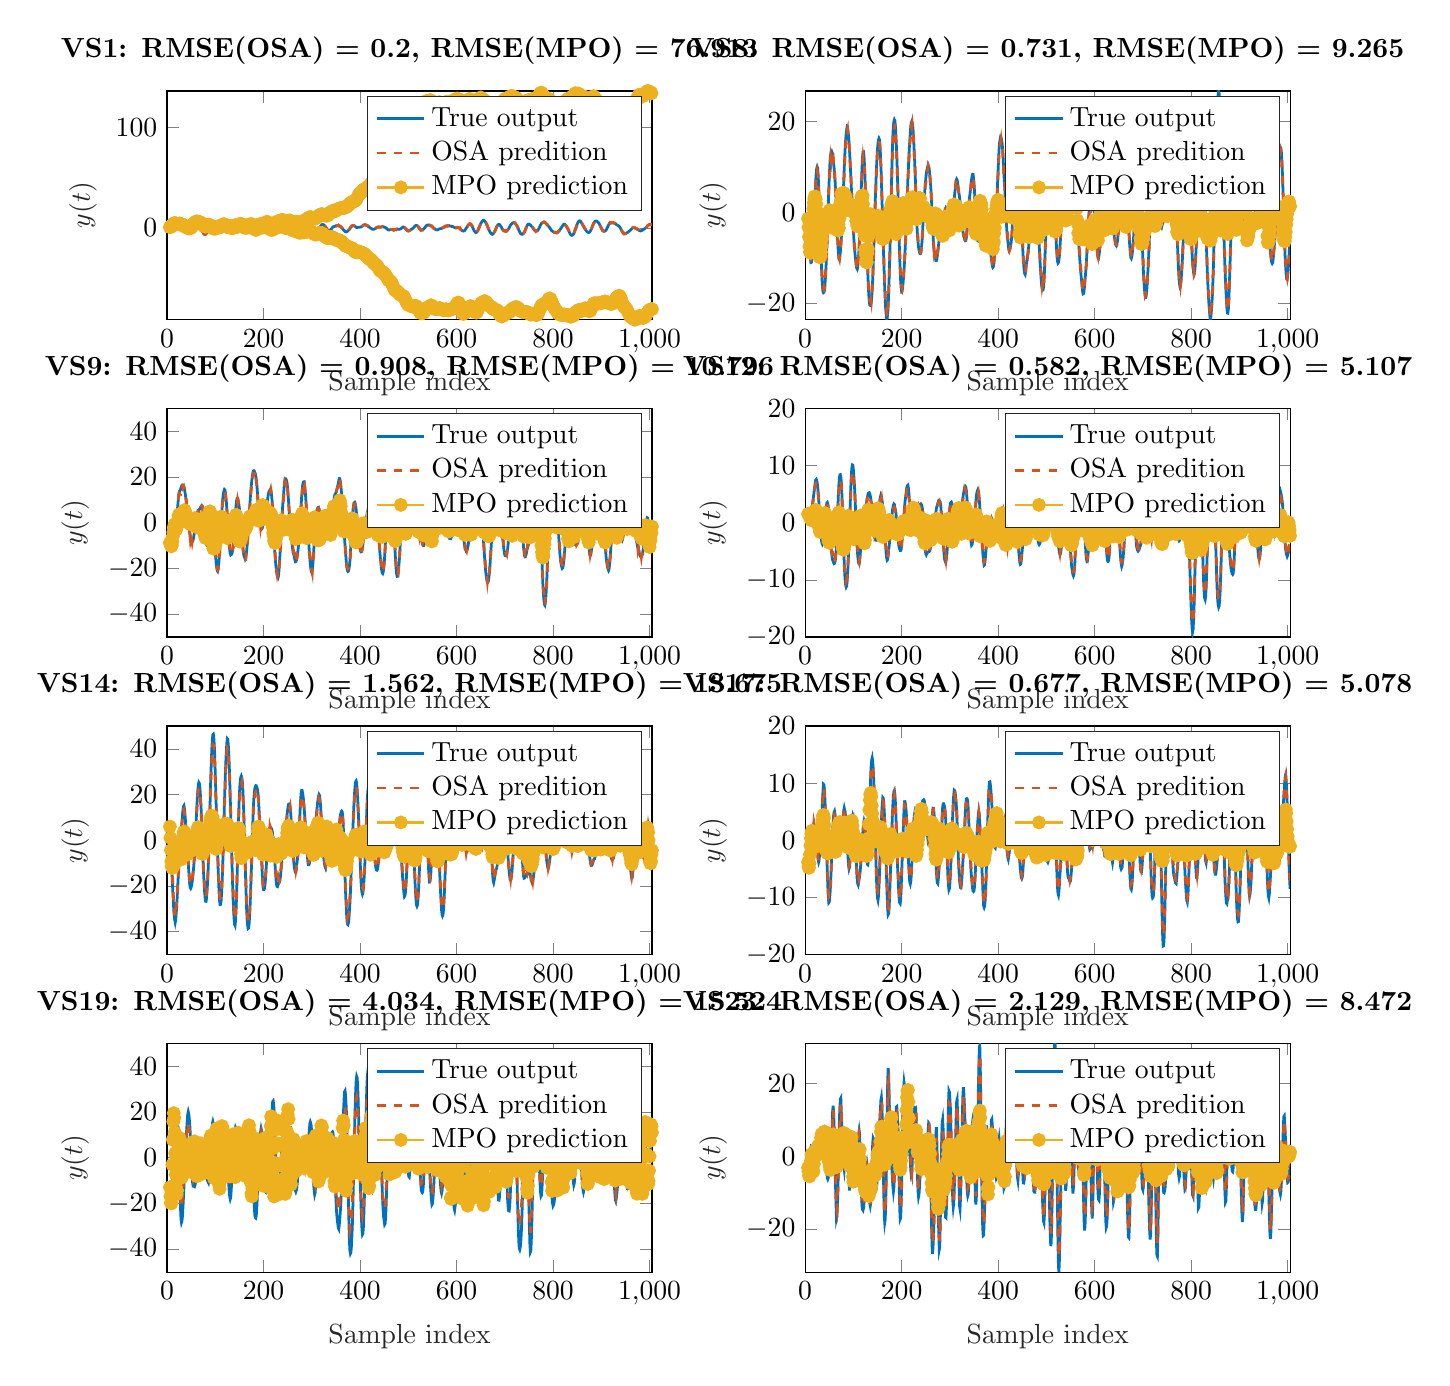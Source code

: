 % This file was created by matlab2tikz.
%
\definecolor{mycolor1}{rgb}{0.0,0.447,0.741}%
\definecolor{mycolor2}{rgb}{0.85,0.325,0.098}%
\definecolor{mycolor3}{rgb}{0.929,0.694,0.125}%
%
\begin{tikzpicture}

\begin{axis}[%
width=6.159cm,
height=2.903cm,
at={(0cm,12.097cm)},
scale only axis,
xmin=0,
xmax=1005,
xlabel style={font=\color{white!15!black}},
xlabel={Sample index},
ymin=-91.024,
ymax=135.955,
ylabel style={font=\color{white!15!black}},
ylabel={$y(t)$},
axis background/.style={fill=white},
title style={font=\bfseries},
title={VS1: RMSE(OSA) = 0.2, RMSE(MPO) = 76.913},
legend style={legend cell align=left, align=left, draw=white!15!black}
]
\addplot [color=mycolor1, line width=1.0pt]
  table[row sep=crcr]{%
6	0.655\\
7	0.876\\
9	1.598\\
11	2.596\\
13	3.595\\
14	3.981\\
16	4.203\\
17	4.046\\
20	2.814\\
22	1.783\\
23	1.397\\
25	0.792\\
29	-0.954\\
35	-2.863\\
38	-2.996\\
43	-2.844\\
46	-2.33\\
47	-2.051\\
48	-1.633\\
49	-1.07\\
50	-0.318\\
56	5.69\\
57	6.365\\
59	7.42\\
60	7.649\\
61	7.67\\
62	7.408\\
65	5.557\\
66	4.849\\
68	2.911\\
70	0.616\\
73	-2.872\\
75	-4.898\\
76	-5.739\\
77	-6.313\\
78	-6.602\\
79	-6.62\\
80	-6.347\\
81	-5.776\\
82	-4.922\\
83	-3.898\\
87	0.965\\
88	1.844\\
89	2.606\\
90	3.216\\
91	3.531\\
92	3.493\\
93	3.241\\
94	2.861\\
97	1.159\\
101	-1.861\\
103	-2.86\\
104	-3.233\\
106	-3.676\\
108	-3.816\\
109	-3.783\\
110	-3.501\\
111	-2.95\\
112	-2.208\\
113	-1.334\\
116	1.675\\
117	2.545\\
118	3.04\\
119	3.344\\
120	3.491\\
121	3.548\\
122	3.485\\
123	3.239\\
124	2.788\\
127	1.061\\
131	-1.732\\
132	-2.68\\
133	-3.446\\
134	-4.004\\
135	-4.325\\
136	-4.512\\
137	-4.564\\
138	-4.417\\
140	-3.471\\
142	-2.199\\
144	-0.645\\
147	1.752\\
149	3.02\\
151	4.149\\
152	4.53\\
153	4.529\\
154	4.348\\
155	3.921\\
156	3.283\\
158	1.583\\
160	-0.262\\
163	-2.587\\
165	-3.81\\
166	-4.212\\
167	-4.254\\
168	-4.094\\
170	-3.361\\
171	-2.979\\
172	-2.392\\
174	-1.03\\
177	0.783\\
178	1.121\\
179	1.287\\
180	1.257\\
181	1.017\\
183	0.27\\
184	-0.028\\
185	-0.2\\
188	-0.177\\
190	-0.207\\
192	-0.214\\
193	-0.165\\
197	-0.374\\
198	-0.288\\
203	0.945\\
207	2.346\\
208	2.46\\
209	2.193\\
210	1.689\\
212	0.363\\
214	-1.245\\
215	-1.878\\
218	-3.225\\
219	-3.367\\
220	-3.34\\
221	-3.061\\
223	-1.96\\
224	-1.316\\
228	1.833\\
229	2.571\\
230	3.186\\
233	4.352\\
235	5.092\\
236	5.203\\
237	5.136\\
238	4.926\\
239	4.553\\
240	3.91\\
242	2.365\\
245	-0.224\\
246	-1.005\\
247	-1.59\\
249	-2.391\\
250	-2.635\\
251	-2.668\\
253	-2.277\\
256	-1.677\\
258	-1.595\\
259	-1.427\\
262	-0.463\\
264	0.241\\
265	0.586\\
267	0.764\\
268	0.762\\
269	0.62\\
270	0.371\\
272	-0.444\\
274	-1.205\\
275	-1.523\\
277	-1.862\\
279	-1.972\\
280	-2.012\\
282	-1.787\\
283	-1.623\\
284	-1.36\\
285	-0.989\\
286	-0.718\\
288	0.074\\
289	0.545\\
293	2.98\\
295	3.645\\
296	3.694\\
298	3.419\\
299	3.106\\
300	2.665\\
302	1.315\\
303	0.579\\
306	-1.965\\
307	-2.538\\
308	-2.916\\
309	-3.014\\
310	-2.971\\
311	-2.763\\
313	-1.947\\
314	-1.431\\
316	-0.098\\
317	0.622\\
319	2.22\\
320	2.826\\
321	3.174\\
322	3.334\\
323	3.344\\
324	3.211\\
325	2.939\\
326	2.513\\
327	1.924\\
332	-1.856\\
333	-2.355\\
334	-2.657\\
335	-2.701\\
336	-2.597\\
338	-2.128\\
340	-1.428\\
341	-0.881\\
343	0.435\\
344	0.863\\
345	1.14\\
348	1.597\\
349	1.935\\
351	2.185\\
355	2.253\\
357	1.996\\
358	1.754\\
361	0.624\\
366	-2.101\\
369	-3.63\\
370	-3.913\\
371	-4.013\\
372	-3.884\\
373	-3.622\\
375	-2.911\\
376	-2.443\\
378	-1.289\\
381	0.824\\
382	1.397\\
383	1.863\\
384	2.161\\
385	2.308\\
386	2.337\\
388	1.994\\
389	1.73\\
392	0.636\\
393	0.422\\
394	0.343\\
395	0.496\\
398	0.52\\
399	0.515\\
402	0.971\\
403	1.187\\
405	1.851\\
407	2.608\\
408	2.868\\
409	2.976\\
411	2.982\\
412	2.867\\
416	1.848\\
417	1.506\\
419	0.668\\
421	0.065\\
425	-1.145\\
426	-1.332\\
428	-1.367\\
429	-1.278\\
431	-0.881\\
432	-0.604\\
434	0.172\\
435	0.473\\
436	0.667\\
438	0.804\\
442	0.71\\
444	0.865\\
447	1.212\\
448	1.136\\
452	0.38\\
453	0.246\\
454	-0.056\\
456	-0.996\\
457	-1.494\\
458	-1.886\\
459	-2.124\\
460	-2.18\\
464	-1.559\\
466	-1.538\\
468	-1.853\\
469	-2.077\\
470	-2.141\\
472	-1.881\\
473	-1.707\\
474	-1.637\\
477	-1.206\\
481	-1.479\\
482	-1.385\\
485	-0.746\\
489	0.833\\
490	0.825\\
491	0.647\\
493	-0.177\\
495	-1.117\\
497	-2.167\\
499	-2.901\\
500	-3.087\\
501	-3.065\\
503	-2.536\\
505	-1.892\\
507	-1.265\\
509	-0.644\\
511	0.217\\
513	1.238\\
514	1.792\\
515	2.199\\
516	2.474\\
517	2.461\\
518	2.255\\
519	1.922\\
520	1.464\\
522	0.175\\
524	-1.158\\
525	-1.827\\
526	-2.223\\
527	-2.35\\
529	-2.157\\
530	-1.923\\
532	-1.151\\
533	-0.623\\
537	1.938\\
538	2.437\\
539	2.724\\
540	2.822\\
542	2.769\\
543	2.71\\
546	2.183\\
548	1.717\\
550	0.858\\
552	-0.21\\
557	-1.785\\
560	-2.036\\
561	-1.976\\
562	-1.722\\
564	-1.068\\
569	-0.502\\
571	0.031\\
575	0.947\\
577	1.656\\
578	1.836\\
580	1.965\\
582	1.931\\
583	2.023\\
584	2.014\\
586	1.885\\
587	1.913\\
588	1.824\\
590	1.406\\
592	1.289\\
594	0.712\\
595	0.571\\
597	0.163\\
599	0.002\\
603	0.34\\
604	0.255\\
606	-0.159\\
609	-1.586\\
611	-2.588\\
612	-2.941\\
614	-3.227\\
615	-3.162\\
616	-2.897\\
617	-2.424\\
619	-1.197\\
621	0.294\\
624	2.625\\
625	3.251\\
626	3.634\\
627	3.841\\
628	3.95\\
629	3.867\\
630	3.368\\
632	1.859\\
633	0.984\\
636	-2.362\\
637	-3.17\\
639	-4.278\\
640	-4.644\\
641	-4.558\\
642	-4.205\\
643	-3.58\\
644	-2.745\\
649	3.012\\
650	4.092\\
652	5.784\\
653	6.454\\
654	6.975\\
655	7.348\\
656	7.542\\
657	7.467\\
658	7.052\\
660	5.622\\
662	3.89\\
664	1.535\\
666	-0.836\\
668	-2.855\\
670	-4.605\\
671	-5.305\\
673	-6.228\\
674	-6.428\\
675	-6.25\\
676	-5.742\\
677	-5.111\\
678	-4.359\\
680	-2.51\\
684	1.805\\
685	2.558\\
686	3.097\\
687	3.365\\
688	3.401\\
689	3.264\\
690	2.79\\
692	1.313\\
693	0.503\\
694	-0.476\\
696	-2.002\\
697	-2.561\\
698	-2.893\\
699	-3.125\\
701	-3.141\\
703	-3.333\\
704	-3.133\\
705	-2.701\\
708	-0.824\\
709	-0.019\\
711	2.005\\
712	2.758\\
713	3.392\\
715	4.31\\
717	4.954\\
718	5.173\\
719	5.227\\
720	5.08\\
721	4.77\\
722	4.208\\
724	2.841\\
726	1.076\\
728	-0.967\\
730	-3.224\\
731	-4.169\\
733	-5.722\\
734	-6.228\\
735	-6.422\\
736	-6.43\\
737	-6.241\\
738	-5.852\\
740	-4.59\\
741	-3.722\\
743	-1.385\\
745	1.027\\
747	2.962\\
748	3.486\\
749	3.693\\
750	3.732\\
751	3.493\\
753	2.788\\
757	0.755\\
759	-0.568\\
761	-1.888\\
763	-3.046\\
764	-3.23\\
766	-3.14\\
767	-2.943\\
768	-2.553\\
769	-1.911\\
771	-0.301\\
772	0.638\\
774	2.779\\
775	3.68\\
776	4.387\\
777	4.817\\
779	5.373\\
780	5.626\\
781	5.769\\
782	5.749\\
783	5.529\\
784	5.127\\
786	3.947\\
789	2.48\\
793	0.207\\
796	-2.037\\
797	-2.658\\
799	-3.431\\
802	-4.365\\
804	-4.661\\
807	-4.955\\
808	-4.848\\
809	-4.597\\
810	-4.219\\
813	-2.592\\
815	-1.429\\
820	2.297\\
821	2.945\\
822	3.414\\
823	3.652\\
824	3.531\\
825	3.132\\
826	2.591\\
828	1.213\\
830	-0.446\\
832	-2.346\\
834	-4.515\\
836	-6.296\\
837	-6.875\\
838	-7.248\\
839	-7.447\\
840	-7.311\\
841	-6.945\\
842	-6.392\\
843	-5.545\\
844	-4.452\\
846	-1.562\\
848	1.006\\
849	2.379\\
851	4.804\\
852	5.749\\
853	6.418\\
854	6.883\\
855	6.981\\
856	6.831\\
857	6.435\\
859	5.03\\
865	-0.152\\
867	-1.694\\
870	-3.556\\
871	-4.046\\
872	-4.368\\
873	-4.553\\
874	-4.594\\
875	-4.437\\
876	-4.088\\
878	-2.573\\
880	-0.411\\
882	2.081\\
883	3.423\\
884	4.484\\
886	5.932\\
887	6.477\\
888	6.726\\
889	6.851\\
890	6.833\\
892	6.154\\
893	5.741\\
894	5.123\\
896	3.648\\
897	2.78\\
899	0.766\\
902	-2.237\\
903	-2.894\\
904	-3.228\\
905	-3.404\\
906	-3.404\\
907	-3.29\\
908	-3.065\\
909	-2.711\\
910	-2.102\\
911	-1.282\\
915	2.833\\
917	4.554\\
918	4.951\\
919	5.236\\
920	5.328\\
922	5.057\\
923	4.941\\
925	4.889\\
928	4.516\\
929	4.191\\
931	3.361\\
934	2.51\\
935	2.284\\
936	1.952\\
937	1.514\\
938	0.94\\
939	0.167\\
943	-3.537\\
944	-4.312\\
946	-5.474\\
948	-5.873\\
949	-5.952\\
950	-5.78\\
952	-5.226\\
954	-4.702\\
960	-2.42\\
963	-0.948\\
965	0.049\\
966	0.217\\
967	0.212\\
969	0.041\\
973	-0.864\\
975	-1.541\\
978	-2.299\\
979	-2.659\\
981	-3.081\\
983	-2.835\\
986	-2.166\\
988	-1.348\\
990	-0.803\\
993	0.335\\
995	1.492\\
996	2.091\\
998	2.892\\
999	3.2\\
1000	3.399\\
1001	3.496\\
1002	3.441\\
1003	3.2\\
1004	2.779\\
1005	2.236\\
};
\addlegendentry{True output}

\addplot [color=mycolor2, dashed, line width=1.0pt]
  table[row sep=crcr]{%
6	0.66\\
7	0.791\\
8	1.425\\
9	1.608\\
10	2.136\\
11	2.523\\
12	3.301\\
13	3.388\\
14	4.175\\
15	4.199\\
16	4.02\\
17	4.333\\
18	3.672\\
19	3.252\\
20	3.0\\
21	2.625\\
22	1.866\\
24	1.332\\
25	1.222\\
27	-0.108\\
28	-0.333\\
29	-0.833\\
30	-1.049\\
33	-2.077\\
34	-2.539\\
35	-2.852\\
37	-2.676\\
38	-2.86\\
39	-3.175\\
40	-2.674\\
42	-2.781\\
43	-3.206\\
44	-2.407\\
45	-2.543\\
46	-2.153\\
47	-2.206\\
48	-1.705\\
49	-1.102\\
50	-0.381\\
52	1.744\\
53	2.471\\
54	3.587\\
55	4.989\\
56	5.461\\
57	6.393\\
58	6.606\\
59	7.429\\
60	7.926\\
61	7.635\\
62	7.576\\
63	6.953\\
64	5.94\\
65	6.072\\
66	5.311\\
67	4.316\\
68	2.923\\
69	2.145\\
70	1.045\\
73	-2.592\\
74	-3.58\\
75	-4.42\\
76	-5.566\\
77	-6.153\\
78	-6.375\\
79	-6.461\\
80	-6.264\\
81	-5.786\\
83	-4.009\\
85	-1.623\\
86	-0.16\\
87	0.559\\
88	1.782\\
89	2.19\\
90	3.235\\
91	3.559\\
94	2.932\\
95	2.594\\
96	1.763\\
98	0.92\\
99	-0.408\\
100	-1.048\\
101	-1.537\\
102	-2.244\\
103	-2.479\\
104	-3.118\\
106	-3.517\\
108	-3.728\\
110	-3.691\\
111	-2.83\\
112	-2.221\\
113	-1.405\\
115	0.593\\
116	1.389\\
117	2.538\\
118	3.138\\
119	2.977\\
120	3.327\\
121	3.583\\
122	3.636\\
123	3.423\\
125	2.286\\
126	1.718\\
127	1.456\\
128	0.693\\
129	-0.244\\
130	-0.632\\
132	-2.307\\
133	-3.542\\
137	-4.41\\
138	-4.445\\
139	-4.078\\
140	-3.178\\
141	-3.004\\
143	-1.578\\
144	-0.891\\
145	0.197\\
146	0.909\\
147	1.758\\
148	2.127\\
149	2.826\\
150	3.639\\
151	4.075\\
152	4.709\\
153	4.602\\
154	4.026\\
155	4.242\\
156	3.356\\
157	2.731\\
158	1.689\\
159	0.948\\
160	0.01\\
163	-2.237\\
164	-3.2\\
165	-3.449\\
166	-4.042\\
167	-4.354\\
168	-3.67\\
169	-3.807\\
170	-3.209\\
172	-2.679\\
173	-1.691\\
174	-0.889\\
175	-0.647\\
176	0.155\\
177	0.755\\
178	1.041\\
180	1.378\\
181	1.004\\
182	0.528\\
185	-0.011\\
186	-0.07\\
187	0.073\\
188	-0.181\\
189	0.016\\
191	-0.277\\
192	-0.221\\
193	0.044\\
194	-0.024\\
195	-0.355\\
197	-0.329\\
199	0.015\\
200	0.314\\
201	0.297\\
202	0.71\\
203	0.937\\
205	1.726\\
206	2.313\\
207	2.272\\
208	2.439\\
209	2.507\\
210	1.516\\
211	1.161\\
212	0.415\\
213	-0.052\\
214	-1.103\\
215	-1.732\\
216	-2.196\\
217	-2.381\\
218	-3.293\\
219	-3.194\\
220	-3.199\\
221	-3.076\\
223	-1.85\\
224	-1.409\\
225	-0.718\\
226	0.365\\
227	1.029\\
228	1.807\\
229	2.276\\
230	3.294\\
232	3.794\\
233	4.422\\
234	4.812\\
235	4.954\\
236	5.65\\
237	5.062\\
238	4.996\\
239	4.64\\
240	4.17\\
242	2.545\\
243	1.844\\
244	0.79\\
247	-1.377\\
248	-1.855\\
249	-1.882\\
250	-2.758\\
251	-2.445\\
252	-2.376\\
253	-2.13\\
255	-1.825\\
256	-1.608\\
257	-1.624\\
258	-1.738\\
259	-1.369\\
260	-1.117\\
261	-0.576\\
262	-0.359\\
263	-0.378\\
264	0.232\\
265	0.664\\
266	0.959\\
267	0.407\\
268	0.885\\
269	0.774\\
270	0.412\\
271	0.156\\
272	-0.623\\
273	-0.533\\
274	-1.061\\
275	-1.322\\
276	-1.698\\
277	-1.567\\
278	-1.936\\
280	-1.847\\
281	-2.012\\
282	-1.592\\
283	-1.675\\
284	-1.407\\
285	-0.898\\
286	-0.523\\
287	-0.662\\
288	0.072\\
289	0.618\\
290	1.05\\
291	1.958\\
293	2.878\\
294	3.346\\
296	3.903\\
297	3.486\\
298	3.37\\
299	3.349\\
300	2.861\\
301	2.272\\
302	1.233\\
303	0.918\\
304	0.118\\
305	-1.075\\
306	-1.808\\
308	-2.723\\
310	-2.739\\
311	-2.685\\
312	-2.507\\
313	-1.836\\
314	-1.366\\
315	-1.002\\
316	-0.039\\
317	0.464\\
319	2.258\\
320	2.843\\
321	3.088\\
322	3.125\\
323	3.326\\
324	3.381\\
326	2.684\\
327	1.971\\
328	1.442\\
330	-0.294\\
331	-0.62\\
332	-1.76\\
333	-2.227\\
334	-2.357\\
335	-2.598\\
336	-2.3\\
337	-2.363\\
340	-1.403\\
341	-0.999\\
343	0.601\\
347	1.426\\
348	1.477\\
350	2.485\\
351	1.957\\
352	2.301\\
353	2.163\\
354	2.329\\
355	2.694\\
356	2.004\\
357	2.111\\
358	1.843\\
359	1.665\\
360	1.067\\
361	0.916\\
363	-0.398\\
364	-0.77\\
366	-1.927\\
368	-2.894\\
369	-3.701\\
370	-3.694\\
371	-3.872\\
372	-3.831\\
373	-3.431\\
374	-3.235\\
376	-2.583\\
378	-1.206\\
379	-0.842\\
380	0.23\\
381	0.781\\
382	1.223\\
383	1.912\\
384	2.024\\
385	2.293\\
387	2.342\\
388	1.935\\
389	1.888\\
390	1.51\\
391	0.933\\
392	0.904\\
393	0.513\\
395	0.509\\
396	1.045\\
397	0.389\\
399	0.669\\
400	0.547\\
401	1.097\\
402	1.043\\
403	1.141\\
404	1.494\\
405	1.95\\
406	2.311\\
407	2.812\\
408	2.768\\
409	3.006\\
412	3.032\\
413	2.768\\
414	2.301\\
415	2.135\\
416	2.192\\
417	1.808\\
418	1.06\\
419	0.753\\
420	0.601\\
421	0.092\\
422	0.248\\
423	-0.516\\
424	-0.799\\
425	-0.879\\
426	-1.358\\
427	-1.156\\
428	-1.131\\
429	-1.375\\
431	-0.713\\
432	-0.639\\
433	-0.256\\
434	0.297\\
435	0.534\\
436	0.604\\
437	0.788\\
438	0.713\\
439	0.965\\
440	0.638\\
442	0.889\\
443	0.81\\
445	1.082\\
446	1.296\\
448	1.222\\
449	0.9\\
450	0.837\\
452	0.376\\
453	0.501\\
454	0.21\\
455	-0.446\\
457	-1.439\\
458	-1.735\\
459	-1.927\\
460	-2.019\\
461	-2.021\\
462	-1.622\\
463	-1.48\\
464	-1.573\\
465	-1.505\\
466	-1.553\\
467	-1.513\\
468	-1.943\\
469	-1.84\\
470	-2.332\\
471	-1.878\\
472	-1.68\\
473	-1.728\\
474	-1.46\\
475	-1.746\\
476	-1.109\\
477	-1.182\\
478	-1.096\\
479	-1.502\\
482	-1.382\\
483	-1.068\\
486	-0.486\\
487	0.319\\
488	0.792\\
489	0.607\\
490	0.951\\
491	0.545\\
492	0.345\\
493	-0.059\\
494	-0.625\\
495	-0.805\\
496	-1.592\\
499	-2.768\\
500	-3.056\\
501	-2.862\\
502	-2.821\\
503	-2.343\\
505	-2.034\\
506	-1.529\\
507	-1.224\\
509	-0.805\\
510	-0.212\\
511	0.171\\
512	0.741\\
513	1.165\\
515	2.302\\
516	2.351\\
517	2.655\\
518	2.167\\
519	1.83\\
520	1.698\\
521	1.12\\
522	0.257\\
523	-0.32\\
524	-1.093\\
525	-1.383\\
526	-2.289\\
527	-2.094\\
528	-2.052\\
529	-1.906\\
530	-2.05\\
531	-1.468\\
532	-1.063\\
533	-0.774\\
534	0.068\\
535	0.688\\
536	1.584\\
537	1.763\\
539	2.781\\
540	2.844\\
541	2.662\\
542	2.944\\
543	2.669\\
544	2.792\\
545	2.365\\
546	2.435\\
548	1.714\\
549	1.774\\
550	0.732\\
551	0.692\\
552	-0.188\\
553	-0.467\\
554	-0.427\\
555	-1.19\\
557	-1.679\\
558	-1.862\\
559	-1.585\\
560	-1.856\\
561	-2.258\\
563	-1.131\\
564	-0.862\\
565	-1.036\\
567	-0.847\\
569	-0.312\\
570	-0.322\\
571	0.118\\
572	0.231\\
573	0.487\\
574	0.917\\
575	0.773\\
576	1.245\\
577	1.864\\
579	1.963\\
580	1.725\\
581	2.183\\
582	1.865\\
583	2.204\\
584	2.299\\
585	1.883\\
586	1.789\\
587	2.152\\
588	2.085\\
589	1.754\\
590	1.221\\
592	1.574\\
593	1.378\\
594	0.705\\
595	0.308\\
596	0.802\\
597	0.161\\
598	0.384\\
599	-0.055\\
602	0.567\\
603	0.374\\
604	0.389\\
605	-0.029\\
606	-0.194\\
607	-0.033\\
608	-1.309\\
609	-1.31\\
610	-2.092\\
613	-2.903\\
614	-3.039\\
615	-3.362\\
616	-2.681\\
617	-2.344\\
619	-1.311\\
621	0.249\\
622	1.082\\
623	1.656\\
624	2.52\\
625	3.259\\
626	3.674\\
627	3.614\\
628	4.042\\
629	3.795\\
630	3.711\\
631	2.606\\
632	1.9\\
633	1.302\\
634	0.298\\
635	-1.262\\
636	-2.271\\
637	-2.679\\
638	-3.564\\
639	-3.716\\
640	-4.691\\
641	-4.642\\
642	-3.923\\
643	-3.585\\
645	-1.812\\
646	-0.326\\
647	0.561\\
648	1.577\\
649	2.736\\
650	4.092\\
652	5.539\\
653	6.418\\
655	7.406\\
656	7.57\\
657	7.529\\
658	7.331\\
659	6.381\\
660	5.609\\
661	5.329\\
662	4.169\\
663	3.323\\
664	1.645\\
668	-2.409\\
669	-3.413\\
670	-4.288\\
671	-5.289\\
672	-5.415\\
673	-5.788\\
674	-6.637\\
676	-5.636\\
677	-4.941\\
678	-4.416\\
679	-3.732\\
683	0.603\\
684	1.442\\
685	2.678\\
686	2.747\\
687	3.358\\
688	3.38\\
689	3.123\\
690	3.0\\
691	2.143\\
693	0.732\\
694	-0.134\\
695	-1.301\\
696	-1.464\\
697	-2.342\\
698	-2.82\\
699	-2.806\\
700	-3.091\\
701	-2.726\\
703	-3.574\\
705	-2.647\\
707	-1.342\\
708	-1.05\\
709	-0.257\\
711	2.157\\
712	2.779\\
713	3.023\\
714	3.73\\
716	4.701\\
717	5.064\\
718	5.137\\
719	5.326\\
721	4.997\\
722	4.444\\
723	3.465\\
725	2.486\\
728	-0.788\\
729	-1.725\\
730	-2.808\\
731	-4.09\\
732	-4.524\\
733	-5.452\\
734	-6.191\\
737	-6.226\\
738	-5.864\\
739	-5.366\\
740	-4.51\\
741	-3.845\\
742	-2.982\\
743	-1.312\\
744	-0.405\\
745	1.024\\
747	2.56\\
748	3.653\\
749	3.415\\
751	3.714\\
752	3.057\\
754	2.644\\
755	1.902\\
756	1.526\\
757	0.98\\
759	-0.284\\
760	-1.118\\
761	-1.652\\
762	-2.297\\
763	-2.728\\
764	-3.39\\
765	-2.801\\
766	-2.984\\
767	-2.989\\
769	-2.096\\
770	-1.009\\
771	-0.384\\
773	1.409\\
774	2.939\\
777	4.732\\
778	4.939\\
780	5.766\\
781	5.94\\
782	5.846\\
783	5.6\\
784	5.262\\
785	4.755\\
786	4.067\\
787	3.575\\
788	3.483\\
789	2.608\\
790	2.318\\
791	1.579\\
792	1.194\\
794	-0.313\\
795	-1.035\\
796	-2.073\\
797	-2.243\\
798	-3.02\\
799	-2.966\\
800	-3.663\\
802	-4.211\\
803	-4.566\\
804	-4.355\\
805	-4.781\\
806	-4.645\\
807	-4.961\\
808	-4.986\\
809	-4.493\\
811	-3.75\\
812	-3.215\\
813	-2.525\\
814	-2.207\\
815	-1.605\\
816	-0.738\\
817	0.007\\
818	0.567\\
819	1.562\\
820	2.121\\
821	2.922\\
822	3.39\\
823	3.651\\
824	3.631\\
825	2.975\\
827	2.227\\
828	1.483\\
829	0.479\\
830	-0.038\\
831	-1.211\\
832	-1.973\\
834	-4.291\\
835	-5.263\\
836	-5.93\\
837	-6.839\\
838	-6.765\\
839	-7.409\\
840	-7.294\\
841	-6.914\\
843	-5.69\\
844	-4.608\\
845	-3.372\\
846	-1.424\\
848	0.386\\
849	2.149\\
850	3.432\\
852	5.799\\
854	6.603\\
855	7.163\\
856	6.722\\
857	6.589\\
858	5.93\\
859	5.112\\
860	4.446\\
865	0.142\\
866	-0.756\\
867	-1.295\\
868	-2.17\\
869	-2.579\\
870	-3.39\\
871	-3.891\\
873	-4.445\\
874	-4.456\\
875	-4.347\\
876	-4.09\\
877	-3.57\\
878	-2.388\\
879	-1.773\\
880	-0.422\\
881	0.535\\
884	4.592\\
885	5.049\\
886	5.385\\
887	6.557\\
888	6.861\\
889	6.789\\
890	6.908\\
891	6.711\\
892	6.086\\
893	6.072\\
894	5.54\\
896	3.728\\
897	3.26\\
899	0.854\\
900	0.325\\
901	-0.982\\
903	-2.793\\
905	-3.055\\
906	-3.317\\
908	-3.027\\
909	-2.734\\
910	-2.265\\
911	-1.177\\
912	-0.431\\
913	0.892\\
914	1.772\\
915	2.855\\
916	3.246\\
917	4.546\\
918	5.224\\
919	4.812\\
920	5.362\\
921	5.365\\
922	4.971\\
924	5.188\\
925	5.197\\
926	4.836\\
928	4.846\\
929	4.328\\
930	3.975\\
931	3.428\\
933	3.082\\
934	2.656\\
935	2.543\\
936	2.282\\
937	1.479\\
938	1.277\\
939	0.402\\
940	-0.643\\
942	-2.339\\
943	-3.084\\
944	-4.291\\
945	-4.64\\
946	-5.098\\
947	-5.809\\
948	-5.408\\
949	-5.908\\
950	-5.89\\
951	-5.289\\
952	-5.113\\
953	-5.058\\
954	-4.784\\
956	-3.956\\
957	-3.373\\
958	-3.527\\
959	-3.015\\
960	-2.313\\
961	-2.045\\
963	-0.887\\
964	-0.664\\
965	0.22\\
966	0.239\\
968	0.048\\
969	-0.028\\
970	0.081\\
971	-0.392\\
973	-0.824\\
974	-0.884\\
975	-1.683\\
976	-1.521\\
977	-1.976\\
978	-2.019\\
979	-2.647\\
980	-2.916\\
981	-2.845\\
982	-3.122\\
983	-2.527\\
984	-2.64\\
985	-2.272\\
986	-2.204\\
987	-1.981\\
988	-1.058\\
989	-1.158\\
991	-0.555\\
992	-0.133\\
993	0.182\\
994	1.057\\
995	1.412\\
997	2.655\\
998	2.67\\
999	3.216\\
1000	3.523\\
1001	3.473\\
1002	3.58\\
1004	2.903\\
1005	2.356\\
};
\addlegendentry{OSA predition}

\addplot [color=mycolor3, line width=1.0pt, draw=none, mark=*, mark options={solid, mycolor3}]
  table[row sep=crcr]{%
6	0.655\\
7	0.876\\
8	1.212\\
9	1.598\\
10	2.136\\
11	2.617\\
12	3.369\\
13	3.658\\
14	4.414\\
15	4.426\\
16	4.692\\
17	4.576\\
18	4.419\\
19	4.002\\
20	3.945\\
21	3.746\\
22	3.685\\
23	3.681\\
24	3.883\\
25	4.163\\
26	4.184\\
27	4.064\\
28	3.912\\
29	3.66\\
30	3.571\\
31	3.334\\
32	3.161\\
33	2.806\\
34	2.404\\
35	1.881\\
36	1.696\\
37	1.532\\
38	1.401\\
39	0.978\\
40	0.991\\
41	0.63\\
42	0.565\\
43	-0.165\\
44	0.124\\
45	-0.478\\
46	0.056\\
47	-0.557\\
48	0.141\\
49	-0.244\\
50	0.785\\
51	0.879\\
52	2.318\\
53	2.29\\
54	3.651\\
55	3.751\\
56	4.865\\
57	4.801\\
58	5.471\\
59	5.34\\
60	6.173\\
61	5.763\\
62	6.426\\
63	5.648\\
64	5.778\\
65	5.375\\
66	5.939\\
67	5.58\\
68	5.737\\
69	5.154\\
70	5.173\\
71	4.509\\
72	4.463\\
73	3.633\\
74	3.521\\
75	2.741\\
76	2.51\\
77	1.774\\
78	1.808\\
79	1.334\\
80	1.632\\
81	1.391\\
82	1.981\\
83	1.858\\
84	2.486\\
85	2.348\\
86	3.06\\
87	2.548\\
88	2.998\\
89	1.964\\
90	2.452\\
91	1.426\\
92	1.658\\
93	0.304\\
94	0.613\\
95	-0.443\\
96	0.068\\
97	-0.722\\
98	0.232\\
99	-0.735\\
100	0.227\\
101	-0.557\\
102	0.548\\
103	-0.022\\
104	1.072\\
105	0.385\\
106	1.426\\
107	0.61\\
108	1.515\\
109	0.507\\
110	1.308\\
111	0.634\\
112	1.799\\
113	1.298\\
114	2.665\\
115	2.193\\
116	3.36\\
117	2.779\\
118	3.725\\
119	2.444\\
120	3.028\\
121	1.685\\
122	2.513\\
123	1.344\\
124	2.125\\
125	0.814\\
126	1.64\\
127	0.645\\
128	1.707\\
129	0.604\\
130	1.771\\
131	0.537\\
132	1.539\\
133	-0.103\\
134	1.095\\
135	-0.265\\
136	1.313\\
137	0.031\\
138	1.624\\
139	0.326\\
140	2.225\\
141	0.726\\
142	2.644\\
143	0.993\\
144	2.789\\
145	1.166\\
146	3.06\\
147	1.489\\
148	3.216\\
149	1.442\\
150	3.38\\
151	1.746\\
152	4.021\\
153	2.131\\
154	3.794\\
155	1.765\\
156	3.257\\
157	1.123\\
158	2.556\\
159	0.465\\
160	2.117\\
161	0.24\\
162	2.217\\
163	0.339\\
164	2.152\\
165	0.307\\
166	2.181\\
167	0.301\\
168	2.731\\
169	0.836\\
170	3.348\\
171	1.137\\
172	3.369\\
173	1.155\\
174	3.577\\
175	1.046\\
176	3.458\\
177	0.864\\
178	3.144\\
179	0.183\\
180	2.496\\
181	-0.702\\
182	1.447\\
183	-1.775\\
184	0.877\\
185	-1.89\\
186	1.392\\
187	-1.053\\
188	2.261\\
189	-0.232\\
190	3.073\\
191	0.206\\
192	3.425\\
193	0.54\\
194	3.818\\
195	0.566\\
196	3.773\\
197	0.344\\
198	3.764\\
199	0.5\\
200	4.247\\
201	0.783\\
202	4.65\\
203	1.073\\
204	5.107\\
205	1.501\\
206	5.787\\
207	1.838\\
208	5.932\\
209	1.617\\
210	5.092\\
211	0.317\\
212	3.733\\
213	-0.98\\
214	2.671\\
215	-1.88\\
216	2.281\\
217	-1.963\\
218	2.303\\
219	-1.824\\
220	2.806\\
221	-1.311\\
222	3.774\\
223	-0.296\\
224	4.766\\
225	0.375\\
226	5.601\\
227	0.933\\
228	6.146\\
229	1.07\\
230	6.478\\
231	1.039\\
232	6.346\\
233	0.963\\
234	6.734\\
235	1.297\\
236	7.53\\
237	1.694\\
238	7.867\\
239	1.639\\
240	7.736\\
241	1.108\\
242	7.29\\
243	0.557\\
244	6.827\\
245	-0.021\\
246	6.618\\
247	-0.246\\
248	6.728\\
249	-0.104\\
250	6.752\\
251	-0.129\\
252	7.087\\
253	0.074\\
254	7.309\\
255	-0.152\\
256	7.032\\
257	-0.992\\
258	6.054\\
259	-2.071\\
260	5.503\\
261	-2.434\\
262	5.579\\
263	-2.693\\
264	5.673\\
265	-2.669\\
266	6.065\\
267	-2.978\\
268	5.988\\
269	-3.355\\
270	5.762\\
271	-3.929\\
272	5.209\\
273	-4.534\\
274	5.049\\
275	-4.772\\
276	5.234\\
277	-4.628\\
278	5.68\\
279	-4.46\\
280	6.186\\
281	-4.416\\
282	6.692\\
283	-4.367\\
284	6.976\\
285	-4.259\\
286	7.582\\
287	-4.291\\
288	7.922\\
289	-4.147\\
290	8.53\\
291	-3.552\\
292	9.568\\
293	-3.052\\
294	10.194\\
295	-2.967\\
296	10.596\\
297	-3.283\\
298	10.397\\
299	-3.811\\
300	10.262\\
301	-4.386\\
302	9.728\\
303	-5.235\\
304	9.486\\
305	-6.072\\
306	9.067\\
307	-6.641\\
308	9.264\\
309	-6.483\\
310	10.252\\
311	-5.908\\
312	11.142\\
313	-5.518\\
314	11.958\\
315	-5.362\\
316	12.617\\
317	-5.303\\
318	13.143\\
319	-5.146\\
320	13.709\\
321	-5.417\\
322	13.42\\
323	-6.447\\
324	12.97\\
325	-7.35\\
326	12.735\\
327	-8.268\\
328	12.397\\
329	-9.198\\
330	12.094\\
331	-9.813\\
332	12.113\\
333	-10.279\\
334	12.733\\
335	-10.015\\
336	14.054\\
337	-9.403\\
338	15.189\\
339	-9.194\\
340	15.86\\
341	-9.307\\
342	16.534\\
343	-9.213\\
344	17.044\\
345	-9.899\\
346	16.728\\
347	-11.043\\
348	16.357\\
349	-11.695\\
350	17.119\\
351	-11.868\\
352	17.784\\
353	-12.108\\
354	18.401\\
355	-12.017\\
356	19.01\\
357	-12.332\\
358	19.41\\
359	-12.858\\
360	19.59\\
361	-13.53\\
362	19.674\\
363	-14.519\\
364	19.712\\
365	-15.429\\
366	19.847\\
367	-16.312\\
368	20.053\\
369	-17.375\\
370	20.251\\
371	-18.086\\
372	20.874\\
373	-18.334\\
374	21.895\\
375	-18.646\\
376	22.548\\
377	-19.152\\
378	23.437\\
379	-19.493\\
380	24.541\\
381	-19.675\\
382	25.371\\
383	-20.195\\
384	25.919\\
385	-21.135\\
386	26.185\\
387	-22.221\\
388	26.387\\
389	-23.271\\
390	26.985\\
391	-24.103\\
392	27.965\\
393	-24.34\\
394	29.508\\
395	-23.938\\
396	31.897\\
397	-23.441\\
398	33.377\\
399	-23.646\\
400	34.183\\
401	-24.098\\
402	35.137\\
403	-24.608\\
404	36.027\\
405	-24.984\\
406	37.12\\
407	-25.199\\
408	38.123\\
409	-25.897\\
410	38.63\\
411	-26.866\\
412	39.24\\
413	-27.871\\
414	39.603\\
415	-28.94\\
416	40.508\\
417	-29.601\\
418	41.252\\
419	-30.617\\
420	42.146\\
421	-31.296\\
422	43.562\\
423	-31.851\\
424	44.453\\
425	-32.956\\
426	44.785\\
427	-34.162\\
428	45.805\\
429	-35.075\\
430	46.813\\
431	-35.903\\
432	47.887\\
433	-36.697\\
434	49.225\\
435	-37.48\\
436	50.21\\
437	-38.833\\
438	50.636\\
439	-40.543\\
440	51.05\\
441	-42.102\\
442	52.225\\
443	-42.989\\
444	53.844\\
445	-43.477\\
446	55.858\\
447	-43.828\\
448	57.712\\
449	-44.678\\
450	58.903\\
451	-45.869\\
452	59.845\\
453	-47.069\\
454	61.227\\
455	-48.485\\
456	62.076\\
457	-50.322\\
458	62.826\\
459	-51.785\\
460	64.426\\
461	-52.48\\
462	66.681\\
463	-52.977\\
464	68.564\\
465	-54.183\\
466	69.653\\
467	-56.196\\
468	70.015\\
469	-58.783\\
470	70.301\\
471	-60.913\\
472	72.141\\
473	-61.996\\
474	74.76\\
475	-62.594\\
476	77.572\\
477	-63.0\\
478	80.169\\
479	-63.871\\
480	81.871\\
481	-65.121\\
482	83.372\\
483	-66.161\\
484	85.48\\
485	-66.911\\
486	87.252\\
487	-67.342\\
488	90.06\\
489	-67.493\\
490	92.273\\
491	-68.453\\
492	93.262\\
493	-70.267\\
494	93.688\\
495	-72.479\\
496	94.194\\
497	-74.483\\
498	95.582\\
499	-75.886\\
500	97.123\\
501	-76.828\\
502	99.353\\
503	-77.168\\
504	102.005\\
505	-77.345\\
506	104.306\\
507	-77.707\\
508	106.145\\
509	-78.124\\
510	107.944\\
511	-78.128\\
512	109.983\\
513	-77.656\\
514	112.068\\
515	-77.329\\
516	113.242\\
517	-78.022\\
518	113.499\\
519	-79.377\\
520	113.612\\
521	-80.848\\
522	113.722\\
523	-82.458\\
524	113.88\\
525	-84.041\\
526	114.134\\
527	-84.86\\
528	116.079\\
529	-84.725\\
530	117.796\\
531	-84.448\\
532	119.946\\
533	-83.43\\
534	122.257\\
535	-81.716\\
536	124.79\\
537	-79.982\\
538	126.003\\
539	-79.196\\
540	126.159\\
541	-78.969\\
542	126.051\\
543	-78.517\\
544	126.328\\
545	-77.61\\
546	126.716\\
547	-76.815\\
548	126.169\\
549	-77.246\\
550	124.324\\
551	-78.983\\
552	122.31\\
553	-80.287\\
554	122.416\\
555	-80.36\\
556	122.752\\
557	-80.447\\
558	122.712\\
559	-80.649\\
560	123.238\\
561	-80.522\\
562	123.546\\
563	-79.957\\
564	124.734\\
565	-79.601\\
566	124.488\\
567	-80.146\\
568	123.872\\
569	-80.794\\
570	123.37\\
571	-81.504\\
572	123.052\\
573	-81.807\\
574	123.838\\
575	-81.363\\
576	124.336\\
577	-80.88\\
578	124.988\\
579	-80.853\\
580	124.446\\
581	-81.666\\
582	123.59\\
583	-82.025\\
584	124.491\\
585	-81.569\\
586	124.744\\
587	-81.075\\
588	125.652\\
589	-80.651\\
590	125.414\\
591	-80.467\\
592	125.842\\
593	-80.085\\
594	125.868\\
595	-79.722\\
596	126.528\\
597	-78.389\\
598	127.72\\
599	-76.664\\
600	128.189\\
601	-75.212\\
602	128.366\\
603	-74.196\\
604	127.854\\
605	-74.46\\
606	125.418\\
607	-76.697\\
608	121.903\\
609	-80.241\\
610	118.939\\
611	-83.448\\
612	117.6\\
613	-85.269\\
614	118.586\\
615	-85.37\\
616	120.551\\
617	-84.24\\
618	123.171\\
619	-82.71\\
620	124.962\\
621	-81.299\\
622	126.486\\
623	-79.9\\
624	127.31\\
625	-78.863\\
626	127.787\\
627	-78.118\\
628	127.769\\
629	-77.726\\
630	127.475\\
631	-78.113\\
632	125.908\\
633	-79.296\\
634	124.785\\
635	-80.782\\
636	122.988\\
637	-82.335\\
638	122.202\\
639	-83.652\\
640	121.662\\
641	-84.212\\
642	122.995\\
643	-82.973\\
644	125.196\\
645	-80.576\\
646	127.922\\
647	-78.145\\
648	128.8\\
649	-76.403\\
650	129.44\\
651	-74.95\\
652	128.822\\
653	-74.235\\
654	127.824\\
655	-73.617\\
656	127.143\\
657	-72.911\\
658	126.562\\
659	-72.85\\
660	124.487\\
661	-73.578\\
662	122.853\\
663	-74.632\\
664	121.041\\
665	-76.109\\
666	119.599\\
667	-77.131\\
668	119.307\\
669	-77.706\\
670	119.435\\
671	-78.123\\
672	119.537\\
673	-79.031\\
674	118.519\\
675	-80.353\\
676	118.515\\
677	-80.894\\
678	119.213\\
679	-81.208\\
680	119.817\\
681	-81.379\\
682	120.56\\
683	-81.448\\
684	121.069\\
685	-82.305\\
686	120.461\\
687	-84.108\\
688	120.098\\
689	-85.74\\
690	120.484\\
691	-86.988\\
692	120.95\\
693	-87.959\\
694	122.184\\
695	-87.846\\
696	124.453\\
697	-86.627\\
698	126.559\\
699	-85.397\\
700	127.827\\
701	-84.926\\
702	128.441\\
703	-85.062\\
704	128.254\\
705	-84.896\\
706	128.868\\
707	-84.407\\
708	129.186\\
709	-83.811\\
710	129.659\\
711	-82.661\\
712	130.769\\
713	-81.614\\
714	130.717\\
715	-80.945\\
716	130.52\\
717	-80.102\\
718	130.429\\
719	-79.405\\
720	129.874\\
721	-79.004\\
722	129.602\\
723	-78.71\\
724	128.646\\
725	-78.815\\
726	127.707\\
727	-79.489\\
728	126.295\\
729	-80.747\\
730	125.136\\
731	-81.674\\
732	124.915\\
733	-82.401\\
734	124.137\\
735	-83.152\\
736	124.484\\
737	-83.308\\
738	124.913\\
739	-83.34\\
740	125.439\\
741	-83.344\\
742	125.405\\
743	-83.562\\
744	125.49\\
745	-83.806\\
746	125.885\\
747	-83.815\\
748	126.809\\
749	-83.982\\
750	126.361\\
751	-85.15\\
752	125.506\\
753	-86.163\\
754	125.916\\
755	-85.994\\
756	127.167\\
757	-85.344\\
758	128.097\\
759	-85.106\\
760	128.289\\
761	-85.35\\
762	128.226\\
763	-85.947\\
764	127.368\\
765	-86.598\\
766	127.822\\
767	-86.369\\
768	128.815\\
769	-85.111\\
770	130.608\\
771	-82.999\\
772	132.233\\
773	-80.336\\
774	134.015\\
775	-77.721\\
776	134.278\\
777	-76.614\\
778	132.67\\
779	-76.303\\
780	131.272\\
781	-75.608\\
782	130.485\\
783	-74.963\\
784	129.329\\
785	-74.773\\
786	127.879\\
787	-74.162\\
788	127.793\\
789	-72.503\\
790	128.051\\
791	-70.784\\
792	127.832\\
793	-69.992\\
794	126.145\\
795	-70.905\\
796	122.963\\
797	-73.085\\
798	119.82\\
799	-75.532\\
800	117.716\\
801	-77.937\\
802	116.335\\
803	-79.854\\
804	116.32\\
805	-81.059\\
806	116.753\\
807	-82.405\\
808	116.579\\
809	-83.852\\
810	117.155\\
811	-84.775\\
812	118.158\\
813	-85.648\\
814	118.969\\
815	-86.332\\
816	120.274\\
817	-86.535\\
818	121.434\\
819	-86.559\\
820	122.89\\
821	-86.258\\
822	124.439\\
823	-85.942\\
824	125.881\\
825	-86.161\\
826	125.864\\
827	-86.852\\
828	126.457\\
829	-86.91\\
830	127.612\\
831	-86.619\\
832	128.543\\
833	-86.957\\
834	128.336\\
835	-87.958\\
836	128.354\\
837	-88.243\\
838	129.542\\
839	-87.775\\
840	130.335\\
841	-87.41\\
842	130.978\\
843	-86.847\\
844	131.75\\
845	-85.321\\
846	133.687\\
847	-83.745\\
848	133.325\\
849	-83.443\\
850	132.798\\
851	-82.605\\
852	133.46\\
853	-81.461\\
854	132.86\\
855	-81.474\\
856	131.349\\
857	-82.182\\
858	130.084\\
859	-82.631\\
860	129.455\\
861	-82.301\\
862	129.626\\
863	-81.213\\
864	130.394\\
865	-80.134\\
866	130.085\\
867	-79.871\\
868	129.158\\
869	-80.408\\
870	127.842\\
871	-81.367\\
872	126.781\\
873	-82.204\\
874	126.062\\
875	-82.767\\
876	125.91\\
877	-82.376\\
878	127.144\\
879	-80.604\\
880	128.922\\
881	-78.361\\
882	129.886\\
883	-76.173\\
884	130.851\\
885	-74.867\\
886	129.229\\
887	-75.031\\
888	127.715\\
889	-75.032\\
890	126.727\\
891	-75.083\\
892	125.12\\
893	-75.175\\
894	124.717\\
895	-74.834\\
896	123.978\\
897	-74.818\\
898	123.421\\
899	-74.587\\
900	123.475\\
901	-74.338\\
902	122.705\\
903	-74.146\\
904	122.652\\
905	-73.407\\
906	122.543\\
907	-73.121\\
908	121.889\\
909	-73.455\\
910	120.558\\
911	-73.896\\
912	119.848\\
913	-73.928\\
914	119.626\\
915	-74.344\\
916	118.433\\
917	-75.09\\
918	118.63\\
919	-75.181\\
920	118.68\\
921	-75.435\\
922	118.201\\
923	-75.329\\
924	118.885\\
925	-74.285\\
926	119.706\\
927	-72.878\\
928	121.03\\
929	-71.253\\
930	121.604\\
931	-69.969\\
932	121.622\\
933	-68.857\\
934	121.268\\
935	-67.92\\
936	121.171\\
937	-67.366\\
938	120.186\\
939	-68.24\\
940	117.681\\
941	-70.624\\
942	114.834\\
943	-73.646\\
944	112.17\\
945	-76.578\\
946	111.225\\
947	-78.149\\
948	112.205\\
949	-78.825\\
950	112.766\\
951	-79.832\\
952	113.56\\
953	-81.219\\
954	113.694\\
955	-83.053\\
956	113.832\\
957	-85.217\\
958	113.821\\
959	-87.288\\
960	114.935\\
961	-88.315\\
962	116.807\\
963	-88.875\\
964	118.401\\
965	-89.601\\
966	120.27\\
967	-90.412\\
968	121.636\\
969	-91.024\\
970	123.633\\
971	-90.989\\
972	125.562\\
973	-90.563\\
974	128.034\\
975	-89.435\\
976	130.317\\
977	-88.085\\
978	132.113\\
979	-87.387\\
980	132.114\\
981	-87.762\\
982	131.297\\
983	-88.565\\
984	130.888\\
985	-89.384\\
986	130.735\\
987	-89.435\\
988	132.168\\
989	-88.589\\
990	132.988\\
991	-87.979\\
992	133.587\\
993	-86.731\\
994	134.917\\
995	-84.638\\
996	135.955\\
997	-83.072\\
998	135.571\\
999	-82.229\\
1000	135.139\\
1001	-81.322\\
1002	134.719\\
1003	-80.72\\
1004	133.688\\
1005	-80.768\\
};
\addlegendentry{MPO prediction}

\end{axis}

\begin{axis}[%
width=6.159cm,
height=2.903cm,
at={(8.104cm,12.097cm)},
scale only axis,
xmin=0,
xmax=1005,
xlabel style={font=\color{white!15!black}},
xlabel={Sample index},
ymin=-23.531,
ymax=26.649,
ylabel style={font=\color{white!15!black}},
ylabel={$y(t)$},
axis background/.style={fill=white},
title style={font=\bfseries},
title={VS8: RMSE(OSA) = 0.731, RMSE(MPO) = 9.265},
legend style={legend cell align=left, align=left, draw=white!15!black}
]
\addplot [color=mycolor1, line width=1.0pt]
  table[row sep=crcr]{%
6	-1.365\\
7	-3.298\\
9	-7.445\\
10	-9.078\\
11	-10.402\\
12	-11.022\\
13	-10.976\\
14	-10.364\\
15	-9.14\\
16	-7.522\\
17	-5.412\\
18	-3.027\\
19	-0.389\\
21	4.625\\
22	6.946\\
23	8.615\\
24	9.68\\
25	10.002\\
26	9.704\\
27	8.199\\
28	5.86\\
29	3.044\\
30	-0.041\\
31	-3.24\\
32	-6.61\\
33	-9.642\\
34	-12.3\\
35	-14.666\\
36	-16.429\\
37	-17.403\\
38	-17.637\\
39	-17.557\\
40	-17.187\\
41	-16.024\\
42	-14.491\\
43	-12.595\\
44	-10.452\\
45	-7.93\\
46	-5.168\\
47	-2.109\\
48	1.434\\
49	4.728\\
50	7.617\\
51	9.992\\
52	11.902\\
53	12.764\\
54	13.196\\
55	13.387\\
56	13.082\\
57	12.726\\
58	11.97\\
59	10.85\\
60	9.827\\
61	8.531\\
62	6.989\\
63	5.076\\
64	2.899\\
65	0.134\\
66	-2.783\\
67	-5.335\\
68	-7.349\\
69	-9.078\\
70	-10.219\\
71	-10.377\\
72	-9.743\\
73	-8.677\\
74	-7.226\\
75	-5.66\\
76	-3.739\\
77	-1.519\\
78	1.165\\
79	4.055\\
81	9.571\\
82	12.014\\
83	14.218\\
84	15.867\\
85	17.162\\
86	18.098\\
87	18.741\\
88	18.599\\
89	17.808\\
90	16.73\\
91	15.39\\
92	13.69\\
95	7.284\\
96	4.98\\
97	2.492\\
98	0.136\\
101	-5.863\\
102	-7.446\\
103	-8.702\\
106	-11.797\\
107	-12.281\\
108	-12.466\\
109	-12.044\\
110	-10.743\\
111	-9.284\\
112	-7.464\\
113	-5.161\\
115	0.648\\
116	3.765\\
117	7.103\\
118	10.013\\
119	12.222\\
120	13.218\\
121	13.261\\
122	12.402\\
123	10.471\\
124	7.887\\
125	4.676\\
126	1.025\\
128	-7.112\\
129	-10.556\\
130	-13.63\\
131	-16.213\\
132	-18.22\\
133	-19.624\\
134	-20.333\\
135	-20.441\\
136	-20.381\\
137	-19.745\\
138	-18.6\\
139	-16.987\\
140	-14.822\\
141	-12.0\\
142	-8.68\\
144	-1.61\\
145	1.522\\
146	4.519\\
147	7.263\\
148	9.86\\
149	12.164\\
150	13.873\\
151	15.146\\
152	15.94\\
153	16.241\\
154	15.999\\
155	14.928\\
156	12.934\\
157	10.488\\
158	7.306\\
162	-7.025\\
163	-10.632\\
164	-13.793\\
165	-16.725\\
166	-19.308\\
167	-21.262\\
168	-22.503\\
169	-23.368\\
170	-23.273\\
171	-22.38\\
172	-20.771\\
173	-18.101\\
174	-14.783\\
175	-11.233\\
176	-7.248\\
178	1.661\\
179	6.298\\
180	10.662\\
181	14.33\\
182	17.258\\
183	19.215\\
184	19.996\\
185	20.34\\
186	20.116\\
187	18.973\\
188	17.2\\
189	14.973\\
190	12.251\\
191	9.102\\
192	5.586\\
193	1.522\\
194	-2.653\\
195	-6.435\\
196	-9.728\\
197	-12.79\\
198	-15.142\\
199	-16.62\\
200	-17.404\\
201	-17.319\\
202	-16.469\\
203	-15.466\\
204	-14.158\\
205	-12.514\\
206	-10.735\\
207	-8.748\\
209	-4.176\\
210	-1.472\\
211	1.665\\
213	7.43\\
214	9.662\\
215	12.112\\
216	14.268\\
217	15.843\\
218	17.555\\
219	18.991\\
220	19.689\\
221	19.962\\
222	19.726\\
223	19.068\\
224	17.706\\
225	15.763\\
226	13.535\\
227	11.245\\
228	8.591\\
229	5.531\\
230	2.111\\
231	-0.899\\
232	-3.398\\
233	-5.279\\
234	-6.639\\
235	-7.613\\
236	-8.3\\
237	-8.776\\
238	-9.058\\
239	-9.077\\
240	-8.795\\
241	-7.909\\
242	-6.712\\
243	-5.113\\
245	-0.753\\
246	1.189\\
247	2.833\\
248	4.673\\
249	6.092\\
250	7.3\\
251	8.393\\
252	9.161\\
253	9.606\\
254	10.089\\
255	10.388\\
256	10.102\\
257	9.568\\
258	8.713\\
259	7.574\\
260	6.128\\
261	4.471\\
262	2.488\\
263	-0.031\\
264	-2.407\\
265	-4.715\\
266	-6.809\\
267	-8.05\\
268	-8.926\\
269	-9.461\\
270	-10.109\\
271	-10.62\\
272	-10.62\\
273	-10.184\\
274	-9.53\\
275	-8.701\\
276	-7.593\\
277	-6.698\\
278	-5.84\\
279	-4.779\\
280	-3.846\\
281	-3.123\\
282	-2.573\\
283	-2.051\\
284	-1.798\\
285	-1.582\\
286	-1.403\\
287	-0.939\\
288	-0.639\\
289	-0.1\\
290	0.376\\
291	0.621\\
292	1.008\\
293	0.888\\
294	0.563\\
295	0.062\\
296	-0.476\\
297	-1.19\\
298	-1.77\\
299	-2.14\\
300	-2.278\\
301	-2.189\\
302	-2.028\\
303	-1.916\\
304	-1.565\\
305	-0.655\\
306	0.388\\
307	1.377\\
308	2.29\\
309	3.153\\
311	5.006\\
312	6.252\\
313	7.029\\
314	7.294\\
315	7.119\\
316	6.507\\
318	4.785\\
319	4.006\\
320	3.356\\
321	2.383\\
322	1.145\\
324	-1.197\\
325	-2.041\\
326	-3.041\\
327	-4.07\\
328	-4.883\\
329	-5.337\\
330	-5.622\\
331	-6.097\\
332	-6.235\\
333	-6.18\\
334	-5.693\\
335	-4.42\\
336	-3.184\\
337	-1.875\\
339	1.295\\
340	2.467\\
341	3.508\\
342	4.363\\
343	5.384\\
344	6.453\\
345	7.298\\
346	7.94\\
347	8.343\\
348	8.336\\
349	7.565\\
350	6.307\\
351	4.64\\
352	2.774\\
353	0.778\\
354	-1.265\\
355	-3.167\\
356	-4.526\\
357	-5.61\\
358	-6.277\\
359	-6.311\\
360	-5.967\\
361	-5.338\\
362	-4.621\\
363	-3.778\\
364	-2.767\\
365	-1.874\\
366	-1.366\\
368	-0.445\\
369	-0.435\\
370	-0.73\\
371	-1.178\\
372	-2.0\\
373	-3.64\\
374	-5.215\\
375	-6.116\\
376	-6.742\\
377	-6.898\\
378	-6.72\\
379	-6.711\\
380	-6.814\\
381	-6.994\\
382	-7.359\\
383	-7.866\\
384	-8.72\\
385	-9.485\\
386	-10.144\\
387	-10.961\\
388	-11.82\\
389	-12.084\\
390	-11.943\\
391	-11.422\\
392	-10.22\\
393	-8.409\\
394	-6.206\\
395	-4.096\\
396	-1.555\\
399	6.879\\
400	9.407\\
401	11.822\\
402	13.906\\
403	15.288\\
404	16.051\\
405	16.565\\
406	16.442\\
407	15.957\\
408	15.345\\
409	14.272\\
410	12.65\\
411	10.448\\
412	8.312\\
413	6.564\\
414	4.626\\
415	2.314\\
416	0.084\\
417	-2.203\\
418	-3.996\\
419	-5.323\\
420	-6.224\\
421	-7.214\\
422	-8.086\\
423	-8.482\\
424	-8.368\\
425	-7.878\\
426	-7.199\\
427	-6.582\\
428	-5.542\\
429	-4.06\\
430	-2.243\\
431	-0.301\\
433	4.191\\
434	6.204\\
435	8.155\\
436	10.038\\
438	13.604\\
439	14.42\\
440	14.519\\
441	13.607\\
442	12.219\\
443	10.322\\
444	7.897\\
445	5.524\\
448	-1.984\\
449	-4.113\\
450	-5.977\\
451	-8.038\\
452	-10.033\\
453	-11.592\\
454	-12.696\\
455	-13.444\\
456	-13.635\\
457	-12.964\\
458	-11.99\\
459	-10.937\\
460	-10.167\\
461	-9.504\\
462	-8.768\\
463	-7.862\\
464	-6.473\\
466	-3.168\\
467	-1.158\\
468	1.168\\
469	3.261\\
470	5.244\\
472	8.465\\
473	9.746\\
474	10.765\\
475	11.31\\
476	11.1\\
477	10.379\\
478	9.085\\
479	7.367\\
480	5.063\\
481	2.678\\
483	-2.428\\
484	-4.827\\
485	-7.049\\
487	-11.112\\
489	-14.542\\
490	-15.907\\
491	-16.589\\
492	-17.08\\
493	-17.056\\
494	-16.502\\
495	-15.097\\
496	-12.903\\
497	-10.057\\
498	-7.14\\
499	-4.093\\
500	-0.753\\
501	2.689\\
502	5.564\\
504	10.336\\
505	12.328\\
506	13.998\\
507	15.021\\
508	15.951\\
509	16.723\\
510	17.379\\
511	17.367\\
512	16.62\\
513	15.275\\
514	12.901\\
515	9.946\\
516	6.905\\
517	3.609\\
518	0.142\\
519	-2.837\\
520	-5.576\\
521	-7.863\\
522	-9.639\\
523	-10.718\\
524	-11.138\\
525	-11.023\\
526	-10.419\\
527	-9.465\\
528	-7.931\\
529	-6.095\\
530	-4.094\\
531	-1.907\\
532	0.102\\
533	1.789\\
535	5.627\\
536	7.003\\
537	8.307\\
538	9.317\\
539	9.686\\
540	9.894\\
541	10.34\\
542	10.593\\
543	11.151\\
544	11.685\\
545	11.602\\
546	11.436\\
547	11.153\\
548	10.939\\
549	10.25\\
550	9.66\\
551	9.394\\
552	9.188\\
553	8.908\\
554	8.452\\
555	8.168\\
556	7.958\\
557	7.698\\
558	7.603\\
559	7.244\\
560	6.69\\
561	5.764\\
562	4.122\\
564	0.097\\
565	-2.103\\
567	-6.602\\
568	-8.347\\
569	-9.926\\
570	-11.455\\
571	-12.796\\
572	-14.038\\
573	-15.107\\
574	-16.332\\
575	-17.324\\
576	-17.883\\
577	-17.815\\
578	-17.228\\
579	-16.188\\
580	-14.939\\
581	-13.635\\
582	-12.432\\
583	-10.751\\
585	-6.917\\
586	-5.061\\
587	-2.843\\
588	-0.91\\
589	0.785\\
590	2.164\\
591	3.15\\
592	3.342\\
593	3.188\\
594	2.482\\
595	1.822\\
596	1.34\\
597	1.203\\
598	0.98\\
599	0.358\\
600	-0.837\\
601	-2.167\\
602	-3.662\\
603	-5.097\\
604	-6.583\\
605	-8.156\\
606	-9.428\\
607	-9.974\\
608	-10.07\\
609	-9.479\\
610	-8.594\\
611	-7.633\\
612	-6.39\\
613	-4.831\\
614	-3.457\\
615	-2.154\\
616	-0.942\\
617	0.077\\
618	1.012\\
619	1.998\\
620	3.086\\
621	4.243\\
622	5.514\\
623	6.567\\
625	8.393\\
626	9.385\\
627	10.314\\
628	11.085\\
629	11.324\\
630	11.184\\
631	10.553\\
632	9.769\\
633	8.555\\
634	7.087\\
635	5.116\\
636	2.717\\
637	0.409\\
638	-1.592\\
639	-3.265\\
640	-4.654\\
641	-5.578\\
642	-6.301\\
643	-6.897\\
644	-7.233\\
645	-7.367\\
646	-7.093\\
647	-6.392\\
648	-5.47\\
649	-4.456\\
650	-3.051\\
651	-1.49\\
652	0.452\\
653	2.624\\
655	6.74\\
656	8.93\\
657	10.995\\
658	12.249\\
659	13.268\\
660	13.685\\
661	13.321\\
662	12.403\\
663	11.083\\
664	9.681\\
666	6.447\\
667	4.484\\
669	0.447\\
670	-1.845\\
671	-4.232\\
672	-6.287\\
673	-7.727\\
674	-9.094\\
675	-9.927\\
676	-10.11\\
677	-9.754\\
678	-8.867\\
679	-7.809\\
680	-6.418\\
681	-5.069\\
682	-3.515\\
683	-1.734\\
684	0.404\\
685	2.643\\
686	4.674\\
687	6.537\\
688	7.948\\
689	8.917\\
690	9.43\\
691	9.645\\
692	8.943\\
693	7.57\\
694	5.763\\
695	3.255\\
697	-1.96\\
699	-7.756\\
700	-10.367\\
701	-12.912\\
702	-14.956\\
703	-16.434\\
704	-17.83\\
705	-18.644\\
706	-18.664\\
707	-18.176\\
708	-17.115\\
709	-15.49\\
710	-13.659\\
711	-11.667\\
712	-9.523\\
713	-6.782\\
714	-3.806\\
715	-0.673\\
716	2.044\\
717	4.488\\
718	6.597\\
719	8.342\\
720	9.83\\
721	10.86\\
722	11.587\\
723	11.919\\
724	11.53\\
725	10.935\\
726	10.101\\
727	8.851\\
728	7.776\\
729	6.544\\
730	5.09\\
732	1.326\\
733	0.025\\
734	-0.991\\
735	-1.782\\
736	-2.386\\
737	-2.677\\
739	-3.171\\
740	-2.68\\
741	-2.038\\
742	-1.621\\
743	-1.436\\
744	-0.838\\
745	0.274\\
746	1.316\\
747	2.312\\
748	2.884\\
750	4.145\\
751	4.742\\
752	5.727\\
753	6.767\\
754	8.231\\
755	9.519\\
757	11.776\\
758	12.343\\
759	12.301\\
760	11.871\\
761	11.684\\
762	11.528\\
763	11.147\\
764	10.477\\
765	9.192\\
766	7.606\\
767	5.89\\
768	3.487\\
769	0.564\\
770	-2.53\\
771	-5.324\\
772	-7.941\\
773	-10.631\\
774	-12.918\\
775	-14.764\\
776	-15.788\\
777	-16.366\\
778	-16.196\\
779	-15.105\\
780	-13.575\\
781	-11.945\\
782	-9.873\\
783	-7.496\\
784	-5.008\\
785	-2.786\\
786	-0.731\\
787	1.098\\
789	4.302\\
790	5.547\\
791	6.149\\
792	6.409\\
793	6.592\\
794	6.082\\
795	4.914\\
796	3.486\\
797	1.442\\
798	-1.012\\
799	-3.179\\
800	-5.033\\
801	-7.003\\
802	-9.193\\
803	-11.169\\
804	-12.233\\
805	-13.183\\
806	-13.69\\
807	-13.386\\
808	-12.273\\
809	-10.566\\
810	-8.589\\
811	-6.167\\
812	-3.611\\
813	-0.983\\
814	1.801\\
815	4.746\\
816	7.626\\
817	9.784\\
818	11.404\\
819	12.416\\
820	13.078\\
821	13.062\\
822	12.262\\
823	11.275\\
824	10.377\\
825	9.207\\
826	7.685\\
827	5.802\\
828	3.514\\
829	0.892\\
830	-2.102\\
831	-5.224\\
832	-8.515\\
833	-11.585\\
834	-14.342\\
835	-16.7\\
836	-18.73\\
837	-20.383\\
838	-21.84\\
839	-23.1\\
840	-23.531\\
841	-22.788\\
842	-21.535\\
843	-20.162\\
844	-18.109\\
845	-15.407\\
846	-12.203\\
847	-8.055\\
848	-3.456\\
849	1.421\\
850	6.659\\
851	11.711\\
852	16.092\\
853	19.859\\
854	22.608\\
855	24.691\\
856	26.025\\
857	26.649\\
858	26.12\\
859	24.368\\
860	21.906\\
861	18.986\\
862	15.981\\
863	12.854\\
864	9.477\\
865	5.978\\
866	2.639\\
868	-5.231\\
869	-8.828\\
870	-11.996\\
871	-14.789\\
872	-17.043\\
873	-19.155\\
874	-21.015\\
875	-22.105\\
876	-22.148\\
877	-21.406\\
878	-19.447\\
879	-16.535\\
880	-13.287\\
881	-9.778\\
883	-2.549\\
885	5.138\\
886	9.054\\
887	12.275\\
888	14.503\\
889	16.119\\
890	17.167\\
891	17.534\\
892	17.246\\
893	16.58\\
894	15.578\\
895	14.429\\
896	13.077\\
897	11.43\\
898	9.42\\
899	7.126\\
902	0.078\\
903	-1.785\\
904	-2.851\\
905	-3.467\\
906	-3.606\\
907	-3.152\\
908	-2.548\\
909	-2.165\\
910	-1.816\\
911	-1.783\\
912	-1.849\\
913	-2.367\\
914	-2.997\\
915	-3.492\\
916	-3.84\\
917	-3.789\\
918	-3.688\\
920	-3.726\\
921	-3.384\\
922	-3.132\\
923	-3.204\\
924	-3.092\\
925	-2.729\\
926	-2.425\\
927	-2.156\\
928	-1.592\\
929	-0.83\\
930	-0.45\\
931	-0.35\\
933	0.077\\
935	0.209\\
936	0.303\\
937	0.479\\
938	0.357\\
939	0.185\\
940	-0.061\\
941	-0.39\\
942	-0.802\\
943	-0.641\\
944	-0.172\\
945	0.434\\
946	1.652\\
947	3.278\\
948	5.178\\
949	7.191\\
950	8.813\\
951	9.97\\
952	10.883\\
953	11.278\\
954	11.428\\
955	10.926\\
956	9.523\\
957	7.257\\
958	4.346\\
960	-0.609\\
961	-3.005\\
962	-5.058\\
963	-6.777\\
964	-8.375\\
965	-9.62\\
966	-10.498\\
967	-11.011\\
968	-11.227\\
969	-11.054\\
970	-10.149\\
971	-9.067\\
972	-7.802\\
973	-6.302\\
974	-4.2\\
977	2.612\\
978	4.75\\
979	6.934\\
981	10.655\\
982	12.106\\
983	13.129\\
984	13.899\\
985	14.261\\
986	14.045\\
987	13.138\\
988	11.464\\
989	8.786\\
990	5.786\\
991	2.421\\
992	-1.141\\
993	-4.617\\
994	-7.753\\
995	-10.327\\
996	-12.339\\
997	-13.773\\
998	-14.675\\
999	-14.753\\
1000	-14.003\\
1001	-12.719\\
1002	-11.133\\
1003	-9.356\\
1005	-4.929\\
};
\addlegendentry{True output}

\addplot [color=mycolor2, dashed, line width=1.0pt]
  table[row sep=crcr]{%
6	-1.652\\
7	-2.734\\
8	-4.725\\
9	-6.928\\
10	-8.698\\
11	-9.402\\
12	-10.878\\
13	-10.272\\
14	-9.855\\
15	-9.007\\
16	-7.351\\
17	-5.847\\
18	-3.218\\
19	-0.917\\
20	1.803\\
21	3.449\\
22	6.178\\
23	7.977\\
24	8.484\\
25	9.147\\
26	8.572\\
27	7.972\\
28	4.909\\
29	2.736\\
30	0.305\\
31	-2.749\\
32	-5.569\\
33	-9.164\\
34	-11.112\\
35	-13.35\\
36	-15.721\\
37	-16.488\\
38	-16.718\\
39	-16.316\\
40	-16.635\\
41	-16.273\\
42	-13.683\\
43	-12.547\\
44	-10.389\\
45	-8.487\\
46	-5.546\\
47	-2.771\\
48	0.511\\
49	4.587\\
50	6.33\\
51	8.652\\
52	10.489\\
53	12.108\\
54	11.398\\
55	12.524\\
56	12.654\\
57	11.837\\
58	12.09\\
59	10.381\\
60	9.045\\
61	9.038\\
62	6.729\\
63	5.416\\
64	2.778\\
65	0.742\\
66	-2.902\\
67	-4.91\\
68	-6.461\\
69	-7.778\\
70	-9.876\\
71	-10.241\\
72	-8.988\\
73	-7.985\\
74	-7.229\\
75	-5.712\\
76	-4.44\\
77	-1.774\\
78	0.632\\
79	3.642\\
80	6.176\\
81	8.12\\
82	11.311\\
83	12.996\\
84	15.102\\
85	15.661\\
86	17.044\\
87	17.891\\
88	18.318\\
89	16.68\\
90	15.637\\
91	15.095\\
92	13.728\\
93	11.732\\
94	9.006\\
95	7.671\\
96	5.276\\
97	3.102\\
98	0.389\\
99	-1.383\\
100	-2.969\\
101	-5.205\\
102	-7.224\\
103	-7.634\\
104	-9.131\\
105	-9.943\\
106	-11.324\\
107	-12.12\\
108	-11.487\\
109	-11.934\\
110	-10.871\\
111	-8.304\\
112	-7.929\\
113	-5.635\\
114	-2.865\\
115	0.502\\
116	2.784\\
117	6.026\\
118	9.522\\
119	10.864\\
120	12.127\\
121	11.313\\
122	11.343\\
123	9.894\\
124	7.058\\
125	4.849\\
126	1.229\\
127	-2.316\\
128	-6.623\\
129	-9.739\\
130	-11.848\\
131	-15.012\\
132	-17.094\\
133	-18.461\\
134	-19.402\\
135	-19.368\\
136	-18.999\\
137	-19.63\\
138	-17.992\\
139	-16.648\\
140	-14.696\\
141	-12.266\\
142	-8.9\\
143	-5.632\\
144	-2.245\\
145	0.781\\
146	3.016\\
147	6.263\\
148	8.571\\
149	11.287\\
150	12.99\\
151	13.619\\
152	14.816\\
153	15.29\\
154	15.255\\
155	14.46\\
156	12.065\\
157	9.513\\
158	7.601\\
159	3.733\\
160	0.58\\
161	-2.319\\
162	-6.27\\
163	-9.393\\
164	-12.917\\
165	-15.019\\
166	-18.041\\
167	-20.211\\
168	-21.282\\
169	-21.616\\
170	-22.962\\
171	-21.369\\
172	-20.23\\
173	-18.319\\
174	-14.436\\
175	-11.235\\
176	-8.359\\
178	0.829\\
179	4.992\\
180	9.563\\
181	12.787\\
182	15.225\\
183	17.549\\
184	18.387\\
185	18.162\\
186	19.475\\
187	18.29\\
188	16.136\\
189	14.489\\
190	12.157\\
192	5.942\\
193	2.195\\
194	-2.309\\
195	-5.758\\
196	-8.501\\
197	-11.053\\
198	-14.46\\
199	-15.607\\
200	-16.297\\
201	-16.686\\
202	-15.816\\
203	-14.282\\
204	-14.383\\
206	-10.542\\
207	-8.98\\
208	-6.749\\
209	-4.449\\
210	-2.589\\
211	0.98\\
212	4.626\\
213	5.853\\
214	9.13\\
215	9.709\\
216	14.182\\
217	14.95\\
218	15.933\\
219	18.472\\
220	18.875\\
221	18.547\\
222	19.272\\
223	18.111\\
224	17.388\\
225	15.019\\
226	13.112\\
227	11.416\\
228	9.193\\
230	2.374\\
231	-0.898\\
232	-2.331\\
233	-4.272\\
234	-5.818\\
236	-7.823\\
237	-8.173\\
238	-8.681\\
239	-8.779\\
240	-8.515\\
241	-8.085\\
242	-6.296\\
243	-5.286\\
244	-3.444\\
245	-0.525\\
246	0.481\\
247	2.191\\
248	3.378\\
249	6.151\\
250	6.214\\
251	7.672\\
252	8.683\\
253	8.909\\
254	9.224\\
255	10.236\\
256	9.952\\
257	8.696\\
258	8.445\\
259	7.28\\
260	6.169\\
261	4.494\\
262	2.718\\
263	0.383\\
264	-2.654\\
265	-3.868\\
267	-8.066\\
268	-7.397\\
269	-9.178\\
270	-9.035\\
271	-10.58\\
272	-10.597\\
273	-9.625\\
274	-9.067\\
275	-8.475\\
276	-7.815\\
277	-6.292\\
278	-6.295\\
279	-5.091\\
280	-3.602\\
281	-3.344\\
282	-2.971\\
283	-2.448\\
284	-1.66\\
285	-1.959\\
286	-1.519\\
287	-1.447\\
288	-0.181\\
289	-0.725\\
290	0.573\\
291	0.482\\
292	0.243\\
293	1.42\\
294	-0.071\\
295	0.014\\
296	-0.664\\
297	-1.022\\
298	-1.944\\
299	-1.914\\
300	-2.174\\
301	-2.082\\
302	-1.932\\
303	-1.757\\
304	-2.03\\
305	-0.921\\
306	0.711\\
308	1.804\\
310	3.487\\
311	4.781\\
312	5.567\\
313	7.34\\
314	6.485\\
315	6.177\\
316	6.104\\
317	5.19\\
318	4.723\\
319	3.869\\
320	3.446\\
321	2.844\\
322	1.071\\
323	-0.308\\
324	-0.715\\
325	-2.179\\
326	-2.051\\
327	-3.958\\
328	-4.914\\
329	-5.079\\
330	-5.165\\
331	-5.321\\
332	-6.712\\
333	-5.794\\
334	-5.85\\
335	-4.686\\
336	-2.184\\
337	-2.493\\
338	-1.006\\
339	0.976\\
340	2.454\\
341	2.668\\
342	3.872\\
343	4.373\\
344	6.25\\
345	7.19\\
346	7.374\\
347	7.713\\
348	7.715\\
349	7.312\\
350	5.664\\
351	4.57\\
352	2.52\\
353	0.951\\
354	-0.879\\
356	-4.366\\
357	-4.652\\
358	-6.138\\
359	-6.049\\
360	-5.249\\
361	-5.188\\
362	-4.537\\
363	-4.035\\
365	-1.759\\
366	-1.327\\
367	-1.795\\
368	-0.673\\
369	-0.141\\
370	-0.972\\
371	-1.525\\
372	-1.806\\
373	-3.223\\
374	-5.822\\
375	-6.07\\
376	-5.598\\
377	-6.801\\
378	-6.244\\
379	-6.135\\
380	-6.879\\
381	-6.845\\
382	-7.159\\
383	-7.578\\
384	-8.119\\
385	-9.601\\
386	-9.704\\
387	-10.067\\
388	-11.43\\
389	-12.199\\
390	-11.169\\
391	-11.056\\
392	-10.281\\
394	-6.279\\
395	-3.957\\
396	-2.843\\
397	0.857\\
398	3.628\\
399	6.003\\
400	8.433\\
401	10.487\\
402	13.069\\
403	14.439\\
404	14.593\\
405	15.224\\
406	15.974\\
407	15.014\\
408	14.716\\
409	14.374\\
410	12.178\\
411	10.123\\
412	7.718\\
413	6.873\\
414	5.847\\
415	2.68\\
416	-0.207\\
417	-1.499\\
418	-3.894\\
419	-4.339\\
420	-5.549\\
421	-6.267\\
422	-8.097\\
423	-8.392\\
424	-7.916\\
425	-7.284\\
426	-6.942\\
427	-6.391\\
428	-6.359\\
429	-3.909\\
430	-2.303\\
431	-0.451\\
432	1.062\\
433	3.676\\
434	5.699\\
435	7.147\\
436	9.189\\
438	12.706\\
439	14.323\\
440	12.929\\
441	12.764\\
442	10.779\\
443	10.139\\
444	8.119\\
445	5.163\\
446	3.712\\
447	0.667\\
448	-1.295\\
449	-3.622\\
450	-5.063\\
451	-6.844\\
452	-9.81\\
453	-11.119\\
454	-11.72\\
455	-12.52\\
456	-13.165\\
457	-13.021\\
458	-10.982\\
459	-10.633\\
460	-9.704\\
461	-9.871\\
462	-9.026\\
463	-7.793\\
464	-6.701\\
465	-4.637\\
466	-3.356\\
467	-2.115\\
468	0.673\\
469	3.369\\
470	4.186\\
471	6.183\\
472	7.012\\
473	9.438\\
474	10.03\\
475	10.741\\
476	10.316\\
477	9.179\\
478	8.746\\
479	7.118\\
480	5.33\\
481	2.163\\
482	0.659\\
483	-2.039\\
484	-3.928\\
485	-6.299\\
486	-8.335\\
487	-10.267\\
488	-12.112\\
489	-13.293\\
490	-15.149\\
491	-16.265\\
492	-15.591\\
493	-16.802\\
494	-15.727\\
495	-15.17\\
496	-12.847\\
497	-10.033\\
498	-7.018\\
499	-4.82\\
500	-1.893\\
501	1.953\\
502	5.067\\
503	6.729\\
504	8.491\\
505	11.796\\
506	12.622\\
507	14.51\\
508	14.355\\
509	16.148\\
510	16.616\\
511	17.16\\
513	14.354\\
514	12.588\\
515	8.936\\
516	6.881\\
517	4.592\\
518	0.723\\
519	-2.797\\
520	-4.192\\
521	-7.245\\
522	-8.444\\
523	-10.201\\
524	-10.445\\
525	-10.463\\
526	-9.927\\
527	-9.091\\
528	-8.218\\
529	-6.047\\
530	-4.299\\
531	-2.357\\
532	-0.086\\
533	1.133\\
534	2.251\\
535	5.45\\
536	6.764\\
537	7.047\\
538	8.678\\
539	9.139\\
540	8.652\\
541	9.911\\
542	10.725\\
543	10.304\\
544	11.667\\
545	11.55\\
546	10.295\\
547	10.955\\
548	10.42\\
549	10.602\\
550	8.836\\
551	9.248\\
552	9.531\\
553	8.805\\
554	8.364\\
555	7.601\\
556	8.101\\
557	7.726\\
558	7.257\\
559	7.654\\
560	6.211\\
561	5.802\\
562	4.148\\
563	1.723\\
564	0.023\\
565	-1.246\\
566	-4.02\\
567	-5.923\\
568	-8.168\\
569	-8.697\\
570	-10.544\\
571	-12.322\\
572	-13.0\\
573	-14.599\\
574	-14.883\\
575	-16.988\\
576	-17.046\\
577	-17.339\\
578	-16.312\\
579	-15.8\\
580	-14.258\\
581	-13.534\\
582	-12.074\\
583	-11.578\\
584	-8.441\\
586	-5.41\\
587	-3.938\\
588	-0.692\\
589	-0.02\\
590	1.641\\
591	2.408\\
592	3.003\\
593	2.095\\
594	2.513\\
595	1.093\\
596	1.397\\
597	1.135\\
598	1.499\\
599	0.512\\
600	-0.889\\
601	-2.68\\
602	-3.342\\
603	-4.812\\
604	-5.75\\
605	-7.636\\
606	-9.354\\
607	-9.83\\
608	-9.039\\
609	-9.319\\
610	-7.993\\
611	-7.584\\
612	-6.879\\
613	-4.907\\
614	-3.067\\
615	-2.761\\
616	-1.514\\
617	-0.319\\
618	0.514\\
619	1.646\\
620	2.591\\
621	3.792\\
622	4.899\\
623	6.463\\
624	6.772\\
625	7.635\\
626	8.7\\
627	10.022\\
628	10.667\\
629	11.094\\
630	10.051\\
631	10.085\\
632	9.024\\
633	8.956\\
634	6.808\\
635	5.255\\
636	2.541\\
637	0.288\\
638	-0.911\\
639	-2.503\\
640	-4.057\\
641	-5.33\\
642	-5.544\\
643	-6.397\\
644	-6.968\\
645	-7.092\\
646	-7.076\\
647	-6.273\\
648	-4.999\\
649	-4.558\\
650	-3.578\\
651	-1.674\\
652	-0.091\\
653	2.371\\
654	4.406\\
655	5.567\\
656	7.926\\
657	10.556\\
658	11.921\\
659	11.501\\
660	13.016\\
661	12.448\\
662	11.545\\
663	10.732\\
664	9.176\\
665	8.25\\
666	6.306\\
667	5.13\\
668	2.465\\
670	-1.111\\
671	-3.994\\
672	-5.793\\
673	-7.178\\
674	-7.714\\
675	-9.916\\
676	-9.679\\
677	-9.095\\
678	-8.642\\
679	-7.286\\
680	-6.932\\
681	-4.829\\
682	-4.049\\
683	-2.063\\
684	-0.141\\
685	2.323\\
686	4.247\\
687	5.506\\
688	7.356\\
689	7.913\\
690	8.602\\
691	8.838\\
692	8.971\\
693	6.596\\
694	5.209\\
695	3.555\\
696	0.3\\
697	-1.344\\
698	-3.763\\
699	-7.448\\
700	-9.57\\
701	-11.616\\
702	-14.268\\
703	-15.331\\
704	-16.261\\
705	-18.289\\
706	-18.057\\
707	-17.061\\
708	-16.723\\
709	-15.183\\
710	-13.288\\
711	-11.771\\
712	-9.64\\
713	-7.681\\
714	-3.812\\
715	-1.412\\
716	1.718\\
717	3.082\\
718	5.585\\
719	7.396\\
720	8.774\\
721	10.241\\
722	10.546\\
723	11.225\\
724	11.009\\
725	9.843\\
726	9.905\\
727	8.811\\
728	7.035\\
729	7.18\\
730	5.001\\
731	3.601\\
732	0.91\\
733	-0.028\\
734	-0.037\\
735	-1.223\\
736	-2.137\\
737	-2.664\\
738	-2.566\\
739	-2.966\\
740	-3.278\\
741	-1.197\\
742	-1.473\\
743	-1.866\\
744	-1.596\\
745	0.146\\
746	1.955\\
747	1.656\\
748	2.74\\
749	2.284\\
750	4.066\\
751	4.552\\
752	4.981\\
753	6.87\\
754	7.259\\
755	9.701\\
756	9.889\\
757	10.926\\
758	12.138\\
759	11.316\\
760	10.925\\
761	11.005\\
762	11.718\\
763	11.273\\
764	10.038\\
765	9.129\\
766	6.914\\
767	5.89\\
768	4.27\\
769	0.472\\
770	-2.24\\
771	-5.104\\
772	-6.614\\
773	-9.293\\
774	-12.467\\
775	-13.688\\
776	-15.409\\
777	-14.846\\
778	-15.844\\
779	-14.804\\
780	-12.942\\
781	-11.561\\
782	-10.558\\
783	-7.409\\
784	-5.352\\
785	-3.03\\
786	-1.701\\
787	0.509\\
788	2.024\\
789	3.373\\
790	5.291\\
791	5.514\\
792	5.437\\
793	5.818\\
794	6.357\\
795	4.309\\
796	2.975\\
797	1.747\\
798	-0.962\\
799	-3.386\\
800	-4.166\\
801	-5.835\\
802	-8.427\\
803	-10.915\\
804	-12.283\\
805	-11.149\\
806	-13.461\\
807	-13.152\\
808	-12.04\\
810	-8.356\\
811	-6.578\\
812	-3.966\\
814	0.834\\
815	4.116\\
816	6.946\\
817	9.199\\
818	9.585\\
819	11.29\\
821	12.694\\
822	11.494\\
823	9.829\\
824	10.248\\
825	9.59\\
826	7.852\\
827	5.579\\
828	3.471\\
829	0.975\\
830	-1.341\\
831	-4.733\\
832	-7.442\\
833	-11.066\\
835	-15.362\\
836	-17.266\\
837	-19.218\\
839	-21.839\\
840	-22.973\\
841	-22.148\\
842	-20.105\\
843	-19.304\\
844	-18.64\\
845	-15.318\\
846	-12.138\\
847	-9.152\\
848	-3.71\\
849	0.269\\
850	5.18\\
851	10.671\\
852	14.562\\
853	17.585\\
854	20.832\\
855	22.301\\
856	24.626\\
857	25.24\\
858	25.018\\
859	22.716\\
860	20.255\\
861	18.627\\
862	15.976\\
863	13.574\\
864	10.009\\
865	6.248\\
866	3.023\\
867	0.493\\
868	-5.195\\
869	-7.792\\
870	-10.869\\
871	-13.344\\
872	-15.885\\
873	-17.332\\
874	-20.041\\
875	-21.4\\
876	-21.472\\
877	-20.076\\
878	-19.529\\
879	-16.204\\
880	-13.042\\
881	-10.323\\
882	-6.665\\
883	-3.301\\
884	-0.123\\
885	4.153\\
886	7.923\\
887	11.569\\
888	12.879\\
889	13.771\\
890	15.814\\
891	16.625\\
892	16.432\\
893	15.47\\
894	14.929\\
895	13.986\\
896	13.186\\
897	11.603\\
898	9.29\\
899	6.921\\
900	4.79\\
901	3.051\\
903	-1.563\\
904	-2.65\\
905	-2.46\\
906	-3.18\\
907	-2.936\\
908	-2.227\\
909	-2.08\\
910	-2.3\\
911	-1.455\\
912	-2.233\\
913	-2.018\\
914	-3.544\\
915	-3.515\\
916	-3.39\\
917	-3.87\\
918	-3.175\\
919	-3.707\\
920	-3.925\\
921	-3.607\\
922	-2.527\\
923	-3.181\\
924	-3.711\\
925	-2.844\\
926	-1.936\\
927	-2.296\\
928	-2.011\\
929	-0.983\\
930	0.008\\
931	-0.77\\
932	-0.706\\
933	0.127\\
934	0.175\\
935	-0.088\\
936	0.305\\
937	0.353\\
938	0.576\\
939	-0.277\\
940	-0.073\\
941	-0.318\\
942	-0.765\\
943	-1.287\\
944	0.226\\
945	0.665\\
946	0.952\\
947	3.261\\
948	4.789\\
949	6.806\\
950	8.496\\
951	8.954\\
952	9.729\\
953	10.779\\
954	10.485\\
955	10.956\\
956	9.013\\
958	4.004\\
959	1.248\\
960	0.977\\
961	-2.362\\
962	-4.755\\
963	-6.129\\
964	-7.452\\
965	-9.09\\
967	-10.497\\
968	-10.738\\
969	-10.693\\
970	-10.165\\
971	-8.212\\
972	-8.006\\
973	-6.567\\
974	-4.906\\
975	-1.676\\
976	-0.057\\
977	1.677\\
978	4.023\\
979	5.868\\
980	8.47\\
981	9.406\\
982	11.629\\
983	11.951\\
984	12.865\\
985	13.822\\
986	13.441\\
987	12.436\\
988	10.795\\
989	8.453\\
990	5.165\\
991	3.063\\
992	-0.658\\
993	-4.028\\
994	-6.895\\
995	-9.366\\
996	-11.165\\
997	-12.817\\
998	-13.824\\
999	-14.365\\
1000	-13.499\\
1001	-11.992\\
1002	-10.955\\
1004	-7.814\\
1005	-4.768\\
};
\addlegendentry{OSA predition}

\addplot [color=mycolor3, line width=1.0pt, draw=none, mark=*, mark options={solid, mycolor3}]
  table[row sep=crcr]{%
6	-1.365\\
7	-3.298\\
8	-5.387\\
9	-7.445\\
10	-8.698\\
11	-8.883\\
12	-8.642\\
13	-6.919\\
14	-5.241\\
15	-2.806\\
16	-0.937\\
17	0.868\\
18	2.098\\
19	3.037\\
20	3.508\\
21	3.161\\
22	2.857\\
23	1.826\\
24	0.461\\
25	-1.169\\
26	-3.109\\
27	-4.7\\
28	-7.187\\
29	-8.524\\
30	-9.844\\
31	-9.788\\
32	-9.597\\
33	-8.695\\
34	-7.401\\
35	-5.821\\
36	-4.67\\
37	-3.116\\
38	-1.962\\
39	-0.635\\
40	-0.663\\
41	-0.667\\
42	-0.817\\
43	-1.189\\
44	-1.435\\
45	-1.974\\
46	-1.954\\
47	-2.084\\
48	-1.359\\
49	-0.301\\
50	0.172\\
51	0.445\\
52	-0.062\\
53	-0.343\\
54	-2.087\\
55	-2.356\\
56	-3.392\\
57	-3.183\\
58	-2.953\\
59	-2.236\\
60	-2.029\\
61	-0.593\\
62	-0.66\\
63	0.477\\
64	-0.487\\
65	-0.18\\
66	-2.534\\
67	-2.59\\
68	-4.018\\
69	-2.654\\
70	-3.401\\
71	-1.367\\
72	-0.855\\
73	1.943\\
74	2.209\\
75	4.057\\
76	2.913\\
77	4.037\\
78	2.813\\
79	4.308\\
80	3.284\\
81	4.171\\
82	3.156\\
83	3.702\\
84	2.784\\
85	2.832\\
86	1.867\\
87	2.112\\
88	1.73\\
89	1.6\\
90	0.749\\
91	0.811\\
92	0.415\\
93	0.896\\
94	0.406\\
95	1.265\\
96	0.802\\
97	1.574\\
98	0.783\\
99	1.542\\
100	0.91\\
101	1.23\\
102	0.058\\
103	0.718\\
104	-0.415\\
105	0.014\\
106	-1.791\\
107	-1.822\\
108	-2.975\\
109	-2.628\\
110	-2.993\\
111	-1.259\\
112	-1.593\\
113	0.126\\
114	0.0\\
115	2.07\\
116	1.651\\
117	3.471\\
118	3.089\\
119	3.712\\
120	1.827\\
121	0.116\\
122	-3.011\\
123	-5.06\\
124	-8.211\\
125	-9.081\\
126	-10.887\\
127	-10.212\\
128	-10.97\\
129	-8.989\\
130	-8.023\\
131	-5.355\\
132	-4.378\\
133	-2.15\\
134	-1.926\\
135	-0.388\\
136	-0.97\\
137	-1.006\\
138	-2.238\\
139	-2.568\\
140	-3.579\\
141	-3.288\\
142	-3.278\\
143	-2.251\\
144	-1.904\\
145	-1.054\\
146	-1.543\\
147	-0.993\\
148	-1.697\\
149	-0.859\\
150	-1.258\\
151	-0.782\\
152	-1.329\\
153	-0.933\\
154	-1.442\\
155	-1.025\\
156	-2.228\\
157	-2.843\\
158	-4.103\\
159	-4.929\\
160	-5.758\\
161	-5.493\\
162	-5.808\\
163	-5.121\\
164	-5.336\\
165	-4.153\\
166	-4.545\\
167	-3.729\\
168	-4.126\\
169	-3.113\\
170	-3.987\\
171	-2.606\\
172	-3.321\\
173	-1.837\\
174	-1.729\\
175	-0.064\\
176	-0.616\\
177	0.81\\
178	0.37\\
179	1.757\\
180	1.579\\
181	2.486\\
182	1.163\\
183	1.032\\
184	-1.16\\
185	-2.266\\
186	-3.621\\
187	-3.787\\
188	-4.752\\
189	-4.246\\
190	-4.459\\
191	-3.65\\
192	-3.678\\
193	-2.987\\
194	-3.738\\
195	-3.297\\
196	-3.528\\
197	-2.349\\
198	-2.623\\
199	-1.106\\
200	-1.04\\
201	0.437\\
202	0.64\\
203	2.028\\
204	0.778\\
205	1.014\\
206	-0.83\\
207	-1.021\\
208	-2.61\\
209	-2.295\\
210	-3.617\\
211	-2.229\\
212	-1.955\\
213	-0.6\\
214	-0.109\\
215	-0.055\\
216	1.062\\
217	1.155\\
218	1.84\\
219	2.509\\
220	3.128\\
221	2.851\\
222	3.319\\
223	2.581\\
224	2.816\\
225	1.391\\
226	1.176\\
227	0.161\\
228	0.709\\
229	-0.243\\
230	-0.143\\
231	-1.515\\
232	-0.493\\
233	-0.592\\
234	1.369\\
235	1.673\\
236	3.165\\
237	2.713\\
238	3.119\\
239	1.737\\
240	1.541\\
241	-0.023\\
242	0.431\\
243	-0.598\\
244	0.464\\
245	0.443\\
246	1.195\\
247	0.546\\
248	0.465\\
249	0.184\\
250	-0.336\\
251	-0.571\\
252	-0.756\\
253	-0.898\\
254	-0.975\\
255	-0.394\\
256	-0.113\\
257	-0.071\\
258	-0.009\\
259	-0.327\\
260	-0.437\\
261	-0.897\\
262	-1.124\\
263	-1.943\\
264	-2.913\\
265	-3.311\\
266	-3.626\\
267	-3.472\\
268	-2.089\\
269	-1.614\\
270	-0.238\\
271	-0.962\\
272	-0.543\\
273	-1.267\\
274	-0.749\\
275	-1.509\\
276	-1.233\\
277	-1.976\\
278	-2.413\\
279	-3.318\\
280	-3.236\\
281	-4.031\\
282	-4.068\\
283	-4.868\\
284	-4.482\\
285	-5.164\\
286	-4.391\\
287	-4.82\\
288	-3.197\\
289	-3.627\\
290	-1.568\\
291	-2.173\\
292	-0.919\\
293	-1.572\\
294	-1.409\\
295	-2.53\\
296	-2.658\\
297	-3.656\\
298	-3.696\\
299	-3.952\\
300	-3.226\\
301	-2.808\\
302	-1.727\\
303	-1.294\\
304	-0.739\\
305	-0.301\\
306	0.823\\
307	1.195\\
308	1.692\\
309	1.365\\
310	1.281\\
311	0.96\\
312	1.016\\
313	1.475\\
314	0.927\\
315	0.305\\
316	-0.907\\
317	-1.918\\
318	-2.69\\
319	-2.919\\
320	-2.677\\
321	-2.011\\
322	-1.871\\
323	-1.688\\
324	-1.488\\
325	-1.52\\
326	-0.828\\
327	-1.266\\
328	-1.101\\
329	-1.561\\
330	-1.15\\
331	-1.413\\
332	-1.66\\
333	-1.777\\
334	-1.993\\
335	-1.539\\
336	-0.305\\
337	-0.069\\
338	0.679\\
339	0.673\\
340	1.1\\
341	0.224\\
342	0.255\\
343	-1.0\\
344	-0.384\\
345	-0.831\\
346	0.082\\
347	-0.312\\
348	0.23\\
349	-0.746\\
350	-1.253\\
351	-2.587\\
352	-3.328\\
353	-4.39\\
354	-4.566\\
355	-4.758\\
356	-4.11\\
357	-3.034\\
358	-2.085\\
359	-0.724\\
360	0.746\\
361	1.854\\
362	2.532\\
363	2.406\\
364	2.177\\
365	1.563\\
366	0.725\\
367	-0.977\\
368	-1.962\\
369	-3.199\\
370	-4.042\\
371	-5.06\\
372	-5.401\\
373	-6.285\\
374	-7.22\\
375	-7.333\\
376	-6.3\\
377	-5.383\\
378	-3.431\\
379	-2.366\\
380	-1.536\\
381	-1.677\\
382	-2.048\\
383	-3.148\\
384	-4.064\\
385	-5.8\\
386	-6.415\\
387	-7.369\\
388	-7.589\\
389	-8.099\\
390	-6.928\\
391	-6.48\\
392	-4.65\\
393	-3.377\\
394	-1.192\\
395	-0.077\\
396	0.801\\
397	1.569\\
398	2.25\\
399	2.597\\
400	2.742\\
401	2.408\\
402	2.422\\
403	1.927\\
404	1.184\\
405	0.221\\
406	-0.147\\
407	-0.997\\
408	-0.856\\
409	-0.663\\
410	-0.386\\
411	-0.534\\
412	-0.851\\
413	-0.449\\
414	0.505\\
415	0.86\\
416	0.772\\
417	0.644\\
418	0.011\\
419	0.529\\
420	0.537\\
421	1.282\\
422	0.293\\
423	0.325\\
424	-0.466\\
425	0.182\\
426	-0.284\\
427	0.159\\
428	-1.114\\
429	-0.236\\
430	-0.726\\
431	0.777\\
432	0.359\\
433	1.982\\
434	1.458\\
435	2.517\\
436	1.797\\
437	2.729\\
438	2.076\\
439	3.286\\
440	1.309\\
441	1.354\\
442	-2.053\\
443	-2.157\\
444	-4.875\\
445	-4.359\\
446	-5.522\\
447	-4.176\\
448	-4.506\\
449	-2.642\\
450	-2.337\\
451	-0.452\\
452	-1.497\\
453	-0.691\\
454	-1.868\\
455	-1.003\\
456	-2.192\\
457	-1.262\\
458	-1.592\\
459	-0.718\\
460	-1.563\\
461	-2.071\\
462	-3.858\\
463	-4.365\\
464	-5.433\\
465	-4.458\\
466	-4.515\\
467	-3.287\\
468	-2.722\\
469	-0.704\\
470	-0.563\\
471	0.903\\
472	-0.109\\
473	1.139\\
474	-0.106\\
475	1.013\\
476	-0.764\\
477	-0.801\\
478	-2.935\\
479	-3.033\\
480	-4.648\\
481	-4.774\\
482	-5.636\\
483	-5.193\\
484	-5.085\\
485	-3.946\\
486	-3.586\\
487	-2.73\\
488	-2.937\\
489	-2.408\\
490	-3.266\\
491	-3.203\\
492	-3.65\\
493	-3.886\\
494	-3.895\\
495	-3.775\\
496	-2.993\\
497	-1.982\\
498	-0.654\\
499	-0.139\\
500	0.47\\
501	0.762\\
502	1.105\\
503	0.468\\
504	-0.146\\
505	-0.35\\
506	-1.055\\
507	-0.672\\
508	-1.431\\
509	-0.205\\
510	-0.256\\
511	1.606\\
512	1.082\\
513	1.874\\
514	0.352\\
515	-0.675\\
516	-2.725\\
517	-2.887\\
518	-4.198\\
519	-3.911\\
520	-3.757\\
521	-2.777\\
522	-1.676\\
523	-0.36\\
524	0.908\\
525	1.991\\
526	2.812\\
527	3.278\\
528	3.22\\
529	3.232\\
530	2.648\\
531	2.266\\
532	1.621\\
533	0.74\\
534	-0.586\\
535	-0.657\\
536	-1.177\\
537	-1.227\\
538	-1.293\\
539	-1.217\\
540	-1.819\\
541	-1.21\\
542	-0.601\\
543	0.406\\
544	1.85\\
545	2.922\\
546	3.117\\
547	3.7\\
548	3.381\\
549	3.959\\
550	2.903\\
551	3.67\\
552	3.474\\
553	4.495\\
554	4.229\\
555	4.722\\
556	4.606\\
557	5.119\\
558	4.795\\
559	5.476\\
560	4.408\\
561	4.394\\
562	2.303\\
563	0.857\\
564	-1.744\\
565	-2.505\\
566	-4.577\\
567	-4.521\\
568	-5.86\\
569	-4.388\\
570	-5.037\\
571	-3.667\\
572	-4.36\\
573	-3.617\\
574	-4.591\\
575	-4.82\\
576	-5.897\\
577	-5.832\\
578	-5.955\\
579	-5.246\\
580	-4.804\\
581	-4.343\\
582	-4.354\\
583	-4.777\\
584	-4.268\\
585	-4.329\\
586	-3.837\\
587	-4.182\\
588	-3.056\\
589	-3.703\\
590	-2.763\\
591	-3.822\\
592	-3.335\\
593	-5.397\\
594	-4.857\\
595	-6.964\\
596	-5.379\\
597	-6.237\\
598	-3.276\\
599	-3.833\\
600	-1.694\\
601	-3.745\\
602	-2.425\\
603	-4.884\\
604	-3.277\\
605	-5.649\\
606	-4.239\\
607	-6.16\\
608	-3.366\\
609	-4.367\\
610	-0.723\\
611	-1.984\\
612	0.587\\
613	-1.097\\
614	1.324\\
615	-1.22\\
616	0.322\\
617	-2.707\\
618	-1.45\\
619	-4.012\\
620	-2.074\\
621	-3.775\\
622	-1.228\\
623	-2.132\\
624	0.398\\
625	-0.633\\
626	1.717\\
627	0.891\\
628	3.159\\
629	2.183\\
630	3.149\\
631	1.285\\
632	1.318\\
633	-0.214\\
634	-0.19\\
635	-1.552\\
636	-1.96\\
637	-3.549\\
638	-3.038\\
639	-3.296\\
640	-1.807\\
641	-1.638\\
642	0.197\\
643	0.094\\
644	1.265\\
645	0.494\\
646	0.969\\
647	0.077\\
648	0.901\\
649	-0.034\\
650	0.535\\
651	-0.193\\
652	0.545\\
653	0.548\\
654	1.816\\
655	1.468\\
656	2.456\\
657	2.377\\
658	3.338\\
659	1.979\\
660	2.383\\
661	0.205\\
662	-0.183\\
663	-2.247\\
664	-2.239\\
665	-3.214\\
666	-2.452\\
667	-2.421\\
668	-1.543\\
669	-1.486\\
670	-0.74\\
671	-1.553\\
672	-1.256\\
673	-1.791\\
674	-0.724\\
675	-1.559\\
676	-0.283\\
677	-0.536\\
678	1.005\\
679	0.932\\
680	1.652\\
681	1.137\\
682	1.038\\
683	0.361\\
684	0.464\\
685	0.425\\
686	0.899\\
687	0.579\\
688	0.854\\
689	-0.093\\
690	-0.336\\
691	-1.57\\
692	-1.573\\
693	-3.543\\
694	-3.977\\
695	-5.696\\
696	-6.207\\
697	-6.951\\
698	-6.275\\
699	-6.824\\
700	-5.743\\
701	-5.818\\
702	-4.803\\
703	-4.507\\
704	-3.301\\
705	-3.873\\
706	-2.902\\
707	-3.115\\
708	-2.222\\
709	-2.41\\
710	-1.622\\
711	-2.385\\
712	-2.03\\
713	-3.046\\
714	-1.828\\
715	-2.361\\
716	-0.756\\
717	-2.001\\
718	-0.927\\
719	-2.451\\
720	-1.549\\
721	-2.733\\
722	-1.794\\
723	-2.689\\
724	-1.67\\
725	-3.013\\
726	-1.69\\
727	-2.638\\
728	-1.511\\
729	-1.55\\
730	-0.439\\
731	-0.667\\
732	-0.534\\
733	-0.984\\
734	0.078\\
735	0.27\\
736	1.439\\
737	1.357\\
738	2.196\\
739	1.482\\
740	1.7\\
741	1.831\\
742	1.951\\
743	1.06\\
744	0.315\\
745	-0.057\\
746	0.507\\
747	0.238\\
748	0.703\\
749	-0.564\\
750	0.005\\
751	-0.847\\
752	0.045\\
753	0.321\\
754	1.514\\
755	2.662\\
756	3.578\\
757	4.186\\
758	4.708\\
759	3.887\\
760	2.961\\
761	1.723\\
762	1.802\\
763	1.638\\
764	1.974\\
765	1.716\\
766	1.094\\
767	0.471\\
768	-0.052\\
769	-1.603\\
770	-2.705\\
771	-4.306\\
772	-4.261\\
773	-4.843\\
774	-4.602\\
775	-4.585\\
776	-4.08\\
777	-3.076\\
778	-2.43\\
779	-1.124\\
780	-0.189\\
781	0.537\\
782	0.165\\
783	0.549\\
784	-0.154\\
785	-0.169\\
786	-1.719\\
787	-2.027\\
788	-3.506\\
789	-3.508\\
790	-4.014\\
791	-3.707\\
792	-4.374\\
793	-3.967\\
794	-3.934\\
795	-3.994\\
796	-4.49\\
797	-4.605\\
798	-5.543\\
799	-5.892\\
800	-5.763\\
801	-5.005\\
802	-4.78\\
803	-4.636\\
804	-4.702\\
805	-3.282\\
806	-3.532\\
807	-2.079\\
808	-1.95\\
809	-0.051\\
810	0.186\\
811	1.634\\
812	1.427\\
813	2.108\\
814	1.209\\
815	1.911\\
816	1.403\\
817	2.186\\
818	0.446\\
819	0.388\\
820	-1.704\\
821	-1.317\\
822	-3.236\\
823	-3.283\\
824	-4.249\\
825	-2.834\\
826	-2.873\\
827	-1.445\\
828	-2.026\\
829	-1.541\\
830	-2.679\\
831	-2.851\\
832	-4.16\\
833	-4.751\\
834	-5.747\\
835	-5.611\\
836	-5.783\\
837	-5.315\\
838	-5.544\\
839	-5.567\\
840	-6.219\\
841	-5.505\\
842	-4.784\\
843	-3.956\\
844	-4.16\\
845	-3.295\\
846	-3.079\\
847	-1.968\\
848	-0.626\\
849	0.77\\
850	2.137\\
851	3.744\\
852	4.46\\
853	4.482\\
854	3.889\\
855	2.33\\
856	1.424\\
857	0.058\\
858	-0.368\\
859	-1.975\\
860	-2.986\\
861	-3.997\\
862	-3.844\\
863	-3.061\\
864	-1.719\\
865	-0.728\\
866	0.33\\
867	1.316\\
868	0.526\\
869	0.558\\
870	-0.629\\
871	-0.604\\
872	-1.714\\
873	-1.416\\
874	-3.218\\
875	-3.438\\
876	-4.739\\
877	-3.528\\
878	-3.856\\
879	-1.287\\
880	-1.004\\
881	0.918\\
882	0.46\\
883	1.449\\
884	0.084\\
885	0.967\\
886	-0.055\\
887	1.379\\
888	-0.247\\
889	-0.296\\
890	-2.367\\
891	-2.22\\
892	-3.708\\
893	-3.098\\
894	-3.837\\
895	-2.5\\
896	-2.247\\
897	-0.226\\
898	-0.08\\
899	1.1\\
900	0.372\\
901	1.257\\
902	0.489\\
903	1.241\\
904	0.851\\
905	2.605\\
906	2.724\\
907	4.728\\
908	4.77\\
909	5.574\\
910	3.816\\
911	3.472\\
912	0.568\\
913	-0.196\\
914	-3.734\\
915	-4.107\\
916	-6.169\\
917	-5.075\\
918	-5.417\\
919	-3.682\\
920	-4.087\\
921	-2.42\\
922	-2.366\\
923	-1.253\\
924	-2.275\\
925	-1.495\\
926	-2.19\\
927	-1.535\\
928	-2.309\\
929	-1.368\\
930	-1.723\\
931	-1.378\\
932	-2.262\\
933	-1.749\\
934	-2.436\\
935	-1.957\\
936	-2.336\\
937	-1.579\\
938	-1.703\\
939	-1.461\\
940	-1.76\\
941	-1.593\\
942	-1.943\\
943	-1.905\\
944	-1.255\\
945	-0.411\\
946	0.468\\
947	2.079\\
948	3.235\\
949	4.808\\
950	5.476\\
951	5.478\\
952	4.475\\
953	3.538\\
954	1.71\\
955	0.992\\
956	-1.085\\
957	-2.629\\
958	-5.174\\
959	-6.606\\
960	-6.655\\
961	-6.309\\
962	-5.248\\
963	-4.062\\
964	-2.627\\
965	-1.738\\
966	-0.621\\
967	-0.333\\
968	0.037\\
969	-0.343\\
970	-0.23\\
971	-0.03\\
972	-0.279\\
973	-0.47\\
974	-0.856\\
975	-0.125\\
976	-0.094\\
977	0.459\\
978	0.302\\
979	0.507\\
980	0.686\\
981	0.703\\
982	1.24\\
983	0.829\\
984	0.95\\
985	0.714\\
986	0.788\\
987	0.123\\
988	-0.569\\
989	-2.116\\
990	-3.789\\
991	-4.87\\
992	-5.96\\
993	-6.291\\
994	-6.325\\
995	-5.452\\
996	-4.278\\
997	-2.752\\
998	-1.512\\
999	-0.368\\
1000	0.775\\
1001	1.912\\
1002	2.341\\
1003	2.343\\
1004	1.555\\
1005	1.269\\
};
\addlegendentry{MPO prediction}

\end{axis}

\begin{axis}[%
width=6.159cm,
height=2.903cm,
at={(0cm,8.065cm)},
scale only axis,
xmin=0,
xmax=1005,
xlabel style={font=\color{white!15!black}},
xlabel={Sample index},
ymin=-50,
ymax=50,
ylabel style={font=\color{white!15!black}},
ylabel={$y(t)$},
axis background/.style={fill=white},
title style={font=\bfseries},
title={VS9: RMSE(OSA) = 0.908, RMSE(MPO) = 10.796},
legend style={legend cell align=left, align=left, draw=white!15!black}
]
\addplot [color=mycolor1, line width=1.0pt]
  table[row sep=crcr]{%
6	-8.699\\
7	-9.023\\
8	-9.924\\
9	-10.318\\
10	-10.031\\
11	-9.181\\
12	-8.112\\
15	-3.697\\
16	-2.854\\
17	-2.275\\
18	-1.125\\
20	2.667\\
22	6.736\\
23	9.203\\
24	11.545\\
25	13.06\\
26	13.83\\
27	14.001\\
28	14.603\\
29	15.27\\
31	16.427\\
32	16.513\\
33	16.319\\
34	16.014\\
35	15.641\\
36	14.912\\
37	13.66\\
39	10.846\\
40	8.954\\
41	6.93\\
42	4.66\\
43	2.611\\
45	-0.664\\
46	-2.418\\
47	-4.349\\
48	-5.468\\
49	-6.915\\
50	-7.909\\
51	-8.531\\
52	-8.449\\
53	-8.125\\
54	-7.645\\
55	-6.752\\
56	-5.336\\
57	-3.661\\
58	-2.116\\
60	-0.075\\
61	1.202\\
63	3.951\\
64	4.931\\
65	5.44\\
66	5.583\\
67	5.767\\
68	6.245\\
69	6.618\\
70	6.87\\
71	7.194\\
72	7.469\\
73	7.138\\
74	5.937\\
75	4.611\\
76	2.748\\
78	-2.604\\
79	-5.076\\
80	-7.286\\
81	-8.801\\
82	-9.424\\
83	-9.129\\
84	-8.536\\
85	-7.185\\
86	-5.521\\
87	-3.53\\
88	-1.24\\
89	0.77\\
90	1.919\\
91	2.531\\
92	2.569\\
93	1.721\\
94	0.461\\
96	-3.347\\
97	-5.407\\
98	-7.682\\
100	-13.155\\
102	-18.015\\
103	-19.767\\
104	-20.909\\
105	-21.235\\
106	-20.447\\
107	-18.383\\
108	-15.941\\
109	-13.04\\
110	-9.649\\
112	-1.25\\
114	6.233\\
115	9.161\\
116	11.306\\
117	12.876\\
118	13.954\\
119	14.533\\
120	14.317\\
121	13.149\\
122	11.365\\
123	8.987\\
126	-0.376\\
128	-6.846\\
129	-9.626\\
130	-12.077\\
131	-13.636\\
132	-14.133\\
133	-13.957\\
134	-13.62\\
135	-13.227\\
136	-12.082\\
137	-10.812\\
138	-8.741\\
139	-6.101\\
140	-2.843\\
142	4.443\\
143	7.533\\
144	9.382\\
145	10.498\\
146	10.472\\
147	10.009\\
148	9.189\\
149	7.869\\
150	6.283\\
151	4.065\\
153	-0.897\\
154	-3.104\\
155	-5.189\\
156	-7.463\\
157	-10.265\\
158	-12.55\\
159	-14.088\\
160	-14.835\\
161	-15.362\\
162	-15.996\\
163	-15.591\\
164	-14.263\\
165	-12.3\\
166	-9.993\\
167	-7.264\\
168	-4.297\\
169	-0.896\\
170	2.236\\
173	12.131\\
174	14.805\\
175	17.048\\
176	18.923\\
177	20.567\\
178	21.931\\
179	22.661\\
180	22.77\\
181	22.575\\
182	21.844\\
183	21.529\\
184	20.31\\
185	18.765\\
186	16.902\\
187	14.351\\
188	11.216\\
189	8.277\\
190	5.648\\
191	3.341\\
193	-0.825\\
194	-1.943\\
195	-2.566\\
196	-2.8\\
197	-2.549\\
198	-1.671\\
199	-1.082\\
200	-0.192\\
202	2.343\\
203	3.39\\
204	4.212\\
207	8.217\\
209	11.104\\
210	12.357\\
211	13.366\\
212	13.955\\
213	14.215\\
214	14.57\\
215	14.463\\
216	13.283\\
217	11.301\\
218	9.03\\
219	5.667\\
220	1.924\\
223	-11.085\\
224	-14.637\\
225	-17.304\\
226	-19.654\\
227	-21.399\\
228	-22.941\\
229	-23.762\\
230	-24.097\\
231	-23.27\\
232	-20.949\\
233	-17.813\\
235	-10.946\\
238	1.645\\
239	5.126\\
240	8.095\\
241	10.691\\
243	16.356\\
244	18.243\\
245	19.267\\
246	19.228\\
247	18.82\\
248	18.303\\
249	17.0\\
250	14.772\\
251	12.083\\
252	8.986\\
254	2.095\\
255	-0.774\\
256	-3.356\\
257	-5.432\\
258	-6.908\\
259	-8.852\\
260	-11.086\\
261	-12.529\\
262	-13.49\\
263	-14.152\\
264	-15.149\\
265	-16.261\\
266	-17.064\\
267	-16.986\\
268	-16.629\\
269	-15.923\\
270	-14.585\\
271	-12.885\\
272	-10.874\\
274	-6.281\\
275	-3.182\\
276	0.169\\
278	7.83\\
279	11.242\\
280	14.077\\
281	16.126\\
282	17.513\\
283	17.888\\
284	17.923\\
285	16.759\\
286	14.942\\
287	12.266\\
288	9.247\\
289	5.762\\
290	2.749\\
291	-0.022\\
293	-6.108\\
294	-9.727\\
295	-12.923\\
296	-15.624\\
297	-18.188\\
298	-20.106\\
299	-21.229\\
300	-21.773\\
301	-20.871\\
302	-18.757\\
303	-15.918\\
304	-12.426\\
305	-8.749\\
306	-5.362\\
308	0.061\\
309	2.483\\
310	4.414\\
311	5.747\\
312	6.277\\
313	6.676\\
314	6.762\\
315	6.066\\
316	4.791\\
317	3.44\\
318	1.761\\
320	-2.147\\
321	-3.671\\
322	-4.524\\
323	-5.25\\
324	-5.246\\
325	-4.851\\
326	-4.31\\
327	-3.319\\
328	-2.107\\
329	-1.236\\
330	-0.66\\
331	-0.475\\
332	-0.127\\
333	0.295\\
334	0.632\\
335	0.554\\
336	-0.105\\
337	-0.654\\
338	-1.461\\
339	-1.37\\
340	-0.685\\
341	0.302\\
342	1.54\\
343	3.376\\
345	7.832\\
346	9.867\\
347	11.514\\
348	12.402\\
349	12.696\\
350	13.093\\
352	14.557\\
353	15.506\\
354	16.274\\
355	17.344\\
356	18.631\\
357	19.312\\
358	19.3\\
359	18.328\\
360	16.855\\
361	14.562\\
362	11.755\\
363	8.765\\
365	2.261\\
367	-4.258\\
370	-13.01\\
371	-15.74\\
372	-18.293\\
373	-20.082\\
374	-21.009\\
375	-21.295\\
376	-21.054\\
377	-20.241\\
378	-18.78\\
379	-16.817\\
380	-13.927\\
382	-5.294\\
383	-1.561\\
384	1.75\\
385	4.597\\
386	6.848\\
387	8.153\\
388	8.759\\
389	8.926\\
390	8.415\\
391	7.284\\
392	5.818\\
393	3.396\\
394	0.664\\
395	-1.718\\
396	-4.341\\
397	-6.712\\
398	-8.728\\
399	-10.234\\
400	-11.522\\
401	-12.431\\
402	-12.765\\
403	-12.719\\
404	-12.082\\
405	-11.122\\
407	-7.721\\
408	-6.297\\
409	-4.679\\
410	-3.577\\
411	-2.238\\
412	-0.787\\
413	1.057\\
414	3.056\\
415	4.422\\
417	5.939\\
418	6.433\\
419	6.521\\
420	6.396\\
421	6.19\\
422	6.192\\
423	6.73\\
426	9.131\\
427	10.413\\
428	11.583\\
429	11.758\\
430	11.367\\
431	10.466\\
432	9.489\\
433	7.707\\
434	5.324\\
436	0.788\\
437	-1.49\\
438	-3.617\\
439	-6.209\\
440	-9.582\\
441	-12.622\\
442	-15.089\\
443	-17.365\\
444	-19.374\\
445	-20.933\\
446	-21.973\\
447	-22.222\\
448	-21.578\\
449	-20.042\\
450	-17.837\\
451	-14.93\\
452	-11.195\\
453	-7.099\\
455	0.86\\
456	4.949\\
457	8.57\\
458	11.514\\
459	14.125\\
460	16.539\\
461	18.213\\
462	19.054\\
463	19.123\\
464	18.371\\
465	17.37\\
466	15.662\\
467	12.767\\
468	9.008\\
469	4.872\\
470	0.199\\
472	-9.706\\
473	-14.07\\
474	-17.855\\
475	-20.728\\
476	-22.631\\
477	-23.439\\
478	-23.395\\
479	-22.146\\
480	-20.001\\
481	-17.402\\
482	-14.34\\
484	-6.778\\
486	1.832\\
487	6.397\\
488	10.469\\
489	13.792\\
490	16.526\\
491	18.285\\
492	19.026\\
493	19.58\\
494	19.319\\
495	18.811\\
496	18.177\\
497	17.358\\
498	16.435\\
499	15.106\\
500	13.337\\
501	11.284\\
502	9.377\\
503	7.221\\
504	5.427\\
505	3.924\\
506	3.134\\
507	2.068\\
508	1.291\\
509	1.335\\
511	2.276\\
512	2.413\\
513	2.444\\
514	2.348\\
515	2.14\\
516	1.595\\
517	0.868\\
518	0.192\\
519	-0.858\\
520	-1.546\\
521	-2.482\\
522	-3.659\\
523	-4.139\\
524	-4.241\\
525	-4.764\\
529	-9.058\\
530	-9.723\\
531	-10.005\\
532	-10.018\\
533	-9.405\\
534	-8.263\\
535	-6.71\\
536	-5.684\\
537	-4.44\\
538	-2.56\\
540	1.709\\
541	3.293\\
542	3.848\\
543	3.905\\
544	3.436\\
545	2.569\\
546	1.567\\
548	-1.201\\
549	-1.851\\
550	-2.201\\
551	-1.979\\
552	-2.198\\
553	-2.567\\
554	-3.055\\
555	-4.007\\
556	-4.533\\
557	-4.438\\
558	-3.741\\
559	-2.9\\
560	-1.627\\
562	-0.133\\
563	0.482\\
564	1.325\\
565	2.254\\
566	3.363\\
567	4.55\\
568	5.347\\
569	6.002\\
570	6.504\\
571	7.332\\
572	8.039\\
573	8.197\\
574	7.759\\
576	5.475\\
577	4.332\\
578	3.368\\
579	2.176\\
580	0.841\\
581	-0.967\\
583	-4.732\\
584	-6.186\\
585	-6.838\\
586	-6.889\\
587	-7.036\\
588	-7.012\\
589	-6.418\\
590	-5.604\\
591	-4.625\\
592	-3.386\\
593	-2.239\\
594	-1.193\\
595	0.703\\
597	4.088\\
598	4.709\\
599	4.91\\
600	5.214\\
602	5.728\\
603	5.855\\
604	6.396\\
605	6.429\\
606	5.56\\
607	4.553\\
608	3.287\\
609	1.949\\
610	0.437\\
612	-2.358\\
613	-3.575\\
614	-5.072\\
615	-6.88\\
616	-8.868\\
617	-10.244\\
618	-11.325\\
619	-12.03\\
620	-12.498\\
621	-12.379\\
622	-11.98\\
623	-11.079\\
625	-8.653\\
626	-7.357\\
627	-6.985\\
628	-6.529\\
629	-5.419\\
630	-3.93\\
631	-2.614\\
632	-0.553\\
634	4.2\\
636	9.973\\
637	12.657\\
639	17.137\\
640	18.516\\
641	19.384\\
642	20.427\\
643	21.117\\
644	21.657\\
645	21.759\\
646	21.361\\
647	20.619\\
648	18.862\\
649	16.521\\
650	13.866\\
651	10.799\\
652	7.176\\
654	-0.527\\
656	-8.386\\
657	-11.842\\
658	-14.789\\
659	-17.613\\
660	-20.272\\
661	-22.446\\
662	-24.106\\
663	-25.471\\
664	-25.936\\
665	-25.987\\
666	-25.47\\
667	-24.008\\
668	-22.026\\
669	-19.534\\
670	-16.249\\
671	-12.79\\
672	-9.681\\
673	-6.201\\
675	1.543\\
676	5.034\\
677	8.133\\
678	10.805\\
679	13.0\\
681	16.858\\
682	18.168\\
683	18.477\\
684	17.8\\
685	16.663\\
686	14.974\\
688	10.577\\
689	8.763\\
691	4.437\\
692	1.689\\
694	-3.414\\
695	-5.602\\
696	-7.551\\
697	-9.325\\
698	-11.318\\
699	-13.064\\
700	-14.055\\
701	-14.416\\
702	-14.434\\
703	-14.355\\
704	-13.78\\
705	-12.753\\
706	-11.295\\
707	-8.989\\
709	-3.64\\
710	-1.391\\
711	-0.076\\
713	2.091\\
714	3.278\\
715	4.68\\
717	6.602\\
718	7.97\\
720	11.03\\
722	13.893\\
723	15.474\\
724	16.882\\
725	17.361\\
726	17.309\\
727	16.687\\
728	15.7\\
730	14.285\\
731	12.969\\
733	8.671\\
734	5.889\\
735	2.691\\
738	-8.094\\
739	-10.989\\
740	-12.97\\
741	-14.436\\
742	-14.877\\
743	-14.773\\
744	-14.073\\
745	-13.017\\
746	-11.72\\
747	-11.037\\
748	-10.241\\
749	-9.693\\
750	-8.98\\
751	-7.712\\
752	-6.093\\
753	-4.597\\
756	1.04\\
758	4.568\\
759	6.047\\
760	7.024\\
761	7.687\\
764	10.5\\
765	10.975\\
766	11.652\\
767	12.54\\
768	13.307\\
769	13.093\\
770	12.24\\
771	11.079\\
772	8.877\\
773	5.757\\
774	1.723\\
775	-3.377\\
777	-15.647\\
778	-21.873\\
779	-27.244\\
780	-30.849\\
781	-33.649\\
782	-35.739\\
783	-36.069\\
784	-34.992\\
785	-32.672\\
786	-29.442\\
787	-25.251\\
788	-19.687\\
790	-7.551\\
791	-1.813\\
794	16.016\\
795	21.563\\
796	26.496\\
797	30.888\\
798	34.486\\
799	36.533\\
800	37.56\\
801	37.553\\
802	36.301\\
803	33.739\\
804	30.369\\
805	26.361\\
806	21.523\\
807	16.361\\
808	10.811\\
809	5.824\\
810	1.2\\
811	-3.066\\
812	-6.718\\
813	-9.768\\
814	-13.019\\
815	-15.501\\
816	-17.221\\
817	-18.458\\
818	-19.363\\
819	-19.968\\
820	-19.738\\
821	-18.889\\
822	-17.11\\
823	-14.979\\
824	-12.643\\
825	-9.655\\
826	-6.198\\
827	-3.044\\
828	-1.163\\
829	0.09\\
830	0.98\\
831	1.718\\
832	2.241\\
833	2.672\\
834	2.962\\
835	3.099\\
836	2.796\\
837	2.433\\
838	1.291\\
839	-0.585\\
840	-2.301\\
842	-6.473\\
843	-7.867\\
844	-8.665\\
845	-9.392\\
846	-9.574\\
847	-9.169\\
848	-9.147\\
850	-9.163\\
851	-8.744\\
852	-7.947\\
853	-6.344\\
854	-4.123\\
856	1.409\\
857	4.222\\
858	6.684\\
859	8.493\\
860	10.073\\
861	11.414\\
862	13.23\\
863	14.915\\
864	16.119\\
865	16.449\\
866	16.532\\
867	15.47\\
868	13.384\\
869	10.588\\
870	7.546\\
871	3.775\\
872	-0.604\\
873	-5.279\\
874	-9.134\\
875	-11.87\\
876	-13.883\\
877	-14.527\\
878	-14.058\\
879	-12.879\\
880	-11.371\\
881	-9.597\\
882	-7.511\\
883	-5.769\\
886	1.134\\
887	2.705\\
889	5.28\\
890	6.655\\
891	7.666\\
892	9.154\\
895	15.529\\
896	17.473\\
897	19.116\\
898	20.196\\
899	20.9\\
900	20.42\\
901	18.64\\
902	16.153\\
903	13.335\\
904	9.693\\
905	5.434\\
906	0.986\\
907	-3.933\\
908	-8.49\\
909	-12.37\\
910	-15.115\\
911	-16.904\\
912	-18.367\\
913	-19.628\\
914	-20.466\\
915	-20.915\\
916	-20.343\\
917	-18.533\\
918	-16.352\\
919	-13.464\\
920	-10.064\\
921	-6.213\\
922	-1.811\\
923	2.097\\
924	5.361\\
925	8.383\\
926	10.982\\
927	12.956\\
928	13.615\\
929	13.416\\
930	12.984\\
931	12.069\\
932	11.052\\
933	9.87\\
934	8.775\\
935	7.071\\
936	5.022\\
937	2.848\\
939	-1.87\\
940	-4.4\\
941	-6.484\\
942	-7.638\\
943	-7.92\\
944	-7.317\\
947	-3.48\\
948	-1.725\\
949	-0.233\\
950	0.779\\
951	1.507\\
952	2.338\\
954	4.398\\
955	6.297\\
956	7.973\\
957	8.845\\
959	9.171\\
960	9.615\\
961	9.585\\
962	9.357\\
963	8.538\\
964	7.421\\
965	6.147\\
966	4.743\\
967	3.638\\
968	1.956\\
969	-0.077\\
971	-4.661\\
972	-6.594\\
973	-7.988\\
974	-9.065\\
975	-10.382\\
976	-11.225\\
977	-11.998\\
978	-12.492\\
979	-13.451\\
980	-14.197\\
981	-14.549\\
982	-15.007\\
983	-14.933\\
984	-14.506\\
985	-13.964\\
986	-12.794\\
987	-11.103\\
988	-8.778\\
990	-4.978\\
992	-1.512\\
993	0.059\\
994	1.254\\
995	2.173\\
996	2.034\\
997	0.766\\
998	-0.921\\
999	-2.502\\
1000	-3.47\\
1001	-4.027\\
1002	-4.647\\
1003	-5.112\\
1004	-5.375\\
1005	-5.507\\
};
\addlegendentry{True output}

\addplot [color=mycolor2, dashed, line width=1.0pt]
  table[row sep=crcr]{%
6	-8.494\\
7	-6.974\\
8	-10.039\\
9	-11.363\\
10	-9.764\\
11	-8.596\\
12	-7.308\\
13	-7.214\\
14	-5.155\\
15	-4.206\\
16	-2.446\\
17	-3.09\\
18	-2.166\\
19	0.354\\
20	3.151\\
21	3.986\\
22	6.262\\
23	7.717\\
24	11.198\\
25	12.704\\
26	12.432\\
27	12.778\\
28	12.664\\
29	15.75\\
30	15.786\\
31	16.196\\
32	15.989\\
33	15.001\\
34	15.285\\
35	15.837\\
36	15.065\\
37	13.189\\
38	11.066\\
39	10.715\\
40	9.878\\
41	6.769\\
42	4.813\\
43	2.104\\
44	1.477\\
45	0.8\\
46	-1.889\\
47	-3.983\\
48	-6.414\\
49	-4.749\\
50	-8.096\\
51	-7.511\\
52	-8.71\\
53	-7.44\\
54	-7.374\\
55	-6.603\\
56	-5.541\\
57	-3.596\\
58	-2.456\\
59	-0.968\\
60	-1.164\\
61	0.788\\
62	2.218\\
63	3.507\\
64	4.956\\
65	4.799\\
66	4.8\\
67	4.595\\
68	6.168\\
69	6.928\\
70	6.795\\
71	6.198\\
72	7.231\\
73	7.174\\
74	6.038\\
75	3.373\\
76	3.184\\
77	0.266\\
78	-2.876\\
79	-4.218\\
80	-6.485\\
81	-8.445\\
82	-9.001\\
83	-8.373\\
84	-7.434\\
85	-7.714\\
86	-5.384\\
87	-3.891\\
89	0.93\\
90	1.467\\
91	1.032\\
92	2.02\\
93	1.707\\
94	-0.08\\
95	-1.153\\
96	-3.893\\
97	-4.757\\
98	-6.713\\
99	-9.307\\
100	-12.874\\
101	-14.848\\
102	-16.286\\
103	-19.151\\
104	-19.356\\
105	-20.527\\
106	-20.179\\
107	-18.143\\
108	-14.654\\
109	-13.445\\
111	-6.833\\
112	-0.966\\
113	1.666\\
114	4.643\\
115	7.953\\
116	9.545\\
118	13.124\\
119	13.446\\
120	13.447\\
121	12.056\\
122	10.458\\
123	8.975\\
124	5.892\\
125	2.242\\
127	-2.205\\
128	-6.193\\
129	-8.989\\
130	-11.123\\
131	-13.077\\
132	-13.367\\
133	-12.616\\
134	-12.816\\
135	-12.904\\
136	-12.891\\
137	-9.663\\
138	-9.452\\
139	-5.992\\
140	-3.551\\
141	0.13\\
142	4.029\\
143	6.779\\
144	8.349\\
145	7.994\\
146	9.733\\
147	8.444\\
148	9.041\\
149	7.698\\
150	5.606\\
151	4.408\\
152	1.324\\
153	-0.562\\
154	-2.727\\
155	-4.329\\
156	-6.489\\
157	-9.083\\
158	-12.856\\
159	-13.108\\
160	-13.947\\
161	-13.876\\
162	-14.784\\
163	-16.59\\
164	-13.609\\
165	-11.915\\
166	-9.504\\
167	-7.843\\
168	-4.76\\
169	-2.182\\
170	2.413\\
171	3.982\\
172	8.268\\
173	10.97\\
174	13.433\\
176	17.831\\
177	19.194\\
178	20.967\\
179	21.721\\
180	21.742\\
182	21.26\\
183	20.219\\
184	21.496\\
185	17.609\\
186	16.66\\
187	14.373\\
188	10.653\\
189	8.15\\
190	6.539\\
192	1.897\\
193	-0.16\\
194	-2.35\\
195	-1.054\\
196	-2.435\\
197	-2.377\\
198	-1.941\\
199	-0.039\\
200	-1.198\\
201	0.956\\
202	2.336\\
203	3.122\\
204	3.592\\
205	4.375\\
206	7.162\\
207	7.8\\
208	8.746\\
209	10.734\\
210	11.75\\
211	12.655\\
212	13.342\\
213	13.291\\
214	13.735\\
215	14.589\\
216	13.11\\
217	10.099\\
218	8.232\\
219	6.559\\
220	1.431\\
221	-1.257\\
222	-6.374\\
223	-10.165\\
224	-13.401\\
225	-15.983\\
226	-17.411\\
227	-20.517\\
228	-21.218\\
229	-23.221\\
230	-22.544\\
231	-22.93\\
232	-21.012\\
233	-16.979\\
234	-14.247\\
235	-11.109\\
236	-8.444\\
237	-2.594\\
238	0.657\\
239	4.118\\
240	6.414\\
241	9.024\\
242	11.871\\
243	15.868\\
244	17.902\\
245	17.292\\
246	17.556\\
247	16.837\\
248	17.936\\
249	17.691\\
250	14.01\\
251	10.94\\
252	8.791\\
253	5.981\\
255	-0.456\\
256	-2.218\\
257	-5.074\\
259	-6.877\\
260	-10.633\\
261	-13.318\\
262	-12.037\\
263	-13.162\\
264	-13.212\\
265	-16.11\\
266	-16.911\\
267	-16.94\\
268	-14.881\\
269	-15.306\\
270	-14.772\\
271	-12.768\\
272	-11.057\\
273	-8.491\\
274	-6.156\\
275	-4.82\\
276	-0.184\\
277	2.839\\
278	7.619\\
279	10.429\\
280	12.066\\
281	14.338\\
283	17.44\\
284	16.081\\
285	16.477\\
286	12.947\\
287	12.366\\
288	8.888\\
289	6.332\\
290	2.154\\
291	1.142\\
292	-1.707\\
293	-5.512\\
294	-8.033\\
295	-13.3\\
296	-14.395\\
297	-16.113\\
298	-19.086\\
299	-20.314\\
300	-20.4\\
301	-21.56\\
302	-17.484\\
303	-15.489\\
304	-12.618\\
305	-9.324\\
306	-5.729\\
307	-3.208\\
308	-1.309\\
309	1.727\\
310	3.421\\
311	4.829\\
312	5.651\\
313	5.366\\
314	6.227\\
315	6.04\\
316	3.926\\
317	3.19\\
318	1.979\\
319	0.046\\
320	-2.195\\
321	-3.459\\
322	-4.084\\
323	-3.943\\
324	-5.867\\
325	-4.251\\
326	-3.883\\
327	-3.789\\
328	-1.807\\
329	-1.277\\
330	-1.023\\
331	-0.848\\
332	-0.822\\
333	0.28\\
334	0.864\\
336	-0.111\\
337	-1.691\\
338	-0.705\\
339	-2.492\\
340	0.173\\
341	0.632\\
342	1.16\\
343	2.608\\
344	5.376\\
345	7.77\\
346	9.104\\
347	10.518\\
348	11.518\\
349	11.382\\
350	11.869\\
351	13.623\\
352	14.634\\
353	14.92\\
354	16.108\\
355	16.317\\
356	18.559\\
357	19.544\\
358	18.148\\
359	17.436\\
360	15.439\\
361	14.728\\
362	11.245\\
363	8.78\\
364	6.034\\
365	2.661\\
366	-0.247\\
367	-3.483\\
368	-6.361\\
369	-8.77\\
370	-12.165\\
372	-16.889\\
373	-19.479\\
374	-19.772\\
375	-20.114\\
377	-19.701\\
378	-18.43\\
379	-16.486\\
380	-14.302\\
381	-10.585\\
382	-4.509\\
383	-2.195\\
384	-0.044\\
385	3.25\\
386	5.774\\
387	7.517\\
388	7.181\\
389	7.724\\
390	7.954\\
391	6.852\\
392	5.292\\
393	3.979\\
394	-0.207\\
395	-1.771\\
396	-2.759\\
397	-6.465\\
398	-7.872\\
399	-9.754\\
400	-10.496\\
401	-11.869\\
402	-12.138\\
403	-12.047\\
404	-12.077\\
405	-10.583\\
406	-9.781\\
407	-6.896\\
409	-5.902\\
410	-3.0\\
411	-3.56\\
412	-0.634\\
413	0.312\\
414	2.667\\
415	4.537\\
416	4.068\\
417	4.643\\
418	6.201\\
419	6.081\\
420	5.825\\
421	5.802\\
422	5.667\\
423	6.332\\
424	7.82\\
425	8.238\\
426	8.714\\
427	9.266\\
428	11.775\\
429	11.798\\
430	9.893\\
431	9.776\\
432	8.593\\
433	8.445\\
434	5.035\\
435	2.567\\
436	1.536\\
437	-1.201\\
439	-4.732\\
440	-8.661\\
441	-13.027\\
442	-14.057\\
443	-15.446\\
444	-17.914\\
445	-19.984\\
446	-20.993\\
447	-21.684\\
448	-20.504\\
449	-19.447\\
450	-17.285\\
451	-15.364\\
452	-11.815\\
453	-7.142\\
454	-3.314\\
455	-0.91\\
456	3.546\\
457	7.628\\
458	10.367\\
459	12.384\\
460	14.961\\
461	17.193\\
462	17.661\\
463	18.01\\
464	17.243\\
465	15.907\\
466	15.681\\
467	12.702\\
468	8.47\\
469	4.546\\
470	0.956\\
471	-4.09\\
472	-8.257\\
473	-13.061\\
474	-15.931\\
475	-19.762\\
477	-22.364\\
478	-21.792\\
479	-22.166\\
480	-19.344\\
481	-16.923\\
482	-14.333\\
483	-11.375\\
484	-6.905\\
485	-3.995\\
486	1.176\\
487	5.153\\
488	9.614\\
489	12.037\\
490	14.354\\
491	17.064\\
492	17.389\\
493	17.657\\
494	18.947\\
495	17.346\\
496	17.908\\
497	17.355\\
498	15.909\\
499	15.198\\
500	12.888\\
502	9.204\\
503	8.107\\
504	4.973\\
505	4.684\\
506	3.166\\
507	3.628\\
508	0.614\\
509	1.055\\
510	2.514\\
511	2.774\\
512	2.464\\
513	1.749\\
514	2.002\\
515	2.113\\
516	1.869\\
517	0.647\\
518	-0.016\\
519	-0.446\\
520	-2.158\\
521	-1.419\\
522	-3.323\\
523	-5.121\\
524	-3.363\\
525	-3.89\\
526	-5.368\\
527	-7.412\\
528	-7.577\\
529	-8.609\\
530	-9.454\\
531	-9.192\\
532	-9.523\\
533	-9.753\\
534	-7.934\\
535	-6.595\\
536	-4.634\\
537	-5.779\\
538	-3.522\\
539	-0.181\\
540	1.522\\
541	3.411\\
542	2.855\\
543	2.107\\
544	3.177\\
545	2.492\\
546	1.51\\
547	0.397\\
548	-1.848\\
549	-2.211\\
550	-0.857\\
551	-1.965\\
552	-1.227\\
553	-3.533\\
554	-3.199\\
555	-3.061\\
556	-5.31\\
557	-4.138\\
558	-3.872\\
559	-2.169\\
560	-2.151\\
561	-0.002\\
562	-1.622\\
563	0.336\\
564	0.637\\
565	2.569\\
566	2.955\\
567	4.072\\
568	5.007\\
569	5.162\\
570	6.291\\
571	6.507\\
572	8.039\\
573	7.857\\
574	7.204\\
575	6.196\\
576	4.423\\
577	4.464\\
578	3.498\\
579	2.805\\
580	0.894\\
581	-0.728\\
582	-3.151\\
584	-5.612\\
585	-6.528\\
586	-6.224\\
587	-6.041\\
588	-7.323\\
589	-6.513\\
590	-5.133\\
591	-4.628\\
592	-3.692\\
593	-2.118\\
594	-1.548\\
595	-0.657\\
596	3.363\\
597	3.051\\
598	5.052\\
599	3.056\\
601	5.484\\
602	5.674\\
603	5.686\\
604	5.543\\
605	6.867\\
606	5.404\\
607	3.256\\
608	3.591\\
609	1.72\\
610	0.788\\
611	-0.884\\
612	-1.94\\
613	-3.216\\
614	-4.393\\
615	-6.447\\
617	-10.313\\
618	-10.056\\
619	-11.484\\
620	-11.672\\
621	-12.308\\
622	-11.16\\
623	-11.201\\
624	-9.415\\
625	-8.346\\
626	-7.642\\
627	-6.095\\
628	-7.98\\
629	-5.872\\
630	-3.477\\
631	-2.168\\
632	-2.113\\
633	1.826\\
634	3.619\\
635	6.055\\
636	9.746\\
637	11.565\\
638	13.694\\
639	15.606\\
640	18.138\\
641	17.848\\
642	18.903\\
643	21.01\\
644	20.837\\
645	21.474\\
646	20.712\\
647	19.476\\
648	18.948\\
649	15.262\\
650	13.85\\
651	11.001\\
652	7.597\\
653	3.36\\
654	0.184\\
655	-3.271\\
656	-7.442\\
657	-10.838\\
658	-13.702\\
659	-15.485\\
660	-19.067\\
661	-21.131\\
662	-23.012\\
663	-23.384\\
664	-25.62\\
665	-23.844\\
666	-24.86\\
667	-23.659\\
668	-21.088\\
669	-19.285\\
670	-16.584\\
671	-12.549\\
672	-9.685\\
673	-7.971\\
674	-2.808\\
675	0.996\\
676	4.172\\
677	6.481\\
678	9.496\\
679	11.541\\
680	13.826\\
681	15.596\\
682	17.801\\
683	17.232\\
684	16.323\\
685	15.137\\
686	14.791\\
687	12.519\\
688	10.128\\
689	8.873\\
690	7.737\\
691	4.099\\
692	2.835\\
693	-1.551\\
694	-2.276\\
695	-5.272\\
696	-6.409\\
697	-8.506\\
698	-10.122\\
699	-12.946\\
700	-13.627\\
701	-13.39\\
702	-13.355\\
703	-13.628\\
704	-14.083\\
705	-12.395\\
706	-11.021\\
707	-9.387\\
708	-6.176\\
709	-3.875\\
711	-0.255\\
712	-0.785\\
713	1.677\\
714	2.584\\
715	4.36\\
716	5.798\\
717	5.311\\
718	7.106\\
719	9.293\\
720	10.793\\
721	11.865\\
722	13.017\\
723	14.395\\
724	16.78\\
725	16.998\\
726	15.908\\
727	15.622\\
728	14.913\\
729	14.333\\
730	15.297\\
731	13.166\\
732	10.318\\
733	7.35\\
734	6.945\\
735	2.997\\
736	-0.286\\
737	-4.116\\
738	-7.349\\
739	-10.296\\
740	-11.844\\
741	-12.569\\
742	-15.048\\
743	-13.511\\
744	-13.952\\
745	-12.12\\
746	-11.611\\
747	-10.018\\
748	-11.567\\
749	-8.879\\
750	-9.302\\
751	-7.831\\
752	-6.074\\
753	-4.432\\
754	-3.793\\
755	-0.509\\
756	0.574\\
757	1.872\\
758	3.961\\
759	5.493\\
760	6.667\\
761	6.607\\
762	7.487\\
763	9.515\\
764	10.328\\
765	10.635\\
766	10.43\\
767	12.025\\
768	13.388\\
769	13.149\\
770	11.011\\
771	9.976\\
772	9.23\\
773	5.262\\
774	2.139\\
775	-2.715\\
777	-14.636\\
778	-19.756\\
779	-25.283\\
780	-29.605\\
781	-30.192\\
782	-33.684\\
783	-35.672\\
784	-33.193\\
785	-31.731\\
786	-28.628\\
787	-25.303\\
788	-20.874\\
789	-13.492\\
790	-8.163\\
791	-3.474\\
792	1.693\\
793	8.775\\
794	14.566\\
795	19.383\\
796	24.668\\
797	28.351\\
798	32.571\\
799	34.705\\
800	34.466\\
801	35.574\\
802	34.531\\
803	32.203\\
804	29.072\\
805	26.103\\
806	21.535\\
807	16.071\\
808	11.901\\
809	6.147\\
810	3.205\\
811	-1.773\\
812	-5.651\\
813	-8.55\\
814	-10.649\\
815	-15.587\\
816	-15.819\\
817	-17.13\\
819	-18.878\\
820	-19.661\\
821	-17.974\\
822	-17.131\\
823	-13.997\\
824	-12.687\\
825	-10.581\\
826	-6.648\\
827	-2.883\\
828	-1.239\\
829	-1.693\\
831	1.077\\
832	2.19\\
833	2.516\\
834	2.512\\
835	2.41\\
836	2.766\\
837	1.895\\
838	2.206\\
839	-1.121\\
840	-3.188\\
841	-3.346\\
842	-6.127\\
843	-7.518\\
844	-7.849\\
845	-8.594\\
846	-9.676\\
847	-8.641\\
848	-7.705\\
849	-9.602\\
850	-9.203\\
851	-8.912\\
852	-7.449\\
853	-6.484\\
854	-4.256\\
855	-1.881\\
856	1.217\\
857	3.394\\
858	6.039\\
859	7.451\\
860	8.267\\
861	10.701\\
862	12.048\\
863	15.24\\
864	15.273\\
865	15.266\\
866	14.711\\
867	15.786\\
868	12.206\\
869	9.783\\
870	6.912\\
871	4.874\\
872	-0.182\\
873	-4.502\\
874	-9.229\\
875	-10.531\\
876	-12.056\\
877	-14.124\\
878	-13.044\\
879	-12.307\\
880	-11.018\\
881	-9.653\\
882	-7.644\\
883	-5.395\\
884	-5.07\\
885	-1.029\\
886	0.961\\
887	2.185\\
888	2.831\\
889	3.847\\
890	6.334\\
891	7.706\\
892	7.811\\
893	10.787\\
894	13.288\\
895	14.72\\
896	16.878\\
897	18.204\\
898	19.02\\
899	19.653\\
900	20.02\\
901	17.528\\
902	14.545\\
903	12.708\\
904	10.308\\
905	5.641\\
907	-2.731\\
908	-8.249\\
910	-13.778\\
911	-15.295\\
912	-16.464\\
913	-18.825\\
914	-19.782\\
915	-19.639\\
916	-20.149\\
917	-18.235\\
918	-15.315\\
919	-14.072\\
920	-10.239\\
922	-3.083\\
923	2.169\\
924	3.71\\
925	6.574\\
926	9.862\\
927	11.774\\
928	12.889\\
929	11.315\\
930	11.623\\
931	11.971\\
932	10.522\\
933	10.001\\
934	8.56\\
935	7.554\\
936	4.562\\
938	1.128\\
939	-1.539\\
940	-3.647\\
941	-6.434\\
942	-7.253\\
943	-6.881\\
944	-6.979\\
945	-5.608\\
946	-4.356\\
947	-3.932\\
948	-2.509\\
949	0.273\\
950	0.341\\
951	0.664\\
952	1.495\\
953	2.922\\
954	4.551\\
955	4.975\\
956	8.764\\
957	8.117\\
958	7.748\\
959	7.683\\
960	9.309\\
961	10.214\\
962	8.534\\
963	8.367\\
964	6.54\\
965	5.988\\
966	4.99\\
967	3.485\\
968	3.061\\
969	-0.379\\
971	-4.117\\
972	-6.324\\
973	-7.037\\
974	-8.362\\
975	-9.061\\
976	-11.687\\
977	-10.641\\
978	-12.348\\
979	-11.857\\
980	-14.399\\
981	-14.128\\
982	-13.63\\
983	-15.117\\
984	-13.683\\
985	-13.309\\
986	-13.297\\
987	-10.651\\
988	-9.208\\
989	-5.882\\
990	-6.067\\
991	-3.784\\
993	-0.421\\
994	1.158\\
995	1.214\\
996	2.106\\
997	0.053\\
998	-1.819\\
999	-2.595\\
1000	-3.312\\
1001	-3.234\\
1002	-3.761\\
1003	-5.41\\
1004	-5.134\\
1005	-5.323\\
};
\addlegendentry{OSA predition}

\addplot [color=mycolor3, line width=1.0pt, draw=none, mark=*, mark options={solid, mycolor3}]
  table[row sep=crcr]{%
6	-8.699\\
7	-9.023\\
8	-9.924\\
9	-10.318\\
10	-9.764\\
11	-8.233\\
12	-5.914\\
13	-4.213\\
14	-2.17\\
15	-1.702\\
16	-0.694\\
17	-2.141\\
18	-2.245\\
19	-3.012\\
20	-1.434\\
21	-1.495\\
22	0.737\\
23	0.597\\
24	3.217\\
25	2.854\\
26	3.776\\
27	1.888\\
28	1.377\\
29	0.87\\
30	1.767\\
31	2.59\\
32	4.024\\
33	3.941\\
34	4.53\\
35	4.63\\
36	5.521\\
37	5.056\\
38	4.404\\
39	3.353\\
40	3.169\\
41	1.962\\
42	1.749\\
43	0.008\\
44	0.345\\
45	0.151\\
46	0.944\\
47	0.349\\
48	-0.109\\
49	0.199\\
50	-0.805\\
51	0.214\\
52	-0.718\\
53	0.718\\
54	-0.311\\
55	1.113\\
56	0.292\\
57	1.982\\
58	0.737\\
59	1.699\\
60	-0.817\\
61	0.041\\
62	-1.919\\
63	-0.561\\
64	-1.755\\
65	-0.505\\
66	-2.139\\
67	-1.617\\
68	-2.561\\
69	-0.768\\
70	-0.862\\
71	0.716\\
72	0.61\\
73	1.792\\
74	0.778\\
75	0.09\\
76	-1.414\\
77	-2.97\\
78	-5.306\\
79	-5.888\\
80	-6.732\\
81	-5.968\\
82	-5.255\\
83	-2.692\\
84	-0.573\\
85	1.585\\
86	3.194\\
87	4.103\\
88	4.749\\
89	4.973\\
90	3.811\\
91	1.208\\
92	-1.529\\
93	-4.623\\
94	-7.414\\
95	-9.342\\
96	-11.244\\
97	-11.263\\
98	-11.255\\
99	-9.908\\
100	-9.857\\
101	-8.444\\
102	-8.08\\
103	-6.991\\
104	-6.027\\
105	-4.919\\
106	-4.0\\
107	-2.337\\
108	-0.404\\
109	0.516\\
110	1.443\\
111	1.346\\
112	2.648\\
113	1.956\\
114	2.231\\
115	0.734\\
116	-0.42\\
117	-2.724\\
118	-3.367\\
119	-4.806\\
120	-4.575\\
121	-5.837\\
122	-5.704\\
123	-6.369\\
124	-5.864\\
125	-6.747\\
126	-5.805\\
127	-5.647\\
128	-4.56\\
129	-4.422\\
130	-3.334\\
131	-3.291\\
132	-1.51\\
133	-0.342\\
134	1.291\\
135	0.961\\
136	0.661\\
137	0.323\\
138	-0.365\\
139	0.247\\
140	0.254\\
141	1.573\\
142	2.289\\
143	3.443\\
144	2.7\\
145	0.767\\
146	-1.544\\
147	-4.774\\
148	-6.172\\
149	-7.805\\
150	-8.058\\
151	-8.209\\
152	-7.896\\
153	-7.233\\
154	-6.164\\
155	-4.755\\
156	-3.637\\
157	-3.064\\
158	-3.825\\
159	-3.35\\
160	-3.541\\
161	-2.232\\
162	-2.579\\
163	-2.643\\
164	-2.332\\
165	-1.563\\
166	-0.471\\
167	0.2\\
168	1.013\\
169	0.935\\
170	2.027\\
171	1.292\\
172	2.739\\
173	2.058\\
174	2.989\\
175	1.823\\
176	2.703\\
177	1.638\\
178	2.969\\
179	2.224\\
180	3.377\\
181	2.449\\
182	3.743\\
183	2.551\\
184	5.286\\
185	3.426\\
186	5.709\\
187	3.376\\
188	4.054\\
189	0.978\\
190	2.48\\
191	0.844\\
192	3.259\\
193	2.002\\
194	4.006\\
195	4.113\\
196	6.297\\
197	6.157\\
198	7.718\\
199	7.393\\
200	7.135\\
201	6.269\\
202	5.865\\
203	4.605\\
204	3.531\\
205	1.956\\
206	2.234\\
207	1.637\\
208	2.402\\
209	2.614\\
210	3.703\\
211	3.828\\
212	4.541\\
213	3.89\\
214	4.114\\
215	3.857\\
216	3.641\\
217	1.619\\
218	0.032\\
219	-1.96\\
220	-4.428\\
221	-5.789\\
222	-7.908\\
223	-8.345\\
224	-8.876\\
225	-7.386\\
226	-5.98\\
227	-4.384\\
228	-3.293\\
229	-3.098\\
230	-2.527\\
231	-2.852\\
232	-1.799\\
233	-0.797\\
234	0.433\\
235	0.682\\
236	0.578\\
237	1.068\\
238	0.596\\
239	0.508\\
240	-0.993\\
241	-1.744\\
242	-3.03\\
243	-1.965\\
244	-1.465\\
245	-0.708\\
246	-1.074\\
247	-1.708\\
248	-1.831\\
249	-1.026\\
250	-1.262\\
251	-1.528\\
252	-2.354\\
253	-2.756\\
254	-3.104\\
255	-2.784\\
256	-1.885\\
257	-1.271\\
258	0.243\\
259	1.319\\
260	0.93\\
261	-0.44\\
262	-0.832\\
263	-1.94\\
264	-1.735\\
265	-3.995\\
266	-4.886\\
267	-7.104\\
268	-6.006\\
269	-6.931\\
270	-5.157\\
271	-5.56\\
272	-3.813\\
273	-3.924\\
274	-1.871\\
275	-2.569\\
276	-0.095\\
277	-0.731\\
278	2.581\\
279	2.177\\
280	4.063\\
281	1.878\\
282	1.963\\
283	-0.432\\
284	-1.053\\
285	-2.732\\
286	-4.333\\
287	-5.438\\
288	-6.504\\
289	-6.226\\
290	-6.769\\
291	-4.77\\
292	-4.16\\
293	-2.356\\
294	-2.151\\
295	-2.685\\
296	-3.173\\
297	-3.479\\
298	-4.021\\
299	-3.998\\
300	-4.046\\
301	-4.237\\
302	-2.262\\
303	-1.054\\
304	1.176\\
305	1.624\\
306	2.385\\
307	0.886\\
308	-0.217\\
309	-2.159\\
310	-3.525\\
311	-5.406\\
312	-6.292\\
313	-7.738\\
314	-7.396\\
315	-7.622\\
316	-7.283\\
317	-7.124\\
318	-6.136\\
319	-5.78\\
320	-5.078\\
321	-4.669\\
322	-3.267\\
323	-1.715\\
324	-0.769\\
325	0.992\\
326	1.689\\
327	2.537\\
328	3.003\\
329	2.951\\
330	1.93\\
331	0.505\\
332	-1.406\\
333	-2.342\\
334	-3.142\\
335	-3.473\\
336	-4.09\\
337	-4.968\\
338	-4.675\\
339	-5.369\\
340	-2.894\\
341	-1.964\\
342	0.899\\
343	1.653\\
344	4.596\\
345	5.32\\
346	7.235\\
347	6.427\\
348	6.406\\
349	3.511\\
350	2.364\\
351	0.599\\
352	1.484\\
353	1.341\\
354	3.695\\
355	4.029\\
356	7.276\\
357	8.209\\
358	9.81\\
359	8.497\\
360	7.202\\
361	4.651\\
362	2.215\\
363	-0.305\\
364	-1.795\\
365	-3.262\\
366	-3.454\\
367	-3.82\\
368	-3.14\\
369	-2.831\\
370	-2.514\\
371	-2.718\\
372	-2.97\\
373	-3.802\\
374	-3.557\\
375	-3.699\\
376	-2.972\\
377	-3.132\\
378	-2.51\\
379	-2.666\\
380	-1.976\\
381	-1.243\\
382	1.365\\
383	1.584\\
384	1.882\\
385	0.196\\
386	-0.796\\
387	-2.937\\
388	-4.656\\
389	-6.745\\
390	-7.542\\
391	-8.593\\
392	-8.448\\
393	-8.163\\
394	-8.376\\
395	-7.836\\
396	-6.635\\
397	-5.955\\
398	-4.321\\
399	-3.671\\
400	-2.137\\
401	-2.12\\
402	-0.937\\
403	-1.145\\
404	-0.591\\
405	-0.904\\
406	-0.576\\
407	-0.217\\
408	-0.451\\
409	-1.454\\
410	-1.786\\
411	-3.719\\
412	-3.153\\
413	-4.18\\
414	-2.414\\
415	-2.498\\
416	-1.529\\
417	-2.598\\
418	-1.598\\
419	-2.79\\
420	-2.006\\
421	-3.007\\
422	-1.889\\
423	-2.057\\
424	0.494\\
425	1.133\\
426	3.651\\
427	3.666\\
428	6.291\\
429	5.552\\
430	5.577\\
431	3.051\\
432	1.716\\
433	-0.491\\
434	-2.111\\
435	-4.209\\
436	-4.372\\
437	-5.41\\
438	-4.435\\
439	-4.327\\
440	-3.905\\
441	-5.617\\
442	-5.28\\
443	-6.088\\
444	-5.223\\
445	-5.976\\
446	-5.235\\
447	-6.154\\
448	-4.606\\
449	-4.559\\
450	-2.274\\
451	-2.443\\
452	-0.389\\
453	-0.145\\
454	1.887\\
455	0.853\\
456	1.953\\
457	0.481\\
458	1.018\\
459	-0.933\\
460	-0.315\\
461	-1.684\\
462	-1.133\\
463	-2.415\\
464	-1.833\\
465	-3.399\\
466	-2.123\\
467	-3.593\\
468	-3.147\\
469	-5.335\\
470	-4.901\\
471	-7.303\\
472	-6.329\\
473	-8.043\\
474	-5.644\\
475	-6.714\\
476	-3.384\\
477	-3.809\\
478	0.13\\
479	-0.834\\
480	2.792\\
481	1.198\\
482	3.692\\
483	1.217\\
484	3.312\\
485	0.108\\
486	2.49\\
487	-0.097\\
488	2.957\\
489	-0.0\\
490	1.889\\
491	-1.4\\
492	-0.202\\
493	-3.865\\
494	-1.542\\
495	-4.851\\
496	-1.311\\
497	-3.009\\
498	1.196\\
499	0.05\\
500	3.513\\
501	1.479\\
502	4.026\\
503	2.164\\
504	3.889\\
505	2.546\\
506	4.584\\
507	4.408\\
508	5.4\\
509	4.916\\
510	6.613\\
511	6.471\\
512	7.377\\
513	5.559\\
514	5.019\\
515	2.507\\
516	1.841\\
517	-0.789\\
518	-1.228\\
519	-3.142\\
520	-3.428\\
521	-3.849\\
522	-3.545\\
523	-4.165\\
524	-2.52\\
525	-2.477\\
526	-1.51\\
527	-3.027\\
528	-2.854\\
529	-4.853\\
530	-4.612\\
531	-5.429\\
532	-4.231\\
533	-4.731\\
534	-2.7\\
535	-2.526\\
536	-0.002\\
537	-1.47\\
538	0.091\\
539	-0.85\\
540	1.097\\
541	0.467\\
542	0.823\\
543	-2.428\\
544	-3.089\\
545	-6.261\\
546	-6.045\\
547	-7.906\\
548	-7.24\\
549	-8.164\\
550	-4.993\\
551	-4.513\\
552	-0.41\\
553	-1.772\\
554	0.486\\
555	-1.816\\
556	-1.06\\
557	-2.942\\
558	-1.508\\
559	-2.082\\
560	-0.279\\
561	-0.089\\
562	0.082\\
563	-0.473\\
564	-0.927\\
565	-0.761\\
566	-0.623\\
567	0.001\\
568	0.159\\
569	0.099\\
570	0.23\\
571	0.174\\
572	1.006\\
573	0.841\\
574	0.821\\
575	-0.346\\
576	-1.546\\
577	-2.407\\
578	-2.804\\
579	-2.46\\
580	-2.45\\
581	-2.233\\
582	-3.187\\
583	-3.309\\
584	-3.862\\
585	-3.045\\
586	-2.214\\
587	-0.601\\
588	-0.643\\
589	0.411\\
590	0.456\\
591	1.127\\
592	0.707\\
593	1.163\\
594	0.143\\
595	0.073\\
596	0.626\\
597	0.398\\
598	0.987\\
599	-1.253\\
600	-1.543\\
601	-3.123\\
602	-2.346\\
603	-2.832\\
604	-1.51\\
605	-0.996\\
606	-0.223\\
607	-1.451\\
608	-1.031\\
609	-2.67\\
610	-2.155\\
611	-3.611\\
612	-2.589\\
613	-3.553\\
614	-2.267\\
615	-3.774\\
616	-3.268\\
617	-5.267\\
618	-3.774\\
619	-5.202\\
620	-3.138\\
621	-4.447\\
622	-1.871\\
623	-3.343\\
624	-0.591\\
625	-2.194\\
626	-0.253\\
627	-2.497\\
628	-2.895\\
629	-5.318\\
630	-4.142\\
631	-4.926\\
632	-3.483\\
633	-2.758\\
634	-0.703\\
635	0.245\\
636	3.027\\
637	3.598\\
638	5.281\\
639	4.589\\
640	5.79\\
641	3.846\\
642	4.318\\
643	3.314\\
644	4.256\\
645	4.089\\
646	5.276\\
647	4.532\\
648	5.433\\
649	3.047\\
650	3.319\\
651	0.919\\
652	1.12\\
653	-1.642\\
654	-1.244\\
655	-3.297\\
656	-2.556\\
657	-4.148\\
658	-2.9\\
659	-3.658\\
660	-2.815\\
661	-4.088\\
662	-3.775\\
663	-4.992\\
664	-5.219\\
665	-5.502\\
666	-5.834\\
667	-5.937\\
668	-5.436\\
669	-5.227\\
670	-4.42\\
671	-3.567\\
672	-3.065\\
673	-3.637\\
674	-2.788\\
675	-2.642\\
676	-1.536\\
677	-1.94\\
678	-1.281\\
679	-2.163\\
680	-1.425\\
681	-1.873\\
682	-0.077\\
683	-0.711\\
684	-0.059\\
685	-1.98\\
686	-1.379\\
687	-3.114\\
688	-2.285\\
689	-2.968\\
690	-0.552\\
691	-1.351\\
692	1.206\\
693	-1.139\\
694	1.101\\
695	-1.694\\
696	0.82\\
697	-1.879\\
698	0.321\\
699	-3.534\\
700	-1.64\\
701	-4.474\\
702	-1.552\\
703	-4.06\\
704	-1.809\\
705	-4.204\\
706	-1.645\\
707	-3.493\\
708	0.057\\
709	-1.531\\
710	1.101\\
711	-1.766\\
712	-1.507\\
713	-4.677\\
714	-3.977\\
715	-5.74\\
716	-3.304\\
717	-4.755\\
718	-1.716\\
719	-2.032\\
720	1.764\\
721	1.633\\
722	4.975\\
723	4.206\\
724	7.406\\
725	5.997\\
726	7.178\\
727	4.215\\
728	4.21\\
729	1.204\\
730	3.173\\
731	1.518\\
732	3.101\\
733	0.059\\
734	1.735\\
735	-1.711\\
736	-0.322\\
737	-4.075\\
738	-2.828\\
739	-6.09\\
740	-3.208\\
741	-4.337\\
742	-1.109\\
743	-1.445\\
744	1.251\\
745	0.723\\
746	2.435\\
747	0.666\\
748	-0.613\\
749	-3.135\\
750	-4.87\\
751	-6.393\\
752	-6.328\\
753	-6.242\\
754	-5.663\\
755	-4.154\\
756	-3.117\\
757	-1.968\\
758	-1.168\\
759	-0.418\\
760	-0.065\\
761	-0.341\\
762	-0.615\\
763	-0.217\\
764	0.295\\
765	1.112\\
766	1.289\\
767	2.406\\
768	3.258\\
769	4.288\\
770	3.368\\
771	2.601\\
772	0.854\\
773	-1.55\\
774	-4.078\\
775	-6.949\\
776	-10.056\\
777	-12.915\\
778	-14.552\\
779	-15.254\\
780	-14.205\\
781	-11.322\\
782	-9.384\\
783	-6.892\\
784	-4.237\\
785	-1.972\\
786	-0.149\\
787	0.623\\
788	1.241\\
789	2.28\\
790	2.388\\
791	1.849\\
792	0.48\\
793	0.277\\
794	-0.019\\
795	0.621\\
796	1.414\\
797	2.278\\
798	3.327\\
799	4.104\\
800	3.527\\
801	3.423\\
802	2.093\\
803	1.233\\
804	-0.599\\
805	-0.901\\
806	-1.875\\
807	-2.025\\
808	-1.982\\
809	-1.618\\
810	0.26\\
811	1.457\\
812	3.363\\
813	4.317\\
814	5.636\\
815	4.151\\
816	4.597\\
817	2.605\\
818	2.505\\
819	-0.043\\
820	-0.77\\
821	-2.643\\
822	-2.606\\
823	-2.81\\
824	-2.255\\
825	-2.517\\
826	-1.434\\
827	-1.093\\
828	-0.788\\
829	-3.0\\
830	-4.41\\
831	-6.912\\
832	-7.249\\
833	-8.133\\
834	-6.998\\
835	-7.132\\
836	-5.397\\
837	-5.629\\
838	-3.334\\
839	-4.881\\
840	-4.275\\
841	-5.824\\
842	-5.45\\
843	-6.332\\
844	-4.488\\
845	-4.507\\
846	-2.88\\
847	-2.41\\
848	-0.328\\
849	-1.516\\
850	-0.989\\
851	-3.115\\
852	-2.173\\
853	-3.308\\
854	-1.009\\
855	-1.199\\
856	1.724\\
857	1.336\\
858	3.684\\
859	1.983\\
860	2.307\\
861	0.094\\
862	0.56\\
863	0.422\\
864	1.751\\
865	1.326\\
866	1.256\\
867	0.899\\
868	-0.586\\
869	-2.127\\
870	-4.296\\
871	-4.993\\
872	-6.892\\
873	-7.118\\
874	-8.668\\
875	-6.766\\
876	-5.817\\
877	-2.56\\
878	-0.105\\
879	3.289\\
880	4.556\\
881	5.855\\
882	5.265\\
883	4.979\\
884	2.252\\
885	1.933\\
886	-0.418\\
887	-0.63\\
888	-3.174\\
889	-3.445\\
890	-4.73\\
891	-3.28\\
892	-3.703\\
893	-0.529\\
894	0.68\\
895	4.12\\
896	5.273\\
897	7.88\\
898	7.532\\
899	8.255\\
900	6.577\\
901	5.07\\
902	1.173\\
903	-1.056\\
904	-4.084\\
905	-5.569\\
906	-7.416\\
907	-7.356\\
908	-8.647\\
909	-7.074\\
910	-6.458\\
911	-2.897\\
912	-1.389\\
913	0.666\\
914	-0.003\\
915	0.517\\
916	-1.225\\
917	-0.348\\
918	-1.079\\
919	-0.414\\
920	-0.708\\
921	0.352\\
922	0.216\\
923	1.916\\
924	0.487\\
925	0.712\\
926	-1.085\\
927	-1.078\\
928	-2.835\\
929	-3.999\\
930	-5.962\\
931	-5.839\\
932	-6.626\\
933	-4.83\\
934	-4.452\\
935	-1.8\\
936	-2.244\\
937	-0.528\\
938	-1.442\\
939	-0.45\\
940	-1.85\\
941	-1.584\\
942	-2.506\\
943	-0.586\\
944	-0.133\\
945	2.832\\
946	3.361\\
947	4.803\\
948	3.868\\
949	4.814\\
950	2.55\\
951	1.89\\
952	-1.108\\
953	-1.341\\
954	-2.759\\
955	-1.859\\
956	-0.674\\
957	0.452\\
958	0.29\\
959	-0.139\\
960	-0.231\\
961	0.424\\
962	0.14\\
963	0.641\\
964	-0.655\\
965	-0.564\\
966	-1.585\\
967	-1.128\\
968	-1.138\\
969	-1.434\\
970	-2.268\\
971	-2.893\\
972	-3.701\\
973	-3.26\\
974	-3.119\\
975	-2.165\\
976	-3.014\\
977	-1.83\\
978	-3.262\\
979	-2.185\\
980	-4.962\\
981	-4.189\\
982	-6.391\\
983	-5.754\\
984	-6.929\\
985	-5.528\\
986	-6.643\\
987	-4.233\\
988	-4.751\\
989	-1.477\\
990	-3.228\\
991	-1.034\\
992	-3.579\\
993	-1.824\\
994	-4.214\\
995	-2.9\\
996	-5.402\\
997	-5.374\\
998	-9.055\\
999	-8.631\\
1000	-10.65\\
1001	-7.683\\
1002	-7.707\\
1003	-4.493\\
1004	-4.482\\
1005	-1.673\\
};
\addlegendentry{MPO prediction}

\end{axis}

\begin{axis}[%
width=6.159cm,
height=2.903cm,
at={(8.104cm,8.065cm)},
scale only axis,
xmin=0,
xmax=1005,
xlabel style={font=\color{white!15!black}},
xlabel={Sample index},
ymin=-20,
ymax=20,
ylabel style={font=\color{white!15!black}},
ylabel={$y(t)$},
axis background/.style={fill=white},
title style={font=\bfseries},
title={VS12: RMSE(OSA) = 0.582, RMSE(MPO) = 5.107},
legend style={legend cell align=left, align=left, draw=white!15!black}
]
\addplot [color=mycolor1, line width=1.0pt]
  table[row sep=crcr]{%
6	1.514\\
7	1.55\\
8	1.438\\
9	1.428\\
10	1.311\\
11	1.357\\
12	1.45\\
13	1.687\\
14	2.255\\
15	2.978\\
16	3.76\\
18	4.985\\
19	5.773\\
20	6.446\\
21	7.06\\
22	7.512\\
23	7.602\\
24	7.388\\
25	7.009\\
26	6.317\\
27	5.37\\
28	4.247\\
29	3.009\\
30	1.328\\
31	-0.142\\
32	-1.259\\
33	-2.353\\
34	-3.185\\
35	-3.628\\
36	-3.815\\
37	-3.673\\
38	-3.225\\
39	-2.572\\
40	-1.494\\
41	-0.258\\
42	0.944\\
43	1.996\\
44	2.915\\
45	3.46\\
46	3.55\\
47	3.312\\
48	2.839\\
49	2.148\\
50	1.226\\
51	0.332\\
52	-0.945\\
54	-4.192\\
55	-5.384\\
56	-5.983\\
57	-6.531\\
59	-7.004\\
60	-7.159\\
61	-7.099\\
62	-6.864\\
63	-6.301\\
64	-5.248\\
65	-3.584\\
66	-1.538\\
67	0.776\\
68	2.951\\
69	5.005\\
70	6.679\\
71	7.76\\
72	8.386\\
73	8.411\\
74	8.051\\
75	7.175\\
76	5.411\\
77	3.24\\
78	0.851\\
80	-4.533\\
81	-6.987\\
82	-8.901\\
83	-10.131\\
84	-10.969\\
85	-11.272\\
86	-11.09\\
87	-10.377\\
88	-9.083\\
89	-7.268\\
90	-5.386\\
91	-3.293\\
94	4.548\\
95	6.952\\
96	8.684\\
97	9.683\\
98	10.113\\
99	10.061\\
100	9.23\\
101	8.138\\
102	6.856\\
103	5.237\\
104	3.292\\
106	-1.239\\
107	-3.154\\
108	-4.605\\
109	-5.765\\
110	-6.579\\
111	-7.113\\
112	-7.207\\
113	-6.79\\
114	-5.803\\
115	-4.55\\
117	-1.937\\
118	-0.927\\
119	-0.026\\
120	0.521\\
123	1.439\\
124	2.114\\
125	2.847\\
127	3.422\\
128	3.975\\
129	4.461\\
130	4.869\\
131	5.165\\
132	5.219\\
133	5.252\\
134	5.063\\
135	4.719\\
136	4.274\\
137	3.674\\
138	3.19\\
139	2.57\\
140	1.725\\
142	-0.376\\
143	-1.494\\
144	-2.179\\
145	-2.644\\
146	-3.051\\
147	-3.063\\
148	-2.475\\
149	-1.635\\
150	-0.458\\
151	0.692\\
152	1.741\\
153	2.744\\
154	3.496\\
155	4.054\\
156	4.5\\
157	4.843\\
158	4.63\\
159	4.136\\
160	3.521\\
161	2.792\\
162	1.75\\
163	0.424\\
164	-0.786\\
165	-2.028\\
166	-3.211\\
167	-4.26\\
168	-5.434\\
169	-6.204\\
170	-6.543\\
171	-6.424\\
172	-5.868\\
173	-5.014\\
174	-4.183\\
175	-3.307\\
176	-2.273\\
177	-1.265\\
178	-0.337\\
179	0.4\\
180	1.304\\
181	2.18\\
182	2.716\\
183	3.076\\
184	3.282\\
185	3.193\\
186	2.705\\
188	1.816\\
189	0.993\\
190	-0.21\\
191	-1.375\\
192	-2.37\\
193	-3.206\\
194	-3.91\\
195	-4.397\\
196	-4.643\\
197	-4.869\\
198	-4.867\\
199	-4.689\\
201	-3.019\\
202	-2.223\\
203	-1.104\\
204	0.221\\
205	1.46\\
206	2.674\\
207	3.641\\
208	4.32\\
210	5.764\\
211	6.275\\
212	6.471\\
213	6.554\\
214	6.093\\
215	5.22\\
216	4.147\\
217	2.853\\
218	1.656\\
219	0.733\\
220	0.231\\
221	0.042\\
222	0.065\\
223	0.195\\
224	0.356\\
225	0.478\\
226	0.726\\
227	0.954\\
228	1.305\\
229	1.559\\
230	1.498\\
231	1.579\\
232	1.631\\
233	1.77\\
234	2.043\\
235	2.606\\
236	3.059\\
237	3.145\\
238	3.086\\
240	3.29\\
241	3.172\\
242	2.967\\
243	2.482\\
244	1.692\\
245	0.389\\
246	-1.177\\
247	-2.466\\
248	-3.717\\
249	-4.782\\
250	-5.412\\
251	-5.612\\
252	-5.397\\
253	-5.23\\
254	-5.18\\
255	-5.113\\
256	-5.098\\
257	-5.052\\
258	-4.945\\
259	-4.701\\
260	-4.231\\
261	-3.555\\
262	-2.913\\
263	-2.617\\
264	-2.227\\
265	-1.792\\
266	-1.499\\
267	-1.135\\
268	-0.564\\
269	0.07\\
270	0.835\\
271	1.766\\
272	2.488\\
273	2.831\\
274	3.096\\
275	3.39\\
276	3.661\\
277	3.9\\
278	3.859\\
279	3.798\\
280	3.625\\
281	3.043\\
282	1.935\\
283	0.849\\
284	-0.345\\
286	-3.097\\
287	-4.435\\
288	-5.511\\
289	-6.339\\
290	-6.669\\
291	-6.908\\
292	-6.723\\
293	-6.15\\
294	-5.251\\
295	-3.941\\
296	-2.572\\
297	-1.13\\
298	0.436\\
299	1.815\\
300	2.799\\
301	3.352\\
302	3.552\\
303	3.618\\
304	3.362\\
305	2.908\\
306	2.416\\
307	1.774\\
308	0.767\\
309	-0.621\\
310	-1.571\\
311	-2.139\\
312	-2.677\\
313	-3.05\\
314	-3.071\\
315	-2.46\\
316	-1.518\\
317	-0.435\\
318	0.5\\
319	1.159\\
320	1.678\\
321	1.923\\
322	2.308\\
323	2.629\\
324	2.87\\
325	3.343\\
326	3.75\\
327	4.409\\
328	5.019\\
329	5.391\\
330	5.948\\
331	6.311\\
332	6.381\\
333	6.196\\
334	5.741\\
335	4.754\\
336	3.56\\
337	2.433\\
338	1.38\\
339	0.397\\
340	-0.648\\
341	-1.268\\
342	-1.744\\
343	-2.565\\
344	-3.439\\
345	-3.944\\
346	-3.831\\
347	-3.32\\
348	-2.713\\
349	-2.126\\
350	-1.29\\
351	-0.177\\
352	1.15\\
353	2.637\\
354	3.787\\
355	4.734\\
356	5.342\\
357	5.58\\
358	5.783\\
359	5.592\\
360	5.054\\
361	3.984\\
362	2.745\\
363	1.44\\
364	0.075\\
365	-1.045\\
366	-2.325\\
367	-3.798\\
368	-5.016\\
369	-6.012\\
370	-6.891\\
371	-7.415\\
372	-7.322\\
373	-6.638\\
374	-5.692\\
375	-4.667\\
377	-2.748\\
378	-1.999\\
379	-1.404\\
380	-0.957\\
381	-0.39\\
382	0.025\\
383	0.267\\
384	0.483\\
385	0.742\\
386	0.83\\
387	0.711\\
388	0.412\\
389	-0.165\\
390	-0.721\\
391	-1.056\\
393	-1.226\\
394	-1.292\\
395	-1.465\\
396	-1.743\\
397	-1.982\\
398	-2.38\\
399	-2.67\\
400	-2.898\\
401	-3.319\\
402	-3.376\\
403	-2.958\\
404	-2.264\\
405	-1.368\\
406	-0.216\\
407	1.066\\
408	1.82\\
409	2.076\\
410	1.951\\
411	1.998\\
412	1.99\\
413	1.398\\
414	0.386\\
415	-0.597\\
416	-1.624\\
417	-2.506\\
418	-3.067\\
419	-3.743\\
420	-4.067\\
421	-4.136\\
422	-4.133\\
423	-3.499\\
424	-2.768\\
425	-1.751\\
426	-0.251\\
427	1.217\\
428	3.048\\
429	4.669\\
430	6.15\\
431	7.662\\
432	8.816\\
433	9.132\\
434	8.752\\
435	7.989\\
436	6.825\\
437	5.373\\
438	3.551\\
439	1.29\\
440	-0.599\\
441	-2.208\\
442	-3.908\\
443	-5.294\\
444	-6.334\\
445	-6.964\\
446	-7.286\\
447	-7.223\\
448	-6.604\\
449	-5.617\\
450	-4.734\\
452	-2.758\\
453	-1.602\\
454	-0.616\\
455	0.139\\
456	0.635\\
457	1.212\\
458	2.183\\
459	3.122\\
460	4.252\\
461	5.2\\
462	5.938\\
463	6.559\\
464	6.854\\
465	6.925\\
466	6.8\\
467	6.558\\
468	6.451\\
469	6.379\\
470	5.828\\
471	4.971\\
472	3.78\\
473	2.565\\
474	1.835\\
475	1.254\\
476	0.506\\
477	-0.173\\
478	-0.875\\
479	-1.535\\
480	-1.808\\
481	-2.033\\
482	-2.376\\
483	-3.072\\
484	-3.668\\
485	-3.831\\
486	-3.709\\
487	-3.481\\
488	-3.141\\
489	-2.754\\
490	-2.547\\
491	-2.5\\
492	-2.546\\
493	-2.235\\
494	-1.513\\
495	-0.497\\
496	0.495\\
497	1.373\\
498	1.937\\
499	2.519\\
500	3.212\\
501	3.367\\
502	3.589\\
503	4.209\\
504	4.765\\
505	5.245\\
506	5.552\\
507	5.436\\
508	5.022\\
509	4.392\\
510	3.834\\
511	3.392\\
512	2.822\\
513	2.414\\
514	1.712\\
515	1.168\\
516	0.603\\
517	0.06\\
518	-0.223\\
519	-0.579\\
520	-1.236\\
521	-1.911\\
522	-2.327\\
523	-2.999\\
524	-3.593\\
525	-4.084\\
526	-4.668\\
527	-5.301\\
528	-5.538\\
529	-5.479\\
530	-4.997\\
531	-4.178\\
532	-3.251\\
533	-2.279\\
534	-1.573\\
535	-1.03\\
536	-0.304\\
537	0.343\\
538	0.966\\
539	1.394\\
540	1.628\\
541	1.621\\
542	1.476\\
543	1.366\\
544	1.047\\
545	0.536\\
546	0.204\\
547	-0.533\\
548	-1.76\\
550	-4.954\\
551	-6.325\\
552	-7.399\\
553	-8.066\\
554	-8.676\\
555	-9.065\\
556	-9.297\\
557	-9.074\\
558	-8.187\\
559	-6.973\\
560	-4.903\\
561	-2.371\\
562	0.079\\
563	2.57\\
564	5.011\\
565	7.344\\
566	9.575\\
567	11.451\\
568	12.831\\
569	13.922\\
570	14.503\\
571	14.416\\
572	13.623\\
573	12.128\\
574	10.22\\
575	8.011\\
576	5.679\\
577	3.448\\
578	1.029\\
579	-0.988\\
580	-2.612\\
581	-4.172\\
582	-5.495\\
583	-6.296\\
584	-6.76\\
585	-6.704\\
587	-4.975\\
588	-4.239\\
589	-3.583\\
590	-3.15\\
591	-2.643\\
592	-1.941\\
593	-1.416\\
595	-1.207\\
596	-1.047\\
597	-1.026\\
598	-1.229\\
599	-1.708\\
600	-2.368\\
601	-2.854\\
602	-2.808\\
603	-2.627\\
604	-2.314\\
605	-1.984\\
606	-1.221\\
607	-0.1\\
608	1.162\\
609	2.626\\
610	3.857\\
611	4.808\\
613	6.565\\
614	7.04\\
615	7.381\\
616	7.316\\
617	6.745\\
618	5.561\\
619	4.013\\
620	2.053\\
621	0.214\\
622	-1.396\\
623	-2.866\\
624	-4.03\\
625	-5.299\\
626	-6.304\\
627	-6.744\\
628	-6.777\\
629	-6.578\\
630	-5.868\\
631	-4.545\\
633	-1.008\\
634	0.476\\
635	1.528\\
636	2.29\\
637	2.96\\
638	3.684\\
639	4.461\\
640	5.555\\
641	6.691\\
642	7.402\\
643	7.809\\
644	7.588\\
645	6.797\\
646	5.66\\
647	4.202\\
648	2.545\\
649	0.692\\
650	-1.01\\
651	-2.542\\
652	-3.899\\
653	-5.211\\
654	-6.378\\
655	-7.204\\
656	-7.635\\
657	-7.378\\
658	-6.823\\
659	-6.112\\
660	-5.086\\
663	-1.102\\
664	0.383\\
665	1.822\\
666	3.016\\
667	3.914\\
668	4.907\\
669	5.873\\
670	6.801\\
671	7.535\\
672	8.04\\
673	8.295\\
674	8.278\\
675	8.335\\
676	8.282\\
677	7.979\\
678	7.289\\
679	5.902\\
681	2.807\\
682	1.311\\
683	0.12\\
684	-0.973\\
685	-1.959\\
686	-3.092\\
687	-4.18\\
688	-4.593\\
689	-4.836\\
690	-4.971\\
692	-4.745\\
693	-4.418\\
694	-4.165\\
695	-3.976\\
696	-3.401\\
697	-2.584\\
698	-2.018\\
699	-1.496\\
700	-0.856\\
701	0.027\\
702	0.632\\
703	1.169\\
704	1.299\\
705	1.052\\
706	0.482\\
707	0.013\\
709	-0.184\\
710	-0.2\\
711	-0.505\\
713	-0.81\\
714	-1.018\\
715	-1.191\\
716	-1.58\\
717	-2.172\\
718	-2.363\\
719	-1.972\\
720	-1.784\\
721	-1.917\\
722	-2.174\\
723	-2.369\\
724	-2.361\\
725	-2.05\\
726	-1.681\\
727	-1.34\\
728	-0.94\\
729	-0.096\\
730	0.86\\
731	1.715\\
732	2.525\\
733	2.998\\
734	2.924\\
735	2.362\\
736	1.599\\
738	-0.011\\
739	-1.221\\
740	-2.234\\
741	-2.994\\
742	-3.639\\
743	-3.984\\
744	-3.831\\
745	-3.587\\
746	-3.694\\
748	-4.023\\
749	-3.933\\
750	-3.782\\
751	-3.509\\
752	-2.844\\
753	-2.268\\
754	-1.455\\
755	-0.47\\
756	0.336\\
757	1.359\\
759	3.222\\
760	4.293\\
761	4.894\\
762	5.012\\
763	4.817\\
764	4.354\\
765	3.801\\
766	3.218\\
767	2.502\\
768	1.28\\
769	-0.005\\
770	-0.952\\
771	-1.594\\
772	-2.196\\
773	-2.705\\
774	-2.962\\
775	-3.16\\
776	-3.08\\
777	-2.573\\
778	-1.494\\
779	-0.109\\
780	1.615\\
781	3.604\\
782	5.651\\
783	7.158\\
784	8.461\\
785	9.469\\
786	10.207\\
787	10.546\\
788	10.422\\
789	9.748\\
790	8.33\\
791	6.586\\
793	2.776\\
794	0.745\\
795	-1.672\\
796	-4.289\\
797	-6.954\\
798	-9.78\\
799	-12.431\\
800	-15.021\\
801	-17.112\\
802	-18.54\\
803	-19.078\\
804	-18.654\\
805	-17.188\\
806	-14.803\\
807	-11.684\\
808	-7.973\\
809	-4.024\\
810	-0.18\\
812	6.97\\
813	9.992\\
814	12.035\\
815	13.549\\
816	13.964\\
817	13.28\\
818	12.158\\
819	10.3\\
820	7.845\\
821	4.864\\
822	1.422\\
823	-2.212\\
824	-5.588\\
825	-8.47\\
826	-10.742\\
827	-12.255\\
828	-13.252\\
829	-13.466\\
830	-12.879\\
831	-11.471\\
832	-9.016\\
833	-6.179\\
834	-3.218\\
835	-0.067\\
836	3.312\\
837	6.484\\
838	9.318\\
839	11.794\\
840	13.565\\
841	14.764\\
842	15.559\\
843	15.703\\
844	14.705\\
845	13.026\\
846	10.824\\
847	7.929\\
848	4.773\\
849	1.772\\
850	-1.365\\
851	-4.176\\
852	-6.937\\
853	-9.753\\
854	-11.982\\
855	-13.555\\
856	-14.441\\
857	-14.785\\
858	-14.561\\
859	-13.611\\
860	-12.113\\
861	-9.812\\
862	-7.1\\
864	-1.115\\
865	1.529\\
866	3.744\\
867	5.574\\
868	7.189\\
869	8.471\\
870	9.249\\
871	9.354\\
872	8.69\\
873	7.223\\
874	5.322\\
875	3.371\\
876	1.376\\
878	-2.412\\
879	-4.266\\
880	-5.694\\
881	-6.777\\
882	-7.547\\
883	-8.18\\
884	-8.576\\
885	-8.934\\
886	-9.034\\
887	-8.864\\
888	-8.085\\
889	-6.693\\
890	-4.81\\
892	-0.363\\
893	1.842\\
894	4.003\\
895	5.671\\
896	7.013\\
897	8.025\\
898	8.8\\
899	9.008\\
900	8.695\\
901	8.115\\
902	7.336\\
903	6.36\\
904	5.351\\
905	4.052\\
906	2.57\\
908	0.071\\
909	-0.892\\
910	-1.55\\
911	-1.842\\
912	-1.917\\
913	-1.928\\
914	-1.85\\
915	-1.477\\
916	-1.137\\
917	-0.701\\
918	-0.055\\
919	0.9\\
920	1.898\\
921	2.948\\
922	4.199\\
923	5.5\\
924	6.892\\
925	8.419\\
926	9.503\\
927	10.004\\
928	9.936\\
929	9.276\\
930	8.091\\
931	6.605\\
932	4.892\\
933	2.912\\
935	-0.711\\
936	-2.205\\
937	-3.466\\
938	-4.511\\
939	-5.399\\
940	-6.163\\
941	-6.401\\
942	-6.189\\
943	-5.57\\
944	-4.423\\
945	-3.182\\
946	-1.743\\
947	0.067\\
948	1.408\\
949	2.299\\
950	2.916\\
951	3.367\\
952	3.552\\
953	3.535\\
954	3.557\\
955	3.356\\
956	2.654\\
957	2.031\\
958	1.29\\
959	0.347\\
960	-0.182\\
961	-0.479\\
962	-0.673\\
963	-0.78\\
964	-0.947\\
965	-0.95\\
966	-1.011\\
967	-1.224\\
968	-1.387\\
969	-1.442\\
970	-1.26\\
971	-0.967\\
972	-1.058\\
973	-1.053\\
974	-0.947\\
975	-0.605\\
977	0.404\\
978	1.055\\
979	1.755\\
980	2.385\\
981	2.964\\
982	3.683\\
983	4.305\\
984	5.168\\
985	5.49\\
986	5.166\\
987	4.728\\
988	4.241\\
989	3.456\\
990	2.511\\
991	1.287\\
993	-1.599\\
994	-2.936\\
995	-3.968\\
996	-4.765\\
997	-5.309\\
998	-5.644\\
999	-5.913\\
1000	-5.718\\
1001	-5.295\\
1002	-4.942\\
1003	-4.611\\
1004	-4.415\\
1005	-4.164\\
};
\addlegendentry{True output}

\addplot [color=mycolor2, dashed, line width=1.0pt]
  table[row sep=crcr]{%
6	1.024\\
7	1.062\\
8	1.309\\
9	1.062\\
10	1.192\\
11	0.939\\
12	1.401\\
13	1.487\\
14	1.834\\
15	2.773\\
16	3.395\\
17	4.102\\
18	4.283\\
19	4.939\\
20	6.048\\
21	6.344\\
22	6.927\\
23	6.938\\
24	6.514\\
25	6.208\\
26	5.945\\
27	4.941\\
28	3.863\\
29	2.713\\
30	1.525\\
31	-0.45\\
33	-1.646\\
34	-3.086\\
35	-3.235\\
36	-3.331\\
37	-3.363\\
38	-3.015\\
39	-2.343\\
40	-1.723\\
41	-0.134\\
42	0.805\\
43	1.618\\
44	2.3\\
45	3.059\\
46	3.049\\
47	2.709\\
48	2.344\\
49	1.875\\
50	1.108\\
51	0.149\\
52	-0.529\\
53	-2.41\\
54	-4.089\\
55	-5.112\\
56	-5.403\\
57	-5.336\\
58	-6.451\\
59	-6.207\\
60	-6.751\\
61	-6.723\\
62	-6.263\\
63	-6.043\\
64	-5.136\\
65	-3.574\\
66	-1.436\\
67	0.525\\
68	2.602\\
69	4.013\\
70	5.827\\
71	6.856\\
72	7.18\\
73	7.449\\
74	6.911\\
75	6.556\\
76	5.153\\
77	2.496\\
78	0.699\\
79	-1.437\\
80	-4.084\\
81	-6.216\\
82	-8.054\\
83	-9.152\\
84	-9.571\\
85	-10.292\\
86	-10.042\\
87	-9.654\\
88	-8.57\\
89	-6.784\\
90	-4.789\\
91	-3.523\\
92	-1.379\\
93	1.751\\
94	3.688\\
95	6.204\\
96	7.692\\
97	8.203\\
98	8.582\\
99	8.93\\
100	8.507\\
101	6.911\\
102	6.136\\
103	5.015\\
104	3.182\\
105	1.131\\
106	-1.346\\
107	-2.929\\
108	-4.002\\
109	-4.723\\
110	-5.829\\
111	-6.468\\
112	-6.82\\
113	-6.234\\
114	-5.27\\
115	-4.008\\
116	-3.11\\
117	-2.189\\
118	-0.835\\
119	-0.443\\
120	0.407\\
121	0.29\\
122	0.578\\
123	1.208\\
124	1.679\\
125	2.78\\
126	2.997\\
127	2.454\\
128	3.354\\
129	4.36\\
130	4.353\\
131	4.596\\
132	4.647\\
133	4.508\\
134	4.78\\
135	4.222\\
136	3.767\\
137	3.351\\
138	2.719\\
139	2.714\\
142	-0.534\\
143	-1.185\\
144	-2.258\\
145	-2.046\\
146	-2.63\\
147	-3.113\\
148	-2.411\\
149	-1.202\\
150	-0.545\\
151	0.691\\
152	1.337\\
153	2.133\\
154	3.183\\
155	3.369\\
156	3.847\\
157	4.175\\
158	4.447\\
159	3.345\\
160	3.02\\
161	2.462\\
162	1.754\\
163	0.352\\
164	-0.943\\
165	-1.699\\
166	-2.932\\
167	-3.834\\
168	-4.626\\
169	-6.119\\
170	-5.95\\
171	-5.851\\
172	-5.343\\
173	-4.519\\
174	-3.816\\
175	-3.377\\
176	-2.439\\
177	-1.19\\
178	-0.509\\
179	0.197\\
180	0.545\\
181	1.947\\
182	2.566\\
183	2.466\\
184	2.709\\
185	2.756\\
186	2.398\\
187	1.702\\
188	1.701\\
189	1.095\\
190	-0.311\\
191	-1.593\\
193	-2.802\\
194	-3.47\\
195	-4.076\\
196	-4.27\\
197	-4.254\\
198	-4.713\\
199	-4.294\\
200	-4.059\\
201	-2.284\\
202	-2.195\\
203	-1.546\\
204	0.034\\
205	1.307\\
206	2.175\\
207	3.264\\
208	3.578\\
209	4.039\\
210	5.235\\
211	5.825\\
212	5.853\\
213	5.604\\
214	5.723\\
215	4.549\\
216	3.681\\
217	2.644\\
218	1.354\\
219	0.664\\
220	0.369\\
222	0.257\\
223	0.163\\
225	0.444\\
226	0.515\\
227	0.9\\
228	0.965\\
229	1.495\\
230	1.439\\
231	0.981\\
232	1.548\\
233	1.426\\
234	1.8\\
235	2.301\\
236	3.04\\
237	2.882\\
238	2.403\\
239	2.569\\
240	3.191\\
241	3.033\\
242	2.48\\
243	2.287\\
244	1.436\\
245	0.468\\
246	-1.274\\
247	-2.679\\
248	-3.056\\
249	-4.355\\
250	-4.98\\
251	-5.028\\
252	-4.979\\
253	-4.447\\
254	-4.797\\
255	-4.923\\
256	-4.794\\
257	-4.852\\
258	-4.626\\
259	-4.419\\
260	-4.105\\
261	-3.426\\
262	-2.683\\
263	-2.382\\
264	-2.639\\
265	-1.848\\
266	-1.432\\
267	-1.4\\
268	-0.745\\
269	0.013\\
270	0.492\\
271	1.395\\
272	2.398\\
273	2.463\\
274	2.326\\
276	3.311\\
277	3.536\\
278	3.699\\
279	3.045\\
280	3.255\\
281	2.942\\
282	1.808\\
283	0.314\\
284	-0.239\\
285	-1.484\\
286	-2.846\\
287	-3.882\\
288	-5.187\\
289	-5.762\\
290	-6.237\\
291	-5.854\\
292	-6.488\\
294	-4.974\\
295	-3.838\\
296	-2.232\\
297	-1.37\\
298	-0.065\\
299	1.523\\
300	2.357\\
301	2.79\\
302	2.832\\
303	2.777\\
304	3.071\\
305	2.534\\
306	2.109\\
307	1.621\\
308	0.737\\
310	-1.956\\
311	-1.755\\
312	-2.023\\
313	-2.932\\
314	-2.905\\
315	-2.516\\
316	-1.121\\
317	-0.352\\
318	0.464\\
319	0.814\\
320	1.128\\
321	1.662\\
322	1.626\\
323	2.519\\
324	2.498\\
325	2.684\\
326	3.605\\
327	3.717\\
328	4.771\\
329	4.965\\
330	4.924\\
331	6.007\\
332	5.822\\
333	5.548\\
334	5.162\\
335	4.386\\
336	2.965\\
337	2.105\\
338	1.447\\
339	0.465\\
340	-0.352\\
341	-1.507\\
342	-1.229\\
343	-1.908\\
344	-3.415\\
345	-3.973\\
346	-3.688\\
347	-2.716\\
348	-2.189\\
349	-2.057\\
350	-1.682\\
351	-0.416\\
352	1.039\\
353	2.384\\
354	3.584\\
355	3.74\\
356	4.642\\
357	4.959\\
358	4.944\\
359	5.268\\
360	4.363\\
361	3.649\\
362	2.227\\
363	1.338\\
364	0.187\\
365	-1.117\\
366	-1.655\\
367	-3.356\\
368	-4.871\\
369	-5.399\\
371	-6.9\\
372	-6.821\\
373	-6.107\\
374	-5.062\\
375	-4.335\\
376	-3.521\\
377	-2.923\\
378	-1.96\\
379	-1.645\\
380	-1.106\\
381	-0.784\\
382	0.086\\
383	-0.005\\
384	0.1\\
385	0.491\\
386	0.784\\
387	0.525\\
389	-0.227\\
390	-1.013\\
391	-1.073\\
392	-1.104\\
393	-0.909\\
394	-1.323\\
395	-1.349\\
396	-1.764\\
397	-1.994\\
398	-2.099\\
399	-2.713\\
400	-2.686\\
401	-2.876\\
402	-3.648\\
404	-1.946\\
405	-1.297\\
406	-0.418\\
407	0.822\\
408	1.905\\
409	1.509\\
410	1.393\\
411	1.137\\
412	1.983\\
413	1.642\\
414	0.068\\
415	-1.067\\
416	-1.49\\
417	-2.359\\
418	-2.734\\
419	-2.987\\
420	-4.255\\
421	-3.754\\
422	-3.637\\
423	-3.621\\
424	-2.181\\
425	-1.986\\
426	-0.67\\
427	1.442\\
428	2.229\\
429	4.501\\
430	5.08\\
431	6.588\\
432	8.183\\
433	8.472\\
434	7.449\\
435	6.707\\
436	6.194\\
437	4.957\\
438	3.536\\
439	1.258\\
440	-1.168\\
441	-1.642\\
442	-2.87\\
443	-4.953\\
444	-5.68\\
445	-6.508\\
446	-6.453\\
447	-6.522\\
448	-6.146\\
449	-5.26\\
450	-4.198\\
451	-3.85\\
452	-2.542\\
453	-1.928\\
454	-0.608\\
455	-0.172\\
456	0.372\\
457	0.693\\
458	1.56\\
459	3.065\\
460	3.52\\
461	5.004\\
462	5.166\\
464	6.151\\
465	6.17\\
466	6.151\\
467	5.887\\
468	5.596\\
469	6.0\\
470	5.764\\
471	4.37\\
472	3.346\\
473	2.037\\
474	1.438\\
475	1.809\\
476	0.875\\
477	-0.422\\
478	-0.819\\
479	-1.452\\
480	-1.729\\
481	-1.442\\
482	-2.162\\
483	-2.842\\
484	-3.803\\
485	-3.694\\
486	-3.172\\
488	-3.081\\
489	-2.65\\
490	-2.289\\
491	-2.477\\
492	-2.61\\
493	-2.603\\
494	-1.495\\
495	-0.344\\
496	0.561\\
497	1.017\\
498	1.521\\
499	1.765\\
500	2.784\\
501	3.506\\
502	2.543\\
503	3.438\\
504	4.742\\
505	4.788\\
506	5.119\\
507	4.89\\
508	4.21\\
509	3.925\\
510	3.431\\
511	3.232\\
512	2.799\\
513	1.946\\
514	1.983\\
515	0.769\\
516	0.744\\
517	0.028\\
518	-0.479\\
519	-0.117\\
520	-1.033\\
521	-2.031\\
522	-2.507\\
523	-2.29\\
524	-3.579\\
525	-3.683\\
526	-4.233\\
527	-5.02\\
528	-5.476\\
529	-4.829\\
530	-4.696\\
532	-3.026\\
533	-2.275\\
534	-1.398\\
535	-1.293\\
536	-0.866\\
537	0.311\\
538	0.696\\
539	1.299\\
540	1.241\\
541	1.21\\
542	1.108\\
543	1.06\\
544	1.174\\
545	0.324\\
546	-0.199\\
547	-0.092\\
548	-1.543\\
549	-3.211\\
550	-4.797\\
551	-6.007\\
552	-6.577\\
553	-7.253\\
554	-7.505\\
555	-8.587\\
557	-8.571\\
558	-7.684\\
559	-6.177\\
560	-5.251\\
561	-2.187\\
562	0.154\\
563	1.827\\
564	4.155\\
565	6.188\\
566	8.349\\
567	10.395\\
568	11.556\\
569	12.16\\
570	13.109\\
571	13.061\\
572	12.436\\
573	10.949\\
574	9.033\\
575	7.31\\
576	5.418\\
577	3.416\\
578	1.54\\
579	-1.195\\
580	-2.072\\
581	-3.201\\
582	-4.864\\
583	-5.825\\
584	-6.025\\
585	-6.26\\
586	-5.462\\
587	-3.835\\
588	-4.088\\
589	-3.696\\
590	-3.093\\
591	-2.81\\
592	-1.936\\
593	-1.197\\
594	-1.391\\
595	-1.713\\
596	-1.106\\
597	-0.85\\
598	-1.239\\
599	-1.738\\
600	-2.44\\
601	-2.957\\
602	-2.765\\
603	-2.043\\
604	-2.253\\
605	-1.898\\
606	-1.564\\
607	-0.164\\
608	1.138\\
609	2.163\\
610	3.635\\
611	4.035\\
612	4.794\\
613	5.778\\
614	6.636\\
615	6.346\\
616	6.796\\
617	6.036\\
618	5.019\\
619	3.436\\
620	1.952\\
621	-0.102\\
622	-1.118\\
623	-2.253\\
624	-3.651\\
625	-4.369\\
626	-6.094\\
627	-6.332\\
628	-5.997\\
629	-5.831\\
630	-5.742\\
631	-4.399\\
632	-2.644\\
633	-0.768\\
634	0.288\\
635	1.049\\
636	1.411\\
639	4.053\\
640	4.728\\
641	6.207\\
642	6.964\\
643	6.873\\
644	6.991\\
645	5.834\\
646	4.914\\
647	3.882\\
648	2.419\\
649	0.787\\
650	-1.078\\
651	-2.208\\
652	-3.283\\
653	-4.432\\
654	-5.809\\
655	-6.776\\
656	-6.965\\
657	-6.893\\
658	-5.816\\
659	-5.635\\
660	-5.129\\
661	-3.665\\
662	-2.17\\
663	-1.219\\
664	-0.165\\
665	1.453\\
666	2.526\\
667	3.437\\
668	3.919\\
669	5.196\\
670	5.996\\
671	6.926\\
672	7.256\\
673	7.426\\
674	7.36\\
675	7.263\\
676	7.896\\
677	7.488\\
678	6.72\\
679	5.418\\
680	3.485\\
681	2.688\\
682	1.471\\
683	0.13\\
684	-0.541\\
685	-1.729\\
686	-2.475\\
687	-3.877\\
688	-4.646\\
689	-3.92\\
690	-4.457\\
691	-4.541\\
692	-4.152\\
693	-4.482\\
694	-3.7\\
695	-3.747\\
696	-3.576\\
697	-2.405\\
698	-1.694\\
699	-1.817\\
700	-1.082\\
701	-0.303\\
702	0.812\\
703	0.615\\
704	1.21\\
705	0.661\\
706	0.172\\
707	-0.419\\
708	-0.285\\
709	0.25\\
710	-0.323\\
711	-0.254\\
712	-1.164\\
713	-0.619\\
714	-0.948\\
715	-1.107\\
716	-1.393\\
717	-2.142\\
718	-2.723\\
719	-1.822\\
720	-0.978\\
721	-1.821\\
722	-2.425\\
723	-2.541\\
724	-2.293\\
725	-1.885\\
726	-1.386\\
727	-1.405\\
728	-1.204\\
729	-0.564\\
730	1.065\\
731	1.535\\
732	1.944\\
733	2.61\\
734	2.568\\
735	1.91\\
736	1.047\\
737	0.499\\
738	-0.067\\
739	-0.697\\
740	-2.51\\
741	-2.698\\
742	-3.285\\
743	-3.688\\
744	-3.585\\
745	-2.902\\
746	-3.24\\
747	-3.962\\
748	-3.909\\
749	-3.821\\
750	-3.291\\
751	-3.378\\
752	-3.036\\
753	-1.823\\
754	-1.755\\
755	-0.543\\
756	0.359\\
757	0.553\\
758	2.186\\
759	2.658\\
761	4.678\\
762	4.226\\
763	4.012\\
764	3.827\\
765	3.263\\
766	2.911\\
767	2.425\\
768	1.399\\
769	-0.398\\
770	-1.138\\
771	-1.238\\
772	-1.68\\
773	-2.403\\
774	-2.912\\
775	-2.787\\
776	-3.073\\
777	-2.368\\
778	-1.527\\
779	-0.002\\
780	1.248\\
782	5.104\\
783	6.707\\
784	7.021\\
785	8.383\\
786	9.141\\
787	9.625\\
788	9.486\\
789	8.751\\
790	7.6\\
791	5.631\\
792	4.39\\
794	1.018\\
795	-1.155\\
796	-3.859\\
797	-6.283\\
798	-8.499\\
799	-11.414\\
800	-13.215\\
801	-15.765\\
802	-16.755\\
803	-17.494\\
804	-17.012\\
805	-15.896\\
806	-13.678\\
807	-10.967\\
808	-7.687\\
809	-4.025\\
810	-0.608\\
811	2.484\\
812	5.374\\
813	8.968\\
814	10.591\\
815	11.433\\
816	12.573\\
817	11.562\\
818	10.336\\
819	9.692\\
820	7.027\\
821	4.549\\
822	1.402\\
823	-1.949\\
824	-5.006\\
825	-7.437\\
826	-9.433\\
827	-11.002\\
828	-11.605\\
829	-12.487\\
830	-11.731\\
831	-10.623\\
832	-8.641\\
833	-5.435\\
834	-3.173\\
835	-0.745\\
836	2.421\\
837	5.717\\
838	8.124\\
839	10.233\\
840	12.05\\
841	12.834\\
842	13.837\\
843	14.394\\
844	13.512\\
845	11.229\\
846	9.723\\
847	7.493\\
848	4.319\\
849	1.757\\
850	-0.639\\
851	-3.862\\
852	-5.639\\
854	-11.208\\
855	-12.172\\
856	-12.978\\
857	-13.186\\
858	-13.202\\
859	-12.753\\
860	-11.156\\
861	-9.463\\
862	-6.404\\
863	-4.071\\
864	-1.477\\
865	1.071\\
867	4.587\\
868	5.926\\
869	7.451\\
870	8.147\\
871	8.404\\
872	7.677\\
873	6.308\\
874	4.321\\
875	2.904\\
876	1.558\\
877	-0.277\\
878	-1.963\\
879	-3.817\\
880	-5.364\\
881	-5.83\\
882	-6.685\\
883	-7.254\\
884	-7.992\\
885	-8.018\\
886	-8.435\\
887	-8.089\\
888	-7.802\\
889	-6.314\\
890	-4.438\\
891	-2.462\\
892	-0.382\\
893	1.132\\
894	3.201\\
895	5.142\\
896	5.896\\
897	6.946\\
898	7.593\\
899	8.182\\
900	7.729\\
901	7.086\\
902	6.573\\
903	5.72\\
904	4.905\\
905	4.01\\
906	2.372\\
907	0.889\\
908	0.399\\
909	-0.872\\
910	-1.126\\
911	-1.655\\
912	-1.587\\
913	-1.693\\
914	-1.685\\
915	-1.542\\
916	-0.797\\
917	-0.948\\
918	-0.216\\
919	0.689\\
920	1.893\\
921	2.497\\
922	3.483\\
923	4.977\\
924	6.143\\
925	7.571\\
926	8.893\\
927	8.864\\
928	8.738\\
929	8.277\\
930	7.191\\
931	5.865\\
932	4.472\\
933	2.848\\
934	0.829\\
935	-0.212\\
936	-2.094\\
937	-2.86\\
938	-3.938\\
939	-4.745\\
940	-5.526\\
941	-6.166\\
942	-5.546\\
943	-5.032\\
944	-4.201\\
945	-2.728\\
946	-1.962\\
947	-0.388\\
948	1.76\\
949	1.648\\
950	2.131\\
952	3.15\\
953	3.068\\
954	3.021\\
955	3.117\\
956	2.447\\
957	1.324\\
958	1.389\\
959	0.401\\
960	-0.644\\
961	-0.202\\
962	-0.472\\
964	-0.805\\
965	-1.192\\
966	-0.86\\
967	-1.048\\
968	-1.493\\
969	-1.407\\
970	-1.389\\
971	-0.798\\
972	-0.633\\
973	-1.475\\
974	-1.022\\
975	-0.805\\
976	-0.044\\
977	0.542\\
978	0.627\\
979	1.466\\
980	2.01\\
981	2.604\\
982	3.112\\
983	3.978\\
984	4.198\\
985	5.505\\
986	4.561\\
987	3.727\\
988	3.68\\
989	3.328\\
990	2.271\\
991	1.397\\
992	-0.238\\
993	-1.646\\
994	-2.65\\
995	-3.537\\
996	-4.043\\
997	-4.849\\
998	-5.131\\
999	-5.357\\
1000	-5.5\\
1001	-4.68\\
1002	-4.382\\
1003	-4.578\\
1004	-4.116\\
1005	-4.183\\
};
\addlegendentry{OSA predition}

\addplot [color=mycolor3, line width=1.0pt, draw=none, mark=*, mark options={solid, mycolor3}]
  table[row sep=crcr]{%
6	1.514\\
7	1.55\\
8	1.438\\
9	1.428\\
10	1.192\\
11	0.776\\
12	0.609\\
13	0.429\\
14	0.514\\
15	0.876\\
16	1.251\\
17	1.661\\
18	1.705\\
19	1.797\\
20	2.022\\
21	2.063\\
22	2.246\\
23	2.071\\
24	1.602\\
25	0.992\\
26	0.552\\
27	0.02\\
28	-0.382\\
29	-0.795\\
30	-1.09\\
31	-1.625\\
32	-1.389\\
33	-0.96\\
34	-0.682\\
35	-0.086\\
36	0.44\\
37	0.927\\
38	1.255\\
39	1.479\\
40	1.452\\
41	1.7\\
42	1.577\\
43	1.289\\
44	0.613\\
45	-0.059\\
46	-1.048\\
47	-2.008\\
48	-2.848\\
49	-3.319\\
50	-3.513\\
51	-3.401\\
52	-2.941\\
53	-2.943\\
54	-3.007\\
55	-2.929\\
56	-2.247\\
57	-1.226\\
58	-0.757\\
59	-0.224\\
60	-0.558\\
61	-0.892\\
62	-1.369\\
63	-1.79\\
64	-1.961\\
65	-1.625\\
66	-0.746\\
67	0.282\\
68	1.287\\
69	1.645\\
70	1.814\\
71	1.366\\
72	0.567\\
73	-0.384\\
74	-1.509\\
75	-2.225\\
76	-2.967\\
77	-3.939\\
78	-4.431\\
79	-4.697\\
80	-4.708\\
81	-4.296\\
82	-3.554\\
83	-2.42\\
84	-1.105\\
85	-0.146\\
86	0.708\\
87	0.999\\
88	1.127\\
89	1.156\\
90	1.148\\
91	0.598\\
92	0.206\\
93	0.205\\
94	0.094\\
95	0.429\\
96	0.323\\
97	-0.247\\
98	-1.169\\
99	-1.837\\
100	-2.331\\
101	-2.894\\
102	-2.855\\
103	-2.556\\
104	-2.086\\
105	-1.677\\
106	-1.6\\
107	-1.343\\
108	-0.849\\
109	0.015\\
110	0.619\\
111	0.983\\
112	0.857\\
113	0.868\\
114	0.977\\
115	1.254\\
116	1.087\\
117	0.575\\
118	-0.058\\
119	-1.052\\
120	-1.785\\
121	-2.867\\
122	-3.479\\
123	-3.604\\
124	-3.054\\
125	-1.78\\
126	-0.68\\
127	-0.142\\
128	0.636\\
129	1.49\\
130	2.008\\
131	2.295\\
132	2.125\\
133	1.678\\
134	1.334\\
135	0.733\\
136	0.223\\
137	-0.275\\
138	-0.639\\
139	-0.481\\
140	-0.581\\
141	-0.709\\
142	-1.099\\
143	-1.207\\
144	-1.4\\
145	-0.789\\
146	-0.492\\
147	-0.132\\
148	0.421\\
149	1.316\\
150	1.946\\
151	2.539\\
152	2.379\\
153	1.943\\
154	1.319\\
155	0.387\\
156	-0.397\\
157	-1.087\\
158	-1.421\\
159	-2.153\\
160	-2.351\\
161	-2.505\\
162	-2.273\\
163	-2.301\\
164	-2.17\\
165	-1.899\\
166	-1.722\\
167	-1.448\\
168	-1.244\\
169	-1.481\\
170	-1.227\\
171	-1.005\\
172	-0.415\\
173	0.139\\
174	0.477\\
175	0.248\\
176	-0.076\\
177	-0.385\\
178	-0.799\\
179	-1.187\\
180	-1.732\\
181	-1.635\\
182	-1.558\\
183	-1.49\\
184	-1.422\\
185	-1.409\\
186	-1.516\\
187	-1.686\\
188	-1.421\\
189	-1.3\\
190	-1.533\\
191	-1.961\\
192	-2.084\\
193	-1.993\\
194	-1.709\\
195	-1.433\\
196	-1.059\\
197	-0.715\\
198	-0.71\\
199	-0.568\\
200	-0.616\\
201	0.076\\
202	-0.016\\
203	0.066\\
204	0.14\\
205	0.323\\
206	0.301\\
207	0.383\\
208	-0.023\\
209	-0.41\\
210	-0.375\\
211	-0.131\\
212	0.105\\
213	0.135\\
214	0.242\\
215	-0.259\\
216	-0.583\\
217	-1.026\\
218	-1.309\\
219	-1.227\\
220	-0.599\\
221	0.423\\
222	1.5\\
223	2.253\\
224	2.621\\
225	2.561\\
226	2.186\\
227	1.717\\
228	1.02\\
229	0.535\\
230	-0.157\\
231	-0.88\\
232	-1.115\\
233	-1.344\\
234	-1.038\\
235	-0.483\\
236	0.458\\
237	0.867\\
238	0.835\\
239	0.665\\
240	0.794\\
241	0.747\\
242	0.494\\
243	0.155\\
244	-0.539\\
245	-1.32\\
246	-2.471\\
247	-3.361\\
248	-3.553\\
249	-3.592\\
250	-3.014\\
251	-2.097\\
252	-1.024\\
253	0.013\\
254	0.304\\
255	0.145\\
256	-0.467\\
257	-1.336\\
258	-2.122\\
259	-2.72\\
260	-3.027\\
261	-2.967\\
262	-2.659\\
263	-2.445\\
264	-2.547\\
265	-2.329\\
266	-2.226\\
267	-2.111\\
268	-1.756\\
269	-1.205\\
270	-0.701\\
271	-0.059\\
272	0.566\\
273	0.679\\
274	0.372\\
275	0.078\\
276	-0.082\\
277	-0.084\\
278	0.065\\
279	-0.164\\
280	-0.113\\
281	-0.302\\
282	-0.723\\
283	-1.503\\
284	-1.876\\
285	-2.412\\
286	-2.698\\
287	-2.781\\
288	-2.797\\
289	-2.534\\
290	-2.167\\
291	-1.336\\
292	-1.048\\
293	-0.403\\
294	-0.161\\
295	0.277\\
296	0.653\\
297	0.659\\
298	0.498\\
299	0.257\\
300	-0.292\\
301	-1.013\\
302	-1.92\\
303	-2.764\\
304	-3.134\\
305	-3.326\\
306	-3.002\\
307	-2.505\\
308	-2.049\\
309	-1.935\\
310	-1.907\\
311	-1.175\\
312	-0.425\\
313	0.06\\
314	0.541\\
315	1.001\\
316	1.86\\
317	2.349\\
318	2.572\\
319	1.976\\
320	1.004\\
321	-0.105\\
322	-1.239\\
323	-1.618\\
324	-1.948\\
325	-1.776\\
326	-1.1\\
327	-0.391\\
328	0.819\\
329	1.586\\
330	2.085\\
331	2.67\\
332	2.654\\
333	2.398\\
334	1.744\\
335	0.828\\
336	-0.472\\
337	-1.367\\
338	-1.805\\
339	-1.858\\
340	-1.594\\
341	-1.373\\
342	-0.485\\
343	-0.048\\
344	-0.155\\
345	-0.457\\
346	-0.47\\
347	0.072\\
348	0.658\\
349	0.89\\
350	0.74\\
351	0.692\\
352	0.824\\
353	1.177\\
354	1.456\\
355	1.024\\
356	0.593\\
357	-0.128\\
358	-0.671\\
359	-0.9\\
360	-1.4\\
361	-1.732\\
362	-2.319\\
363	-2.371\\
364	-2.344\\
365	-2.069\\
366	-1.466\\
367	-1.331\\
368	-1.348\\
369	-1.289\\
370	-1.344\\
371	-1.455\\
372	-1.282\\
373	-0.804\\
374	-0.164\\
375	0.178\\
376	0.218\\
377	-0.24\\
378	-0.79\\
379	-1.727\\
380	-2.439\\
381	-3.084\\
382	-3.045\\
383	-3.159\\
384	-2.933\\
385	-2.55\\
386	-1.913\\
387	-1.512\\
388	-1.269\\
389	-1.282\\
390	-1.557\\
391	-1.512\\
392	-1.31\\
393	-0.792\\
394	-0.599\\
395	-0.397\\
396	-0.674\\
397	-0.948\\
398	-1.313\\
399	-1.791\\
400	-1.993\\
401	-2.184\\
402	-2.492\\
403	-2.038\\
404	-1.305\\
405	-0.368\\
406	0.482\\
407	1.291\\
408	1.708\\
409	1.086\\
410	0.053\\
411	-1.311\\
412	-1.825\\
413	-2.367\\
414	-3.051\\
415	-3.726\\
416	-3.89\\
417	-3.823\\
418	-3.061\\
419	-2.069\\
420	-1.556\\
421	-0.66\\
422	-0.14\\
423	0.39\\
424	1.161\\
425	1.266\\
426	1.558\\
427	1.959\\
428	1.978\\
429	2.444\\
430	1.951\\
431	1.819\\
432	1.602\\
433	1.249\\
434	0.07\\
435	-1.189\\
436	-2.219\\
437	-2.866\\
438	-3.002\\
439	-3.168\\
440	-3.359\\
441	-2.578\\
442	-1.676\\
443	-0.959\\
444	-0.184\\
445	0.136\\
446	0.563\\
447	0.697\\
448	0.905\\
449	0.91\\
450	0.725\\
451	-0.033\\
452	-0.5\\
453	-1.292\\
454	-1.594\\
455	-2.264\\
456	-2.573\\
457	-2.875\\
458	-2.494\\
459	-1.524\\
460	-0.598\\
461	0.849\\
462	1.537\\
463	2.113\\
464	2.132\\
465	1.929\\
466	1.554\\
467	1.147\\
468	0.743\\
469	0.852\\
470	0.966\\
471	0.659\\
472	0.182\\
473	-0.609\\
474	-0.909\\
475	-0.336\\
476	0.181\\
477	0.387\\
478	0.447\\
479	0.203\\
480	0.154\\
481	0.392\\
482	0.169\\
483	-0.423\\
484	-1.515\\
485	-2.046\\
486	-2.071\\
487	-1.837\\
488	-1.64\\
489	-1.383\\
490	-1.243\\
491	-1.416\\
492	-1.788\\
493	-2.199\\
494	-1.927\\
495	-1.203\\
496	-0.243\\
497	0.327\\
498	0.521\\
499	0.212\\
500	0.224\\
501	0.247\\
502	-0.344\\
503	-0.306\\
504	0.159\\
505	0.646\\
506	1.226\\
507	1.32\\
508	0.888\\
509	0.372\\
510	-0.067\\
511	-0.047\\
512	0.081\\
513	0.106\\
514	0.433\\
515	0.215\\
516	0.479\\
517	0.245\\
518	0.163\\
519	0.27\\
520	-0.046\\
521	-0.658\\
522	-1.332\\
523	-1.611\\
524	-2.325\\
525	-2.392\\
526	-2.718\\
527	-2.977\\
528	-3.249\\
529	-2.739\\
530	-2.2\\
531	-1.176\\
532	-0.405\\
533	0.199\\
534	0.431\\
535	0.054\\
536	-0.527\\
537	-0.867\\
538	-1.263\\
539	-1.304\\
540	-1.583\\
541	-1.803\\
542	-2.095\\
543	-2.095\\
544	-1.784\\
545	-1.717\\
546	-1.585\\
547	-1.272\\
548	-1.568\\
549	-2.18\\
550	-3.105\\
551	-3.812\\
552	-3.967\\
553	-3.655\\
554	-2.928\\
555	-2.71\\
556	-2.375\\
557	-2.318\\
558	-1.748\\
559	-0.974\\
560	-0.346\\
561	0.94\\
562	1.812\\
563	2.288\\
564	2.441\\
565	2.218\\
566	1.985\\
567	1.87\\
568	1.677\\
569	1.304\\
570	1.145\\
571	0.775\\
572	0.485\\
573	-0.095\\
574	-0.76\\
575	-1.26\\
576	-1.391\\
577	-1.11\\
578	-0.482\\
579	-0.287\\
580	0.53\\
581	1.089\\
582	1.413\\
583	1.448\\
584	1.399\\
585	1.054\\
586	1.14\\
587	1.533\\
588	0.997\\
589	0.133\\
590	-1.16\\
591	-2.387\\
592	-3.056\\
593	-3.276\\
594	-3.617\\
595	-3.953\\
596	-3.743\\
597	-3.27\\
598	-2.819\\
599	-2.573\\
600	-2.611\\
601	-2.659\\
602	-2.246\\
603	-1.307\\
604	-0.659\\
605	-0.018\\
606	0.282\\
607	0.99\\
608	1.581\\
609	2.104\\
610	2.49\\
611	2.135\\
612	1.637\\
613	1.143\\
614	0.903\\
615	0.312\\
616	0.195\\
617	-0.421\\
618	-0.974\\
619	-1.899\\
620	-2.505\\
621	-3.221\\
622	-3.03\\
623	-2.55\\
624	-1.795\\
625	-0.968\\
626	-0.835\\
627	-0.445\\
628	-0.054\\
629	0.332\\
630	0.36\\
631	0.678\\
632	1.038\\
633	1.518\\
634	1.383\\
635	0.732\\
636	-0.605\\
637	-1.699\\
638	-2.386\\
639	-2.286\\
640	-1.769\\
641	-0.463\\
642	0.728\\
643	1.542\\
644	1.986\\
645	1.425\\
646	0.615\\
647	-0.365\\
648	-1.19\\
649	-1.867\\
650	-2.415\\
651	-2.476\\
652	-2.21\\
653	-1.722\\
654	-1.462\\
655	-1.319\\
656	-1.114\\
657	-0.755\\
658	0.063\\
659	0.339\\
660	0.346\\
661	0.272\\
662	0.233\\
663	-0.053\\
664	-0.389\\
665	-0.57\\
666	-0.855\\
667	-0.998\\
668	-1.201\\
669	-0.854\\
670	-0.503\\
671	0.274\\
672	0.84\\
673	1.37\\
674	1.52\\
675	1.571\\
676	2.012\\
677	2.242\\
678	2.263\\
679	1.596\\
680	0.341\\
681	-0.479\\
682	-1.049\\
683	-1.174\\
684	-0.855\\
685	-0.625\\
686	-0.283\\
687	-0.461\\
688	-0.52\\
689	-0.118\\
690	-0.098\\
691	-0.004\\
692	-0.061\\
693	-0.559\\
694	-0.852\\
695	-1.525\\
696	-1.947\\
697	-1.926\\
698	-1.804\\
699	-2.004\\
700	-1.905\\
701	-1.731\\
702	-1.148\\
703	-1.153\\
704	-0.9\\
705	-1.429\\
706	-1.914\\
707	-2.617\\
708	-2.584\\
709	-1.991\\
710	-1.429\\
711	-0.717\\
712	-0.725\\
713	-0.253\\
714	-0.329\\
715	-0.17\\
716	-0.433\\
717	-0.962\\
718	-1.659\\
719	-1.457\\
720	-0.889\\
721	-0.834\\
722	-1.169\\
723	-1.71\\
724	-1.975\\
725	-1.837\\
726	-1.338\\
727	-1.063\\
728	-0.892\\
729	-0.698\\
730	0.123\\
731	0.567\\
732	0.836\\
733	0.715\\
734	0.143\\
735	-0.89\\
736	-2.095\\
737	-3.023\\
738	-3.541\\
739	-3.548\\
740	-3.758\\
741	-3.097\\
742	-2.567\\
743	-1.669\\
744	-0.716\\
745	0.52\\
746	0.875\\
747	0.495\\
748	-0.261\\
749	-1.069\\
750	-1.501\\
751	-1.994\\
752	-2.171\\
753	-1.893\\
754	-1.806\\
755	-1.152\\
756	-0.677\\
757	-0.48\\
758	0.101\\
759	0.257\\
760	0.719\\
761	0.997\\
762	0.596\\
763	-0.072\\
764	-0.81\\
765	-1.455\\
766	-1.718\\
767	-1.675\\
768	-1.639\\
769	-1.994\\
770	-1.97\\
771	-1.487\\
772	-0.776\\
773	-0.206\\
774	0.164\\
775	0.443\\
776	0.342\\
777	0.603\\
778	0.924\\
779	1.652\\
780	2.148\\
781	2.882\\
782	3.412\\
783	3.703\\
784	2.983\\
785	2.393\\
786	1.503\\
787	0.959\\
788	0.336\\
789	-0.261\\
790	-1.002\\
791	-1.946\\
792	-2.293\\
793	-2.367\\
794	-1.953\\
795	-1.727\\
796	-1.833\\
797	-2.203\\
798	-2.683\\
799	-3.607\\
800	-4.187\\
801	-5.142\\
802	-5.285\\
803	-5.294\\
804	-4.427\\
805	-3.345\\
806	-1.731\\
807	-0.271\\
808	1.142\\
809	2.127\\
810	2.529\\
811	2.225\\
812	1.488\\
813	1.022\\
814	-0.036\\
815	-1.212\\
816	-2.131\\
817	-3.455\\
818	-4.486\\
819	-4.604\\
820	-4.766\\
821	-4.339\\
822	-4.106\\
823	-3.754\\
824	-3.365\\
825	-2.554\\
826	-1.57\\
827	-0.491\\
828	0.576\\
829	1.04\\
830	1.607\\
831	1.817\\
832	2.227\\
833	2.763\\
834	2.721\\
835	2.286\\
836	1.782\\
837	1.437\\
838	0.971\\
839	0.569\\
840	0.16\\
841	-0.47\\
842	-0.692\\
843	-0.591\\
844	-0.565\\
845	-1.197\\
846	-1.538\\
847	-1.963\\
848	-2.341\\
849	-2.275\\
850	-1.835\\
851	-1.647\\
852	-0.939\\
853	-0.921\\
854	-1.17\\
855	-1.252\\
856	-1.265\\
857	-1.074\\
858	-1.011\\
859	-1.033\\
860	-0.951\\
861	-0.867\\
862	-0.177\\
863	0.189\\
864	0.506\\
865	0.347\\
866	-0.266\\
867	-1.001\\
868	-1.755\\
869	-2.04\\
870	-2.27\\
871	-2.23\\
872	-2.439\\
873	-2.791\\
874	-3.503\\
875	-3.714\\
876	-3.407\\
877	-2.713\\
878	-1.86\\
879	-1.259\\
880	-0.807\\
881	-0.108\\
882	0.315\\
883	0.544\\
884	0.13\\
885	-0.389\\
886	-1.343\\
887	-1.944\\
888	-2.558\\
889	-2.361\\
890	-1.751\\
891	-0.676\\
892	0.355\\
893	0.909\\
894	1.274\\
895	1.372\\
896	0.918\\
897	0.446\\
898	-0.216\\
899	-0.621\\
900	-1.238\\
901	-1.625\\
902	-1.77\\
903	-1.694\\
904	-1.307\\
905	-0.703\\
906	-0.356\\
907	-0.146\\
908	0.306\\
909	0.455\\
910	1.074\\
911	1.403\\
912	1.896\\
913	1.894\\
914	1.76\\
915	1.363\\
916	1.173\\
917	0.465\\
918	0.153\\
919	-0.036\\
920	0.317\\
921	0.475\\
922	0.845\\
923	1.338\\
924	1.897\\
925	2.608\\
926	3.237\\
927	3.029\\
928	2.333\\
929	1.167\\
930	-0.196\\
931	-1.485\\
932	-2.404\\
933	-2.917\\
934	-3.167\\
935	-2.599\\
936	-2.139\\
937	-1.044\\
938	-0.28\\
939	0.503\\
940	0.723\\
941	0.69\\
942	0.803\\
943	0.862\\
944	1.03\\
945	1.264\\
946	1.045\\
947	0.965\\
948	1.032\\
949	0.166\\
950	-0.753\\
951	-1.847\\
952	-2.458\\
953	-2.919\\
954	-2.822\\
955	-2.394\\
956	-2.046\\
957	-1.94\\
958	-1.325\\
959	-1.078\\
960	-0.802\\
961	-0.084\\
962	0.483\\
963	1.043\\
964	1.231\\
965	1.017\\
966	0.751\\
967	0.184\\
968	-0.499\\
969	-1.021\\
970	-1.424\\
971	-1.335\\
972	-1.227\\
973	-1.483\\
974	-1.376\\
975	-1.353\\
976	-0.791\\
977	-0.195\\
978	0.258\\
979	0.713\\
980	0.864\\
981	0.975\\
982	0.973\\
983	1.16\\
984	0.999\\
985	1.352\\
986	0.622\\
987	-0.143\\
988	-0.912\\
989	-1.333\\
990	-1.76\\
991	-1.786\\
992	-2.124\\
993	-2.337\\
994	-2.422\\
995	-2.128\\
996	-1.472\\
997	-0.925\\
998	-0.402\\
999	-0.214\\
1000	-0.164\\
1001	0.086\\
1002	-0.012\\
1003	-0.6\\
1004	-1.302\\
1005	-2.281\\
};
\addlegendentry{MPO prediction}

\end{axis}

\begin{axis}[%
width=6.159cm,
height=2.903cm,
at={(0cm,4.032cm)},
scale only axis,
xmin=0,
xmax=1005,
xlabel style={font=\color{white!15!black}},
xlabel={Sample index},
ymin=-50,
ymax=50,
ylabel style={font=\color{white!15!black}},
ylabel={$y(t)$},
axis background/.style={fill=white},
title style={font=\bfseries},
title={VS14: RMSE(OSA) = 1.562, RMSE(MPO) = 13.675},
legend style={legend cell align=left, align=left, draw=white!15!black}
]
\addplot [color=mycolor1, line width=1.0pt]
  table[row sep=crcr]{%
6	5.999\\
7	1.07\\
8	-4.315\\
9	-9.123\\
12	-22.233\\
14	-30.524\\
15	-33.185\\
16	-34.895\\
17	-35.977\\
18	-34.856\\
19	-32.132\\
20	-29.092\\
21	-25.364\\
23	-16.832\\
24	-12.948\\
25	-9.278\\
26	-5.238\\
27	-1.777\\
28	1.02\\
31	8.215\\
32	10.848\\
33	13.22\\
34	14.756\\
35	15.119\\
36	14.081\\
37	11.967\\
38	9.219\\
40	1.141\\
41	-2.352\\
42	-5.041\\
44	-10.155\\
45	-13.071\\
46	-16.281\\
47	-19.175\\
48	-20.664\\
49	-21.05\\
50	-20.639\\
51	-19.771\\
52	-18.388\\
53	-16.689\\
54	-14.672\\
55	-12.341\\
56	-9.523\\
57	-6.349\\
58	-2.436\\
60	6.42\\
61	11.03\\
62	15.272\\
63	19.133\\
64	22.196\\
65	24.269\\
66	25.29\\
67	24.937\\
68	23.387\\
69	20.482\\
70	16.853\\
71	11.911\\
75	-10.538\\
76	-15.215\\
77	-19.204\\
78	-22.781\\
79	-25.309\\
80	-26.715\\
81	-26.719\\
82	-24.964\\
83	-22.319\\
84	-18.53\\
85	-14.05\\
86	-8.193\\
87	-1.281\\
89	14.405\\
90	22.155\\
91	29.517\\
92	35.432\\
93	40.484\\
94	44.271\\
95	46.2\\
96	46.408\\
97	44.902\\
98	41.412\\
99	35.837\\
100	29.185\\
101	21.562\\
102	14.249\\
105	-6.431\\
106	-12.893\\
107	-18.35\\
108	-23.299\\
109	-26.627\\
110	-28.103\\
111	-28.051\\
112	-26.794\\
113	-23.604\\
114	-19.302\\
115	-13.783\\
116	-7.253\\
117	0.365\\
118	8.537\\
119	16.056\\
120	23.062\\
121	29.462\\
122	34.889\\
123	39.414\\
124	42.712\\
125	44.445\\
126	44.188\\
127	41.747\\
128	37.96\\
129	32.729\\
130	26.076\\
131	18.926\\
133	3.351\\
135	-12.71\\
136	-19.575\\
137	-25.844\\
138	-30.774\\
139	-34.32\\
140	-36.794\\
141	-37.288\\
142	-35.228\\
143	-31.264\\
144	-25.239\\
145	-17.979\\
146	-10.022\\
148	6.733\\
149	14.598\\
150	20.266\\
151	23.921\\
152	26.485\\
153	27.669\\
154	28.177\\
155	27.6\\
156	26.051\\
157	22.861\\
158	18.147\\
159	12.254\\
160	5.142\\
161	-2.897\\
162	-10.235\\
164	-23.911\\
165	-30.127\\
166	-34.541\\
167	-37.072\\
168	-38.613\\
169	-38.442\\
170	-37.112\\
171	-33.696\\
172	-29.414\\
173	-24.125\\
175	-11.481\\
177	1.765\\
178	8.69\\
179	14.535\\
180	18.367\\
181	20.961\\
182	22.709\\
183	23.485\\
184	23.922\\
185	23.888\\
186	23.145\\
187	22.629\\
188	21.667\\
189	19.377\\
190	15.969\\
191	12.337\\
193	5.499\\
194	1.071\\
195	-3.57\\
196	-7.973\\
197	-13.038\\
198	-17.523\\
199	-20.464\\
200	-21.587\\
201	-21.562\\
202	-21.167\\
203	-19.561\\
204	-17.218\\
206	-10.369\\
207	-7.229\\
208	-4.407\\
209	-1.354\\
210	1.076\\
212	4.58\\
213	5.415\\
214	5.837\\
215	5.53\\
216	5.291\\
217	4.873\\
218	4.122\\
219	2.542\\
220	0.49\\
221	-1.441\\
222	-4.17\\
224	-11.144\\
225	-14.338\\
226	-17.313\\
227	-19.448\\
228	-20.199\\
229	-20.281\\
230	-19.412\\
231	-18.835\\
232	-18.633\\
233	-18.355\\
234	-17.544\\
235	-15.889\\
236	-13.815\\
237	-11.327\\
239	-5.796\\
240	-3.218\\
241	-1.725\\
242	-0.397\\
243	0.999\\
244	2.232\\
245	3.709\\
246	5.016\\
247	6.881\\
248	9.377\\
249	11.753\\
250	13.357\\
251	14.877\\
252	15.838\\
254	15.948\\
255	14.87\\
256	12.708\\
258	6.512\\
259	3.25\\
260	-0.214\\
261	-3.923\\
262	-7.405\\
263	-10.216\\
264	-12.105\\
265	-13.178\\
266	-14.026\\
267	-14.084\\
268	-12.519\\
269	-10.455\\
270	-8.776\\
271	-6.589\\
272	-3.62\\
273	0.042\\
274	4.477\\
275	9.473\\
276	14.093\\
277	18.166\\
278	20.879\\
279	21.805\\
280	21.791\\
281	20.706\\
282	19.286\\
283	17.38\\
284	14.8\\
285	11.798\\
286	8.978\\
287	5.861\\
288	1.84\\
289	-1.859\\
290	-4.733\\
291	-7.09\\
292	-9.665\\
293	-10.677\\
294	-10.686\\
295	-10.095\\
296	-9.122\\
297	-7.974\\
298	-6.466\\
299	-4.756\\
300	-3.291\\
301	-2.587\\
302	-2.465\\
303	-2.277\\
304	-1.19\\
305	0.717\\
306	3.216\\
307	5.945\\
308	8.513\\
309	10.14\\
310	12.083\\
312	16.402\\
313	17.906\\
314	19.27\\
315	20.033\\
316	19.667\\
317	18.086\\
318	15.582\\
319	12.415\\
320	8.63\\
321	5.092\\
322	1.812\\
323	-1.878\\
324	-5.302\\
325	-7.918\\
326	-9.874\\
327	-11.169\\
328	-11.751\\
329	-10.344\\
330	-8.226\\
332	-4.774\\
333	-2.198\\
335	3.273\\
336	5.433\\
337	6.74\\
338	6.594\\
339	5.667\\
340	4.257\\
341	2.097\\
343	-3.179\\
344	-5.981\\
345	-8.043\\
346	-9.101\\
347	-9.458\\
348	-9.548\\
349	-8.745\\
350	-7.32\\
351	-6.391\\
352	-5.686\\
353	-3.872\\
354	-1.234\\
355	0.852\\
357	6.358\\
358	9.014\\
359	10.528\\
360	11.558\\
361	12.519\\
362	12.786\\
363	12.483\\
364	11.01\\
365	7.444\\
366	2.196\\
367	-3.571\\
368	-9.732\\
369	-16.325\\
370	-22.571\\
371	-27.529\\
372	-31.708\\
373	-35.098\\
374	-36.655\\
375	-36.885\\
376	-36.169\\
377	-34.417\\
378	-31.117\\
379	-27.482\\
380	-23.174\\
384	-0.839\\
385	4.122\\
386	9.288\\
387	14.008\\
388	18.346\\
389	21.638\\
390	24.199\\
391	25.726\\
392	26.011\\
393	25.039\\
394	22.392\\
395	18.828\\
396	14.523\\
397	9.618\\
398	4.429\\
399	-1.208\\
401	-13.09\\
402	-17.779\\
403	-21.122\\
404	-22.916\\
405	-23.636\\
406	-23.057\\
407	-21.024\\
408	-18.266\\
409	-14.612\\
410	-10.25\\
411	-5.287\\
412	0.49\\
414	12.607\\
415	17.813\\
416	21.074\\
417	23.17\\
418	24.064\\
419	23.52\\
420	21.6\\
421	18.714\\
422	15.55\\
425	4.415\\
426	1.267\\
427	-1.574\\
428	-4.117\\
430	-7.317\\
431	-9.24\\
432	-10.852\\
433	-12.304\\
434	-13.03\\
435	-13.113\\
436	-12.755\\
437	-11.618\\
438	-9.988\\
439	-8.063\\
440	-5.419\\
441	-2.198\\
442	0.756\\
443	3.501\\
444	5.659\\
445	7.371\\
446	8.533\\
447	8.984\\
448	8.386\\
449	7.102\\
450	6.171\\
451	5.173\\
452	3.705\\
453	1.666\\
454	-0.493\\
455	-2.409\\
456	-3.871\\
457	-5.466\\
458	-6.001\\
459	-5.712\\
460	-5.3\\
461	-3.986\\
462	-1.802\\
463	0.586\\
464	4.433\\
465	7.953\\
466	11.679\\
467	15.086\\
468	18.009\\
469	20.177\\
470	21.006\\
471	21.36\\
472	21.911\\
473	22.199\\
474	22.131\\
475	21.568\\
476	20.537\\
477	18.938\\
478	16.867\\
479	14.166\\
481	7.934\\
484	-2.849\\
485	-5.645\\
486	-8.666\\
487	-12.267\\
488	-15.574\\
489	-18.188\\
490	-20.947\\
491	-23.347\\
492	-24.584\\
493	-24.263\\
494	-22.958\\
495	-20.333\\
496	-16.722\\
497	-12.516\\
500	1.972\\
501	5.75\\
502	8.414\\
503	10.787\\
504	12.43\\
505	12.974\\
506	12.512\\
507	11.685\\
508	10.348\\
509	7.601\\
510	3.125\\
511	-2.197\\
512	-7.966\\
513	-13.508\\
514	-18.465\\
515	-22.61\\
516	-25.923\\
517	-28.299\\
518	-28.858\\
519	-28.321\\
520	-26.266\\
521	-23.122\\
522	-18.479\\
523	-13.124\\
524	-6.565\\
525	0.267\\
526	6.265\\
527	11.709\\
528	15.942\\
529	19.823\\
530	22.784\\
531	24.851\\
532	25.864\\
533	26.005\\
534	25.316\\
535	23.733\\
536	21.011\\
537	16.539\\
538	11.544\\
539	5.809\\
540	-1.032\\
541	-7.313\\
542	-12.324\\
543	-16.021\\
544	-18.098\\
545	-17.945\\
546	-16.496\\
547	-13.446\\
548	-8.864\\
549	-3.231\\
551	7.757\\
552	13.305\\
553	17.932\\
554	21.638\\
555	23.998\\
556	24.652\\
557	24.024\\
558	22.553\\
559	19.012\\
560	14.163\\
561	8.787\\
564	-7.915\\
565	-13.436\\
566	-18.704\\
567	-23.113\\
568	-27.293\\
569	-30.66\\
570	-32.403\\
571	-33.036\\
572	-32.494\\
573	-30.359\\
574	-26.783\\
575	-22.078\\
576	-16.801\\
577	-10.95\\
578	-5.404\\
579	-0.843\\
580	3.068\\
581	6.176\\
582	9.491\\
583	11.79\\
584	12.792\\
585	12.428\\
586	11.492\\
587	9.591\\
588	6.347\\
589	2.677\\
590	-0.664\\
591	-3.125\\
592	-4.771\\
593	-5.995\\
594	-6.72\\
595	-7.084\\
596	-6.874\\
597	-5.421\\
598	-3.403\\
599	-1.187\\
603	11.613\\
604	13.957\\
605	15.028\\
606	15.87\\
607	16.341\\
608	16.161\\
609	15.11\\
610	13.339\\
611	11.011\\
612	8.504\\
613	6.228\\
614	4.098\\
616	0.298\\
619	-4.382\\
620	-5.089\\
621	-4.943\\
622	-4.629\\
623	-3.908\\
624	-3.728\\
625	-3.628\\
627	-2.207\\
628	-1.158\\
629	0.963\\
630	3.565\\
631	5.779\\
632	7.75\\
633	9.874\\
634	11.276\\
635	11.511\\
636	10.941\\
637	9.08\\
638	7.755\\
639	6.288\\
640	5.014\\
641	3.98\\
642	1.985\\
643	-0.351\\
644	-1.902\\
645	-2.213\\
646	-2.46\\
647	-2.803\\
648	-3.453\\
649	-3.406\\
650	-3.535\\
651	-3.8\\
652	-3.141\\
653	-1.535\\
654	0.173\\
655	1.286\\
656	2.842\\
657	4.942\\
658	7.369\\
660	11.921\\
661	13.774\\
662	14.69\\
663	14.509\\
664	14.06\\
665	12.604\\
666	10.8\\
667	9.59\\
668	8.572\\
669	7.356\\
670	4.913\\
671	1.749\\
672	-2.63\\
673	-7.488\\
674	-11.92\\
675	-15.597\\
676	-17.862\\
677	-18.574\\
678	-17.561\\
679	-16.247\\
680	-15.102\\
681	-13.825\\
682	-12.807\\
683	-12.303\\
684	-11.262\\
685	-9.897\\
686	-8.839\\
687	-7.226\\
688	-5.239\\
689	-2.374\\
690	1.624\\
692	11.639\\
693	16.064\\
694	19.476\\
695	21.295\\
696	21.914\\
697	21.585\\
698	20.465\\
699	18.684\\
701	14.308\\
702	11.461\\
703	7.95\\
704	3.721\\
705	-0.816\\
706	-4.858\\
707	-8.458\\
708	-11.446\\
709	-13.661\\
710	-15.516\\
711	-17.168\\
712	-17.475\\
713	-17.16\\
714	-15.697\\
715	-13.248\\
716	-10.414\\
717	-7.195\\
718	-4.347\\
721	2.842\\
722	4.88\\
723	6.518\\
724	7.916\\
725	9.025\\
726	10.053\\
728	11.13\\
729	11.139\\
730	10.136\\
731	8.535\\
732	6.372\\
733	3.389\\
734	0.075\\
736	-7.087\\
737	-10.537\\
738	-13.596\\
739	-15.833\\
740	-16.582\\
741	-16.478\\
742	-16.192\\
743	-15.832\\
744	-15.19\\
745	-14.813\\
746	-14.974\\
747	-14.871\\
748	-14.527\\
749	-13.831\\
750	-13.399\\
751	-13.559\\
752	-13.945\\
753	-15.166\\
754	-16.684\\
755	-17.795\\
756	-18.268\\
757	-18.799\\
758	-18.374\\
760	-14.835\\
761	-12.992\\
762	-10.878\\
763	-9.195\\
764	-6.929\\
766	-1.446\\
767	1.625\\
768	5.032\\
770	13.942\\
771	17.402\\
772	20.597\\
773	22.888\\
774	24.479\\
775	24.761\\
776	23.51\\
777	21.171\\
778	17.978\\
780	12.128\\
781	9.04\\
782	5.349\\
784	-1.233\\
785	-4.799\\
786	-7.553\\
787	-9.27\\
788	-10.471\\
789	-11.893\\
790	-12.428\\
791	-11.696\\
792	-10.428\\
793	-8.874\\
794	-7.181\\
795	-5.698\\
796	-4.431\\
797	-2.622\\
798	-1.348\\
799	-0.314\\
800	0.815\\
801	2.032\\
802	3.861\\
803	6.075\\
804	7.307\\
806	8.266\\
807	8.57\\
808	8.257\\
809	8.054\\
810	8.047\\
811	7.927\\
812	8.105\\
813	8.447\\
814	9.112\\
815	10.003\\
816	10.359\\
818	11.57\\
819	11.562\\
820	10.942\\
821	10.111\\
822	9.209\\
823	7.908\\
825	4.926\\
826	3.751\\
827	3.28\\
828	3.08\\
829	2.765\\
830	1.889\\
831	0.792\\
832	-0.775\\
833	-2.194\\
834	-2.529\\
836	-2.723\\
837	-3.264\\
838	-4.226\\
839	-4.609\\
840	-4.604\\
841	-4.194\\
842	-3.598\\
843	-2.468\\
844	-2.307\\
845	-2.631\\
846	-2.38\\
847	-1.592\\
848	-0.452\\
849	0.037\\
850	-0.723\\
851	-0.868\\
852	0.06\\
853	1.466\\
854	3.529\\
855	5.748\\
856	7.485\\
857	9.337\\
858	10.985\\
859	12.051\\
860	12.548\\
861	12.574\\
862	12.33\\
863	11.583\\
864	10.155\\
865	8.94\\
867	6.746\\
868	5.347\\
869	3.351\\
870	1.218\\
871	-1.167\\
872	-2.74\\
873	-3.676\\
874	-4.532\\
875	-5.818\\
876	-7.289\\
877	-9.025\\
878	-10.451\\
879	-11.029\\
880	-11.019\\
881	-10.694\\
882	-10.141\\
884	-8.694\\
885	-8.227\\
886	-8.119\\
887	-7.457\\
888	-6.297\\
889	-4.954\\
890	-2.993\\
891	-1.368\\
892	-0.019\\
894	2.188\\
895	3.14\\
896	3.235\\
897	2.19\\
898	1.447\\
899	1.109\\
900	0.332\\
901	-0.319\\
902	-1.172\\
903	-1.101\\
904	-0.117\\
905	0.938\\
906	1.809\\
908	2.86\\
909	2.601\\
911	2.509\\
912	2.329\\
913	1.866\\
914	1.133\\
915	0.238\\
916	-0.95\\
917	-2.546\\
918	-4.379\\
919	-5.819\\
920	-7.152\\
921	-7.928\\
922	-8.576\\
923	-8.503\\
924	-8.344\\
925	-7.92\\
927	-5.469\\
928	-3.308\\
930	1.258\\
931	3.278\\
932	4.92\\
933	6.134\\
934	7.508\\
935	8.802\\
936	9.012\\
937	8.637\\
938	7.856\\
939	7.341\\
940	6.637\\
941	5.819\\
942	4.669\\
943	3.453\\
944	2.552\\
945	1.049\\
946	-0.92\\
947	-2.07\\
948	-3.448\\
949	-4.957\\
950	-5.996\\
951	-6.011\\
952	-5.4\\
954	-5.281\\
955	-5.534\\
958	-7.805\\
959	-8.836\\
960	-10.608\\
962	-15.507\\
963	-16.621\\
964	-16.429\\
965	-14.771\\
966	-12.69\\
968	-6.572\\
969	-3.091\\
970	0.899\\
971	4.062\\
972	6.753\\
973	8.537\\
974	9.407\\
975	9.626\\
976	9.99\\
977	10.708\\
978	10.987\\
979	10.721\\
980	9.56\\
981	7.603\\
982	5.335\\
984	-0.232\\
985	-3.062\\
986	-5.236\\
987	-6.683\\
988	-7.852\\
989	-8.093\\
990	-7.688\\
991	-6.26\\
992	-4.278\\
993	-1.988\\
994	1.178\\
995	4.153\\
996	6.674\\
997	7.685\\
998	7.696\\
999	6.854\\
1000	4.832\\
1001	2.553\\
1002	0.78\\
1003	-0.169\\
1004	-1.645\\
1005	-3.31\\
};
\addlegendentry{True output}

\addplot [color=mycolor2, dashed, line width=1.0pt]
  table[row sep=crcr]{%
6	6.317\\
7	1.456\\
8	-4.38\\
9	-8.666\\
10	-11.358\\
11	-15.056\\
12	-19.597\\
13	-23.688\\
14	-27.161\\
15	-30.999\\
16	-30.637\\
17	-31.886\\
18	-33.422\\
19	-29.318\\
20	-25.533\\
21	-23.871\\
22	-19.738\\
23	-16.127\\
24	-12.323\\
25	-9.319\\
26	-6.003\\
27	-1.788\\
28	-0.14\\
29	2.091\\
30	4.478\\
31	7.267\\
32	9.159\\
33	12.195\\
34	13.477\\
35	13.672\\
36	12.317\\
38	7.849\\
39	5.475\\
40	0.301\\
41	-1.983\\
42	-4.393\\
43	-5.89\\
45	-11.392\\
46	-14.795\\
47	-17.948\\
48	-19.378\\
49	-18.625\\
50	-18.263\\
51	-18.07\\
52	-17.168\\
53	-15.522\\
54	-13.528\\
55	-11.713\\
56	-9.42\\
57	-6.446\\
58	-3.053\\
59	1.555\\
60	5.527\\
61	9.187\\
62	13.596\\
64	20.197\\
65	21.663\\
66	22.423\\
67	22.473\\
68	21.011\\
69	18.737\\
70	14.971\\
71	11.43\\
72	5.565\\
73	0.746\\
74	-3.58\\
75	-9.238\\
76	-13.434\\
77	-16.78\\
78	-19.761\\
79	-23.122\\
80	-24.12\\
81	-24.502\\
82	-23.256\\
83	-19.673\\
84	-17.659\\
85	-13.136\\
86	-9.03\\
87	-1.64\\
88	5.408\\
89	12.738\\
90	19.621\\
91	26.163\\
92	32.34\\
93	35.982\\
94	40.411\\
95	41.876\\
96	41.721\\
97	40.889\\
98	37.885\\
99	32.415\\
100	26.186\\
101	20.457\\
102	13.581\\
103	8.518\\
104	2.285\\
105	-5.003\\
106	-10.845\\
107	-16.329\\
108	-19.647\\
109	-24.494\\
110	-25.334\\
111	-25.172\\
112	-24.011\\
113	-22.507\\
114	-17.41\\
115	-13.513\\
116	-7.329\\
117	-0.597\\
118	7.319\\
119	14.544\\
120	19.662\\
121	26.055\\
122	31.43\\
123	35.565\\
124	38.947\\
125	40.382\\
126	40.001\\
127	37.547\\
128	33.844\\
129	30.351\\
130	24.138\\
131	17.523\\
132	11.422\\
133	3.94\\
134	-3.11\\
135	-10.803\\
136	-17.354\\
137	-21.9\\
138	-27.739\\
139	-30.464\\
140	-32.562\\
141	-34.54\\
142	-32.852\\
144	-23.935\\
145	-16.747\\
146	-9.9\\
147	-2.694\\
148	5.303\\
149	12.316\\
150	18.209\\
151	19.561\\
152	21.957\\
153	24.57\\
154	24.915\\
155	25.514\\
156	23.476\\
157	20.939\\
159	11.053\\
160	5.078\\
162	-9.836\\
163	-14.196\\
165	-26.68\\
166	-31.761\\
167	-33.567\\
168	-33.598\\
169	-35.494\\
170	-33.005\\
171	-32.334\\
172	-26.23\\
173	-22.79\\
174	-17.033\\
175	-10.752\\
176	-5.971\\
179	13.323\\
180	15.856\\
181	16.746\\
182	19.452\\
183	21.174\\
184	21.421\\
185	22.002\\
186	20.985\\
187	20.232\\
188	20.933\\
189	18.63\\
190	14.048\\
191	10.555\\
192	8.282\\
193	6.22\\
194	2.671\\
195	-3.683\\
196	-7.451\\
197	-10.566\\
198	-16.133\\
199	-18.627\\
200	-19.545\\
201	-19.154\\
202	-18.336\\
203	-18.661\\
204	-15.489\\
205	-13.639\\
206	-9.118\\
207	-6.819\\
209	-2.501\\
210	0.822\\
212	3.109\\
213	5.399\\
214	4.055\\
215	4.839\\
216	3.898\\
217	4.839\\
218	3.769\\
219	2.483\\
220	-0.223\\
221	-1.67\\
222	-2.781\\
224	-10.749\\
225	-13.061\\
226	-15.265\\
227	-17.683\\
228	-18.573\\
229	-17.858\\
230	-18.113\\
231	-16.123\\
232	-16.898\\
233	-17.518\\
234	-16.629\\
235	-15.171\\
236	-12.208\\
237	-10.733\\
238	-8.283\\
239	-5.943\\
240	-3.392\\
241	-1.348\\
242	-1.732\\
244	1.71\\
245	2.834\\
246	4.908\\
247	5.361\\
248	8.172\\
249	11.121\\
250	12.519\\
251	12.857\\
252	14.439\\
253	14.22\\
254	13.907\\
255	14.734\\
256	11.381\\
258	5.252\\
259	3.562\\
260	0.651\\
261	-3.029\\
262	-6.972\\
263	-9.485\\
264	-10.69\\
265	-11.298\\
266	-11.978\\
267	-13.57\\
268	-12.475\\
269	-8.574\\
270	-7.252\\
271	-7.245\\
272	-4.263\\
273	-0.544\\
275	8.8\\
276	12.982\\
277	15.473\\
278	18.826\\
279	19.501\\
280	18.81\\
281	18.421\\
282	16.811\\
283	16.476\\
284	14.37\\
285	10.971\\
286	7.916\\
287	6.012\\
288	2.668\\
289	-1.943\\
290	-4.138\\
291	-5.881\\
292	-7.882\\
293	-10.752\\
294	-8.8\\
295	-8.858\\
296	-8.442\\
298	-6.223\\
299	-4.408\\
300	-3.009\\
301	-2.506\\
302	-2.847\\
303	-2.833\\
304	-1.782\\
305	0.743\\
306	3.035\\
307	5.601\\
308	7.724\\
309	9.315\\
310	9.442\\
311	13.214\\
312	15.325\\
313	16.881\\
314	16.947\\
315	18.46\\
316	18.047\\
317	16.494\\
318	13.866\\
319	11.07\\
320	8.02\\
321	4.566\\
322	2.584\\
323	-0.68\\
324	-5.01\\
325	-7.426\\
326	-8.197\\
327	-9.851\\
328	-10.234\\
329	-10.838\\
330	-6.339\\
331	-5.301\\
332	-4.934\\
333	-3.232\\
334	0.551\\
335	2.716\\
336	5.217\\
337	5.8\\
338	5.424\\
339	3.904\\
340	3.447\\
341	2.398\\
342	-0.743\\
344	-5.494\\
345	-7.619\\
346	-8.068\\
347	-7.983\\
348	-8.591\\
349	-8.652\\
350	-6.588\\
351	-4.917\\
352	-5.798\\
353	-5.098\\
354	-1.288\\
355	1.873\\
356	2.088\\
357	5.989\\
358	7.467\\
359	9.88\\
360	9.779\\
361	10.944\\
362	11.835\\
363	10.911\\
364	10.458\\
365	7.213\\
366	1.214\\
367	-4.348\\
368	-8.486\\
369	-13.963\\
370	-20.071\\
371	-25.216\\
372	-27.846\\
373	-31.427\\
374	-33.749\\
375	-32.859\\
376	-32.495\\
377	-31.783\\
378	-29.24\\
379	-24.355\\
380	-21.865\\
381	-17.665\\
382	-10.779\\
383	-7.406\\
384	-1.07\\
385	2.947\\
386	6.557\\
387	12.451\\
389	19.797\\
390	20.962\\
391	22.918\\
392	23.294\\
393	22.753\\
394	20.448\\
395	16.263\\
396	13.146\\
397	9.154\\
398	4.737\\
399	-0.169\\
400	-6.165\\
401	-11.861\\
402	-16.302\\
403	-18.47\\
404	-20.387\\
405	-20.931\\
406	-21.306\\
407	-19.622\\
408	-16.093\\
409	-13.962\\
410	-9.901\\
411	-5.66\\
412	-0.441\\
413	5.872\\
415	15.907\\
416	18.555\\
417	19.368\\
418	21.348\\
419	21.018\\
420	19.092\\
422	13.925\\
423	11.53\\
424	7.474\\
425	4.417\\
426	1.552\\
427	-0.723\\
428	-3.095\\
429	-5.35\\
430	-5.629\\
432	-10.298\\
433	-10.823\\
434	-12.275\\
435	-11.772\\
436	-11.401\\
437	-10.967\\
438	-9.056\\
439	-7.534\\
440	-5.653\\
441	-2.248\\
442	0.974\\
443	2.542\\
444	4.818\\
445	5.893\\
446	7.418\\
447	7.959\\
448	7.453\\
449	5.704\\
450	4.711\\
451	5.279\\
452	3.904\\
453	1.617\\
454	-0.987\\
455	-2.467\\
456	-3.384\\
457	-3.983\\
458	-6.324\\
459	-4.945\\
460	-4.313\\
461	-4.201\\
462	-1.544\\
463	0.945\\
464	2.605\\
465	8.599\\
466	9.891\\
467	13.961\\
468	16.029\\
469	18.001\\
470	19.189\\
471	18.562\\
472	19.845\\
473	20.888\\
474	20.704\\
475	20.081\\
476	19.091\\
478	15.644\\
479	13.301\\
480	10.491\\
481	7.366\\
482	4.793\\
483	0.52\\
484	-2.166\\
485	-5.025\\
486	-6.518\\
487	-10.654\\
488	-14.613\\
489	-16.643\\
490	-17.823\\
491	-21.207\\
492	-22.869\\
493	-22.512\\
494	-20.515\\
495	-18.891\\
496	-15.423\\
498	-8.014\\
499	-2.626\\
500	0.976\\
501	5.191\\
502	6.494\\
503	8.265\\
504	11.178\\
505	11.743\\
506	10.776\\
507	9.68\\
508	9.348\\
509	7.629\\
510	3.016\\
511	-2.837\\
512	-7.469\\
513	-12.358\\
515	-19.831\\
516	-23.085\\
517	-25.627\\
518	-27.042\\
519	-24.848\\
520	-24.406\\
521	-21.083\\
522	-18.173\\
523	-12.062\\
524	-7.139\\
525	0.184\\
526	5.321\\
527	8.884\\
528	13.897\\
529	16.677\\
530	20.698\\
532	23.048\\
533	23.269\\
534	23.134\\
535	21.758\\
536	19.296\\
537	15.154\\
538	9.764\\
539	6.043\\
540	-0.067\\
541	-7.445\\
542	-10.834\\
543	-13.787\\
544	-15.923\\
545	-16.53\\
546	-14.246\\
547	-12.87\\
548	-8.403\\
549	-2.912\\
550	2.256\\
551	5.868\\
552	11.406\\
553	16.397\\
555	21.473\\
556	21.548\\
557	20.739\\
558	20.096\\
559	18.145\\
560	11.943\\
563	-1.567\\
564	-6.155\\
566	-16.743\\
567	-21.091\\
568	-23.426\\
569	-27.612\\
570	-29.853\\
571	-29.507\\
572	-29.631\\
573	-28.109\\
574	-24.577\\
575	-20.635\\
576	-15.714\\
577	-11.001\\
578	-5.034\\
579	-1.251\\
580	1.212\\
581	4.633\\
582	7.166\\
583	11.415\\
584	11.143\\
585	10.353\\
586	9.083\\
587	8.901\\
588	6.159\\
589	1.774\\
590	-1.138\\
591	-2.987\\
592	-3.603\\
593	-4.468\\
594	-6.068\\
595	-6.63\\
596	-6.65\\
597	-5.352\\
598	-2.212\\
599	-1.059\\
600	0.646\\
601	5.109\\
602	7.535\\
603	10.426\\
604	13.019\\
605	12.888\\
606	13.241\\
607	15.231\\
608	15.252\\
609	13.759\\
610	11.714\\
611	9.795\\
612	7.968\\
613	5.988\\
614	4.201\\
615	2.121\\
616	0.784\\
617	-1.097\\
618	-1.942\\
619	-3.846\\
620	-5.538\\
621	-4.279\\
622	-3.332\\
623	-3.812\\
624	-2.885\\
625	-4.241\\
626	-3.326\\
627	-1.398\\
628	-1.274\\
629	0.057\\
630	3.542\\
631	5.758\\
632	6.783\\
633	8.412\\
634	10.454\\
635	10.351\\
636	9.449\\
637	8.479\\
638	5.469\\
639	6.64\\
640	4.621\\
641	4.164\\
642	2.88\\
643	-1.088\\
644	-2.636\\
645	-1.934\\
646	-0.653\\
647	-2.333\\
648	-3.251\\
649	-4.435\\
650	-2.371\\
651	-3.296\\
652	-3.619\\
653	-1.718\\
654	0.592\\
655	1.597\\
656	1.747\\
658	6.546\\
659	9.021\\
660	10.774\\
661	12.886\\
662	13.058\\
663	12.686\\
664	11.992\\
665	12.347\\
666	9.341\\
667	8.289\\
668	8.426\\
669	7.527\\
670	5.577\\
671	1.03\\
672	-2.32\\
673	-7.422\\
674	-10.855\\
676	-16.256\\
677	-17.018\\
678	-16.059\\
679	-13.583\\
680	-13.274\\
681	-13.502\\
682	-11.851\\
684	-11.096\\
685	-8.981\\
686	-7.952\\
687	-7.986\\
688	-4.918\\
689	-2.708\\
690	1.0\\
691	5.794\\
692	10.827\\
693	14.514\\
694	17.381\\
695	18.846\\
696	18.505\\
697	19.013\\
698	18.556\\
699	17.228\\
700	14.979\\
701	12.923\\
702	11.386\\
704	3.823\\
705	-0.901\\
706	-4.698\\
707	-6.898\\
708	-9.788\\
709	-11.978\\
710	-13.641\\
711	-15.406\\
712	-16.879\\
713	-14.643\\
714	-14.909\\
717	-7.047\\
718	-3.812\\
719	-2.458\\
720	-0.88\\
721	1.908\\
722	4.504\\
724	6.585\\
725	7.621\\
727	9.954\\
728	9.886\\
729	10.273\\
730	9.249\\
731	7.194\\
732	6.05\\
733	3.375\\
734	-0.248\\
735	-3.034\\
736	-6.449\\
737	-8.927\\
738	-12.159\\
739	-14.448\\
740	-15.555\\
741	-14.203\\
742	-13.976\\
743	-14.409\\
744	-14.407\\
745	-13.401\\
746	-13.446\\
747	-14.302\\
748	-13.368\\
749	-13.181\\
750	-11.882\\
751	-12.26\\
752	-13.201\\
753	-13.692\\
754	-15.887\\
755	-16.912\\
756	-16.651\\
757	-16.489\\
758	-17.834\\
759	-15.972\\
760	-12.626\\
761	-12.166\\
762	-10.527\\
763	-8.482\\
764	-7.914\\
765	-3.948\\
766	-1.236\\
767	0.794\\
768	3.876\\
769	7.658\\
770	13.56\\
771	16.267\\
772	17.532\\
773	20.564\\
774	21.726\\
775	23.053\\
776	21.459\\
777	18.333\\
778	15.954\\
779	13.363\\
780	12.613\\
781	9.158\\
782	5.515\\
783	1.038\\
784	-0.111\\
785	-3.524\\
786	-7.102\\
787	-8.378\\
788	-9.074\\
789	-9.907\\
790	-11.994\\
791	-10.935\\
792	-9.233\\
793	-8.181\\
794	-6.593\\
795	-5.125\\
796	-4.653\\
797	-3.581\\
798	-0.681\\
799	-0.682\\
800	0.201\\
802	2.674\\
803	5.825\\
804	7.736\\
805	6.352\\
806	6.33\\
807	7.623\\
808	8.09\\
809	7.114\\
810	7.366\\
811	7.204\\
812	7.096\\
813	8.357\\
814	8.591\\
815	9.271\\
816	9.735\\
817	9.383\\
818	11.277\\
819	11.233\\
820	9.648\\
821	8.762\\
823	8.033\\
824	6.002\\
825	4.441\\
826	3.108\\
827	3.216\\
828	3.756\\
829	3.092\\
830	1.755\\
831	0.056\\
832	-0.452\\
833	-2.16\\
834	-2.802\\
835	-1.596\\
836	-2.388\\
837	-2.649\\
838	-3.892\\
839	-5.223\\
840	-4.096\\
841	-3.788\\
842	-2.951\\
843	-2.573\\
844	-1.254\\
845	-3.338\\
846	-3.203\\
847	-1.207\\
849	0.728\\
850	-0.798\\
851	-2.69\\
852	-0.173\\
853	2.196\\
854	3.144\\
855	5.498\\
856	6.716\\
857	7.703\\
858	10.226\\
859	11.114\\
860	10.991\\
861	11.105\\
862	10.952\\
863	10.923\\
864	9.397\\
865	7.525\\
866	7.366\\
867	6.61\\
868	5.457\\
869	3.493\\
870	0.548\\
871	-0.859\\
872	-3.054\\
873	-2.523\\
874	-3.418\\
875	-4.912\\
876	-7.125\\
877	-8.104\\
878	-9.816\\
879	-10.292\\
880	-9.8\\
881	-9.645\\
882	-9.302\\
883	-8.722\\
884	-8.092\\
885	-7.687\\
886	-7.643\\
887	-7.829\\
888	-5.823\\
889	-4.486\\
890	-3.406\\
891	-0.863\\
892	-0.512\\
894	1.457\\
895	2.646\\
896	3.25\\
897	1.802\\
898	-0.156\\
899	0.935\\
900	1.141\\
901	-0.627\\
902	-0.733\\
903	-2.118\\
904	0.032\\
905	1.823\\
906	1.86\\
907	1.962\\
908	1.847\\
909	2.711\\
910	1.628\\
911	2.659\\
912	2.136\\
913	1.485\\
914	0.977\\
915	0.202\\
916	-0.677\\
917	-2.388\\
918	-4.252\\
919	-5.744\\
920	-5.949\\
921	-7.473\\
922	-7.409\\
923	-8.472\\
924	-7.112\\
925	-7.353\\
926	-6.756\\
927	-4.633\\
928	-4.171\\
929	-0.446\\
930	0.947\\
931	2.708\\
933	5.073\\
934	6.218\\
935	8.201\\
936	8.712\\
937	6.908\\
938	6.763\\
939	6.276\\
940	6.822\\
941	5.415\\
942	4.393\\
943	2.892\\
944	2.24\\
945	2.0\\
946	-0.861\\
947	-2.944\\
948	-2.116\\
949	-4.455\\
950	-5.645\\
951	-5.816\\
952	-4.667\\
953	-3.923\\
954	-5.39\\
955	-4.958\\
956	-5.944\\
957	-7.058\\
958	-7.18\\
959	-7.613\\
960	-9.407\\
962	-14.84\\
963	-16.101\\
964	-14.707\\
965	-13.541\\
966	-10.945\\
967	-9.913\\
968	-5.824\\
969	-3.591\\
970	0.157\\
971	4.126\\
972	4.885\\
973	7.442\\
974	7.924\\
975	8.069\\
976	8.266\\
977	9.714\\
978	10.801\\
979	9.869\\
980	8.69\\
982	4.398\\
983	2.905\\
984	-0.234\\
985	-2.381\\
986	-5.206\\
987	-5.7\\
988	-6.401\\
989	-7.666\\
990	-6.763\\
991	-6.211\\
992	-3.667\\
994	0.317\\
995	4.161\\
997	7.162\\
998	5.963\\
999	5.555\\
1000	4.245\\
1001	1.41\\
1002	0.554\\
1003	0.037\\
1004	-0.109\\
1005	-3.388\\
};
\addlegendentry{OSA predition}

\addplot [color=mycolor3, line width=1.0pt, draw=none, mark=*, mark options={solid, mycolor3}]
  table[row sep=crcr]{%
6	5.999\\
7	1.07\\
8	-4.315\\
9	-9.123\\
10	-11.358\\
11	-12.122\\
12	-11.796\\
13	-11.248\\
14	-10.584\\
15	-10.15\\
16	-8.008\\
17	-6.758\\
18	-5.748\\
19	-3.765\\
20	-2.211\\
21	-1.854\\
22	-1.841\\
23	-3.022\\
24	-4.525\\
25	-6.47\\
26	-7.68\\
27	-7.926\\
28	-8.464\\
29	-8.269\\
30	-7.526\\
31	-5.466\\
32	-3.275\\
33	-0.074\\
34	2.212\\
35	3.776\\
36	3.4\\
37	1.749\\
38	-0.701\\
39	-2.758\\
40	-5.497\\
41	-6.198\\
42	-6.222\\
43	-4.526\\
44	-3.251\\
45	-2.15\\
46	-2.67\\
47	-3.906\\
48	-4.885\\
49	-4.422\\
50	-3.611\\
51	-2.946\\
52	-2.826\\
53	-2.935\\
54	-3.151\\
55	-3.479\\
56	-3.745\\
57	-3.734\\
58	-3.199\\
59	-1.579\\
60	0.247\\
61	1.954\\
62	3.624\\
63	4.651\\
64	5.641\\
65	5.55\\
66	4.818\\
67	3.397\\
68	1.528\\
69	-0.297\\
70	-2.348\\
71	-3.609\\
72	-5.393\\
73	-5.98\\
74	-5.746\\
75	-5.24\\
76	-4.144\\
77	-2.826\\
78	-1.621\\
79	-1.237\\
80	-0.78\\
81	-0.786\\
82	-0.278\\
83	0.683\\
84	0.918\\
85	1.416\\
86	1.266\\
87	2.679\\
88	4.256\\
89	6.593\\
90	8.361\\
91	9.801\\
92	10.726\\
93	10.384\\
94	10.375\\
95	9.173\\
96	7.447\\
97	5.449\\
98	3.394\\
99	0.822\\
100	-1.788\\
101	-3.201\\
102	-3.828\\
103	-2.028\\
104	0.241\\
105	2.127\\
106	3.356\\
107	3.776\\
108	4.056\\
109	3.023\\
110	2.92\\
111	2.512\\
112	2.422\\
113	1.942\\
114	2.492\\
115	2.234\\
116	2.929\\
117	3.617\\
118	5.35\\
119	6.664\\
120	6.958\\
121	7.178\\
122	7.112\\
123	7.079\\
124	7.182\\
125	6.984\\
126	6.152\\
127	4.483\\
128	2.098\\
129	0.537\\
130	-1.258\\
131	-2.35\\
132	-2.49\\
133	-2.34\\
134	-1.728\\
135	-1.585\\
136	-1.225\\
137	-0.622\\
138	-0.79\\
139	-0.443\\
140	-0.809\\
141	-1.459\\
142	-1.268\\
143	-0.067\\
144	1.311\\
145	3.329\\
146	4.479\\
147	5.19\\
148	5.406\\
149	5.059\\
150	3.96\\
151	0.374\\
152	-3.261\\
153	-6.03\\
154	-7.778\\
155	-7.252\\
156	-6.372\\
157	-4.53\\
158	-3.909\\
159	-3.263\\
160	-3.453\\
161	-4.247\\
162	-5.505\\
163	-5.137\\
164	-5.133\\
165	-5.111\\
166	-5.412\\
167	-4.623\\
168	-3.519\\
169	-3.059\\
170	-2.045\\
171	-2.399\\
172	-1.284\\
173	-1.742\\
174	-1.035\\
175	-1.107\\
176	-1.526\\
177	-1.777\\
178	-1.471\\
179	-0.395\\
180	-0.692\\
181	-2.309\\
182	-3.64\\
183	-4.251\\
184	-4.04\\
185	-2.446\\
186	-0.847\\
187	1.103\\
188	3.97\\
189	5.923\\
190	5.92\\
191	4.727\\
192	3.49\\
193	2.979\\
194	2.449\\
195	0.33\\
196	-1.59\\
197	-3.57\\
198	-5.787\\
199	-6.308\\
200	-5.555\\
201	-3.554\\
202	-1.501\\
203	-0.188\\
204	1.438\\
205	1.731\\
206	2.512\\
207	1.589\\
208	0.352\\
209	-1.752\\
210	-3.087\\
211	-5.005\\
212	-6.103\\
213	-6.034\\
214	-6.728\\
215	-6.151\\
216	-6.192\\
217	-4.315\\
218	-3.162\\
219	-1.716\\
220	-1.982\\
221	-1.893\\
222	-2.011\\
223	-3.109\\
224	-4.835\\
225	-6.203\\
226	-7.078\\
227	-7.298\\
228	-6.43\\
229	-4.729\\
230	-3.386\\
231	-1.685\\
232	-2.017\\
233	-3.195\\
234	-4.889\\
235	-5.996\\
236	-5.892\\
237	-5.615\\
238	-4.757\\
239	-4.219\\
240	-3.535\\
241	-3.187\\
242	-3.949\\
243	-4.19\\
244	-4.33\\
245	-3.88\\
246	-2.459\\
247	-1.287\\
248	0.948\\
249	3.24\\
250	5.139\\
251	5.86\\
252	6.38\\
253	5.396\\
254	4.143\\
255	3.483\\
256	1.441\\
257	-0.688\\
258	-3.255\\
259	-4.221\\
260	-4.64\\
261	-4.324\\
262	-4.366\\
263	-3.88\\
264	-2.783\\
265	-0.875\\
266	0.76\\
267	1.162\\
268	1.674\\
269	2.959\\
270	3.257\\
271	2.328\\
272	1.452\\
273	0.816\\
274	1.476\\
275	3.118\\
276	5.01\\
277	5.513\\
278	5.615\\
279	4.056\\
280	1.841\\
281	-0.404\\
282	-2.626\\
283	-3.126\\
284	-2.889\\
285	-2.061\\
286	-1.203\\
287	0.193\\
288	0.928\\
289	0.974\\
290	1.453\\
291	1.873\\
292	1.947\\
293	1.36\\
294	2.6\\
295	2.881\\
296	3.156\\
297	2.514\\
298	1.721\\
299	0.84\\
300	-0.173\\
301	-1.791\\
302	-3.918\\
303	-5.754\\
304	-6.382\\
305	-5.123\\
306	-2.78\\
307	0.37\\
308	3.143\\
309	5.055\\
310	5.134\\
311	6.264\\
312	6.795\\
313	7.662\\
314	7.139\\
315	7.035\\
316	5.606\\
317	3.884\\
318	1.273\\
319	-1.142\\
320	-3.301\\
321	-4.65\\
322	-4.223\\
323	-3.36\\
324	-2.724\\
325	-1.803\\
326	-0.215\\
327	1.109\\
328	2.574\\
329	3.315\\
330	5.677\\
331	6.007\\
332	5.449\\
333	3.811\\
334	2.876\\
335	1.415\\
336	0.747\\
337	-0.776\\
338	-2.733\\
339	-5.669\\
340	-7.552\\
341	-8.521\\
342	-9.019\\
343	-8.721\\
344	-8.037\\
345	-6.721\\
346	-4.236\\
347	-1.183\\
348	1.163\\
349	2.699\\
350	4.155\\
351	4.729\\
352	3.375\\
353	1.585\\
354	0.812\\
355	0.691\\
356	0.049\\
357	0.944\\
358	0.709\\
359	1.221\\
360	0.264\\
361	0.313\\
362	0.116\\
363	-0.264\\
364	-0.558\\
365	-1.878\\
366	-4.861\\
367	-8.378\\
368	-10.879\\
369	-12.542\\
370	-13.107\\
371	-12.654\\
372	-10.784\\
373	-9.207\\
374	-7.117\\
375	-4.555\\
376	-2.89\\
377	-2.313\\
378	-2.162\\
379	-1.87\\
380	-2.842\\
381	-3.453\\
382	-3.537\\
383	-4.425\\
384	-3.862\\
385	-4.034\\
386	-3.903\\
387	-2.793\\
388	-1.656\\
389	0.369\\
390	1.197\\
391	2.314\\
392	2.3\\
393	2.298\\
394	1.446\\
395	-0.291\\
396	-1.78\\
397	-3.079\\
398	-3.531\\
399	-3.555\\
400	-3.895\\
401	-4.552\\
402	-4.796\\
403	-3.672\\
404	-1.961\\
405	0.11\\
406	1.338\\
407	2.606\\
408	3.692\\
409	3.765\\
410	3.643\\
411	2.87\\
412	2.574\\
413	2.996\\
414	3.511\\
415	4.014\\
416	3.125\\
417	0.903\\
418	-0.905\\
419	-2.887\\
420	-4.557\\
421	-5.946\\
422	-6.33\\
423	-5.386\\
424	-4.138\\
425	-2.031\\
426	0.098\\
427	2.462\\
428	4.21\\
429	5.359\\
430	6.195\\
431	5.132\\
432	3.059\\
433	0.753\\
434	-1.812\\
435	-3.252\\
436	-4.238\\
437	-4.45\\
438	-3.836\\
439	-3.052\\
440	-2.022\\
441	-0.383\\
442	1.253\\
443	1.936\\
444	2.189\\
445	1.264\\
446	0.398\\
447	-0.891\\
448	-2.219\\
449	-4.105\\
450	-5.296\\
451	-4.957\\
452	-4.181\\
453	-3.315\\
454	-3.047\\
455	-2.582\\
456	-1.856\\
457	-0.574\\
458	-0.116\\
459	1.582\\
460	2.509\\
461	3.347\\
462	4.595\\
463	5.68\\
464	6.151\\
465	8.021\\
466	7.817\\
467	8.637\\
468	7.639\\
469	6.703\\
470	4.764\\
471	2.464\\
472	1.287\\
473	1.26\\
474	1.991\\
475	3.095\\
476	4.29\\
477	4.959\\
478	5.311\\
479	5.037\\
480	4.435\\
481	3.406\\
482	2.58\\
483	0.837\\
484	-0.168\\
485	-1.141\\
486	-0.979\\
487	-2.223\\
488	-3.703\\
489	-5.061\\
490	-5.638\\
491	-6.85\\
492	-7.262\\
493	-6.936\\
494	-5.319\\
495	-3.539\\
496	-1.049\\
497	0.797\\
498	2.087\\
499	3.18\\
500	3.191\\
501	2.903\\
502	0.61\\
503	-1.789\\
504	-3.524\\
505	-4.798\\
506	-5.86\\
507	-6.557\\
508	-6.243\\
509	-5.546\\
510	-5.573\\
511	-6.672\\
512	-7.785\\
513	-8.85\\
514	-8.556\\
515	-7.564\\
516	-6.078\\
517	-4.937\\
518	-3.732\\
519	-1.593\\
520	-0.3\\
521	1.346\\
522	1.719\\
523	2.874\\
524	3.159\\
525	4.586\\
526	4.329\\
527	2.987\\
528	1.304\\
529	-0.833\\
530	-1.448\\
531	-2.391\\
532	-2.318\\
533	-2.316\\
534	-1.312\\
535	-0.365\\
536	0.629\\
537	0.498\\
538	-0.669\\
539	-1.329\\
540	-2.735\\
541	-4.594\\
542	-4.774\\
543	-3.872\\
544	-1.635\\
545	1.316\\
546	5.029\\
547	7.539\\
548	10.345\\
549	12.379\\
550	13.3\\
551	12.001\\
552	10.381\\
553	8.051\\
554	5.054\\
555	2.192\\
556	-1.297\\
557	-4.546\\
558	-6.832\\
559	-7.557\\
560	-9.053\\
561	-9.22\\
562	-8.86\\
563	-7.246\\
564	-5.073\\
565	-3.114\\
566	-2.129\\
567	-1.796\\
568	-1.516\\
569	-2.454\\
570	-3.159\\
571	-3.665\\
572	-4.284\\
573	-4.306\\
574	-3.583\\
575	-2.668\\
576	-1.694\\
577	-1.159\\
578	-0.39\\
579	-0.903\\
580	-2.414\\
581	-4.071\\
582	-5.596\\
583	-5.028\\
584	-5.329\\
585	-5.359\\
586	-6.275\\
587	-5.905\\
588	-5.997\\
589	-6.111\\
590	-5.953\\
591	-4.886\\
592	-2.54\\
593	0.338\\
594	2.558\\
595	3.895\\
596	4.186\\
597	4.584\\
598	5.671\\
599	5.816\\
600	5.562\\
601	5.719\\
602	5.301\\
603	5.283\\
604	4.93\\
605	3.111\\
606	0.889\\
607	-0.168\\
608	-0.664\\
609	-0.924\\
610	-1.481\\
611	-1.958\\
612	-1.986\\
613	-1.328\\
614	-0.145\\
615	0.913\\
616	2.019\\
617	2.553\\
618	3.189\\
619	2.636\\
620	1.653\\
621	1.516\\
622	1.752\\
623	1.633\\
624	1.467\\
625	-0.341\\
626	-1.377\\
627	-1.77\\
628	-1.841\\
629	-1.223\\
630	0.6\\
631	2.33\\
632	3.529\\
633	4.297\\
634	4.696\\
635	3.736\\
636	1.972\\
637	-0.086\\
638	-2.937\\
639	-3.226\\
640	-3.814\\
641	-2.285\\
642	-1.164\\
643	-1.139\\
644	-1.23\\
645	-0.201\\
646	1.912\\
647	2.923\\
648	3.142\\
649	1.841\\
650	1.603\\
651	0.223\\
652	-0.397\\
653	-0.464\\
654	0.342\\
655	0.785\\
656	0.939\\
657	1.661\\
658	2.466\\
659	3.601\\
660	4.5\\
661	5.589\\
662	5.2\\
663	3.875\\
664	1.693\\
665	0.575\\
666	-1.467\\
667	-2.002\\
668	-1.601\\
669	-0.282\\
670	0.83\\
671	0.224\\
672	-1.191\\
673	-4.296\\
674	-6.363\\
675	-7.434\\
676	-7.099\\
677	-5.584\\
678	-2.844\\
679	0.537\\
680	2.385\\
681	2.407\\
682	1.203\\
683	-1.412\\
684	-4.022\\
685	-5.527\\
686	-6.695\\
687	-7.775\\
688	-7.129\\
689	-5.82\\
690	-2.816\\
691	0.938\\
692	5.071\\
693	7.996\\
694	9.545\\
695	8.919\\
696	6.113\\
697	2.899\\
698	-0.199\\
699	-2.296\\
700	-3.648\\
701	-3.959\\
702	-3.038\\
703	-2.302\\
704	-1.458\\
705	-1.623\\
706	-1.736\\
707	-1.291\\
708	-0.649\\
709	0.252\\
710	0.716\\
711	0.305\\
712	-0.579\\
713	-0.23\\
714	-0.716\\
715	-0.006\\
716	0.119\\
717	0.383\\
718	0.341\\
719	-0.678\\
720	-2.15\\
721	-3.167\\
722	-3.48\\
723	-3.6\\
724	-3.347\\
725	-2.99\\
726	-2.209\\
727	-0.918\\
728	0.27\\
729	1.609\\
730	1.891\\
731	1.211\\
732	0.498\\
733	-0.787\\
734	-2.495\\
735	-3.949\\
736	-5.29\\
737	-5.598\\
738	-5.795\\
739	-5.249\\
740	-4.236\\
741	-1.862\\
742	-0.048\\
743	0.853\\
744	0.373\\
745	-0.756\\
746	-2.934\\
747	-5.449\\
748	-7.232\\
749	-8.765\\
750	-9.07\\
751	-9.546\\
752	-9.781\\
753	-10.095\\
754	-11.005\\
755	-11.325\\
756	-10.591\\
757	-9.107\\
758	-8.099\\
759	-5.999\\
760	-3.503\\
761	-2.057\\
762	-1.044\\
763	-1.027\\
764	-2.106\\
765	-1.945\\
766	-1.749\\
767	-1.186\\
768	-0.461\\
769	0.859\\
770	3.675\\
771	5.693\\
772	6.586\\
773	6.975\\
774	6.138\\
775	5.528\\
776	3.81\\
777	1.312\\
778	-1.205\\
779	-3.162\\
780	-2.535\\
781	-1.583\\
782	-0.078\\
783	0.037\\
784	1.348\\
785	1.424\\
786	1.601\\
787	1.737\\
788	1.993\\
789	1.735\\
790	0.697\\
791	0.51\\
792	0.386\\
793	0.173\\
794	-0.09\\
795	-0.529\\
796	-1.717\\
797	-2.915\\
798	-3.161\\
799	-3.888\\
800	-3.792\\
801	-3.546\\
802	-2.774\\
803	-0.77\\
804	1.444\\
805	1.969\\
806	1.838\\
807	1.508\\
808	1.352\\
809	1.003\\
810	1.373\\
811	1.492\\
812	1.788\\
813	2.895\\
814	4.098\\
815	5.49\\
816	6.155\\
817	5.964\\
818	6.484\\
819	6.324\\
820	5.214\\
821	3.495\\
822	1.979\\
823	1.124\\
824	0.249\\
825	-0.234\\
826	-0.697\\
827	0.0\\
828	1.56\\
829	3.044\\
830	3.467\\
831	2.52\\
832	1.313\\
833	-0.409\\
834	-1.245\\
835	-0.962\\
836	-0.952\\
837	-0.765\\
838	-1.42\\
839	-2.31\\
840	-2.372\\
841	-2.197\\
842	-1.245\\
843	-0.442\\
844	0.543\\
845	-0.741\\
846	-1.554\\
847	-1.679\\
848	-1.061\\
849	-0.246\\
850	-0.913\\
851	-2.523\\
852	-2.391\\
853	-1.089\\
854	0.805\\
855	3.177\\
856	4.513\\
857	5.024\\
858	5.562\\
859	5.313\\
860	4.286\\
861	2.824\\
862	1.295\\
863	0.339\\
864	-0.677\\
865	-1.494\\
866	-1.298\\
867	-0.62\\
868	0.466\\
869	1.09\\
870	0.698\\
871	0.248\\
872	-0.62\\
873	0.216\\
874	0.721\\
875	0.957\\
876	-0.314\\
877	-1.61\\
878	-3.465\\
879	-4.259\\
880	-4.347\\
881	-3.927\\
882	-3.409\\
883	-2.863\\
884	-2.555\\
885	-2.711\\
886	-3.423\\
887	-4.37\\
888	-4.187\\
889	-3.738\\
890	-2.881\\
891	-1.513\\
892	-1.091\\
893	-0.765\\
894	-0.932\\
895	-0.847\\
896	-1.031\\
897	-2.08\\
898	-3.777\\
899	-4.036\\
900	-3.73\\
901	-3.355\\
902	-2.326\\
903	-1.949\\
904	0.113\\
905	2.253\\
906	3.989\\
907	4.537\\
908	3.913\\
909	2.844\\
910	0.875\\
911	0.139\\
912	-1.002\\
913	-1.758\\
914	-2.599\\
915	-2.996\\
916	-3.199\\
917	-3.557\\
918	-4.137\\
919	-4.537\\
920	-4.006\\
921	-3.605\\
922	-2.438\\
923	-2.106\\
924	-0.838\\
925	-0.629\\
926	-0.023\\
927	0.464\\
928	0.407\\
929	1.47\\
930	1.618\\
931	1.897\\
932	1.111\\
933	0.242\\
934	-0.724\\
935	-0.588\\
936	-0.554\\
937	-1.414\\
938	-1.956\\
939	-2.387\\
940	-1.374\\
941	-0.71\\
942	0.307\\
943	0.507\\
944	1.074\\
945	1.625\\
946	1.036\\
947	0.108\\
948	0.06\\
949	-0.986\\
950	-1.37\\
951	-1.537\\
952	-0.617\\
953	0.106\\
954	-0.196\\
955	-0.526\\
956	-2.036\\
957	-3.731\\
958	-5.094\\
959	-5.872\\
960	-6.864\\
961	-8.253\\
962	-9.89\\
963	-10.465\\
964	-8.907\\
965	-6.188\\
966	-2.462\\
967	-0.002\\
968	2.787\\
969	3.714\\
970	4.849\\
971	4.932\\
972	3.324\\
973	1.54\\
974	-1.216\\
975	-3.588\\
976	-5.453\\
977	-5.365\\
978	-3.992\\
979	-2.343\\
980	-0.905\\
981	-0.472\\
982	-0.583\\
983	-0.571\\
984	-1.096\\
985	-1.145\\
986	-1.69\\
987	-0.972\\
988	-0.238\\
989	0.603\\
990	1.752\\
991	2.498\\
992	3.767\\
993	4.477\\
994	5.029\\
995	5.612\\
996	4.82\\
997	3.394\\
998	0.043\\
999	-3.082\\
1000	-6.405\\
1001	-9.244\\
1002	-10.104\\
1003	-9.068\\
1004	-6.225\\
1005	-4.442\\
};
\addlegendentry{MPO prediction}

\end{axis}

\begin{axis}[%
width=6.159cm,
height=2.903cm,
at={(8.104cm,4.032cm)},
scale only axis,
xmin=0,
xmax=1005,
xlabel style={font=\color{white!15!black}},
xlabel={Sample index},
ymin=-20,
ymax=20,
ylabel style={font=\color{white!15!black}},
ylabel={$y(t)$},
axis background/.style={fill=white},
title style={font=\bfseries},
title={VS17: RMSE(OSA) = 0.677, RMSE(MPO) = 5.078},
legend style={legend cell align=left, align=left, draw=white!15!black}
]
\addplot [color=mycolor1, line width=1.0pt]
  table[row sep=crcr]{%
6	-3.817\\
7	-4.678\\
8	-4.812\\
9	-4.05\\
10	-2.894\\
11	-1.655\\
12	-0.483\\
13	0.959\\
14	1.97\\
15	2.218\\
16	2.232\\
17	2.686\\
18	2.903\\
19	2.25\\
20	1.364\\
21	0.408\\
22	-0.225\\
23	-0.732\\
24	-1.51\\
25	-2.073\\
26	-2.706\\
27	-3.464\\
28	-3.836\\
29	-3.516\\
30	-2.495\\
31	-1.355\\
32	-0.163\\
33	1.198\\
34	2.852\\
35	4.794\\
36	6.881\\
37	8.605\\
38	9.796\\
39	9.703\\
40	8.946\\
41	7.267\\
42	5.118\\
43	2.535\\
44	-0.248\\
45	-2.822\\
46	-5.56\\
47	-8.058\\
48	-9.987\\
49	-10.92\\
50	-10.812\\
51	-10.004\\
52	-8.861\\
53	-7.162\\
54	-5.073\\
55	-2.743\\
56	-0.266\\
57	1.786\\
58	3.136\\
59	4.292\\
60	4.89\\
61	5.081\\
62	4.607\\
63	3.855\\
64	3.137\\
65	2.736\\
66	2.165\\
67	1.572\\
68	1.234\\
69	1.011\\
70	1.004\\
71	0.915\\
72	1.103\\
73	1.158\\
74	1.351\\
75	1.92\\
76	2.411\\
77	2.815\\
78	3.351\\
79	4.236\\
80	5.217\\
81	5.648\\
82	5.262\\
83	4.957\\
84	3.945\\
85	2.646\\
86	1.678\\
87	0.221\\
88	-1.637\\
89	-3.127\\
90	-4.422\\
91	-4.995\\
92	-4.698\\
93	-3.744\\
94	-2.23\\
95	-0.478\\
96	1.315\\
97	2.717\\
98	3.763\\
99	4.39\\
100	4.172\\
101	3.651\\
102	2.847\\
103	1.648\\
104	-0.038\\
106	-3.574\\
107	-5.546\\
108	-7.048\\
109	-7.582\\
110	-7.8\\
111	-7.39\\
112	-6.73\\
113	-6.232\\
114	-5.519\\
115	-4.527\\
116	-3.228\\
117	-1.811\\
119	0.54\\
120	1.839\\
121	2.925\\
122	3.373\\
123	3.043\\
124	2.512\\
125	1.341\\
126	-0.444\\
127	-1.967\\
128	-3.461\\
129	-4.204\\
130	-4.282\\
131	-3.065\\
132	-0.452\\
133	2.585\\
135	8.889\\
136	11.663\\
137	13.281\\
138	14.086\\
139	14.423\\
140	13.799\\
141	12.725\\
142	10.864\\
143	8.362\\
144	5.461\\
145	2.434\\
147	-4.262\\
148	-6.948\\
149	-9.006\\
150	-10.137\\
151	-10.486\\
152	-9.833\\
153	-8.129\\
154	-6.151\\
155	-3.456\\
156	-0.694\\
157	1.574\\
158	3.464\\
159	5.07\\
160	6.547\\
161	7.467\\
162	7.34\\
163	6.564\\
164	5.1\\
165	3.219\\
166	0.947\\
167	-1.492\\
168	-4.181\\
169	-7.011\\
170	-9.77\\
171	-11.86\\
172	-13.004\\
173	-12.837\\
174	-11.961\\
175	-10.007\\
176	-7.418\\
177	-4.965\\
178	-2.438\\
180	2.482\\
181	4.674\\
182	6.565\\
183	7.773\\
184	8.579\\
185	8.724\\
186	8.069\\
187	6.723\\
188	4.788\\
189	2.294\\
190	-0.762\\
191	-3.398\\
192	-5.419\\
193	-7.218\\
194	-8.96\\
195	-10.382\\
196	-10.965\\
197	-11.088\\
198	-10.357\\
199	-8.391\\
200	-6.049\\
201	-3.589\\
203	0.93\\
204	3.263\\
205	5.43\\
206	6.76\\
207	6.766\\
208	6.247\\
209	5.552\\
210	4.244\\
211	2.494\\
212	0.683\\
213	-1.481\\
214	-3.328\\
215	-5.074\\
216	-6.593\\
217	-7.367\\
218	-7.648\\
219	-7.214\\
220	-6.151\\
221	-4.47\\
223	-0.208\\
224	1.411\\
225	2.905\\
226	4.174\\
227	4.671\\
228	4.211\\
229	3.421\\
231	1.988\\
234	0.188\\
235	-0.256\\
236	-0.269\\
237	0.235\\
238	1.266\\
239	2.768\\
240	4.487\\
241	5.689\\
242	6.299\\
243	6.802\\
244	6.98\\
245	6.958\\
246	7.064\\
247	6.946\\
248	6.394\\
249	5.434\\
250	4.274\\
251	3.355\\
252	2.133\\
253	1.183\\
254	0.511\\
255	-0.216\\
256	-0.772\\
257	-0.757\\
258	-0.444\\
259	0.359\\
260	1.102\\
261	2.087\\
262	3.036\\
263	3.833\\
264	4.853\\
265	5.61\\
266	5.6\\
267	4.876\\
268	3.522\\
269	1.446\\
270	-1.121\\
271	-3.454\\
272	-5.391\\
273	-6.76\\
274	-7.465\\
275	-7.58\\
276	-6.786\\
277	-5.652\\
278	-4.088\\
279	-2.781\\
280	-1.856\\
281	-0.636\\
282	0.702\\
283	2.326\\
284	4.308\\
285	5.755\\
286	6.365\\
287	6.393\\
288	6.199\\
289	5.872\\
290	5.119\\
291	4.055\\
292	2.471\\
293	0.194\\
294	-2.009\\
295	-4.405\\
296	-6.522\\
297	-7.875\\
298	-8.672\\
299	-8.46\\
300	-7.59\\
301	-6.193\\
302	-4.041\\
303	-1.615\\
304	0.375\\
305	2.495\\
306	4.767\\
307	6.733\\
308	7.99\\
309	8.751\\
310	8.674\\
311	8.368\\
312	7.523\\
313	6.622\\
314	5.122\\
315	3.059\\
316	0.782\\
317	-1.816\\
318	-4.056\\
319	-5.64\\
320	-7.08\\
321	-7.805\\
322	-8.283\\
323	-8.322\\
324	-7.695\\
325	-6.407\\
327	-3.609\\
328	-2.344\\
329	-0.935\\
330	0.929\\
331	3.052\\
332	4.879\\
333	6.415\\
334	7.241\\
335	7.299\\
336	7.198\\
337	6.774\\
338	5.51\\
339	3.504\\
340	1.814\\
341	-0.226\\
342	-2.403\\
343	-4.174\\
344	-5.624\\
345	-6.605\\
346	-7.653\\
347	-8.415\\
348	-8.878\\
349	-8.97\\
350	-8.853\\
351	-8.148\\
352	-6.929\\
354	-3.348\\
356	0.671\\
357	2.267\\
359	4.679\\
360	5.115\\
361	4.572\\
362	2.993\\
363	1.063\\
364	-0.921\\
365	-2.565\\
366	-4.345\\
367	-6.177\\
368	-7.94\\
369	-9.987\\
370	-11.529\\
371	-11.757\\
372	-11.499\\
373	-10.635\\
374	-9.199\\
375	-6.698\\
376	-3.923\\
377	-0.783\\
378	2.249\\
379	4.808\\
380	7.454\\
381	9.262\\
382	10.19\\
383	10.238\\
384	9.638\\
385	8.731\\
386	7.556\\
387	6.137\\
388	4.431\\
389	2.755\\
390	1.275\\
391	0.151\\
392	-0.871\\
393	-1.235\\
394	-1.343\\
395	-0.663\\
396	0.73\\
397	1.513\\
398	1.876\\
400	2.713\\
401	3.049\\
402	3.047\\
403	2.909\\
404	2.715\\
405	2.558\\
406	2.554\\
407	3.059\\
408	3.3\\
409	3.332\\
410	3.26\\
411	3.348\\
412	3.266\\
413	2.512\\
414	1.915\\
415	0.972\\
416	-0.088\\
417	-0.625\\
418	-1.445\\
419	-2.162\\
420	-3.024\\
421	-3.327\\
422	-2.807\\
423	-2.207\\
424	-1.025\\
425	0.25\\
426	1.373\\
428	2.582\\
429	3.378\\
430	3.75\\
431	4.18\\
432	4.539\\
433	4.419\\
434	4.051\\
435	3.305\\
437	2.8\\
438	2.486\\
439	1.697\\
440	1.336\\
441	0.372\\
442	-0.745\\
443	-1.726\\
444	-2.778\\
445	-3.883\\
446	-5.128\\
447	-5.933\\
448	-6.517\\
449	-6.705\\
450	-6.481\\
451	-5.77\\
452	-4.363\\
453	-3.14\\
454	-1.975\\
455	-0.295\\
456	2.082\\
457	4.111\\
458	5.94\\
459	7.632\\
460	8.783\\
461	8.655\\
462	7.574\\
463	5.943\\
464	4.091\\
465	2.057\\
466	0.349\\
467	-0.791\\
468	-1.218\\
469	-1.505\\
470	-1.581\\
471	-1.702\\
472	-1.975\\
473	-1.486\\
474	-0.829\\
475	-0.445\\
476	-0.571\\
477	-0.912\\
478	-1.666\\
479	-2.252\\
480	-2.75\\
482	-3.247\\
483	-3.296\\
485	-2.877\\
486	-2.952\\
487	-2.675\\
488	-1.948\\
489	-1.181\\
490	-0.438\\
491	0.665\\
492	1.603\\
493	2.509\\
494	3.385\\
495	3.504\\
496	2.912\\
497	1.802\\
498	0.203\\
499	-1.104\\
500	-1.936\\
501	-2.709\\
502	-3.663\\
503	-3.833\\
504	-3.56\\
505	-3.232\\
506	-2.338\\
507	-1.311\\
508	-0.314\\
509	0.892\\
510	2.581\\
511	4.341\\
512	5.907\\
513	6.942\\
514	7.205\\
515	7.008\\
516	6.185\\
517	4.549\\
518	2.522\\
519	0.155\\
520	-2.032\\
521	-4.005\\
523	-8.231\\
524	-9.337\\
525	-9.607\\
526	-8.958\\
527	-7.847\\
528	-6.107\\
529	-4.851\\
530	-3.057\\
531	-1.099\\
532	0.73\\
533	2.461\\
534	3.913\\
535	4.586\\
536	4.199\\
537	3.452\\
538	3.055\\
539	2.443\\
540	1.174\\
542	-2.739\\
543	-4.406\\
544	-5.733\\
545	-6.394\\
546	-6.67\\
547	-6.743\\
548	-7.097\\
549	-7.241\\
550	-7.12\\
551	-6.221\\
552	-5.201\\
553	-4.482\\
554	-3.229\\
555	-1.85\\
556	-0.705\\
557	-0.135\\
558	-0.025\\
559	-0.295\\
560	-1.032\\
561	-1.597\\
563	-3.186\\
564	-3.556\\
565	-3.458\\
566	-2.282\\
567	-0.64\\
569	3.091\\
570	4.688\\
571	5.829\\
572	6.575\\
573	6.917\\
574	7.0\\
575	6.396\\
576	6.253\\
577	6.342\\
578	6.376\\
579	5.626\\
580	4.758\\
581	3.756\\
582	2.854\\
583	2.005\\
584	1.331\\
585	0.892\\
587	-0.352\\
588	-0.677\\
589	-1.136\\
590	-1.622\\
592	-1.409\\
593	-1.067\\
594	-0.599\\
595	-0.634\\
596	-0.38\\
598	0.399\\
599	0.664\\
600	1.071\\
601	1.639\\
602	2.519\\
603	3.153\\
604	3.404\\
605	3.848\\
606	3.989\\
607	3.859\\
608	3.666\\
609	3.506\\
610	2.927\\
611	2.528\\
612	2.264\\
613	2.017\\
614	1.372\\
615	0.674\\
616	0.104\\
617	-0.667\\
618	-1.371\\
620	-2.203\\
621	-2.776\\
622	-2.811\\
623	-2.339\\
624	-0.947\\
625	0.732\\
626	2.271\\
627	3.479\\
628	4.374\\
629	4.565\\
631	2.692\\
633	0.09\\
634	-0.985\\
635	-2.182\\
636	-3.44\\
637	-3.912\\
638	-3.317\\
639	-2.151\\
640	-0.578\\
641	1.204\\
642	2.932\\
643	4.909\\
644	6.711\\
645	7.634\\
646	7.684\\
647	7.092\\
648	5.785\\
649	3.549\\
651	0.008\\
652	-1.986\\
653	-3.669\\
654	-4.817\\
655	-5.055\\
656	-4.895\\
657	-4.709\\
658	-3.469\\
659	-1.701\\
660	0.185\\
661	1.61\\
662	2.626\\
663	3.37\\
664	3.619\\
665	3.658\\
666	3.292\\
667	2.575\\
668	1.477\\
669	0.133\\
671	-2.432\\
672	-4.089\\
673	-5.97\\
674	-7.609\\
675	-8.452\\
676	-8.61\\
677	-8.045\\
678	-6.922\\
679	-5.101\\
681	-1.134\\
682	0.531\\
683	1.989\\
684	2.84\\
685	3.564\\
686	4.732\\
687	5.418\\
688	5.152\\
689	4.296\\
690	3.397\\
691	2.039\\
692	0.381\\
693	-1.668\\
694	-3.628\\
695	-5.101\\
696	-5.472\\
697	-5.562\\
698	-4.914\\
699	-3.595\\
700	-1.845\\
703	4.164\\
704	5.753\\
705	7.14\\
706	8.584\\
707	10.217\\
708	11.428\\
709	11.891\\
710	11.518\\
711	10.274\\
712	8.059\\
713	5.31\\
714	2.01\\
715	-0.89\\
716	-3.717\\
717	-6.226\\
718	-8.422\\
719	-9.738\\
720	-10.09\\
721	-9.985\\
722	-9.627\\
723	-8.253\\
724	-5.847\\
725	-2.524\\
726	1.025\\
728	9.334\\
729	12.455\\
730	14.789\\
731	16.046\\
732	16.015\\
733	14.891\\
734	12.357\\
735	8.593\\
736	4.259\\
737	-0.487\\
739	-9.667\\
740	-13.94\\
741	-17.041\\
742	-18.514\\
743	-18.482\\
744	-17.088\\
745	-14.292\\
746	-10.318\\
747	-5.795\\
748	-1.36\\
749	2.583\\
750	6.223\\
751	8.975\\
752	11.075\\
753	12.761\\
754	13.13\\
755	12.707\\
756	11.509\\
757	9.381\\
759	2.891\\
760	0.118\\
761	-2.389\\
762	-4.064\\
763	-5.343\\
764	-6.141\\
765	-6.396\\
766	-6.878\\
767	-7.259\\
768	-7.49\\
769	-7.58\\
770	-6.659\\
771	-5.584\\
773	-3.326\\
774	-1.598\\
775	0.442\\
776	2.182\\
777	3.297\\
778	3.885\\
779	4.267\\
780	4.49\\
781	4.445\\
782	3.753\\
783	2.782\\
784	1.135\\
786	-3.239\\
787	-5.274\\
788	-7.167\\
789	-8.396\\
790	-9.685\\
791	-10.571\\
792	-10.833\\
793	-9.991\\
794	-8.531\\
795	-6.412\\
796	-3.958\\
797	-1.69\\
798	-0.055\\
799	1.529\\
800	3.461\\
801	4.698\\
802	4.729\\
803	4.464\\
804	3.983\\
805	3.097\\
806	1.794\\
807	0.273\\
808	-1.825\\
809	-3.806\\
810	-5.362\\
811	-6.5\\
812	-6.509\\
813	-5.581\\
814	-4.016\\
815	-2.049\\
816	0.385\\
818	4.895\\
819	6.924\\
820	8.625\\
821	9.507\\
822	9.322\\
823	8.56\\
824	7.404\\
825	5.639\\
826	3.663\\
827	1.248\\
828	-1.092\\
829	-2.577\\
830	-3.645\\
831	-3.947\\
832	-3.204\\
833	-1.901\\
834	0.021\\
835	2.099\\
836	4.694\\
837	7.07\\
838	9.08\\
839	10.55\\
840	11.351\\
841	10.924\\
842	9.444\\
843	7.079\\
844	4.342\\
845	1.755\\
847	-3.134\\
848	-4.887\\
849	-5.637\\
850	-5.946\\
851	-5.938\\
853	-4.51\\
854	-3.371\\
855	-1.506\\
856	0.752\\
857	3.248\\
858	5.589\\
859	7.697\\
860	9.551\\
861	10.804\\
862	11.072\\
863	10.719\\
864	9.559\\
865	7.471\\
866	5.067\\
867	2.223\\
868	-0.909\\
869	-4.166\\
870	-6.826\\
871	-8.605\\
872	-10.038\\
873	-10.971\\
874	-11.086\\
875	-10.521\\
876	-10.19\\
877	-9.4\\
878	-7.895\\
879	-5.746\\
880	-3.16\\
881	-0.742\\
882	1.537\\
883	3.597\\
884	5.405\\
885	6.648\\
886	7.73\\
887	7.966\\
888	6.906\\
889	4.609\\
890	1.773\\
891	-1.449\\
892	-4.747\\
893	-7.965\\
894	-10.534\\
895	-12.421\\
896	-13.674\\
897	-14.257\\
898	-14.216\\
899	-13.218\\
900	-11.369\\
901	-9.079\\
902	-6.484\\
903	-3.014\\
904	0.845\\
905	4.391\\
907	10.961\\
908	13.864\\
909	15.846\\
910	16.471\\
911	15.747\\
912	14.366\\
913	12.028\\
914	8.822\\
915	5.032\\
916	1.351\\
917	-1.917\\
918	-4.755\\
919	-7.239\\
920	-9.183\\
921	-9.822\\
922	-9.423\\
923	-8.662\\
924	-7.303\\
925	-5.346\\
926	-3.271\\
927	-1.337\\
928	0.317\\
929	1.769\\
930	2.783\\
931	3.721\\
932	4.715\\
933	5.507\\
934	5.241\\
935	4.13\\
936	2.832\\
937	1.562\\
938	0.783\\
939	-0.157\\
940	-1.17\\
941	-1.869\\
942	-2.133\\
943	-1.878\\
944	-1.139\\
945	0.629\\
946	2.558\\
947	4.319\\
948	5.949\\
949	7.153\\
950	7.967\\
951	8.308\\
952	7.715\\
953	6.389\\
954	4.196\\
955	1.609\\
956	-1.394\\
957	-4.53\\
958	-6.939\\
959	-8.669\\
960	-9.78\\
961	-10.121\\
962	-9.457\\
963	-8.065\\
964	-6.719\\
965	-5.233\\
966	-3.354\\
967	-1.94\\
968	-1.26\\
969	-0.986\\
970	-0.524\\
971	-0.273\\
972	0.042\\
973	0.572\\
974	0.703\\
975	0.192\\
976	-0.665\\
977	-2.114\\
978	-2.972\\
979	-3.689\\
980	-4.16\\
981	-4.257\\
982	-4.17\\
983	-3.61\\
984	-2.564\\
985	-1.604\\
986	-0.346\\
987	0.672\\
988	1.905\\
989	3.34\\
990	4.807\\
991	6.192\\
992	7.726\\
993	9.103\\
994	10.322\\
995	11.34\\
996	11.573\\
997	10.421\\
998	8.617\\
999	6.339\\
1000	3.558\\
1001	0.697\\
1002	-2.084\\
1003	-4.665\\
1004	-6.851\\
1005	-8.502\\
};
\addlegendentry{True output}

\addplot [color=mycolor2, dashed, line width=1.0pt]
  table[row sep=crcr]{%
6	-3.292\\
7	-4.434\\
8	-4.283\\
9	-3.747\\
10	-2.484\\
11	-1.422\\
12	-0.585\\
13	0.327\\
14	1.79\\
15	1.977\\
16	1.633\\
17	2.05\\
18	3.014\\
19	2.488\\
20	1.05\\
21	0.404\\
22	-0.191\\
23	-0.297\\
24	-0.836\\
25	-1.951\\
26	-2.261\\
27	-2.978\\
28	-3.665\\
29	-3.306\\
30	-2.315\\
31	-0.998\\
32	-0.307\\
33	0.757\\
34	2.255\\
35	4.172\\
36	6.216\\
37	7.956\\
38	8.889\\
39	9.072\\
40	7.915\\
41	6.969\\
43	2.859\\
44	0.397\\
45	-2.121\\
46	-4.168\\
47	-6.915\\
48	-8.799\\
49	-9.876\\
50	-9.715\\
51	-8.964\\
52	-8.061\\
53	-7.08\\
54	-5.132\\
55	-3.013\\
56	-0.788\\
57	1.389\\
58	2.432\\
59	3.069\\
60	4.263\\
61	4.497\\
62	4.352\\
63	3.384\\
64	2.792\\
65	2.613\\
66	2.658\\
67	1.736\\
68	1.187\\
70	1.076\\
71	1.26\\
72	1.036\\
73	1.315\\
74	1.076\\
75	1.693\\
76	2.579\\
78	2.821\\
79	3.674\\
80	4.939\\
81	5.661\\
82	5.007\\
83	4.044\\
84	4.018\\
85	2.564\\
86	1.721\\
87	1.049\\
88	-1.193\\
89	-3.016\\
90	-3.61\\
91	-4.396\\
92	-4.143\\
93	-3.349\\
94	-2.191\\
95	-0.505\\
96	1.049\\
97	2.379\\
98	2.987\\
99	3.683\\
100	3.93\\
101	3.133\\
102	2.711\\
103	1.752\\
104	0.276\\
105	-1.447\\
106	-2.874\\
107	-4.54\\
108	-6.456\\
109	-6.974\\
110	-6.532\\
111	-6.814\\
112	-6.055\\
113	-5.739\\
114	-5.596\\
115	-4.488\\
116	-3.247\\
117	-1.909\\
118	-0.772\\
119	-0.011\\
120	1.256\\
121	2.627\\
122	3.13\\
123	2.71\\
124	1.905\\
125	1.504\\
126	-0.131\\
127	-1.909\\
128	-2.739\\
129	-3.918\\
130	-3.676\\
131	-2.989\\
132	-0.579\\
133	2.613\\
134	4.983\\
136	10.378\\
137	12.132\\
138	12.485\\
139	12.999\\
140	13.063\\
141	11.902\\
142	10.673\\
143	8.285\\
145	2.971\\
146	0.236\\
147	-3.117\\
148	-5.891\\
149	-7.543\\
150	-8.886\\
151	-9.146\\
152	-9.033\\
153	-7.697\\
154	-5.613\\
155	-3.908\\
156	-0.906\\
157	1.126\\
158	2.427\\
160	5.537\\
161	6.898\\
162	6.813\\
163	5.761\\
164	4.78\\
165	3.161\\
166	1.44\\
167	-0.826\\
168	-3.194\\
169	-5.904\\
170	-8.4\\
171	-10.57\\
172	-11.631\\
173	-11.794\\
175	-9.611\\
176	-7.049\\
177	-4.722\\
178	-3.127\\
179	-0.722\\
181	3.86\\
182	5.58\\
183	6.844\\
184	7.394\\
185	8.034\\
186	7.571\\
187	6.337\\
188	4.644\\
189	2.524\\
190	-0.088\\
191	-2.882\\
192	-4.412\\
193	-5.77\\
194	-7.635\\
195	-9.309\\
196	-10.204\\
197	-9.862\\
198	-9.777\\
199	-8.265\\
200	-5.537\\
201	-3.711\\
202	-1.722\\
203	0.025\\
204	2.258\\
205	4.586\\
206	6.185\\
207	6.092\\
208	5.026\\
209	4.854\\
210	4.418\\
211	2.708\\
212	0.865\\
213	-0.825\\
214	-2.918\\
215	-4.025\\
216	-5.543\\
217	-6.707\\
218	-6.739\\
219	-6.736\\
220	-5.638\\
221	-4.234\\
222	-2.474\\
223	-0.479\\
224	1.005\\
225	2.019\\
226	3.497\\
227	4.249\\
228	3.696\\
229	2.697\\
230	2.358\\
231	2.136\\
232	1.55\\
233	1.018\\
234	0.386\\
235	-0.172\\
236	-0.184\\
237	0.319\\
238	1.196\\
239	2.55\\
240	4.166\\
241	5.478\\
243	5.827\\
244	6.477\\
245	6.51\\
246	6.593\\
247	6.824\\
248	6.24\\
249	5.23\\
250	4.174\\
251	3.328\\
252	2.688\\
253	1.243\\
254	0.825\\
255	0.332\\
256	-0.465\\
257	-0.674\\
258	-0.14\\
259	0.291\\
260	1.28\\
261	1.75\\
262	2.803\\
263	3.426\\
264	4.181\\
265	5.359\\
266	5.416\\
267	4.46\\
268	3.276\\
269	1.652\\
270	-0.697\\
271	-2.933\\
272	-4.478\\
273	-5.769\\
274	-6.486\\
275	-6.644\\
276	-6.365\\
277	-5.008\\
278	-4.042\\
279	-2.543\\
280	-1.982\\
281	-1.368\\
282	0.341\\
283	1.767\\
284	3.694\\
285	5.505\\
286	5.733\\
287	5.47\\
288	5.396\\
289	5.556\\
290	5.232\\
291	4.024\\
292	2.638\\
293	0.638\\
294	-1.683\\
295	-3.338\\
296	-5.634\\
297	-7.119\\
298	-7.486\\
299	-7.793\\
300	-6.773\\
301	-5.789\\
302	-4.274\\
303	-1.762\\
304	0.236\\
305	1.48\\
306	3.779\\
307	5.923\\
308	7.205\\
309	7.773\\
310	8.0\\
311	7.407\\
312	7.208\\
313	6.309\\
314	5.483\\
315	3.311\\
316	1.035\\
317	-1.08\\
318	-3.433\\
319	-4.662\\
320	-5.648\\
321	-7.127\\
322	-7.213\\
323	-7.645\\
324	-7.254\\
325	-6.043\\
326	-4.636\\
327	-3.652\\
328	-2.562\\
329	-1.41\\
330	0.197\\
331	2.504\\
332	4.374\\
333	5.56\\
334	6.505\\
335	6.441\\
336	6.228\\
337	6.465\\
338	5.629\\
339	3.47\\
340	1.515\\
341	0.602\\
342	-1.64\\
343	-3.525\\
344	-4.668\\
345	-5.759\\
346	-6.416\\
347	-7.643\\
348	-8.041\\
349	-8.285\\
350	-8.12\\
351	-7.843\\
352	-6.582\\
353	-5.107\\
354	-3.256\\
355	-1.861\\
356	0.187\\
357	1.781\\
358	2.723\\
359	3.7\\
360	4.793\\
361	4.205\\
362	2.772\\
363	0.758\\
364	-0.722\\
365	-2.067\\
366	-3.167\\
367	-5.176\\
368	-7.043\\
369	-8.647\\
370	-10.71\\
371	-11.081\\
372	-9.985\\
373	-9.85\\
374	-8.864\\
375	-7.012\\
376	-3.778\\
377	-1.337\\
378	1.481\\
379	3.77\\
380	5.825\\
381	8.447\\
382	9.108\\
383	9.097\\
384	8.571\\
386	7.413\\
387	6.281\\
388	4.663\\
389	2.802\\
390	1.62\\
391	0.671\\
392	-0.028\\
393	-0.975\\
394	-0.938\\
395	-0.777\\
396	0.843\\
397	2.177\\
398	1.505\\
399	1.489\\
400	2.314\\
401	2.967\\
402	3.116\\
403	2.608\\
404	2.311\\
405	2.313\\
406	2.597\\
407	2.95\\
408	3.51\\
409	3.036\\
410	2.938\\
411	3.154\\
412	3.48\\
413	2.787\\
414	1.405\\
415	1.262\\
416	0.201\\
417	-0.465\\
418	-0.623\\
419	-1.983\\
420	-2.556\\
421	-3.186\\
422	-2.538\\
423	-1.523\\
424	-1.347\\
425	0.267\\
426	1.256\\
427	1.838\\
428	1.882\\
430	3.687\\
431	3.694\\
432	4.326\\
433	4.291\\
434	3.608\\
435	3.189\\
436	2.672\\
437	3.172\\
438	2.601\\
439	1.908\\
440	0.955\\
441	1.155\\
442	-0.556\\
443	-1.522\\
444	-2.206\\
445	-3.319\\
446	-4.293\\
447	-5.506\\
448	-5.757\\
449	-6.191\\
450	-5.931\\
451	-5.399\\
452	-4.315\\
453	-2.717\\
454	-2.244\\
455	-1.058\\
456	1.432\\
457	3.974\\
458	5.078\\
460	7.962\\
461	8.159\\
462	6.827\\
464	3.927\\
465	2.405\\
466	0.726\\
467	-0.22\\
468	-0.713\\
469	-0.781\\
470	-1.278\\
471	-1.306\\
472	-1.689\\
473	-1.903\\
474	-0.546\\
475	-0.145\\
476	-0.396\\
477	-1.119\\
478	-1.564\\
479	-2.376\\
480	-2.327\\
481	-2.633\\
482	-2.759\\
483	-3.189\\
484	-2.96\\
485	-2.488\\
486	-2.502\\
487	-2.912\\
488	-2.099\\
489	-1.011\\
490	-0.384\\
491	0.304\\
492	1.46\\
493	1.963\\
494	2.924\\
495	3.61\\
496	2.658\\
497	1.494\\
499	-1.113\\
500	-1.41\\
501	-1.84\\
502	-3.04\\
503	-3.987\\
504	-3.088\\
505	-2.578\\
506	-2.388\\
507	-1.245\\
508	-0.531\\
509	0.443\\
510	2.068\\
511	4.055\\
512	5.276\\
513	6.2\\
514	6.546\\
515	6.25\\
516	5.891\\
517	4.474\\
518	2.407\\
519	0.611\\
520	-1.519\\
521	-3.038\\
522	-4.85\\
523	-7.165\\
524	-8.786\\
525	-8.472\\
526	-8.109\\
527	-7.007\\
528	-6.012\\
529	-4.351\\
530	-3.831\\
531	-1.378\\
532	0.417\\
533	1.734\\
534	3.183\\
535	4.074\\
536	3.775\\
537	2.7\\
538	2.451\\
539	2.738\\
540	1.719\\
541	-0.341\\
542	-2.574\\
543	-3.932\\
544	-4.845\\
545	-5.553\\
546	-5.651\\
547	-6.033\\
548	-6.293\\
549	-7.004\\
550	-6.655\\
551	-6.076\\
552	-4.683\\
553	-4.181\\
554	-3.813\\
555	-1.856\\
556	-0.708\\
557	-0.276\\
559	-0.57\\
560	-0.939\\
561	-1.663\\
562	-1.88\\
563	-2.9\\
564	-3.44\\
565	-3.104\\
566	-2.372\\
567	-0.351\\
568	1.026\\
569	2.606\\
570	4.048\\
571	5.133\\
572	5.811\\
573	6.188\\
574	6.34\\
575	6.147\\
576	5.453\\
577	6.236\\
578	6.391\\
579	5.804\\
580	4.345\\
581	3.681\\
582	2.916\\
583	2.293\\
584	1.647\\
585	1.098\\
586	0.677\\
587	-0.18\\
588	-0.559\\
589	-0.62\\
590	-1.42\\
591	-1.661\\
592	-0.893\\
593	-1.028\\
594	-0.487\\
595	-0.326\\
596	-0.843\\
597	-0.023\\
598	0.463\\
599	0.696\\
600	0.792\\
601	1.373\\
602	2.209\\
603	3.176\\
604	3.24\\
605	3.155\\
606	3.808\\
607	3.604\\
608	3.46\\
609	3.394\\
610	3.017\\
611	2.167\\
612	2.318\\
613	2.296\\
614	1.705\\
615	0.622\\
616	0.063\\
617	-0.125\\
618	-1.104\\
619	-1.538\\
620	-1.708\\
621	-2.359\\
622	-2.888\\
623	-2.09\\
624	-1.064\\
625	0.821\\
626	2.061\\
627	2.989\\
628	3.725\\
629	4.201\\
630	3.429\\
631	1.905\\
632	1.645\\
633	0.304\\
634	-0.655\\
635	-1.462\\
636	-2.861\\
637	-3.846\\
638	-3.082\\
639	-1.593\\
640	-0.428\\
641	0.938\\
643	3.961\\
644	6.137\\
645	7.191\\
646	6.855\\
647	6.188\\
648	5.444\\
649	3.739\\
650	1.508\\
651	0.73\\
652	-1.13\\
653	-3.107\\
654	-4.087\\
655	-4.447\\
656	-3.992\\
657	-4.062\\
658	-3.845\\
659	-1.518\\
660	0.179\\
661	1.457\\
662	1.99\\
663	2.607\\
664	3.196\\
665	3.155\\
666	3.191\\
667	2.443\\
668	1.481\\
669	0.246\\
670	-0.857\\
671	-1.786\\
672	-3.176\\
673	-5.277\\
674	-6.935\\
675	-7.763\\
676	-7.604\\
677	-7.296\\
678	-6.424\\
679	-5.086\\
680	-2.986\\
681	-1.344\\
682	0.078\\
683	1.263\\
684	2.337\\
685	2.704\\
686	3.882\\
687	5.43\\
688	4.938\\
689	3.676\\
690	2.905\\
691	2.402\\
692	0.779\\
693	-1.034\\
694	-3.182\\
695	-4.535\\
696	-4.966\\
697	-4.321\\
698	-4.552\\
699	-3.518\\
700	-1.913\\
701	-0.086\\
702	1.826\\
703	3.471\\
704	4.879\\
705	6.036\\
706	7.541\\
707	9.349\\
708	10.797\\
709	11.002\\
710	10.62\\
711	9.653\\
712	7.928\\
713	5.264\\
714	2.512\\
715	-0.492\\
716	-2.334\\
717	-4.947\\
718	-6.998\\
719	-8.8\\
720	-9.089\\
721	-8.697\\
722	-8.612\\
723	-8.215\\
724	-5.994\\
725	-2.85\\
726	0.734\\
727	3.956\\
728	7.968\\
729	11.102\\
730	12.786\\
731	14.518\\
732	14.649\\
733	13.61\\
734	11.705\\
735	8.415\\
736	4.559\\
737	0.592\\
738	-3.757\\
739	-7.636\\
740	-11.713\\
741	-15.103\\
742	-16.605\\
743	-16.578\\
744	-15.586\\
745	-13.543\\
746	-10.118\\
747	-5.969\\
748	-2.01\\
749	1.441\\
751	7.528\\
753	11.14\\
754	12.185\\
755	11.363\\
756	10.72\\
757	9.1\\
758	6.29\\
759	2.951\\
760	0.729\\
761	-1.127\\
762	-3.121\\
763	-3.982\\
764	-5.202\\
765	-5.687\\
766	-5.738\\
767	-6.68\\
768	-6.948\\
769	-7.049\\
770	-6.767\\
771	-4.943\\
772	-4.228\\
773	-3.381\\
774	-2.273\\
775	-0.063\\
776	2.045\\
777	2.894\\
778	3.137\\
779	3.355\\
780	3.95\\
781	4.265\\
782	3.956\\
783	2.51\\
784	1.272\\
785	-0.631\\
786	-2.726\\
787	-4.335\\
788	-6.054\\
789	-7.67\\
790	-8.2\\
791	-9.603\\
792	-9.965\\
793	-9.522\\
794	-7.942\\
795	-6.262\\
796	-3.887\\
797	-1.831\\
798	-0.524\\
799	0.369\\
800	2.444\\
801	4.628\\
802	4.358\\
803	3.293\\
804	3.364\\
805	3.113\\
806	2.025\\
807	0.543\\
808	-1.272\\
809	-3.562\\
810	-4.686\\
811	-5.405\\
812	-6.042\\
813	-5.008\\
814	-3.728\\
815	-2.007\\
816	0.083\\
817	2.373\\
818	3.79\\
819	5.946\\
820	7.588\\
821	8.814\\
822	8.522\\
823	7.464\\
824	6.774\\
825	5.742\\
826	3.817\\
827	1.828\\
828	-0.748\\
829	-2.265\\
830	-2.519\\
831	-3.185\\
832	-2.851\\
833	-1.594\\
834	-0.2\\
835	1.981\\
836	3.956\\
837	6.415\\
838	7.951\\
839	9.366\\
840	10.388\\
841	10.285\\
842	8.618\\
843	6.538\\
844	4.218\\
845	2.184\\
846	0.311\\
847	-2.057\\
848	-4.226\\
849	-4.934\\
850	-4.7\\
851	-4.965\\
852	-4.978\\
853	-4.033\\
854	-3.558\\
855	-1.779\\
856	0.637\\
857	2.648\\
858	4.793\\
859	6.568\\
860	8.453\\
861	9.929\\
862	10.222\\
863	9.556\\
864	8.972\\
865	7.388\\
866	5.051\\
867	2.798\\
868	-0.205\\
869	-3.091\\
870	-5.776\\
871	-7.306\\
872	-8.298\\
873	-9.742\\
874	-10.275\\
875	-9.66\\
876	-8.832\\
877	-9.168\\
878	-7.988\\
879	-5.763\\
880	-3.25\\
881	-0.839\\
882	0.676\\
883	2.532\\
884	4.526\\
885	5.889\\
886	6.783\\
887	7.555\\
888	6.44\\
889	4.246\\
890	1.703\\
891	-0.736\\
892	-3.732\\
893	-6.658\\
894	-9.277\\
895	-10.764\\
896	-12.015\\
897	-12.825\\
898	-13.0\\
899	-12.535\\
900	-10.825\\
901	-8.541\\
902	-6.425\\
903	-4.003\\
904	0.067\\
905	3.575\\
907	9.118\\
908	12.217\\
909	14.42\\
910	15.146\\
911	14.298\\
912	12.973\\
913	11.577\\
914	8.862\\
915	5.485\\
916	1.939\\
917	-0.93\\
918	-3.393\\
919	-5.635\\
920	-7.694\\
921	-8.983\\
922	-8.413\\
923	-7.508\\
924	-6.902\\
925	-5.232\\
926	-3.346\\
927	-1.696\\
928	-0.184\\
929	1.088\\
930	2.251\\
931	2.81\\
932	3.925\\
933	5.098\\
934	5.27\\
935	3.695\\
936	2.215\\
937	1.511\\
938	1.032\\
939	0.759\\
940	-0.705\\
941	-1.805\\
942	-1.906\\
943	-1.545\\
944	-0.786\\
945	0.297\\
946	2.468\\
947	3.791\\
948	5.24\\
949	6.557\\
950	7.022\\
951	7.459\\
952	7.288\\
953	6.04\\
954	4.236\\
955	1.697\\
956	-0.756\\
957	-3.621\\
958	-6.042\\
959	-7.218\\
960	-8.451\\
961	-9.168\\
962	-8.776\\
963	-7.321\\
964	-5.992\\
965	-5.326\\
966	-3.842\\
967	-1.815\\
968	-1.378\\
969	-1.439\\
970	-1.199\\
971	-0.33\\
972	-0.135\\
973	0.472\\
974	0.905\\
975	0.252\\
976	-0.845\\
977	-1.751\\
978	-3.076\\
979	-2.899\\
980	-3.64\\
981	-3.938\\
982	-3.683\\
983	-3.45\\
984	-2.488\\
985	-1.398\\
986	-0.742\\
987	0.579\\
988	1.303\\
990	4.33\\
991	5.523\\
992	6.857\\
993	8.401\\
994	9.489\\
995	10.484\\
996	11.016\\
997	9.974\\
998	7.859\\
999	6.163\\
1000	3.943\\
1001	1.248\\
1002	-1.133\\
1003	-3.575\\
1004	-5.735\\
1005	-7.311\\
};
\addlegendentry{OSA predition}

\addplot [color=mycolor3, line width=1.0pt, draw=none, mark=*, mark options={solid, mycolor3}]
  table[row sep=crcr]{%
6	-3.817\\
7	-4.678\\
8	-4.812\\
9	-4.05\\
10	-2.484\\
11	-0.907\\
12	0.348\\
13	1.142\\
14	1.67\\
15	1.261\\
16	0.464\\
17	0.022\\
18	0.163\\
19	-0.091\\
20	-0.677\\
21	-1.046\\
22	-1.144\\
23	-0.684\\
24	-0.287\\
25	-0.139\\
26	-0.016\\
27	-0.292\\
28	-0.572\\
29	-0.398\\
30	0.271\\
31	1.151\\
32	1.61\\
33	1.93\\
34	2.217\\
35	2.78\\
36	3.549\\
37	4.24\\
38	4.429\\
39	3.922\\
40	2.582\\
41	1.325\\
42	-0.136\\
43	-1.089\\
44	-1.829\\
45	-2.121\\
46	-2.108\\
47	-2.296\\
48	-2.242\\
49	-1.966\\
50	-1.139\\
51	-0.242\\
52	0.366\\
53	0.494\\
54	0.54\\
55	0.415\\
56	0.358\\
57	0.245\\
58	-0.366\\
59	-1.174\\
60	-1.611\\
61	-1.94\\
62	-1.926\\
63	-2.032\\
64	-1.707\\
65	-0.956\\
66	0.276\\
67	1.141\\
68	1.936\\
69	2.491\\
70	2.883\\
71	3.16\\
72	3.148\\
73	3.06\\
74	2.511\\
75	2.369\\
76	2.41\\
77	2.346\\
78	2.163\\
79	2.25\\
80	2.701\\
81	3.094\\
82	2.742\\
83	1.965\\
84	1.312\\
85	0.271\\
86	-0.005\\
87	-0.056\\
88	-0.633\\
89	-1.2\\
90	-1.308\\
91	-1.081\\
92	-0.136\\
93	0.952\\
94	2.024\\
95	2.913\\
96	3.411\\
97	3.369\\
98	2.583\\
99	1.572\\
100	0.384\\
101	-0.852\\
102	-1.542\\
103	-2.067\\
104	-2.454\\
105	-2.736\\
106	-2.658\\
107	-2.639\\
108	-2.688\\
109	-2.147\\
110	-1.207\\
111	-0.511\\
112	0.2\\
113	0.073\\
114	-0.51\\
115	-0.993\\
116	-1.238\\
117	-1.216\\
118	-1.211\\
119	-1.298\\
120	-1.073\\
121	-0.602\\
122	-0.345\\
123	-0.591\\
124	-1.137\\
125	-1.533\\
126	-2.27\\
127	-2.743\\
128	-2.686\\
129	-2.379\\
130	-1.242\\
131	0.303\\
132	2.798\\
133	5.308\\
134	7.015\\
135	8.011\\
136	8.274\\
137	7.617\\
138	6.074\\
139	4.663\\
140	3.458\\
141	2.452\\
142	1.966\\
143	1.353\\
144	0.948\\
145	0.64\\
146	0.487\\
147	0.045\\
148	-0.206\\
149	-0.167\\
150	0.041\\
151	0.537\\
152	0.945\\
153	1.584\\
154	1.997\\
155	2.071\\
156	2.307\\
157	1.86\\
158	0.98\\
159	0.054\\
160	-0.455\\
161	-0.45\\
162	-0.654\\
163	-1.129\\
164	-1.518\\
165	-1.918\\
166	-1.963\\
167	-1.994\\
168	-2.007\\
169	-2.387\\
170	-2.821\\
171	-3.167\\
172	-2.98\\
173	-2.338\\
174	-1.312\\
175	-0.441\\
176	0.682\\
177	1.094\\
178	0.79\\
179	0.305\\
180	-0.201\\
181	-0.35\\
182	-0.366\\
183	-0.286\\
184	-0.345\\
185	-0.079\\
186	-0.042\\
187	-0.109\\
188	-0.396\\
189	-0.821\\
190	-1.446\\
191	-1.934\\
192	-1.661\\
193	-1.184\\
194	-1.037\\
195	-1.297\\
196	-1.587\\
197	-1.611\\
198	-1.718\\
199	-1.179\\
200	-0.309\\
201	0.148\\
202	0.28\\
203	-0.029\\
204	-0.127\\
205	0.023\\
206	0.21\\
207	-0.31\\
208	-1.341\\
209	-1.871\\
210	-1.956\\
211	-1.935\\
212	-1.749\\
213	-1.577\\
214	-1.549\\
215	-1.146\\
216	-0.96\\
217	-0.647\\
218	-0.24\\
219	0.045\\
220	0.624\\
221	1.209\\
222	1.775\\
223	2.029\\
224	1.698\\
225	0.983\\
226	0.488\\
227	-0.155\\
228	-1.197\\
229	-2.315\\
230	-2.736\\
231	-2.429\\
232	-1.653\\
233	-0.681\\
234	0.123\\
235	0.748\\
236	1.431\\
237	2.263\\
238	3.187\\
239	4.185\\
240	5.092\\
241	5.487\\
242	4.908\\
243	3.967\\
244	3.131\\
245	2.419\\
246	2.231\\
247	2.447\\
248	2.522\\
249	2.353\\
250	2.054\\
251	1.98\\
252	2.074\\
253	1.92\\
254	2.165\\
255	2.225\\
256	2.175\\
257	2.232\\
258	2.515\\
259	2.763\\
260	3.093\\
261	3.077\\
262	3.171\\
263	2.868\\
264	2.726\\
265	2.771\\
266	2.428\\
267	1.53\\
268	0.343\\
269	-0.99\\
270	-2.372\\
271	-3.262\\
272	-3.387\\
273	-2.946\\
274	-2.007\\
275	-0.892\\
276	0.241\\
277	1.351\\
278	1.879\\
279	2.045\\
280	1.238\\
281	0.289\\
282	-0.245\\
283	-0.386\\
284	0.243\\
285	1.086\\
286	1.263\\
287	0.928\\
288	0.502\\
289	0.5\\
290	0.739\\
291	0.848\\
292	0.723\\
293	0.054\\
294	-0.765\\
295	-1.32\\
296	-1.978\\
297	-2.136\\
298	-1.823\\
299	-1.224\\
300	-0.179\\
301	0.586\\
302	1.291\\
303	1.943\\
304	2.068\\
305	1.699\\
306	1.634\\
307	1.611\\
308	1.502\\
309	1.246\\
310	0.982\\
311	0.55\\
312	0.57\\
313	0.658\\
314	1.157\\
315	0.999\\
316	0.679\\
317	0.061\\
318	-0.559\\
319	-0.534\\
320	-0.335\\
321	-0.321\\
322	-0.162\\
323	-0.438\\
324	-0.475\\
325	-0.326\\
326	-0.149\\
327	-0.366\\
328	-0.765\\
329	-1.183\\
330	-1.158\\
331	-0.49\\
332	0.32\\
333	0.96\\
334	1.328\\
335	1.04\\
336	0.685\\
337	0.724\\
338	0.629\\
339	0.026\\
340	-0.517\\
341	-0.548\\
342	-0.873\\
343	-0.864\\
344	-0.714\\
345	-0.508\\
346	-0.42\\
347	-0.815\\
348	-1.18\\
349	-1.735\\
350	-2.192\\
351	-2.591\\
352	-2.444\\
353	-2.051\\
354	-1.448\\
355	-1.104\\
356	-0.553\\
357	-0.32\\
358	-0.338\\
359	-0.36\\
360	-0.248\\
361	-0.767\\
362	-1.659\\
363	-2.856\\
364	-3.499\\
365	-3.552\\
366	-2.956\\
367	-2.628\\
368	-2.48\\
369	-2.8\\
370	-3.5\\
371	-3.463\\
372	-2.759\\
373	-2.264\\
374	-1.768\\
375	-1.223\\
376	-0.204\\
377	0.51\\
378	1.214\\
379	1.266\\
380	1.223\\
381	1.428\\
382	1.116\\
383	0.665\\
384	-0.023\\
385	-0.325\\
386	-0.069\\
387	0.566\\
388	1.205\\
389	1.571\\
390	2.033\\
391	2.547\\
392	3.131\\
393	3.454\\
394	3.725\\
395	3.769\\
396	4.469\\
397	4.766\\
398	3.89\\
399	2.625\\
400	1.511\\
401	0.852\\
402	0.495\\
403	0.13\\
404	-0.138\\
405	-0.193\\
406	0.281\\
407	1.233\\
408	2.306\\
409	2.625\\
410	2.71\\
411	2.732\\
412	2.946\\
413	2.584\\
414	1.748\\
415	1.136\\
416	0.319\\
417	0.148\\
418	0.224\\
419	-0.097\\
420	-0.346\\
421	-0.629\\
422	-0.023\\
423	0.796\\
424	1.348\\
425	2.117\\
426	2.366\\
427	2.227\\
428	1.531\\
429	1.2\\
430	0.981\\
431	0.835\\
432	1.169\\
433	1.279\\
434	1.097\\
435	0.845\\
436	0.786\\
437	1.47\\
438	1.838\\
439	1.975\\
440	1.69\\
441	1.749\\
442	0.914\\
443	0.396\\
444	-0.263\\
445	-0.882\\
446	-1.471\\
447	-1.993\\
448	-2.115\\
449	-2.244\\
450	-1.966\\
451	-1.572\\
452	-0.831\\
453	-0.12\\
454	-0.101\\
455	-0.014\\
456	0.665\\
457	1.631\\
458	2.103\\
459	2.53\\
460	2.724\\
461	2.354\\
462	1.199\\
463	-0.023\\
464	-0.996\\
465	-1.411\\
466	-1.321\\
467	-0.435\\
468	0.864\\
469	2.211\\
470	2.926\\
471	3.236\\
472	2.736\\
473	2.107\\
474	1.925\\
475	1.457\\
476	0.711\\
477	-0.487\\
478	-1.663\\
479	-2.786\\
480	-3.033\\
481	-2.92\\
482	-2.365\\
483	-2.013\\
484	-1.446\\
485	-0.905\\
486	-0.619\\
487	-0.704\\
488	-0.466\\
489	-0.137\\
490	0.194\\
491	0.581\\
492	1.006\\
493	1.029\\
494	1.209\\
495	1.215\\
496	0.533\\
497	-0.496\\
498	-1.75\\
499	-2.601\\
500	-2.389\\
501	-1.683\\
502	-1.238\\
503	-0.927\\
504	-0.079\\
505	0.598\\
506	1.187\\
507	1.687\\
508	1.638\\
509	1.534\\
510	1.765\\
511	2.414\\
512	2.808\\
513	2.87\\
514	2.403\\
515	1.653\\
516	0.97\\
517	0.007\\
518	-1.051\\
519	-1.794\\
520	-2.257\\
521	-2.053\\
522	-1.895\\
523	-2.077\\
524	-2.18\\
525	-1.545\\
526	-0.731\\
527	0.267\\
528	0.808\\
529	0.925\\
530	0.193\\
531	0.12\\
532	-0.181\\
533	-0.315\\
534	-0.461\\
535	-0.69\\
536	-1.386\\
537	-2.283\\
538	-2.514\\
539	-1.964\\
540	-1.469\\
541	-1.437\\
542	-1.818\\
543	-2.004\\
544	-1.885\\
545	-1.332\\
546	-0.509\\
547	-0.097\\
548	-0.247\\
549	-1.082\\
550	-1.688\\
551	-2.02\\
552	-1.786\\
553	-1.988\\
554	-2.174\\
555	-1.775\\
556	-1.464\\
557	-1.422\\
558	-1.897\\
559	-2.473\\
560	-3.055\\
561	-3.36\\
562	-3.166\\
563	-3.071\\
564	-2.637\\
565	-1.802\\
566	-0.463\\
567	1.443\\
568	2.869\\
569	3.911\\
570	4.205\\
571	3.945\\
572	3.254\\
573	2.427\\
574	1.677\\
575	1.048\\
576	0.676\\
577	1.458\\
578	2.385\\
579	3.076\\
580	2.988\\
581	2.914\\
582	2.656\\
583	2.627\\
584	2.62\\
585	2.693\\
586	2.554\\
587	2.07\\
588	1.683\\
589	1.342\\
590	0.689\\
591	0.313\\
592	0.389\\
593	0.33\\
594	0.608\\
595	0.466\\
596	0.039\\
597	0.051\\
598	0.102\\
599	0.26\\
600	0.325\\
601	0.608\\
602	1.092\\
603	1.737\\
604	1.926\\
605	1.928\\
606	1.97\\
607	1.676\\
608	1.554\\
609	1.566\\
610	1.488\\
611	1.193\\
612	1.386\\
613	1.692\\
614	1.814\\
615	1.453\\
616	1.083\\
617	0.806\\
618	0.376\\
619	0.228\\
620	0.141\\
621	-0.176\\
622	-0.467\\
623	-0.134\\
624	0.643\\
625	1.922\\
626	2.695\\
627	2.979\\
628	2.689\\
629	2.047\\
630	0.649\\
631	-0.976\\
632	-1.803\\
633	-2.434\\
634	-2.256\\
635	-1.85\\
636	-1.549\\
637	-1.161\\
638	0.005\\
639	1.595\\
640	3.047\\
641	4.075\\
642	4.488\\
643	4.493\\
644	4.59\\
645	4.125\\
646	2.949\\
647	1.385\\
648	-0.07\\
649	-1.47\\
650	-2.384\\
651	-2.115\\
652	-1.908\\
653	-1.497\\
654	-0.835\\
655	0.19\\
656	1.391\\
657	1.914\\
658	2.215\\
659	2.96\\
660	3.335\\
661	3.267\\
662	2.357\\
663	1.249\\
664	0.122\\
665	-0.82\\
666	-1.274\\
667	-1.655\\
668	-1.863\\
669	-2.093\\
670	-2.012\\
671	-1.679\\
672	-1.527\\
673	-1.957\\
674	-2.483\\
675	-2.638\\
676	-2.144\\
677	-1.406\\
678	-0.541\\
679	0.244\\
680	1.031\\
681	1.318\\
682	1.164\\
683	0.593\\
684	-0.12\\
685	-0.969\\
686	-0.964\\
687	-0.276\\
688	-0.102\\
689	-0.427\\
690	-0.748\\
691	-0.75\\
692	-0.907\\
693	-1.081\\
694	-1.549\\
695	-1.656\\
696	-1.148\\
697	0.032\\
698	0.887\\
699	1.898\\
700	2.554\\
701	3.092\\
702	3.359\\
703	3.336\\
704	2.903\\
705	2.275\\
706	2.055\\
707	2.552\\
708	3.423\\
709	3.829\\
710	3.767\\
711	3.195\\
712	2.317\\
713	1.121\\
714	0.006\\
715	-0.934\\
716	-0.97\\
717	-1.05\\
718	-0.834\\
719	-0.826\\
720	-0.353\\
721	0.084\\
722	0.189\\
723	0.082\\
724	0.412\\
725	1.164\\
726	2.274\\
727	3.352\\
728	4.617\\
729	5.089\\
730	4.725\\
731	4.239\\
732	3.239\\
733	2.063\\
734	0.698\\
735	-0.869\\
736	-2.154\\
737	-2.954\\
738	-3.423\\
739	-3.489\\
740	-3.662\\
741	-3.563\\
742	-2.863\\
743	-1.682\\
744	-0.394\\
745	0.84\\
746	2.012\\
747	2.831\\
748	2.969\\
749	2.345\\
750	1.298\\
751	0.315\\
752	-0.696\\
753	-0.976\\
754	-0.911\\
755	-1.051\\
756	-0.733\\
757	-0.549\\
758	-0.64\\
759	-0.926\\
760	-0.485\\
761	0.333\\
762	1.362\\
763	2.556\\
764	3.091\\
765	3.301\\
766	2.806\\
767	1.51\\
768	0.048\\
769	-1.516\\
770	-2.502\\
771	-2.562\\
772	-2.642\\
773	-2.499\\
774	-2.265\\
775	-1.434\\
776	-0.479\\
777	0.069\\
778	0.046\\
779	-0.267\\
780	-0.353\\
781	-0.186\\
782	0.088\\
783	-0.09\\
784	-0.495\\
785	-1.349\\
786	-2.087\\
787	-2.441\\
788	-2.611\\
789	-2.653\\
790	-2.447\\
791	-2.653\\
792	-2.549\\
793	-2.249\\
794	-1.521\\
795	-0.825\\
796	0.108\\
797	0.56\\
798	0.26\\
799	-0.626\\
800	-0.885\\
801	-0.624\\
802	-1.006\\
803	-1.798\\
804	-2.201\\
805	-2.267\\
806	-2.104\\
807	-1.875\\
808	-1.931\\
809	-2.369\\
810	-2.304\\
811	-1.853\\
812	-1.006\\
813	0.434\\
814	1.728\\
815	2.877\\
816	3.813\\
817	4.409\\
818	4.168\\
819	3.901\\
820	3.346\\
821	2.884\\
822	1.829\\
823	0.555\\
824	-0.41\\
825	-0.909\\
826	-1.124\\
827	-1.065\\
828	-1.229\\
829	-0.809\\
830	0.238\\
831	1.417\\
832	2.908\\
833	4.206\\
834	5.125\\
835	5.846\\
836	6.252\\
837	6.491\\
838	5.941\\
839	5.147\\
840	4.172\\
841	2.98\\
842	1.223\\
843	-0.572\\
844	-2.068\\
845	-2.558\\
846	-2.143\\
847	-1.523\\
848	-0.817\\
849	0.322\\
850	1.661\\
851	2.555\\
852	3.008\\
853	2.944\\
854	2.262\\
855	2.079\\
856	2.293\\
857	2.619\\
858	2.889\\
859	2.881\\
860	2.986\\
861	3.087\\
862	2.832\\
863	2.128\\
864	1.476\\
865	0.662\\
866	-0.012\\
867	-0.405\\
868	-0.974\\
869	-1.424\\
870	-1.678\\
871	-1.219\\
872	-0.606\\
873	-0.396\\
874	-0.347\\
875	-0.288\\
876	-0.51\\
877	-1.41\\
878	-1.998\\
879	-2.141\\
880	-1.647\\
881	-0.978\\
882	-0.706\\
883	-0.56\\
884	-0.318\\
885	-0.065\\
886	0.295\\
887	0.795\\
888	0.362\\
889	-0.804\\
890	-2.235\\
891	-3.226\\
892	-3.97\\
893	-4.32\\
894	-4.361\\
895	-3.76\\
896	-3.103\\
897	-2.493\\
898	-2.177\\
899	-1.998\\
900	-1.655\\
901	-1.231\\
902	-0.984\\
903	-0.737\\
904	0.082\\
905	0.788\\
906	1.399\\
907	2.016\\
908	2.844\\
909	3.487\\
910	3.675\\
911	3.046\\
912	2.176\\
913	1.498\\
914	0.733\\
915	0.141\\
916	-0.263\\
917	-0.122\\
918	0.303\\
919	0.828\\
920	1.15\\
921	1.482\\
922	2.108\\
923	2.438\\
924	2.357\\
925	2.238\\
926	1.768\\
927	0.966\\
928	-0.015\\
929	-0.944\\
930	-1.627\\
931	-2.169\\
932	-2.019\\
933	-1.333\\
934	-0.673\\
935	-0.846\\
936	-1.263\\
937	-1.405\\
938	-0.87\\
939	0.182\\
940	0.727\\
941	1.023\\
942	1.279\\
943	1.751\\
944	2.471\\
945	3.416\\
946	4.485\\
947	4.772\\
948	4.825\\
949	4.517\\
950	3.769\\
951	2.895\\
952	1.817\\
953	0.587\\
954	-0.647\\
955	-1.923\\
956	-2.863\\
957	-3.674\\
958	-3.771\\
959	-2.991\\
960	-2.055\\
961	-1.125\\
962	-0.131\\
963	0.981\\
964	1.501\\
965	1.15\\
966	0.589\\
967	-0.052\\
968	-1.292\\
969	-2.676\\
970	-3.748\\
971	-4.043\\
972	-3.926\\
973	-2.987\\
974	-1.949\\
975	-1.434\\
976	-1.519\\
977	-1.896\\
978	-2.312\\
979	-1.855\\
980	-1.596\\
981	-1.064\\
982	-0.602\\
983	-0.111\\
984	0.533\\
985	0.991\\
986	1.128\\
987	1.249\\
988	1.071\\
989	1.359\\
990	1.755\\
991	2.241\\
992	2.848\\
993	3.65\\
994	4.342\\
995	5.041\\
996	5.386\\
997	4.736\\
998	3.308\\
999	1.966\\
1000	0.667\\
1001	-0.321\\
1002	-0.817\\
1003	-1.074\\
1004	-1.135\\
1005	-1.017\\
};
\addlegendentry{MPO prediction}

\end{axis}

\begin{axis}[%
width=6.159cm,
height=2.903cm,
at={(0cm,0cm)},
scale only axis,
xmin=0,
xmax=1005,
xlabel style={font=\color{white!15!black}},
xlabel={Sample index},
ymin=-50,
ymax=50,
ylabel style={font=\color{white!15!black}},
ylabel={$y(t)$},
axis background/.style={fill=white},
title style={font=\bfseries},
title={VS19: RMSE(OSA) = 4.034, RMSE(MPO) = 15.524},
legend style={legend cell align=left, align=left, draw=white!15!black}
]
\addplot [color=mycolor1, line width=1.0pt]
  table[row sep=crcr]{%
6	-12.932\\
7	-16.899\\
8	-19.674\\
9	-19.975\\
10	-18.849\\
11	-16.616\\
12	-13.546\\
13	-9.133\\
14	-4.265\\
16	6.54\\
17	11.207\\
18	15.218\\
19	18.519\\
20	19.48\\
21	18.922\\
22	16.019\\
23	11.369\\
24	5.826\\
27	-15.791\\
28	-22.264\\
29	-26.911\\
30	-28.343\\
31	-27.699\\
32	-25.594\\
33	-21.812\\
34	-17.748\\
35	-13.134\\
36	-8.129\\
37	-2.848\\
38	2.166\\
39	5.855\\
40	9.777\\
41	13.233\\
42	16.49\\
43	19.232\\
44	20.188\\
45	19.344\\
46	17.432\\
47	15.067\\
48	11.412\\
49	7.242\\
50	2.402\\
51	-3.252\\
52	-7.516\\
53	-10.819\\
54	-12.313\\
55	-12.268\\
56	-12.535\\
57	-12.658\\
58	-12.101\\
59	-10.968\\
60	-9.361\\
61	-7.532\\
62	-5.219\\
63	-3.278\\
64	-2.589\\
66	-0.529\\
67	0.267\\
68	1.416\\
69	2.825\\
70	3.343\\
71	2.376\\
72	1.02\\
73	0.854\\
75	1.349\\
76	1.497\\
77	0.97\\
78	-0.593\\
79	-2.878\\
80	-4.996\\
81	-6.709\\
82	-7.296\\
83	-8.687\\
84	-10.0\\
85	-10.509\\
86	-10.951\\
87	-9.726\\
88	-7.098\\
89	-3.505\\
91	5.794\\
92	9.3\\
93	12.272\\
94	14.882\\
95	15.773\\
96	14.845\\
97	13.025\\
98	10.6\\
99	7.826\\
100	3.648\\
101	0.125\\
102	-0.79\\
103	-0.473\\
104	-0.749\\
105	-0.413\\
106	-0.891\\
107	-2.552\\
108	-3.259\\
109	-1.513\\
111	4.085\\
112	6.152\\
113	7.937\\
114	9.643\\
115	11.09\\
116	12.812\\
117	14.036\\
118	14.881\\
119	14.782\\
120	14.349\\
121	13.15\\
123	7.547\\
124	4.267\\
125	0.472\\
126	-3.491\\
127	-7.807\\
128	-11.87\\
129	-15.153\\
130	-17.146\\
131	-18.114\\
132	-17.427\\
133	-14.275\\
134	-10.839\\
135	-6.002\\
136	-0.955\\
137	2.824\\
138	5.567\\
139	7.755\\
140	10.112\\
141	12.134\\
142	13.265\\
143	12.76\\
144	11.465\\
145	10.614\\
146	9.97\\
147	8.674\\
148	6.629\\
149	3.607\\
150	1.696\\
151	0.362\\
152	-0.581\\
153	-0.35\\
154	0.974\\
155	2.451\\
156	3.567\\
157	3.98\\
158	4.86\\
159	5.255\\
160	5.59\\
161	4.793\\
162	3.445\\
163	1.939\\
164	-0.737\\
165	-3.646\\
166	-4.683\\
167	-4.123\\
168	-2.564\\
169	-0.351\\
170	2.054\\
171	4.324\\
172	5.217\\
173	4.886\\
174	4.273\\
175	1.839\\
176	-1.264\\
177	-5.12\\
178	-9.511\\
180	-18.009\\
181	-21.933\\
182	-25.17\\
183	-26.161\\
184	-26.346\\
185	-25.254\\
186	-22.161\\
187	-17.929\\
189	-9.108\\
190	-4.345\\
191	0.068\\
193	7.921\\
194	11.477\\
195	12.809\\
196	11.873\\
197	8.909\\
198	5.495\\
199	2.548\\
200	-1.475\\
201	-5.159\\
202	-8.428\\
203	-12.06\\
204	-14.766\\
205	-15.159\\
206	-15.323\\
207	-15.154\\
208	-14.423\\
209	-13.527\\
210	-13.515\\
211	-12.1\\
212	-9.677\\
213	-5.444\\
214	0.039\\
216	12.167\\
217	17.379\\
218	21.873\\
219	24.705\\
220	24.923\\
221	23.332\\
222	20.431\\
223	16.241\\
226	-2.551\\
227	-8.338\\
228	-12.365\\
229	-14.159\\
230	-15.025\\
231	-14.957\\
232	-13.975\\
233	-12.894\\
234	-10.997\\
237	-0.727\\
238	3.151\\
239	6.508\\
240	8.395\\
241	9.849\\
242	9.751\\
243	7.364\\
244	5.436\\
245	3.921\\
246	2.637\\
247	1.668\\
248	2.051\\
249	3.56\\
250	5.138\\
251	6.252\\
252	6.504\\
253	7.509\\
254	8.804\\
255	10.916\\
256	12.214\\
257	12.58\\
258	11.942\\
259	10.573\\
260	7.979\\
261	3.803\\
263	-5.799\\
264	-9.394\\
265	-12.391\\
266	-14.267\\
267	-14.855\\
268	-14.26\\
269	-13.151\\
270	-11.009\\
271	-8.592\\
272	-6.817\\
273	-5.402\\
274	-4.076\\
275	-2.283\\
276	0.505\\
277	3.149\\
278	5.253\\
279	6.81\\
280	6.719\\
281	5.67\\
282	3.41\\
284	-3.613\\
285	-4.878\\
286	-5.399\\
287	-5.52\\
289	-3.368\\
290	-1.714\\
291	0.422\\
292	3.32\\
293	6.722\\
294	9.871\\
296	14.871\\
297	15.661\\
298	15.068\\
299	13.683\\
300	9.516\\
301	3.952\\
302	-3.026\\
303	-8.467\\
304	-12.189\\
305	-14.445\\
306	-16.079\\
307	-15.258\\
308	-12.05\\
309	-9.307\\
310	-5.981\\
311	-2.887\\
312	0.478\\
313	3.391\\
315	7.691\\
316	9.108\\
317	10.6\\
318	12.681\\
319	14.147\\
320	14.976\\
321	15.493\\
322	15.462\\
323	15.228\\
324	14.834\\
325	14.158\\
326	12.82\\
327	10.696\\
328	8.046\\
329	5.57\\
330	2.731\\
331	0.113\\
332	-1.159\\
333	-1.755\\
334	-1.77\\
335	-1.66\\
336	-0.566\\
338	2.467\\
339	4.565\\
340	7.24\\
341	9.773\\
342	11.191\\
343	11.393\\
344	10.851\\
345	7.658\\
346	2.133\\
347	-2.69\\
348	-7.739\\
349	-12.279\\
350	-17.818\\
351	-22.631\\
352	-25.378\\
353	-27.532\\
354	-29.095\\
355	-30.821\\
356	-31.247\\
357	-29.393\\
358	-26.908\\
359	-24.072\\
360	-20.632\\
361	-16.315\\
362	-9.627\\
364	7.581\\
365	15.049\\
366	21.435\\
367	25.781\\
368	28.919\\
369	29.29\\
370	27.277\\
371	23.832\\
372	19.106\\
373	11.335\\
374	1.523\\
375	-9.122\\
376	-19.023\\
377	-28.361\\
378	-36.255\\
379	-40.724\\
380	-41.904\\
381	-41.422\\
382	-39.25\\
383	-35.229\\
384	-29.983\\
385	-22.795\\
389	14.807\\
390	22.943\\
391	29.295\\
392	33.819\\
393	35.584\\
394	34.988\\
395	32.105\\
396	26.462\\
397	18.749\\
400	-6.148\\
401	-13.785\\
402	-20.818\\
403	-26.792\\
404	-31.39\\
405	-33.566\\
406	-33.174\\
407	-30.291\\
408	-24.654\\
409	-17.403\\
410	-8.214\\
412	13.286\\
413	22.647\\
414	30.347\\
415	35.331\\
416	37.397\\
417	36.909\\
418	33.823\\
419	28.318\\
420	22.152\\
421	15.036\\
422	8.262\\
423	2.395\\
424	-3.192\\
425	-8.215\\
426	-11.739\\
427	-13.427\\
428	-12.659\\
429	-9.581\\
431	-1.904\\
432	2.197\\
433	5.932\\
434	8.899\\
435	10.471\\
436	11.683\\
437	12.299\\
438	12.265\\
439	12.537\\
440	12.022\\
441	10.03\\
442	6.965\\
443	2.663\\
445	-7.836\\
446	-13.75\\
447	-19.26\\
448	-23.483\\
449	-26.043\\
450	-27.504\\
451	-29.176\\
452	-28.781\\
453	-26.116\\
454	-21.44\\
455	-14.627\\
456	-8.343\\
457	-2.501\\
458	1.813\\
459	5.709\\
460	7.821\\
461	9.129\\
462	9.813\\
463	9.652\\
464	10.647\\
465	11.586\\
466	12.061\\
467	11.166\\
468	9.867\\
469	8.262\\
470	6.456\\
471	5.161\\
472	3.771\\
473	2.812\\
474	1.632\\
475	0.825\\
476	0.513\\
477	-0.182\\
478	-1.648\\
479	-2.734\\
480	-2.298\\
481	-0.348\\
482	2.017\\
483	4.595\\
485	8.957\\
486	11.62\\
487	14.761\\
488	17.296\\
489	18.39\\
490	18.291\\
491	17.299\\
492	15.329\\
493	12.356\\
496	4.489\\
497	1.537\\
498	-1.245\\
499	-3.879\\
500	-6.302\\
501	-8.215\\
502	-8.469\\
503	-6.484\\
504	-4.751\\
505	-3.47\\
506	-1.27\\
507	1.183\\
508	2.912\\
509	4.501\\
510	6.481\\
511	8.095\\
512	10.699\\
513	13.463\\
514	15.982\\
515	17.91\\
516	19.447\\
517	19.749\\
518	18.555\\
519	16.577\\
521	10.14\\
522	6.015\\
525	-7.903\\
526	-11.772\\
527	-14.242\\
528	-14.899\\
529	-15.237\\
530	-14.827\\
531	-12.695\\
532	-8.958\\
534	-0.49\\
535	3.223\\
536	6.319\\
537	7.84\\
538	8.828\\
539	7.827\\
540	6.077\\
541	4.237\\
542	1.302\\
543	-2.062\\
544	-4.972\\
545	-8.497\\
546	-12.265\\
547	-15.528\\
548	-18.465\\
549	-20.453\\
550	-20.071\\
551	-18.046\\
552	-15.155\\
553	-11.253\\
554	-7.186\\
556	-1.571\\
557	1.125\\
558	3.345\\
559	4.582\\
560	5.612\\
561	6.013\\
562	5.411\\
563	2.87\\
564	-0.823\\
566	-9.453\\
567	-12.298\\
568	-14.708\\
569	-15.519\\
570	-14.559\\
571	-12.04\\
572	-9.319\\
573	-7.7\\
574	-5.122\\
575	-3.09\\
576	-2.075\\
577	-0.009\\
578	3.431\\
579	6.158\\
580	9.709\\
581	13.535\\
582	17.668\\
583	21.136\\
584	22.62\\
585	22.01\\
586	18.681\\
587	13.153\\
588	6.928\\
589	1.52\\
590	-2.92\\
591	-7.965\\
592	-13.516\\
593	-17.375\\
594	-20.071\\
595	-22.131\\
596	-22.916\\
597	-21.39\\
599	-17.493\\
600	-14.225\\
601	-10.118\\
602	-6.213\\
606	15.328\\
607	18.95\\
608	20.143\\
609	18.889\\
610	17.237\\
611	13.845\\
612	9.258\\
614	0.954\\
615	-2.969\\
616	-5.833\\
617	-8.307\\
618	-10.173\\
619	-11.399\\
620	-12.564\\
621	-13.11\\
622	-13.89\\
623	-14.86\\
624	-15.098\\
625	-13.745\\
626	-11.588\\
627	-9.24\\
628	-5.865\\
629	-3.362\\
631	0.512\\
632	2.31\\
633	3.736\\
634	5.044\\
635	5.425\\
636	5.917\\
637	6.609\\
638	6.425\\
639	5.9\\
640	4.925\\
641	3.829\\
642	2.32\\
643	1.095\\
644	0.722\\
645	1.568\\
647	3.149\\
648	4.861\\
649	7.387\\
650	9.76\\
651	10.858\\
652	10.352\\
653	7.657\\
654	3.549\\
656	-6.132\\
657	-9.438\\
658	-12.243\\
659	-14.131\\
660	-13.777\\
661	-13.155\\
662	-12.282\\
663	-10.478\\
664	-7.961\\
667	3.82\\
668	8.296\\
669	12.151\\
670	15.067\\
671	15.855\\
672	16.846\\
673	18.307\\
675	22.135\\
676	24.209\\
677	23.949\\
678	21.702\\
679	18.986\\
680	15.748\\
681	11.103\\
682	5.981\\
683	-0.07\\
684	-5.267\\
685	-10.872\\
686	-15.979\\
687	-18.52\\
688	-18.566\\
689	-17.18\\
690	-14.021\\
691	-8.879\\
692	-3.233\\
693	1.396\\
694	6.861\\
695	11.341\\
697	16.83\\
698	18.579\\
699	17.823\\
700	14.923\\
701	9.145\\
702	2.512\\
703	-3.769\\
705	-14.438\\
706	-18.895\\
707	-21.774\\
708	-23.225\\
709	-23.298\\
710	-21.504\\
711	-18.135\\
712	-12.721\\
714	2.204\\
715	10.208\\
716	17.453\\
717	22.583\\
718	25.614\\
719	25.691\\
720	24.036\\
721	20.706\\
722	15.522\\
723	8.256\\
724	1.311\\
725	-6.726\\
726	-15.544\\
727	-23.662\\
728	-31.092\\
729	-36.67\\
730	-39.625\\
731	-40.155\\
732	-39.244\\
733	-37.157\\
734	-33.887\\
735	-28.826\\
736	-21.991\\
737	-13.423\\
738	-3.541\\
739	6.734\\
740	16.298\\
741	23.854\\
742	29.388\\
743	32.408\\
744	32.068\\
745	27.648\\
746	20.226\\
747	12.129\\
748	2.133\\
749	-9.655\\
750	-20.317\\
751	-29.992\\
752	-37.895\\
753	-41.216\\
754	-40.69\\
755	-35.875\\
756	-28.735\\
757	-20.017\\
758	-8.5\\
759	3.566\\
760	15.166\\
761	24.673\\
762	31.526\\
763	35.835\\
764	37.054\\
765	35.435\\
766	32.725\\
767	28.354\\
768	22.615\\
771	1.127\\
772	-5.53\\
773	-11.222\\
774	-15.085\\
775	-16.817\\
776	-16.42\\
777	-13.897\\
778	-9.118\\
780	3.002\\
781	9.85\\
782	17.136\\
783	23.152\\
784	27.285\\
785	29.538\\
786	29.826\\
787	27.646\\
788	23.512\\
789	18.836\\
790	14.498\\
791	11.458\\
792	7.973\\
793	4.291\\
794	0.187\\
795	-4.644\\
796	-10.212\\
797	-14.953\\
798	-18.043\\
799	-19.98\\
800	-21.089\\
801	-20.664\\
802	-19.802\\
803	-18.17\\
804	-16.69\\
805	-15.505\\
807	-12.723\\
808	-10.69\\
809	-9.32\\
810	-9.198\\
811	-8.313\\
812	-7.039\\
813	-5.332\\
814	-4.181\\
815	-3.474\\
816	-2.498\\
817	-1.843\\
818	-1.487\\
819	-2.376\\
820	-3.427\\
821	-3.369\\
822	-3.155\\
823	-3.275\\
824	-3.294\\
825	-3.496\\
826	-3.188\\
827	-1.931\\
828	0.447\\
829	4.132\\
831	13.347\\
832	16.844\\
833	18.237\\
834	17.124\\
837	7.644\\
838	3.475\\
839	-1.283\\
840	-4.995\\
841	-8.147\\
842	-10.495\\
843	-11.97\\
844	-11.209\\
845	-8.711\\
846	-5.522\\
847	-1.56\\
848	1.625\\
850	6.888\\
851	8.514\\
852	8.784\\
853	8.141\\
854	7.038\\
855	5.654\\
857	0.563\\
858	-2.051\\
859	-5.36\\
860	-9.022\\
861	-11.902\\
862	-13.956\\
863	-14.983\\
864	-14.051\\
865	-10.689\\
866	-5.667\\
867	-1.705\\
868	0.12\\
869	0.578\\
870	0.646\\
871	1.215\\
872	2.602\\
873	4.85\\
874	7.331\\
875	8.715\\
876	10.215\\
877	11.866\\
878	12.977\\
879	14.21\\
880	15.022\\
881	15.214\\
882	14.607\\
884	11.703\\
885	10.495\\
886	8.73\\
887	6.165\\
888	3.422\\
889	1.677\\
890	-0.975\\
891	-3.339\\
892	-4.49\\
893	-6.024\\
894	-7.126\\
895	-7.616\\
896	-6.811\\
897	-5.815\\
898	-4.556\\
899	-1.858\\
900	1.192\\
901	2.888\\
902	4.075\\
903	5.704\\
904	6.285\\
905	6.643\\
906	6.557\\
907	6.264\\
908	5.577\\
909	4.42\\
910	3.802\\
911	4.187\\
912	4.783\\
913	4.942\\
915	4.732\\
916	4.834\\
917	4.839\\
918	4.762\\
919	3.426\\
920	2.727\\
921	2.418\\
922	0.68\\
923	-2.095\\
924	-4.734\\
925	-7.699\\
926	-10.387\\
927	-12.156\\
929	-18.33\\
930	-18.918\\
931	-17.886\\
932	-16.053\\
933	-13.879\\
934	-11.039\\
937	0.181\\
938	3.812\\
939	6.233\\
940	8.109\\
941	9.525\\
943	11.973\\
944	11.742\\
945	10.042\\
946	8.244\\
948	0.934\\
949	-3.264\\
950	-6.659\\
951	-9.834\\
952	-11.836\\
953	-12.519\\
954	-13.501\\
955	-13.543\\
956	-13.363\\
957	-11.714\\
958	-9.415\\
959	-6.704\\
960	-5.428\\
961	-4.762\\
962	-4.352\\
963	-3.411\\
964	-1.916\\
965	0.669\\
966	3.543\\
967	5.475\\
968	6.159\\
969	6.491\\
970	7.04\\
971	6.435\\
972	3.194\\
973	-0.852\\
974	-3.934\\
975	-5.845\\
976	-7.328\\
977	-8.55\\
978	-9.647\\
979	-9.895\\
980	-10.299\\
981	-10.281\\
982	-9.883\\
983	-9.744\\
984	-9.206\\
985	-8.876\\
986	-8.153\\
987	-7.065\\
988	-5.541\\
989	-3.12\\
990	0.091\\
991	2.702\\
992	6.06\\
993	10.014\\
994	12.76\\
995	14.713\\
996	15.895\\
997	15.453\\
998	14.152\\
999	11.828\\
1000	9.734\\
1001	6.669\\
1002	4.69\\
1003	3.275\\
1004	3.023\\
1005	3.483\\
};
\addlegendentry{True output}

\addplot [color=mycolor2, dashed, line width=1.0pt]
  table[row sep=crcr]{%
6	-11.518\\
7	-12.729\\
8	-14.638\\
9	-15.386\\
10	-12.674\\
11	-10.824\\
12	-8.364\\
13	-5.576\\
14	-1.307\\
15	2.341\\
16	6.727\\
17	9.857\\
18	12.076\\
19	14.156\\
20	14.7\\
21	13.056\\
22	10.719\\
23	6.101\\
24	1.726\\
25	-2.861\\
26	-8.788\\
28	-18.039\\
29	-21.31\\
30	-21.892\\
31	-18.755\\
32	-16.787\\
33	-14.536\\
34	-10.56\\
35	-8.053\\
36	-4.27\\
37	-0.254\\
38	3.234\\
39	5.627\\
40	7.193\\
41	10.803\\
43	14.929\\
44	15.291\\
45	13.502\\
46	11.385\\
47	9.885\\
48	7.585\\
49	3.7\\
50	0.39\\
51	-3.922\\
52	-7.79\\
53	-8.521\\
54	-9.541\\
56	-7.551\\
57	-9.031\\
58	-8.937\\
60	-6.023\\
61	-4.566\\
62	-3.243\\
63	-1.29\\
64	-1.125\\
65	-1.78\\
66	-0.105\\
67	0.63\\
68	0.983\\
69	2.497\\
70	3.298\\
71	1.831\\
72	-0.428\\
73	-0.599\\
74	1.289\\
75	1.684\\
76	1.447\\
77	0.79\\
78	-0.777\\
79	-2.897\\
80	-4.649\\
81	-5.443\\
82	-5.818\\
83	-5.356\\
84	-7.803\\
85	-8.155\\
86	-7.505\\
87	-7.634\\
89	-1.028\\
90	2.353\\
91	6.37\\
92	8.263\\
93	9.38\\
94	11.366\\
95	12.331\\
96	10.417\\
97	8.103\\
99	4.845\\
100	2.163\\
101	-1.962\\
102	-2.15\\
103	0.636\\
104	1.12\\
105	-0.318\\
106	-0.084\\
107	-2.19\\
108	-3.898\\
109	-1.512\\
110	2.848\\
111	4.805\\
112	5.418\\
113	5.724\\
115	8.715\\
116	9.699\\
117	10.792\\
118	10.912\\
119	10.991\\
121	9.433\\
122	6.867\\
123	3.713\\
124	2.372\\
125	-0.432\\
128	-10.03\\
129	-12.056\\
130	-12.929\\
131	-12.84\\
132	-12.597\\
133	-10.151\\
134	-5.272\\
135	-3.19\\
136	1.572\\
137	4.024\\
138	4.564\\
139	5.767\\
140	7.586\\
141	9.726\\
142	10.311\\
143	9.229\\
144	7.245\\
145	6.699\\
146	7.308\\
147	6.672\\
148	4.425\\
149	1.638\\
150	-0.594\\
151	0.234\\
152	-0.181\\
153	-0.429\\
154	1.073\\
155	2.831\\
156	3.502\\
157	3.359\\
158	3.07\\
159	4.176\\
161	3.917\\
162	1.943\\
163	0.554\\
164	-0.95\\
165	-3.975\\
166	-4.843\\
167	-2.695\\
168	-0.799\\
169	0.773\\
170	2.655\\
171	4.125\\
172	4.794\\
173	3.324\\
174	2.241\\
175	1.279\\
176	-2.256\\
177	-4.803\\
179	-11.513\\
180	-13.796\\
181	-16.782\\
182	-18.891\\
183	-20.141\\
184	-17.828\\
185	-17.63\\
186	-15.505\\
187	-11.039\\
188	-7.626\\
189	-4.985\\
190	-1.945\\
191	1.669\\
193	6.441\\
194	9.512\\
195	10.505\\
196	8.082\\
197	4.757\\
198	1.629\\
199	0.389\\
200	-1.187\\
201	-5.288\\
202	-7.167\\
203	-9.237\\
204	-11.979\\
205	-11.892\\
206	-9.468\\
207	-10.475\\
208	-10.284\\
209	-9.176\\
210	-8.693\\
211	-9.646\\
212	-6.372\\
213	-3.388\\
214	1.896\\
215	6.774\\
216	10.967\\
217	14.448\\
218	16.95\\
219	19.091\\
220	18.375\\
221	15.665\\
222	13.106\\
223	10.282\\
224	5.704\\
225	0.031\\
226	-3.794\\
227	-7.846\\
228	-10.799\\
229	-10.807\\
230	-9.794\\
231	-10.302\\
232	-9.763\\
233	-8.334\\
234	-7.583\\
235	-4.815\\
236	-1.097\\
237	0.354\\
238	3.237\\
239	6.243\\
240	7.195\\
241	6.905\\
242	7.239\\
243	4.647\\
244	1.811\\
245	2.268\\
246	1.805\\
247	0.959\\
248	1.047\\
249	3.235\\
250	5.073\\
251	5.434\\
252	4.925\\
253	4.782\\
254	6.878\\
255	8.747\\
256	10.422\\
257	9.382\\
259	6.96\\
260	5.359\\
261	1.838\\
262	-2.673\\
263	-6.164\\
264	-8.664\\
265	-9.126\\
266	-10.628\\
267	-10.888\\
268	-10.094\\
269	-8.626\\
270	-7.269\\
271	-4.674\\
272	-3.66\\
273	-3.732\\
274	-2.865\\
275	-1.329\\
276	1.01\\
277	3.758\\
278	4.556\\
279	5.278\\
280	5.404\\
281	3.477\\
282	1.649\\
283	-1.309\\
284	-4.471\\
285	-5.223\\
286	-2.994\\
287	-3.383\\
288	-3.3\\
289	-1.504\\
290	-0.896\\
291	1.129\\
292	3.266\\
293	5.993\\
294	8.586\\
295	10.014\\
296	11.344\\
297	12.276\\
298	10.377\\
299	8.99\\
300	6.324\\
301	0.596\\
303	-9.497\\
304	-10.153\\
305	-10.459\\
306	-10.992\\
307	-11.818\\
308	-8.172\\
309	-3.818\\
310	-3.348\\
311	-0.656\\
312	0.856\\
313	3.428\\
314	4.902\\
315	5.902\\
316	7.222\\
317	7.359\\
318	9.348\\
319	11.523\\
320	11.511\\
323	10.821\\
324	11.032\\
325	10.711\\
326	9.175\\
328	4.869\\
329	3.231\\
330	1.771\\
331	-0.83\\
332	-1.939\\
333	-1.102\\
334	-0.734\\
335	-0.525\\
336	-0.502\\
337	1.157\\
339	3.969\\
340	6.283\\
341	8.248\\
342	8.983\\
343	8.315\\
344	7.547\\
345	5.446\\
346	-0.564\\
347	-5.42\\
348	-6.833\\
349	-10.049\\
350	-12.951\\
351	-18.37\\
352	-20.336\\
353	-19.216\\
354	-20.399\\
355	-21.069\\
356	-23.138\\
357	-21.731\\
358	-17.192\\
360	-13.468\\
361	-10.862\\
362	-6.629\\
363	1.859\\
364	9.741\\
365	14.173\\
367	19.435\\
368	21.675\\
369	22.209\\
370	18.62\\
371	14.772\\
372	11.804\\
373	6.738\\
375	-10.371\\
376	-17.838\\
378	-27.919\\
379	-31.314\\
380	-30.172\\
381	-28.028\\
382	-26.807\\
383	-23.765\\
384	-18.786\\
385	-14.787\\
386	-7.685\\
387	1.133\\
388	7.169\\
389	13.703\\
390	19.017\\
391	22.749\\
392	25.724\\
393	26.556\\
394	24.646\\
395	21.476\\
396	16.764\\
398	4.534\\
400	-6.962\\
401	-11.883\\
402	-16.586\\
403	-20.658\\
404	-23.517\\
405	-25.304\\
406	-23.833\\
407	-20.649\\
408	-16.132\\
409	-9.595\\
410	-3.587\\
412	13.908\\
413	20.303\\
414	24.335\\
415	26.814\\
416	27.057\\
417	26.02\\
418	23.224\\
419	18.05\\
420	13.09\\
421	8.754\\
422	3.872\\
424	-3.245\\
425	-7.289\\
426	-9.883\\
427	-10.166\\
428	-9.012\\
429	-5.758\\
430	-1.86\\
431	0.347\\
432	2.9\\
433	5.764\\
434	7.567\\
435	8.171\\
436	8.103\\
437	8.985\\
438	8.936\\
439	8.817\\
440	9.09\\
441	6.983\\
442	3.893\\
443	0.658\\
445	-7.558\\
446	-11.108\\
447	-15.703\\
448	-18.515\\
449	-19.516\\
450	-19.423\\
451	-19.628\\
452	-21.764\\
453	-18.49\\
454	-13.881\\
455	-8.592\\
456	-2.129\\
457	0.076\\
458	2.881\\
459	4.38\\
460	6.744\\
461	6.408\\
462	6.834\\
463	6.629\\
464	6.945\\
465	9.477\\
466	9.598\\
467	8.267\\
468	6.004\\
469	5.276\\
471	3.41\\
472	2.773\\
473	1.493\\
474	1.24\\
475	0.372\\
476	0.445\\
477	0.339\\
478	-1.409\\
479	-2.982\\
480	-2.247\\
481	0.502\\
482	3.078\\
483	4.365\\
484	5.74\\
485	6.834\\
486	9.033\\
487	11.831\\
488	13.992\\
489	13.978\\
491	11.881\\
492	10.479\\
493	8.013\\
494	5.662\\
495	4.554\\
496	2.823\\
497	0.631\\
498	-1.765\\
500	-5.158\\
501	-6.388\\
502	-6.734\\
503	-4.39\\
504	-1.212\\
505	-1.532\\
506	-1.078\\
507	1.813\\
508	3.31\\
509	3.567\\
510	4.951\\
511	6.605\\
512	7.92\\
513	11.196\\
514	12.947\\
515	13.824\\
516	14.533\\
517	14.843\\
518	13.294\\
519	11.17\\
520	8.795\\
521	5.875\\
522	3.596\\
523	-0.267\\
524	-3.752\\
526	-10.135\\
527	-11.258\\
528	-11.02\\
529	-9.733\\
530	-10.518\\
531	-9.362\\
532	-5.486\\
533	-1.239\\
534	1.552\\
535	3.606\\
536	5.244\\
537	6.322\\
538	6.218\\
539	5.963\\
540	3.007\\
541	1.738\\
542	0.55\\
543	-2.523\\
544	-4.775\\
545	-6.556\\
546	-10.011\\
547	-12.433\\
548	-13.626\\
549	-15.32\\
550	-15.37\\
551	-12.069\\
552	-9.251\\
553	-6.721\\
554	-3.308\\
555	-1.46\\
556	-1.087\\
557	1.342\\
558	3.426\\
559	3.887\\
560	3.677\\
561	4.344\\
562	3.906\\
563	1.829\\
564	-2.174\\
565	-5.665\\
566	-8.688\\
567	-10.43\\
568	-10.363\\
569	-11.805\\
570	-10.534\\
571	-7.892\\
572	-4.778\\
573	-3.653\\
574	-4.152\\
575	-1.206\\
577	-0.491\\
578	3.271\\
579	6.404\\
580	7.288\\
581	11.043\\
582	14.391\\
583	17.205\\
584	17.464\\
585	15.403\\
586	12.122\\
588	2.268\\
589	-1.344\\
590	-3.414\\
591	-5.953\\
592	-10.892\\
593	-14.905\\
594	-15.011\\
596	-16.638\\
597	-15.627\\
598	-11.992\\
599	-11.373\\
600	-10.006\\
601	-5.957\\
602	-2.48\\
603	-0.061\\
604	5.693\\
606	12.735\\
607	15.551\\
608	15.116\\
609	12.627\\
610	10.656\\
611	9.414\\
612	5.189\\
613	1.652\\
614	-0.386\\
615	-3.237\\
616	-5.279\\
617	-6.032\\
618	-7.705\\
619	-8.469\\
620	-8.873\\
621	-9.621\\
622	-9.437\\
623	-10.682\\
624	-11.584\\
625	-10.25\\
626	-7.192\\
627	-5.308\\
628	-3.736\\
629	-0.812\\
630	-0.655\\
631	0.385\\
632	2.251\\
633	3.127\\
634	3.796\\
635	4.228\\
636	3.88\\
637	4.937\\
638	5.208\\
639	3.862\\
640	3.194\\
641	2.374\\
642	1.473\\
643	0.207\\
644	0.078\\
645	1.298\\
646	2.906\\
647	2.811\\
648	3.546\\
649	6.128\\
650	8.523\\
651	9.118\\
652	7.626\\
653	4.614\\
654	0.53\\
655	-2.875\\
656	-6.035\\
657	-8.59\\
658	-8.985\\
659	-10.75\\
660	-10.724\\
661	-7.807\\
662	-8.086\\
663	-7.4\\
664	-5.105\\
665	-2.137\\
666	2.194\\
668	6.619\\
669	10.328\\
670	12.08\\
671	12.268\\
672	11.349\\
673	13.238\\
674	15.487\\
675	17.528\\
676	19.13\\
677	18.432\\
678	14.462\\
679	11.9\\
680	10.709\\
681	7.568\\
682	2.669\\
684	-6.33\\
685	-8.493\\
686	-12.748\\
687	-15.34\\
688	-13.706\\
689	-11.196\\
690	-8.965\\
691	-4.797\\
692	0.321\\
693	3.233\\
694	5.501\\
695	10.552\\
696	11.55\\
697	11.921\\
698	14.054\\
699	13.19\\
700	9.768\\
701	4.747\\
702	-1.65\\
703	-5.707\\
704	-8.29\\
705	-10.671\\
706	-14.873\\
707	-16.992\\
708	-17.164\\
709	-16.381\\
710	-14.819\\
711	-11.658\\
712	-8.127\\
713	-1.971\\
714	5.086\\
716	15.457\\
717	18.014\\
718	18.925\\
719	18.49\\
720	16.113\\
721	13.398\\
722	9.225\\
724	-2.167\\
725	-6.337\\
726	-13.462\\
727	-20.153\\
729	-28.173\\
730	-29.394\\
731	-28.444\\
732	-26.47\\
733	-25.118\\
734	-22.732\\
735	-19.355\\
736	-13.914\\
737	-7.349\\
739	8.462\\
740	15.309\\
741	19.914\\
742	22.456\\
743	23.945\\
744	22.828\\
745	17.955\\
746	10.707\\
747	4.638\\
748	-0.979\\
750	-19.039\\
751	-24.083\\
752	-29.443\\
753	-32.794\\
755	-24.737\\
756	-17.21\\
757	-11.003\\
758	-3.878\\
759	7.557\\
760	15.448\\
761	21.468\\
762	24.452\\
763	26.396\\
764	26.724\\
765	24.386\\
766	21.839\\
767	18.937\\
768	14.579\\
770	3.571\\
771	-1.167\\
772	-6.277\\
773	-9.706\\
774	-12.178\\
775	-12.605\\
776	-11.579\\
777	-9.256\\
778	-5.225\\
779	0.368\\
780	5.113\\
781	8.706\\
782	14.689\\
783	19.652\\
784	21.594\\
785	21.87\\
786	21.128\\
787	18.975\\
789	11.653\\
790	8.912\\
791	7.34\\
792	6.057\\
793	2.553\\
794	-0.598\\
795	-4.402\\
796	-8.871\\
797	-12.843\\
798	-14.216\\
799	-14.231\\
800	-14.865\\
801	-15.003\\
802	-13.154\\
803	-12.397\\
804	-10.669\\
806	-10.079\\
807	-8.631\\
808	-7.426\\
809	-5.275\\
810	-5.978\\
811	-7.188\\
812	-4.861\\
813	-3.165\\
814	-1.794\\
815	-2.269\\
816	-2.236\\
817	-1.034\\
818	-0.742\\
819	-1.117\\
820	-3.424\\
821	-3.628\\
822	-1.793\\
823	-1.594\\
824	-2.244\\
825	-2.54\\
826	-2.895\\
827	-1.338\\
828	1.284\\
829	4.405\\
831	11.509\\
832	13.958\\
833	14.373\\
834	11.987\\
835	7.987\\
836	5.117\\
837	4.495\\
838	2.457\\
839	-2.335\\
840	-5.945\\
841	-6.947\\
842	-8.103\\
843	-8.535\\
844	-8.474\\
845	-5.589\\
846	-2.46\\
847	0.458\\
848	3.51\\
849	3.85\\
850	4.995\\
851	6.827\\
852	6.91\\
853	5.658\\
854	4.18\\
855	3.098\\
856	1.852\\
857	-0.577\\
858	-2.078\\
859	-4.447\\
860	-7.887\\
861	-10.16\\
862	-10.396\\
863	-10.781\\
864	-10.451\\
865	-7.392\\
866	-2.146\\
867	2.235\\
868	1.774\\
869	-0.355\\
870	-0.882\\
871	0.302\\
872	2.435\\
873	4.463\\
874	6.234\\
875	6.993\\
876	7.126\\
877	9.296\\
878	10.309\\
879	10.296\\
880	11.109\\
881	11.342\\
882	10.897\\
883	9.294\\
884	7.406\\
886	6.482\\
887	4.337\\
888	1.463\\
889	-0.172\\
890	-0.592\\
891	-3.359\\
892	-3.824\\
893	-3.723\\
894	-5.885\\
895	-5.91\\
896	-4.92\\
897	-2.878\\
898	-2.72\\
899	-1.43\\
900	2.226\\
901	3.939\\
902	3.139\\
903	3.819\\
904	5.074\\
905	4.501\\
906	4.895\\
907	4.461\\
908	3.752\\
909	2.582\\
910	1.915\\
912	4.385\\
913	4.114\\
914	3.274\\
915	3.174\\
916	3.636\\
917	3.982\\
918	3.643\\
919	2.583\\
920	0.704\\
921	1.854\\
922	1.404\\
923	-2.293\\
924	-5.128\\
925	-6.395\\
926	-8.362\\
927	-9.295\\
928	-10.074\\
929	-14.536\\
930	-15.867\\
931	-12.144\\
932	-9.818\\
933	-8.466\\
934	-7.383\\
935	-4.696\\
936	-0.638\\
937	1.978\\
938	3.784\\
939	5.44\\
940	5.704\\
941	7.15\\
942	8.293\\
943	9.026\\
944	8.844\\
945	6.317\\
947	3.264\\
948	-1.156\\
949	-3.656\\
950	-6.597\\
951	-7.442\\
952	-9.166\\
953	-9.137\\
954	-8.805\\
955	-10.442\\
956	-8.932\\
957	-8.492\\
958	-5.528\\
959	-3.832\\
960	-2.364\\
961	-3.559\\
962	-3.316\\
963	-2.855\\
964	-1.142\\
965	0.925\\
966	4.078\\
967	5.418\\
968	4.729\\
969	3.964\\
970	4.81\\
971	5.383\\
972	2.324\\
973	-2.997\\
974	-5.378\\
975	-5.088\\
976	-4.867\\
977	-5.821\\
978	-7.275\\
979	-7.962\\
980	-7.084\\
981	-7.2\\
982	-6.746\\
983	-6.601\\
984	-7.177\\
985	-5.973\\
986	-5.711\\
987	-4.604\\
988	-3.732\\
989	-2.187\\
990	1.053\\
991	3.836\\
992	4.87\\
993	8.176\\
994	10.794\\
995	11.177\\
996	12.028\\
997	11.246\\
998	9.109\\
999	7.494\\
1000	6.024\\
1001	4.751\\
1002	1.996\\
1003	2.002\\
1004	1.903\\
1005	3.257\\
};
\addlegendentry{OSA predition}

\addplot [color=mycolor3, line width=1.0pt, draw=none, mark=*, mark options={solid, mycolor3}]
  table[row sep=crcr]{%
6	-12.932\\
7	-16.899\\
8	-19.674\\
9	-19.975\\
10	-12.674\\
11	-3.012\\
12	7.887\\
13	15.857\\
14	19.516\\
15	17.466\\
16	11.205\\
17	1.954\\
18	-7.222\\
19	-13.719\\
20	-15.924\\
21	-14.302\\
22	-8.507\\
23	-1.962\\
24	4.541\\
25	8.406\\
26	8.703\\
27	5.894\\
28	0.445\\
29	-5.289\\
30	-8.72\\
31	-8.356\\
32	-5.834\\
33	-1.821\\
34	2.023\\
35	4.09\\
36	4.739\\
37	3.776\\
38	1.58\\
39	-1.826\\
40	-4.964\\
41	-5.525\\
42	-4.21\\
43	-0.548\\
44	3.152\\
45	5.358\\
46	5.798\\
47	5.137\\
48	3.3\\
49	0.293\\
50	-2.503\\
51	-5.306\\
52	-6.457\\
53	-4.751\\
54	-1.345\\
55	3.6\\
56	7.035\\
57	7.168\\
58	4.799\\
59	0.853\\
60	-3.307\\
61	-6.585\\
62	-8.08\\
63	-7.262\\
64	-5.495\\
65	-3.006\\
66	0.611\\
67	3.555\\
68	5.502\\
69	6.333\\
70	5.24\\
71	1.595\\
72	-3.31\\
73	-6.713\\
74	-6.948\\
75	-4.824\\
76	-1.067\\
77	2.463\\
78	4.253\\
79	3.757\\
80	1.787\\
81	-0.652\\
82	-2.573\\
83	-3.706\\
84	-5.135\\
85	-4.882\\
86	-3.665\\
87	-1.564\\
88	2.12\\
89	5.695\\
90	8.654\\
91	9.764\\
92	7.671\\
93	3.358\\
94	-1.197\\
95	-5.039\\
96	-8.0\\
97	-8.909\\
98	-7.084\\
99	-2.982\\
100	1.87\\
101	5.466\\
102	9.462\\
103	12.758\\
104	12.771\\
105	9.338\\
106	3.333\\
107	-4.976\\
108	-11.838\\
109	-13.581\\
110	-9.281\\
111	-1.808\\
112	5.917\\
113	11.285\\
114	13.882\\
115	13.058\\
116	9.564\\
117	4.271\\
118	-1.656\\
119	-6.203\\
120	-8.461\\
121	-7.414\\
122	-4.651\\
123	-0.934\\
124	3.649\\
125	6.648\\
126	7.62\\
127	5.641\\
128	1.366\\
129	-3.377\\
130	-6.834\\
131	-8.033\\
132	-6.974\\
133	-3.112\\
134	2.276\\
135	6.731\\
136	10.186\\
137	9.373\\
138	4.992\\
139	-1.126\\
140	-6.227\\
141	-8.499\\
142	-7.963\\
143	-5.389\\
144	-1.923\\
145	2.736\\
146	7.724\\
147	10.966\\
148	10.836\\
149	6.991\\
150	1.473\\
151	-2.792\\
152	-5.691\\
153	-5.915\\
154	-3.37\\
155	0.886\\
156	4.934\\
157	7.284\\
158	7.506\\
159	6.022\\
160	2.778\\
161	-0.903\\
162	-4.941\\
163	-7.353\\
164	-8.145\\
165	-7.504\\
166	-4.054\\
167	2.061\\
168	8.414\\
169	12.971\\
170	14.227\\
171	11.655\\
172	5.424\\
173	-3.246\\
174	-10.982\\
175	-15.624\\
176	-16.909\\
177	-13.428\\
178	-7.473\\
179	-0.324\\
180	5.745\\
181	8.642\\
182	7.756\\
183	4.217\\
184	-0.528\\
185	-6.091\\
186	-9.547\\
187	-10.057\\
188	-8.196\\
189	-4.838\\
190	-0.62\\
191	3.415\\
192	5.722\\
193	6.413\\
194	5.77\\
195	2.975\\
196	-2.158\\
197	-7.891\\
198	-12.125\\
199	-12.208\\
200	-8.46\\
201	-3.254\\
202	3.111\\
203	7.32\\
204	8.727\\
205	8.546\\
206	6.29\\
207	1.122\\
208	-4.638\\
209	-9.576\\
210	-12.524\\
211	-12.94\\
212	-8.78\\
213	-2.245\\
214	6.495\\
215	13.87\\
216	18.143\\
217	17.33\\
218	12.09\\
219	4.115\\
220	-5.119\\
221	-13.066\\
222	-16.932\\
223	-15.693\\
224	-10.083\\
225	-2.359\\
226	6.463\\
227	12.732\\
228	15.994\\
229	16.204\\
230	12.618\\
231	5.311\\
232	-3.306\\
233	-11.081\\
234	-15.81\\
235	-15.213\\
236	-9.722\\
237	-2.216\\
238	6.24\\
239	12.777\\
240	14.854\\
241	12.126\\
242	5.759\\
243	-3.752\\
244	-12.29\\
245	-15.817\\
246	-14.271\\
247	-8.046\\
248	1.01\\
249	11.284\\
250	18.935\\
251	21.239\\
252	16.929\\
253	8.516\\
254	-0.728\\
255	-8.11\\
256	-11.474\\
257	-11.69\\
258	-8.421\\
259	-3.053\\
260	3.154\\
261	7.29\\
262	8.239\\
263	6.09\\
264	2.399\\
265	-1.164\\
266	-4.319\\
267	-5.732\\
268	-5.467\\
269	-3.632\\
270	-0.858\\
271	2.43\\
272	3.821\\
273	2.91\\
274	0.546\\
275	-1.841\\
276	-2.873\\
277	-2.368\\
278	-1.591\\
279	-0.431\\
280	0.332\\
281	0.019\\
282	-0.871\\
283	-2.808\\
284	-4.54\\
285	-4.11\\
286	-0.779\\
287	2.547\\
288	5.702\\
289	7.318\\
290	6.814\\
291	5.196\\
292	2.809\\
293	0.758\\
294	-0.764\\
295	-1.64\\
296	-1.405\\
297	-0.285\\
298	0.005\\
299	0.494\\
300	-0.019\\
301	-2.182\\
302	-4.543\\
303	-6.361\\
304	-4.685\\
305	-1.088\\
306	3.178\\
307	6.404\\
308	9.528\\
309	9.777\\
310	6.796\\
311	2.041\\
312	-3.802\\
313	-8.115\\
314	-10.353\\
315	-9.372\\
316	-5.37\\
317	-0.152\\
318	6.2\\
319	11.669\\
320	14.137\\
321	13.265\\
322	9.094\\
323	3.308\\
324	-1.957\\
325	-5.253\\
326	-6.364\\
327	-5.492\\
328	-2.961\\
329	0.925\\
330	5.067\\
331	7.537\\
332	8.691\\
333	8.337\\
334	6.408\\
335	3.224\\
336	-0.447\\
337	-3.146\\
338	-4.563\\
339	-3.865\\
340	-0.926\\
341	2.937\\
342	5.881\\
343	6.609\\
344	5.467\\
345	1.916\\
346	-4.573\\
347	-10.362\\
348	-12.598\\
349	-11.689\\
350	-7.661\\
351	-3.81\\
352	0.981\\
353	4.714\\
354	5.734\\
355	3.238\\
356	-2.407\\
357	-7.642\\
358	-10.835\\
359	-11.932\\
360	-10.448\\
361	-7.104\\
362	-1.811\\
363	5.803\\
364	12.992\\
365	16.28\\
366	14.284\\
367	7.903\\
368	-0.174\\
369	-7.079\\
370	-12.606\\
371	-14.426\\
372	-12.102\\
373	-6.468\\
374	-0.969\\
375	3.468\\
376	5.261\\
377	4.851\\
378	2.111\\
379	-0.753\\
380	-2.782\\
381	-4.693\\
382	-6.51\\
383	-7.032\\
384	-6.155\\
385	-4.511\\
386	-1.189\\
387	2.62\\
388	5.458\\
389	7.339\\
390	7.035\\
391	4.68\\
392	1.344\\
393	-1.877\\
394	-4.736\\
395	-6.107\\
396	-6.308\\
397	-5.228\\
398	-2.621\\
399	1.142\\
400	4.553\\
401	6.644\\
402	6.314\\
403	3.732\\
404	-0.551\\
405	-5.006\\
406	-7.592\\
407	-7.581\\
408	-4.671\\
409	0.089\\
410	4.968\\
411	9.851\\
412	13.094\\
413	13.028\\
414	9.287\\
415	2.873\\
416	-4.765\\
417	-10.713\\
418	-13.307\\
419	-12.198\\
420	-7.675\\
421	-0.062\\
422	7.901\\
423	15.281\\
424	18.679\\
425	16.835\\
426	10.903\\
427	3.295\\
428	-3.482\\
429	-7.176\\
430	-7.609\\
431	-5.844\\
432	-2.173\\
433	2.219\\
434	5.719\\
435	6.932\\
436	5.841\\
437	3.63\\
438	0.633\\
439	-1.618\\
440	-2.46\\
441	-3.042\\
442	-3.177\\
443	-3.004\\
444	-2.896\\
445	-2.624\\
446	-2.384\\
447	-2.762\\
448	-2.7\\
449	-2.107\\
450	-1.164\\
451	-1.42\\
452	-2.778\\
453	-2.864\\
454	-2.063\\
455	0.242\\
456	2.447\\
457	2.39\\
458	0.638\\
459	-2.597\\
460	-5.073\\
461	-7.276\\
462	-7.013\\
463	-5.197\\
464	-1.257\\
465	4.811\\
466	9.756\\
467	11.862\\
468	9.927\\
469	5.885\\
470	0.661\\
471	-3.556\\
472	-5.893\\
473	-6.245\\
474	-4.148\\
475	-0.804\\
476	3.576\\
477	6.846\\
478	7.218\\
479	5.13\\
480	2.609\\
481	1.096\\
482	0.47\\
483	0.153\\
484	0.098\\
485	0.135\\
486	1.287\\
487	3.431\\
488	5.724\\
489	6.31\\
490	5.043\\
491	2.597\\
492	-0.176\\
493	-2.736\\
494	-3.944\\
495	-2.888\\
496	-0.593\\
497	2.188\\
498	4.256\\
499	5.223\\
500	4.488\\
501	2.607\\
502	0.59\\
503	0.184\\
504	0.532\\
505	-0.121\\
506	-0.557\\
507	-0.183\\
508	0.084\\
509	0.168\\
510	0.784\\
511	1.627\\
512	2.753\\
513	4.973\\
514	6.561\\
515	7.196\\
516	6.506\\
517	4.785\\
518	1.746\\
519	-1.35\\
520	-3.697\\
521	-4.786\\
522	-3.779\\
523	-2.2\\
524	0.129\\
525	1.888\\
526	2.729\\
527	3.176\\
528	3.46\\
529	3.018\\
530	0.816\\
531	-1.275\\
532	-2.152\\
533	-1.642\\
534	-0.654\\
535	0.182\\
536	0.395\\
537	-0.138\\
538	-1.183\\
539	-2.042\\
540	-3.77\\
541	-4.106\\
542	-3.645\\
543	-2.727\\
544	-1.012\\
545	0.458\\
546	0.358\\
547	-0.387\\
548	-1.539\\
549	-2.961\\
550	-3.332\\
551	-1.962\\
552	-0.092\\
553	1.868\\
554	3.162\\
555	2.19\\
556	-0.59\\
557	-3.073\\
558	-4.712\\
559	-5.368\\
560	-5.006\\
561	-3.13\\
562	-0.931\\
563	0.566\\
564	0.158\\
565	-1.352\\
566	-3.427\\
567	-4.217\\
568	-3.342\\
569	-1.841\\
570	0.926\\
571	3.78\\
572	5.928\\
573	5.116\\
574	2.084\\
575	-1.438\\
576	-5.824\\
577	-8.32\\
578	-6.947\\
579	-2.889\\
580	1.861\\
581	7.711\\
582	12.346\\
583	15.008\\
584	13.18\\
585	7.056\\
586	-1.94\\
587	-11.268\\
588	-17.453\\
589	-18.005\\
590	-12.298\\
591	-2.906\\
592	5.721\\
593	12.087\\
594	14.98\\
595	12.639\\
596	6.291\\
597	-1.329\\
598	-8.188\\
599	-13.824\\
600	-15.677\\
601	-12.751\\
602	-6.409\\
603	1.418\\
604	9.97\\
605	15.296\\
606	17.309\\
607	14.402\\
608	6.644\\
609	-3.973\\
610	-13.37\\
611	-17.815\\
612	-17.751\\
613	-12.137\\
614	-2.597\\
615	7.452\\
616	15.781\\
617	19.786\\
618	17.8\\
619	10.787\\
620	0.358\\
621	-10.162\\
622	-17.703\\
623	-20.971\\
624	-18.859\\
625	-11.401\\
626	-0.387\\
627	9.978\\
628	17.134\\
629	18.507\\
630	12.999\\
631	3.812\\
632	-6.166\\
633	-14.085\\
634	-17.643\\
635	-15.951\\
636	-10.014\\
637	-0.456\\
638	8.994\\
639	15.302\\
640	17.101\\
641	14.018\\
642	7.162\\
643	-1.382\\
644	-8.449\\
645	-11.733\\
646	-10.431\\
647	-6.092\\
648	0.651\\
649	8.313\\
650	14.429\\
651	16.337\\
652	12.766\\
653	4.132\\
654	-6.917\\
655	-16.215\\
656	-20.774\\
657	-19.048\\
658	-11.039\\
659	-0.69\\
660	10.429\\
661	18.701\\
662	20.308\\
663	15.96\\
664	7.027\\
665	-2.809\\
666	-10.562\\
667	-14.979\\
668	-14.67\\
669	-9.178\\
670	-1.379\\
671	6.636\\
672	12.229\\
673	16.199\\
674	17.121\\
675	15.644\\
676	11.99\\
677	5.779\\
678	-2.892\\
679	-9.988\\
680	-12.961\\
681	-11.467\\
682	-6.949\\
683	-0.712\\
684	4.998\\
685	9.601\\
686	10.235\\
687	8.741\\
688	5.923\\
689	2.284\\
690	-1.217\\
691	-2.918\\
692	-2.938\\
693	-2.736\\
694	-1.914\\
695	0.641\\
696	2.003\\
697	2.971\\
698	3.795\\
699	2.849\\
700	0.171\\
701	-3.899\\
702	-8.49\\
703	-10.506\\
704	-9.114\\
705	-4.655\\
706	0.156\\
707	4.719\\
708	7.395\\
709	7.898\\
710	6.393\\
711	3.468\\
712	-0.107\\
713	-2.22\\
714	-2.572\\
715	-1.452\\
716	1.01\\
717	2.466\\
718	2.552\\
719	1.29\\
720	-1.013\\
721	-2.861\\
722	-4.522\\
723	-5.725\\
724	-5.722\\
725	-3.723\\
726	-2.7\\
727	-1.997\\
728	-1.823\\
729	-2.148\\
730	-1.917\\
731	-1.43\\
732	-1.443\\
733	-2.687\\
734	-4.442\\
735	-5.848\\
736	-5.779\\
737	-3.984\\
738	-0.36\\
739	3.969\\
740	7.516\\
741	8.477\\
742	6.472\\
743	2.417\\
744	-2.9\\
745	-8.731\\
746	-13.689\\
747	-15.307\\
748	-12.251\\
749	-7.589\\
750	-1.816\\
751	4.047\\
752	7.245\\
753	9.146\\
754	10.2\\
755	9.657\\
756	7.551\\
757	2.92\\
758	-1.25\\
759	-3.266\\
760	-3.945\\
761	-3.155\\
762	-2.552\\
763	-1.591\\
764	-0.606\\
765	0.015\\
766	0.901\\
767	2.369\\
768	3.301\\
769	3.727\\
770	3.371\\
771	2.76\\
772	1.309\\
773	0.351\\
774	-0.104\\
775	0.78\\
776	2.351\\
777	4.333\\
778	6.43\\
779	8.224\\
780	8.115\\
781	6.322\\
782	4.484\\
783	2.364\\
784	-0.01\\
785	-2.24\\
786	-3.711\\
787	-4.36\\
788	-3.986\\
789	-2.096\\
790	1.658\\
791	6.706\\
792	11.362\\
793	12.825\\
794	11.017\\
795	5.238\\
796	-2.925\\
797	-10.65\\
798	-14.509\\
799	-13.649\\
800	-9.194\\
801	-2.567\\
802	4.265\\
803	8.684\\
804	9.648\\
805	5.906\\
806	-0.595\\
807	-7.682\\
808	-12.866\\
809	-14.329\\
810	-13.246\\
811	-9.599\\
812	-3.081\\
813	3.894\\
814	9.482\\
815	10.885\\
816	8.745\\
817	3.782\\
818	-2.359\\
819	-8.103\\
820	-12.501\\
821	-13.056\\
822	-9.289\\
823	-3.043\\
824	3.765\\
825	8.838\\
826	10.774\\
827	10.376\\
828	8.326\\
829	5.696\\
830	3.07\\
831	0.755\\
832	-1.127\\
833	-2.663\\
834	-4.371\\
835	-6.219\\
836	-6.728\\
837	-4.211\\
838	-0.197\\
839	2.97\\
840	5.075\\
841	5.905\\
842	5.178\\
843	3.588\\
844	1.729\\
845	0.721\\
846	-0.027\\
847	0.077\\
848	0.569\\
849	0.069\\
850	-0.499\\
851	-0.996\\
852	-1.503\\
853	-1.892\\
854	-2.01\\
855	-1.721\\
856	-1.184\\
857	-0.671\\
858	0.394\\
859	0.498\\
860	-0.73\\
861	-2.2\\
862	-2.649\\
863	-2.319\\
864	-0.961\\
865	1.753\\
866	5.5\\
867	7.92\\
868	5.995\\
869	0.235\\
870	-6.639\\
871	-11.267\\
872	-11.477\\
873	-7.214\\
874	-0.239\\
875	6.391\\
876	10.946\\
877	13.765\\
878	13.127\\
879	9.525\\
880	4.136\\
881	-1.609\\
882	-5.923\\
883	-8.042\\
884	-7.492\\
885	-3.909\\
886	1.497\\
887	6.455\\
888	9.346\\
889	10.012\\
890	7.92\\
891	3.1\\
892	-1.244\\
893	-5.019\\
894	-7.936\\
895	-8.263\\
896	-5.849\\
897	-0.956\\
898	3.538\\
899	7.516\\
900	10.09\\
901	9.35\\
902	5.242\\
903	0.108\\
904	-4.915\\
905	-8.76\\
906	-9.33\\
907	-7.193\\
908	-2.815\\
909	1.837\\
910	6.145\\
911	10.003\\
912	11.992\\
913	10.611\\
914	6.136\\
915	0.338\\
916	-4.682\\
917	-7.486\\
918	-7.712\\
919	-5.863\\
920	-2.929\\
921	2.144\\
922	6.033\\
923	6.735\\
924	4.674\\
925	0.788\\
926	-3.794\\
927	-6.847\\
928	-8.542\\
929	-10.021\\
930	-8.695\\
931	-3.852\\
932	2.114\\
933	6.985\\
934	8.778\\
935	7.956\\
936	5.168\\
937	0.973\\
938	-3.321\\
939	-6.907\\
940	-9.226\\
941	-8.403\\
942	-4.76\\
943	0.967\\
944	6.201\\
945	8.284\\
946	8.197\\
947	5.524\\
948	0.391\\
949	-4.622\\
950	-8.801\\
951	-9.488\\
952	-7.669\\
953	-2.765\\
954	2.196\\
955	5.474\\
956	7.112\\
957	6.366\\
958	4.525\\
959	0.916\\
960	-3.509\\
961	-8.567\\
962	-11.275\\
963	-11.274\\
964	-7.484\\
965	-1.263\\
966	6.416\\
967	11.76\\
968	12.686\\
969	9.324\\
970	4.027\\
971	-1.996\\
972	-8.532\\
973	-14.165\\
974	-15.724\\
975	-11.985\\
976	-4.208\\
977	4.584\\
978	11.016\\
979	13.506\\
980	11.619\\
981	6.002\\
982	-1.195\\
983	-8.677\\
984	-14.329\\
985	-15.813\\
986	-13.278\\
987	-6.759\\
988	1.028\\
989	8.395\\
990	13.973\\
991	15.659\\
992	13.13\\
993	8.284\\
994	1.413\\
995	-5.624\\
996	-10.126\\
997	-11.559\\
998	-10.13\\
999	-5.622\\
1000	0.569\\
1001	7.364\\
1002	11.915\\
1003	14.574\\
1004	13.785\\
1005	11.064\\
};
\addlegendentry{MPO prediction}

\end{axis}

\begin{axis}[%
width=6.159cm,
height=2.903cm,
at={(8.104cm,0cm)},
scale only axis,
xmin=0,
xmax=1005,
xlabel style={font=\color{white!15!black}},
xlabel={Sample index},
ymin=-31.812,
ymax=30.953,
ylabel style={font=\color{white!15!black}},
ylabel={$y(t)$},
axis background/.style={fill=white},
title style={font=\bfseries},
title={VS23: RMSE(OSA) = 2.129, RMSE(MPO) = 8.472},
legend style={legend cell align=left, align=left, draw=white!15!black}
]
\addplot [color=mycolor1, line width=1.0pt]
  table[row sep=crcr]{%
6	-3.166\\
7	-4.123\\
8	-5.293\\
9	-5.559\\
10	-4.548\\
11	-2.549\\
13	2.718\\
14	2.627\\
15	0.944\\
17	-1.955\\
18	-1.272\\
19	0.158\\
20	0.139\\
21	0.29\\
22	0.236\\
23	1.18\\
25	2.646\\
26	4.506\\
27	5.147\\
28	3.841\\
29	2.022\\
30	1.749\\
31	2.448\\
32	3.088\\
33	4.186\\
34	5.633\\
35	6.214\\
36	5.404\\
38	7.402\\
39	7.608\\
40	6.758\\
41	3.502\\
42	0.439\\
43	-1.852\\
44	-3.532\\
46	-5.93\\
47	-6.304\\
48	-5.94\\
49	-4.829\\
50	-4.251\\
51	-4.11\\
52	-3.418\\
54	0.409\\
55	3.494\\
56	8.245\\
57	12.306\\
58	13.841\\
59	12.272\\
60	8.39\\
61	3.362\\
62	-2.123\\
63	-7.946\\
64	-13.096\\
65	-17.178\\
66	-16.587\\
67	-13.275\\
68	-9.233\\
69	-2.399\\
70	4.111\\
71	9.784\\
72	13.573\\
73	15.688\\
74	15.947\\
75	12.391\\
76	7.804\\
77	2.972\\
78	-1.09\\
79	-2.364\\
80	-2.492\\
81	-3.524\\
82	-1.721\\
83	2.024\\
84	5.025\\
85	5.959\\
86	5.867\\
87	5.4\\
88	3.966\\
89	2.049\\
90	-1.747\\
91	-6.767\\
92	-9.408\\
93	-8.346\\
94	-4.435\\
95	0.482\\
96	4.166\\
97	5.327\\
98	2.831\\
99	-1.183\\
100	-4.106\\
101	-4.632\\
102	-6.057\\
103	-7.646\\
104	-6.058\\
105	-4.896\\
106	-3.631\\
107	-1.841\\
108	0.103\\
109	1.169\\
110	3.311\\
111	6.038\\
112	7.0\\
113	5.932\\
114	1.246\\
115	-3.715\\
116	-7.602\\
117	-11.195\\
118	-13.839\\
119	-14.682\\
120	-14.882\\
121	-14.264\\
122	-12.876\\
123	-10.265\\
124	-8.83\\
125	-7.525\\
127	-2.847\\
128	-2.059\\
129	-3.147\\
130	-5.359\\
132	-10.728\\
133	-11.671\\
134	-12.934\\
135	-13.643\\
136	-12.864\\
137	-9.287\\
138	-4.603\\
139	-0.454\\
140	3.444\\
141	5.004\\
142	4.716\\
143	3.585\\
144	1.439\\
145	-2.93\\
146	-6.507\\
147	-7.63\\
148	-8.23\\
149	-7.373\\
150	-3.98\\
151	-0.135\\
152	2.74\\
153	3.787\\
154	6.887\\
155	10.666\\
156	12.978\\
157	15.377\\
158	16.093\\
159	14.146\\
160	9.902\\
161	4.288\\
162	-2.296\\
163	-10.282\\
164	-16.202\\
165	-18.205\\
166	-17.315\\
167	-13.186\\
168	-5.857\\
169	2.822\\
170	12.109\\
171	19.816\\
172	24.176\\
173	23.268\\
174	17.257\\
175	11.622\\
176	7.832\\
177	5.377\\
178	2.386\\
180	-4.424\\
181	-6.547\\
182	-8.466\\
183	-9.694\\
184	-8.581\\
185	-5.44\\
186	-0.811\\
188	10.358\\
189	13.521\\
190	13.637\\
191	11.543\\
192	8.721\\
193	4.681\\
194	-0.943\\
195	-7.992\\
196	-14.322\\
197	-17.293\\
198	-16.97\\
199	-13.468\\
200	-7.511\\
201	0.367\\
202	8.838\\
203	15.007\\
204	18.547\\
205	20.237\\
206	19.238\\
207	15.903\\
208	12.73\\
209	11.288\\
210	11.62\\
211	13.035\\
212	14.359\\
213	14.726\\
214	11.217\\
215	6.226\\
216	2.003\\
217	0.23\\
218	-1.489\\
219	-4.037\\
220	-5.362\\
221	-4.998\\
222	-1.745\\
223	2.034\\
224	5.517\\
225	9.22\\
226	12.372\\
227	13.252\\
228	13.12\\
229	13.223\\
230	10.956\\
231	5.582\\
232	-0.435\\
233	-6.267\\
234	-9.682\\
235	-11.176\\
236	-10.537\\
237	-8.562\\
238	-5.519\\
239	-3.674\\
240	-1.667\\
241	-0.14\\
242	1.853\\
243	3.247\\
244	4.16\\
245	4.403\\
246	4.082\\
247	3.021\\
248	-0.332\\
249	-2.662\\
250	-3.027\\
251	-1.699\\
252	-0.569\\
253	2.093\\
254	4.968\\
255	7.223\\
256	9.073\\
257	8.857\\
258	6.907\\
259	2.151\\
260	-4.233\\
261	-11.782\\
262	-18.952\\
263	-24.508\\
264	-26.788\\
265	-25.167\\
266	-22.229\\
267	-17.563\\
268	-11.23\\
269	-4.516\\
270	1.295\\
271	6.249\\
272	7.941\\
273	4.095\\
274	-2.24\\
276	-15.975\\
277	-21.476\\
278	-25.673\\
279	-25.047\\
280	-18.712\\
282	-2.805\\
283	4.658\\
284	9.301\\
285	10.068\\
286	7.616\\
287	3.008\\
288	-2.81\\
289	-8.996\\
290	-13.883\\
291	-16.789\\
292	-16.907\\
293	-13.569\\
294	-8.534\\
295	-1.962\\
296	6.497\\
297	14.232\\
298	17.948\\
299	17.604\\
300	15.77\\
301	13.32\\
302	7.772\\
303	1.752\\
304	-3.016\\
305	-8.088\\
306	-12.348\\
307	-13.986\\
308	-12.974\\
309	-9.35\\
310	-5.196\\
311	-0.388\\
313	10.716\\
314	15.034\\
315	15.567\\
316	11.457\\
317	5.574\\
318	-0.921\\
319	-7.854\\
320	-13.748\\
321	-14.561\\
322	-11.693\\
323	-6.922\\
324	-1.154\\
325	5.599\\
326	12.107\\
327	17.021\\
328	18.915\\
329	17.333\\
330	14.365\\
331	10.353\\
332	6.767\\
333	2.714\\
334	-1.9\\
335	-6.944\\
336	-9.833\\
337	-10.898\\
338	-10.437\\
339	-8.404\\
340	-6.464\\
341	-6.121\\
342	-6.033\\
343	-3.5\\
344	2.0\\
345	7.011\\
346	8.522\\
347	9.335\\
348	10.435\\
349	10.059\\
350	6.918\\
351	1.252\\
352	-6.232\\
353	-12.136\\
354	-13.259\\
355	-10.844\\
356	-4.847\\
357	2.186\\
358	10.048\\
359	18.223\\
360	24.664\\
361	29.868\\
362	30.449\\
363	24.595\\
364	15.435\\
365	5.206\\
366	-5.665\\
367	-14.382\\
368	-19.619\\
369	-21.845\\
370	-21.728\\
371	-18.178\\
372	-14.444\\
373	-8.948\\
374	-1.75\\
375	5.04\\
376	8.464\\
377	6.407\\
378	1.525\\
379	-2.466\\
380	-4.349\\
381	-6.176\\
382	-7.075\\
383	-4.792\\
384	0.329\\
385	5.927\\
386	9.927\\
387	10.179\\
388	8.494\\
389	4.331\\
390	-0.081\\
391	-2.957\\
392	-4.704\\
393	-4.978\\
394	-4.92\\
395	-5.304\\
396	-6.09\\
397	-5.754\\
398	-4.927\\
399	-1.747\\
400	1.564\\
401	3.965\\
402	4.898\\
403	3.525\\
404	0.62\\
405	-1.906\\
406	-3.731\\
407	-5.13\\
408	-4.59\\
409	-3.261\\
410	-4.945\\
411	-7.447\\
412	-8.858\\
413	-8.465\\
414	-5.951\\
415	-0.836\\
416	5.115\\
417	9.961\\
418	13.121\\
419	12.856\\
420	10.699\\
421	7.218\\
423	-1.497\\
424	-3.005\\
425	-2.624\\
426	-0.766\\
427	1.39\\
428	3.71\\
429	8.043\\
430	11.737\\
431	12.9\\
432	12.802\\
433	12.216\\
435	7.886\\
436	6.719\\
437	4.172\\
438	-0.099\\
439	-3.649\\
440	-5.828\\
441	-6.67\\
442	-4.988\\
443	-1.908\\
444	2.34\\
445	6.151\\
446	8.451\\
447	8.336\\
448	6.91\\
449	4.046\\
450	-0.222\\
451	-4.843\\
452	-7.327\\
453	-7.364\\
454	-6.502\\
455	-5.048\\
456	-4.944\\
457	-3.644\\
458	-2.534\\
460	0.422\\
461	0.12\\
462	-0.146\\
463	1.253\\
464	3.488\\
465	4.83\\
466	4.651\\
467	4.191\\
468	4.537\\
469	4.509\\
470	1.856\\
471	-1.182\\
472	-3.839\\
474	-9.657\\
475	-9.871\\
476	-9.888\\
477	-8.807\\
478	-6.855\\
479	-4.47\\
480	-2.976\\
481	-1.863\\
482	-2.174\\
483	-3.434\\
484	-2.894\\
485	-0.197\\
486	3.48\\
487	4.86\\
488	3.856\\
489	1.86\\
490	-2.096\\
491	-8.274\\
492	-12.103\\
493	-15.285\\
494	-17.813\\
495	-18.257\\
496	-15.916\\
497	-9.731\\
498	-2.673\\
500	13.868\\
501	19.332\\
502	19.81\\
503	15.72\\
504	9.205\\
505	0.683\\
506	-9.209\\
507	-17.069\\
508	-21.566\\
509	-24.687\\
510	-23.811\\
511	-18.678\\
512	-9.287\\
513	0.596\\
514	9.634\\
515	17.486\\
516	25.024\\
517	30.745\\
518	30.953\\
519	25.683\\
520	18.056\\
521	8.895\\
523	-14.0\\
524	-24.082\\
525	-30.311\\
526	-31.812\\
527	-28.467\\
528	-21.275\\
529	-13.703\\
530	-5.587\\
531	4.676\\
532	13.691\\
533	19.173\\
534	20.411\\
535	16.4\\
537	2.841\\
538	-3.453\\
539	-7.127\\
540	-9.496\\
541	-7.92\\
542	-4.798\\
543	-2.031\\
544	1.355\\
545	6.01\\
546	10.949\\
547	14.566\\
548	16.462\\
549	16.156\\
550	13.421\\
551	9.669\\
552	4.171\\
553	-2.852\\
554	-7.992\\
555	-10.253\\
556	-8.717\\
557	-5.204\\
558	-0.765\\
559	3.521\\
560	7.545\\
561	9.811\\
562	9.815\\
563	7.814\\
564	5.453\\
565	1.099\\
566	-2.676\\
567	-4.357\\
568	-1.503\\
569	2.563\\
570	6.2\\
571	10.412\\
572	14.132\\
573	15.207\\
574	11.924\\
575	5.845\\
576	-2.456\\
577	-11.507\\
578	-17.695\\
579	-20.378\\
580	-19.428\\
581	-15.663\\
582	-9.344\\
583	-2.261\\
584	5.434\\
585	13.663\\
586	19.64\\
587	22.427\\
588	22.875\\
589	19.885\\
590	13.916\\
591	6.134\\
592	-2.137\\
593	-9.57\\
594	-15.5\\
595	-17.085\\
596	-14.135\\
597	-6.423\\
598	2.355\\
599	10.143\\
600	15.378\\
601	17.895\\
602	16.893\\
603	12.646\\
604	6.639\\
605	-1.336\\
606	-7.101\\
607	-10.19\\
608	-11.85\\
609	-12.064\\
610	-10.116\\
611	-4.387\\
612	3.409\\
613	10.995\\
614	16.033\\
615	19.574\\
616	21.897\\
617	20.468\\
618	16.378\\
619	10.037\\
621	-6.322\\
622	-12.98\\
623	-17.874\\
624	-19.568\\
625	-19.143\\
626	-16.959\\
627	-12.192\\
628	-5.878\\
629	-0.12\\
630	4.466\\
631	5.315\\
632	6.673\\
633	8.212\\
634	7.125\\
635	4.041\\
636	-1.714\\
637	-6.396\\
638	-9.938\\
639	-12.5\\
640	-11.915\\
641	-9.251\\
642	-6.087\\
643	-3.838\\
644	-3.047\\
645	-3.637\\
646	-4.546\\
647	-7.027\\
648	-8.506\\
649	-8.143\\
650	-7.995\\
651	-6.717\\
652	-6.432\\
653	-4.991\\
654	-1.802\\
655	0.106\\
656	1.069\\
657	2.829\\
658	5.754\\
659	7.949\\
660	8.985\\
661	8.953\\
662	8.54\\
663	7.734\\
664	5.439\\
665	1.419\\
666	-2.794\\
667	-8.182\\
668	-14.538\\
669	-19.064\\
670	-22.216\\
671	-22.392\\
672	-19.107\\
673	-12.693\\
674	-6.089\\
675	0.856\\
676	7.059\\
677	10.917\\
678	12.986\\
679	11.452\\
680	6.74\\
681	2.307\\
682	-1.616\\
683	-4.108\\
684	-3.944\\
685	-2.017\\
686	1.265\\
687	5.347\\
688	8.521\\
689	10.031\\
690	11.15\\
691	12.032\\
692	12.213\\
693	11.312\\
694	9.191\\
695	4.898\\
696	0.373\\
697	-3.576\\
698	-6.868\\
699	-8.894\\
700	-9.257\\
701	-8.252\\
702	-2.882\\
703	4.055\\
704	8.002\\
705	11.485\\
706	14.0\\
707	15.496\\
708	14.609\\
709	10.236\\
710	2.822\\
711	-4.129\\
712	-11.579\\
713	-16.576\\
714	-20.717\\
715	-22.897\\
716	-21.32\\
717	-16.069\\
718	-8.044\\
719	1.31\\
720	10.113\\
721	17.452\\
722	22.163\\
723	21.286\\
724	14.907\\
726	-4.766\\
727	-15.09\\
728	-23.502\\
729	-27.229\\
730	-27.515\\
731	-22.208\\
732	-12.363\\
733	-1.011\\
734	9.269\\
735	14.484\\
736	16.178\\
737	15.132\\
738	11.697\\
740	-0.792\\
741	-4.631\\
742	-7.89\\
743	-9.971\\
744	-10.049\\
745	-9.451\\
746	-8.688\\
747	-6.778\\
748	-4.058\\
749	0.704\\
750	4.379\\
751	5.799\\
752	5.508\\
753	4.574\\
754	5.031\\
755	4.944\\
756	3.421\\
757	1.54\\
758	0.408\\
759	-0.672\\
760	-0.784\\
761	-1.341\\
762	-2.083\\
763	-2.014\\
764	-0.194\\
765	2.95\\
766	6.58\\
767	11.817\\
768	15.65\\
769	15.76\\
770	13.328\\
771	8.397\\
772	2.739\\
773	-2.221\\
774	-5.123\\
775	-5.974\\
776	-5.383\\
777	-2.067\\
778	1.699\\
779	3.667\\
780	5.507\\
781	6.451\\
782	5.057\\
783	2.56\\
784	-1.292\\
785	-4.806\\
786	-7.437\\
787	-9.103\\
788	-8.828\\
789	-5.958\\
790	-1.854\\
792	8.011\\
793	11.148\\
794	12.922\\
795	12.911\\
796	11.656\\
797	9.393\\
798	6.428\\
799	3.342\\
800	0.153\\
802	-8.112\\
803	-10.697\\
804	-11.031\\
805	-7.723\\
807	5.201\\
808	10.71\\
809	13.899\\
810	13.551\\
811	10.711\\
812	5.327\\
814	-9.964\\
815	-14.301\\
816	-14.034\\
817	-11.12\\
818	-7.881\\
819	-4.524\\
820	-3.529\\
821	-4.562\\
822	-4.53\\
823	-3.417\\
824	-1.637\\
825	-0.164\\
826	-0.76\\
827	-2.489\\
828	-4.294\\
829	-6.494\\
830	-9.025\\
831	-9.01\\
833	-6.286\\
834	-5.124\\
835	-2.948\\
836	-0.069\\
837	3.252\\
838	5.907\\
839	6.432\\
840	6.548\\
841	5.251\\
842	2.314\\
844	-3.167\\
845	-5.355\\
846	-6.173\\
847	-4.826\\
848	-2.219\\
849	-0.661\\
850	0.599\\
851	0.805\\
852	-1.024\\
853	-3.14\\
854	-2.53\\
855	-0.714\\
856	-0.23\\
857	0.849\\
858	2.053\\
859	4.151\\
860	7.273\\
861	9.732\\
862	10.707\\
863	12.016\\
864	13.126\\
865	14.337\\
866	12.712\\
867	8.469\\
868	1.929\\
869	-5.225\\
870	-10.028\\
871	-12.681\\
872	-12.363\\
873	-8.708\\
874	-3.522\\
875	2.581\\
876	7.268\\
877	9.288\\
878	9.627\\
879	9.139\\
880	8.504\\
881	7.088\\
882	3.731\\
883	0.281\\
884	-2.667\\
885	-4.082\\
886	-4.232\\
887	-3.405\\
888	-1.241\\
889	1.766\\
890	3.935\\
891	4.196\\
892	2.631\\
893	3.007\\
894	5.557\\
895	9.05\\
896	11.105\\
897	12.652\\
898	12.915\\
899	10.299\\
900	6.882\\
901	3.005\\
902	-0.562\\
903	-5.761\\
904	-10.673\\
905	-15.306\\
906	-18.043\\
907	-16.822\\
908	-12.384\\
909	-5.634\\
910	1.467\\
911	7.462\\
912	10.97\\
913	10.623\\
914	10.438\\
915	8.811\\
916	4.72\\
917	2.096\\
918	0.562\\
919	0.937\\
920	1.144\\
921	0.481\\
922	-0.553\\
923	-1.924\\
924	-2.601\\
925	-3.775\\
926	-5.547\\
927	-6.511\\
928	-6.859\\
929	-7.608\\
930	-8.833\\
931	-11.269\\
932	-13.402\\
933	-14.66\\
934	-14.633\\
935	-13.335\\
936	-10.629\\
937	-7.324\\
939	0.803\\
940	3.535\\
941	4.634\\
942	4.643\\
943	2.032\\
944	-2.616\\
945	-7.989\\
946	-11.348\\
947	-13.057\\
948	-12.235\\
949	-8.696\\
950	-3.669\\
951	3.047\\
952	11.528\\
953	18.257\\
954	22.008\\
955	23.655\\
956	22.735\\
957	19.178\\
958	12.238\\
959	4.038\\
960	-3.52\\
961	-10.397\\
962	-15.952\\
963	-20.636\\
964	-22.752\\
965	-21.63\\
966	-17.857\\
967	-11.973\\
968	-6.515\\
969	-0.812\\
970	3.583\\
971	4.781\\
972	5.586\\
973	4.776\\
974	3.14\\
975	1.042\\
976	0.353\\
977	1.444\\
978	1.771\\
979	-0.619\\
980	-2.818\\
981	-4.359\\
982	-7.382\\
983	-9.023\\
984	-9.944\\
985	-10.53\\
986	-9.688\\
987	-7.245\\
988	-3.947\\
989	-0.131\\
990	4.1\\
991	8.165\\
992	10.889\\
993	11.089\\
994	8.788\\
995	6.151\\
996	2.984\\
997	-1.719\\
998	-4.352\\
999	-6.146\\
1000	-7.242\\
1001	-7.115\\
1002	-6.378\\
1003	-4.057\\
1004	-0.642\\
1005	3.171\\
};
\addlegendentry{True output}

\addplot [color=mycolor2, dashed, line width=1.0pt]
  table[row sep=crcr]{%
6	-2.129\\
7	-2.581\\
8	-3.883\\
9	-5.42\\
10	-4.763\\
11	-2.896\\
12	-0.565\\
13	1.982\\
14	2.129\\
15	0.299\\
16	-1.262\\
17	-1.622\\
18	-0.788\\
19	0.583\\
20	0.616\\
21	-0.035\\
22	-0.442\\
23	1.026\\
24	1.791\\
25	2.339\\
26	3.486\\
27	4.858\\
28	4.312\\
29	1.95\\
30	1.41\\
31	2.64\\
32	3.734\\
33	4.346\\
34	5.123\\
35	6.021\\
36	5.089\\
37	5.638\\
38	7.219\\
39	8.148\\
40	7.084\\
41	4.096\\
42	1.303\\
43	-0.725\\
44	-1.639\\
45	-2.993\\
46	-4.768\\
47	-5.6\\
48	-5.638\\
49	-4.55\\
50	-4.188\\
51	-4.364\\
52	-4.404\\
53	-2.352\\
54	-0.229\\
55	2.213\\
56	6.005\\
57	10.413\\
58	12.633\\
59	11.411\\
60	8.266\\
62	0.26\\
65	-14.085\\
66	-14.908\\
67	-12.442\\
68	-8.998\\
69	-4.457\\
70	0.775\\
71	6.467\\
72	9.894\\
73	12.706\\
74	14.205\\
75	12.145\\
76	8.34\\
77	4.321\\
78	1.483\\
79	-0.106\\
80	-0.188\\
81	-1.772\\
82	-1.905\\
83	0.985\\
84	4.925\\
85	5.442\\
86	4.548\\
87	4.284\\
88	4.112\\
89	3.129\\
90	0.135\\
91	-4.775\\
92	-8.345\\
93	-7.615\\
95	0.456\\
96	2.87\\
97	3.566\\
98	1.618\\
99	-1.282\\
100	-3.806\\
101	-3.586\\
102	-4.12\\
103	-6.356\\
104	-6.213\\
105	-4.648\\
106	-3.361\\
107	-3.089\\
108	-1.016\\
109	0.372\\
110	1.952\\
111	4.717\\
112	6.361\\
113	5.857\\
114	1.757\\
115	-2.577\\
116	-6.052\\
117	-8.309\\
118	-11.159\\
119	-12.9\\
120	-13.586\\
121	-13.476\\
122	-13.286\\
123	-10.963\\
124	-9.67\\
125	-8.638\\
126	-7.218\\
127	-4.214\\
128	-2.793\\
129	-3.565\\
130	-5.783\\
131	-7.664\\
132	-9.901\\
133	-10.514\\
134	-11.668\\
135	-12.568\\
136	-13.249\\
137	-10.365\\
138	-5.825\\
139	-2.072\\
140	1.024\\
141	2.584\\
142	3.108\\
143	2.419\\
144	1.786\\
145	-1.402\\
146	-5.303\\
147	-6.653\\
148	-6.376\\
149	-6.283\\
150	-4.527\\
151	-1.277\\
152	1.69\\
153	2.103\\
154	4.377\\
155	8.469\\
156	11.815\\
157	13.688\\
158	14.78\\
159	14.24\\
160	10.599\\
161	5.85\\
162	0.805\\
163	-6.092\\
164	-12.311\\
165	-15.299\\
166	-14.761\\
167	-12.401\\
168	-7.421\\
169	-0.366\\
170	7.699\\
171	14.843\\
172	19.927\\
173	20.581\\
174	16.027\\
175	11.338\\
176	9.129\\
177	8.856\\
178	6.036\\
179	1.915\\
180	-2.553\\
181	-4.733\\
182	-6.282\\
183	-7.751\\
184	-8.183\\
185	-5.984\\
186	-1.937\\
187	2.885\\
188	7.898\\
189	11.106\\
190	11.498\\
192	8.558\\
193	6.327\\
194	1.976\\
195	-4.696\\
196	-11.152\\
197	-14.391\\
198	-14.427\\
199	-12.155\\
200	-8.357\\
201	-2.493\\
202	5.069\\
203	11.309\\
204	14.796\\
205	16.56\\
206	17.231\\
207	15.642\\
208	13.275\\
209	12.333\\
210	12.852\\
211	14.122\\
212	14.959\\
213	15.455\\
214	12.425\\
215	7.455\\
216	2.985\\
218	1.591\\
219	-1.175\\
220	-4.186\\
221	-4.926\\
222	-1.788\\
223	1.846\\
224	4.725\\
225	6.832\\
226	9.912\\
227	11.798\\
228	12.161\\
229	12.453\\
230	11.72\\
231	7.284\\
232	1.638\\
233	-3.54\\
234	-6.358\\
235	-8.545\\
236	-8.506\\
237	-8.021\\
238	-5.497\\
239	-4.41\\
240	-2.942\\
241	-2.111\\
242	0.483\\
243	2.177\\
244	3.523\\
245	3.656\\
246	3.527\\
247	3.222\\
248	0.784\\
249	-1.737\\
250	-2.749\\
251	-0.872\\
252	-0.024\\
253	1.618\\
254	3.754\\
255	6.057\\
256	7.656\\
257	8.018\\
258	7.115\\
259	3.234\\
260	-2.045\\
261	-8.643\\
262	-14.938\\
263	-20.331\\
264	-23.544\\
265	-23.07\\
266	-21.381\\
267	-18.296\\
268	-14.095\\
269	-7.966\\
270	-2.579\\
271	2.146\\
272	5.053\\
273	3.083\\
274	-2.504\\
275	-7.945\\
276	-12.816\\
278	-22.078\\
279	-23.296\\
280	-19.134\\
281	-11.666\\
282	-5.364\\
283	0.181\\
284	4.713\\
285	6.785\\
286	5.578\\
287	2.722\\
288	-1.354\\
289	-6.398\\
290	-10.906\\
291	-13.804\\
292	-14.705\\
293	-12.89\\
294	-9.222\\
295	-4.227\\
296	2.569\\
297	10.259\\
298	14.786\\
299	14.599\\
300	13.051\\
301	12.796\\
302	9.915\\
303	4.517\\
304	-0.545\\
305	-4.521\\
306	-8.869\\
307	-11.567\\
308	-11.596\\
309	-8.908\\
310	-6.133\\
311	-2.338\\
312	1.938\\
313	7.441\\
314	12.027\\
315	13.687\\
316	10.723\\
318	0.828\\
319	-4.075\\
320	-9.917\\
321	-12.109\\
322	-10.165\\
323	-6.128\\
324	-2.473\\
325	2.421\\
326	8.294\\
327	13.534\\
328	16.301\\
329	15.621\\
330	13.588\\
331	10.792\\
332	8.744\\
333	5.592\\
334	1.629\\
335	-3.969\\
336	-7.501\\
337	-8.853\\
338	-8.442\\
339	-7.686\\
340	-6.464\\
341	-6.524\\
342	-7.063\\
343	-5.347\\
344	0.107\\
345	5.809\\
346	7.288\\
347	6.817\\
348	8.137\\
349	9.894\\
350	8.111\\
351	2.987\\
352	-3.956\\
353	-9.633\\
354	-10.913\\
355	-8.731\\
356	-4.266\\
357	0.469\\
358	6.514\\
359	13.733\\
360	20.396\\
361	25.989\\
362	27.85\\
363	24.309\\
365	8.546\\
367	-8.042\\
368	-14.175\\
369	-16.853\\
370	-18.461\\
371	-16.911\\
372	-14.883\\
373	-10.919\\
374	-5.536\\
375	1.751\\
376	5.919\\
377	4.596\\
378	0.023\\
379	-3.254\\
380	-3.073\\
381	-3.457\\
382	-5.235\\
383	-5.271\\
384	-0.957\\
385	4.723\\
386	8.785\\
387	8.567\\
388	6.787\\
389	3.738\\
390	1.168\\
391	-1.044\\
392	-2.394\\
393	-3.372\\
394	-3.993\\
395	-4.247\\
396	-5.453\\
397	-5.7\\
398	-5.562\\
399	-2.718\\
400	0.517\\
401	3.407\\
402	3.712\\
403	2.611\\
404	0.168\\
405	-1.502\\
406	-2.442\\
407	-3.517\\
408	-4.158\\
409	-2.949\\
410	-3.761\\
411	-6.658\\
412	-9.18\\
413	-8.552\\
414	-6.348\\
415	-1.986\\
416	3.454\\
417	7.576\\
418	10.37\\
419	10.535\\
420	9.679\\
421	7.281\\
422	4.521\\
423	0.313\\
424	-1.445\\
425	-1.106\\
426	0.619\\
427	1.626\\
428	2.596\\
429	5.863\\
430	10.087\\
431	12.28\\
432	11.534\\
433	11.103\\
434	10.228\\
435	8.772\\
436	7.947\\
437	6.378\\
438	2.192\\
439	-2.269\\
440	-4.186\\
441	-4.703\\
442	-3.945\\
443	-2.228\\
444	1.185\\
445	4.401\\
446	6.999\\
447	6.986\\
448	5.838\\
449	3.867\\
450	1.124\\
451	-2.765\\
452	-5.594\\
453	-5.846\\
454	-5.301\\
455	-4.228\\
456	-4.91\\
457	-4.282\\
458	-3.689\\
459	-1.753\\
460	-0.333\\
461	0.035\\
462	-0.753\\
463	-0.001\\
464	2.815\\
465	4.984\\
466	4.552\\
467	3.62\\
468	3.676\\
469	4.968\\
470	3.301\\
472	-3.072\\
473	-4.792\\
474	-7.767\\
475	-8.433\\
476	-8.699\\
477	-8.066\\
478	-7.607\\
479	-5.132\\
480	-3.691\\
481	-2.743\\
482	-2.98\\
483	-4.059\\
484	-3.819\\
485	-1.066\\
486	3.128\\
487	4.559\\
488	3.162\\
489	0.973\\
490	-1.134\\
491	-5.966\\
492	-10.152\\
493	-12.997\\
494	-14.933\\
495	-16.78\\
496	-15.713\\
497	-10.884\\
498	-4.98\\
500	9.187\\
501	15.375\\
502	17.02\\
503	13.931\\
504	9.115\\
505	3.233\\
506	-4.362\\
507	-12.223\\
508	-16.888\\
509	-20.265\\
510	-21.199\\
511	-18.942\\
512	-11.126\\
513	-2.875\\
514	4.956\\
515	11.416\\
516	18.812\\
517	25.938\\
518	28.565\\
519	24.75\\
520	18.176\\
521	11.822\\
522	3.36\\
524	-17.403\\
525	-24.386\\
526	-27.383\\
527	-25.875\\
528	-21.022\\
530	-9.94\\
531	-1.591\\
532	8.031\\
533	14.947\\
534	16.468\\
535	14.15\\
536	9.011\\
538	0.031\\
539	-3.029\\
540	-6.594\\
541	-6.261\\
542	-4.237\\
543	-1.6\\
544	-0.122\\
545	3.056\\
546	8.138\\
547	12.398\\
548	14.692\\
549	14.751\\
550	12.814\\
551	9.968\\
552	6.386\\
554	-4.872\\
555	-7.988\\
556	-6.775\\
557	-4.193\\
558	-0.734\\
559	1.719\\
560	4.894\\
561	7.266\\
562	8.651\\
563	7.112\\
564	5.649\\
565	2.105\\
566	-0.844\\
567	-3.241\\
568	-0.454\\
569	2.991\\
570	5.883\\
571	8.06\\
572	11.81\\
573	14.216\\
574	12.054\\
575	6.513\\
576	-0.267\\
577	-7.632\\
578	-13.378\\
579	-16.458\\
580	-16.439\\
581	-14.838\\
582	-10.452\\
583	-4.745\\
584	1.539\\
585	8.746\\
586	15.141\\
587	18.746\\
588	19.966\\
589	18.948\\
590	14.881\\
591	8.552\\
592	1.624\\
593	-4.665\\
594	-10.655\\
595	-13.512\\
596	-12.67\\
597	-6.588\\
598	0.547\\
599	7.135\\
600	11.091\\
601	13.865\\
602	14.46\\
603	12.257\\
604	8.06\\
605	1.537\\
606	-3.93\\
607	-6.857\\
608	-8.001\\
609	-9.388\\
610	-9.753\\
611	-5.925\\
612	0.924\\
613	8.463\\
614	12.823\\
615	15.398\\
616	18.27\\
617	19.102\\
618	16.919\\
619	11.662\\
620	5.102\\
621	-2.462\\
622	-8.328\\
623	-13.046\\
624	-15.592\\
625	-16.831\\
626	-16.155\\
627	-13.274\\
628	-7.803\\
629	-2.645\\
630	1.493\\
631	2.243\\
632	3.573\\
633	6.192\\
634	7.393\\
635	4.932\\
636	-0.832\\
637	-4.968\\
638	-7.633\\
639	-9.413\\
640	-10.23\\
641	-8.963\\
642	-6.2\\
643	-4.511\\
644	-3.818\\
645	-4.659\\
646	-5.306\\
647	-6.916\\
648	-8.074\\
649	-7.729\\
650	-7.285\\
651	-6.668\\
652	-7.032\\
653	-5.852\\
655	-0.525\\
656	0.073\\
657	0.606\\
658	3.97\\
659	7.102\\
660	8.398\\
661	7.889\\
662	7.579\\
663	7.641\\
664	6.644\\
665	3.213\\
666	-1.065\\
667	-5.717\\
668	-11.209\\
669	-15.872\\
670	-19.233\\
671	-20.254\\
672	-18.984\\
673	-13.704\\
675	-2.4\\
676	2.68\\
677	6.923\\
678	9.712\\
679	9.941\\
680	6.724\\
681	2.652\\
682	-0.311\\
683	-1.803\\
684	-2.201\\
685	-1.026\\
686	1.123\\
687	3.913\\
688	7.029\\
689	8.655\\
690	9.484\\
692	11.656\\
693	11.416\\
694	10.177\\
695	6.489\\
696	2.159\\
697	-1.625\\
698	-4.125\\
699	-6.323\\
700	-7.435\\
701	-7.662\\
702	-4.218\\
703	2.408\\
704	6.748\\
705	8.766\\
706	10.37\\
707	13.504\\
708	13.949\\
709	11.554\\
710	4.646\\
712	-8.05\\
713	-11.914\\
714	-16.499\\
715	-19.381\\
716	-20.529\\
717	-16.689\\
718	-9.862\\
719	-1.836\\
720	5.527\\
721	11.96\\
722	17.206\\
723	18.718\\
724	14.758\\
725	6.273\\
727	-9.662\\
728	-17.148\\
729	-22.077\\
730	-23.799\\
731	-21.318\\
732	-14.297\\
733	-4.35\\
734	5.001\\
735	9.48\\
736	11.199\\
737	11.229\\
738	11.074\\
739	7.227\\
740	1.501\\
741	-2.392\\
742	-4.694\\
743	-6.701\\
744	-8.121\\
745	-8.208\\
746	-8.506\\
747	-7.506\\
748	-5.296\\
749	-0.762\\
750	2.784\\
751	4.242\\
752	3.632\\
753	3.209\\
754	4.503\\
755	5.366\\
756	4.382\\
757	1.706\\
758	0.777\\
759	0.308\\
760	0.283\\
761	-0.633\\
762	-1.615\\
763	-2.199\\
764	-0.567\\
765	2.533\\
766	5.453\\
767	9.488\\
768	13.637\\
769	14.822\\
770	12.675\\
771	8.607\\
773	0.084\\
774	-2.23\\
775	-3.209\\
776	-3.717\\
777	-2.087\\
778	1.03\\
779	3.144\\
780	4.006\\
781	4.96\\
782	4.619\\
783	2.772\\
784	-0.367\\
786	-5.812\\
787	-7.393\\
788	-7.903\\
789	-5.907\\
790	-2.477\\
791	1.343\\
792	5.456\\
793	8.625\\
794	10.73\\
795	11.202\\
796	10.969\\
797	9.427\\
798	7.413\\
799	4.932\\
800	2.319\\
801	-1.379\\
802	-5.697\\
803	-8.827\\
804	-9.556\\
805	-7.393\\
806	-2.124\\
807	3.44\\
808	8.011\\
809	10.789\\
810	11.469\\
811	9.751\\
812	6.05\\
813	0.271\\
814	-6.659\\
815	-11.202\\
816	-11.4\\
817	-8.976\\
818	-7.127\\
819	-5.444\\
820	-4.861\\
821	-5.681\\
822	-6.038\\
823	-4.34\\
824	-1.948\\
825	-0.428\\
826	-0.89\\
827	-2.638\\
828	-4.444\\
829	-5.519\\
830	-7.787\\
831	-8.454\\
832	-7.361\\
833	-5.684\\
834	-5.558\\
835	-4.248\\
836	-1.688\\
837	1.713\\
838	4.533\\
839	5.33\\
840	5.335\\
841	4.803\\
842	3.076\\
844	-1.743\\
845	-3.53\\
846	-5.006\\
847	-4.267\\
848	-1.943\\
849	-0.613\\
850	-0.206\\
851	-0.159\\
852	-1.02\\
853	-3.154\\
854	-3.033\\
855	-0.499\\
856	0.354\\
857	0.395\\
858	0.838\\
859	3.139\\
860	5.878\\
861	8.872\\
862	9.651\\
863	10.521\\
864	11.709\\
865	14.03\\
866	13.267\\
867	9.919\\
869	-2.56\\
870	-6.922\\
871	-9.19\\
872	-9.745\\
873	-7.979\\
874	-4.309\\
875	0.8\\
876	4.908\\
877	7.044\\
878	7.149\\
879	7.302\\
880	7.945\\
881	7.918\\
882	5.269\\
883	1.618\\
884	-1.531\\
885	-2.434\\
886	-2.638\\
887	-2.325\\
888	-1.527\\
890	3.068\\
891	3.824\\
892	1.929\\
893	1.663\\
894	4.156\\
895	8.816\\
896	10.915\\
897	11.578\\
898	11.684\\
899	10.219\\
900	7.672\\
901	4.453\\
902	1.992\\
905	-12.466\\
906	-15.258\\
907	-15.497\\
908	-12.33\\
909	-6.894\\
910	-0.954\\
911	4.193\\
912	7.817\\
913	7.792\\
914	8.02\\
915	8.205\\
916	6.25\\
917	3.156\\
918	1.399\\
919	2.309\\
920	2.443\\
921	1.722\\
922	-0.163\\
923	-1.787\\
924	-2.252\\
925	-2.796\\
926	-4.214\\
927	-5.964\\
928	-6.507\\
929	-6.855\\
930	-7.802\\
932	-12.569\\
933	-14.234\\
934	-13.997\\
935	-13.019\\
936	-10.904\\
937	-8.592\\
938	-5.308\\
939	-1.714\\
940	1.657\\
941	2.835\\
942	3.173\\
943	1.665\\
944	-1.61\\
945	-6.443\\
946	-9.322\\
947	-11.016\\
948	-10.738\\
949	-8.693\\
950	-4.595\\
951	0.56\\
953	14.522\\
954	18.529\\
955	20.199\\
956	20.684\\
957	19.191\\
958	14.058\\
959	7.057\\
960	0.278\\
961	-5.537\\
963	-16.233\\
964	-19.622\\
965	-20.112\\
966	-17.511\\
967	-12.859\\
968	-8.646\\
969	-4.107\\
970	0.077\\
971	2.136\\
972	3.283\\
973	3.267\\
974	3.083\\
975	1.167\\
976	0.612\\
978	2.856\\
979	0.515\\
980	-2.77\\
981	-4.011\\
982	-5.637\\
983	-7.513\\
984	-9.054\\
985	-9.48\\
986	-9.523\\
987	-7.767\\
988	-4.655\\
989	-1.652\\
990	1.716\\
991	5.556\\
992	8.809\\
993	9.833\\
994	8.021\\
995	5.69\\
996	3.952\\
997	0.563\\
998	-2.342\\
999	-4.327\\
1000	-5.308\\
1001	-6.109\\
1002	-5.942\\
1003	-4.29\\
1004	-1.74\\
1005	1.59\\
};
\addlegendentry{OSA predition}

\addplot [color=mycolor3, line width=1.0pt, draw=none, mark=*, mark options={solid, mycolor3}]
  table[row sep=crcr]{%
6	-3.166\\
7	-4.123\\
8	-5.293\\
9	-5.559\\
10	-4.763\\
11	-3.178\\
12	-1.283\\
13	0.547\\
14	0.004\\
15	-1.962\\
16	-3.658\\
17	-4.266\\
18	-2.203\\
19	0.543\\
20	1.48\\
21	1.361\\
22	0.128\\
23	0.23\\
24	0.63\\
25	1.265\\
26	2.426\\
27	2.859\\
28	2.361\\
29	1.241\\
30	1.151\\
31	2.145\\
32	3.547\\
33	5.077\\
34	6.028\\
35	6.001\\
36	4.556\\
37	4.695\\
38	5.468\\
39	6.544\\
40	6.761\\
41	4.66\\
42	2.712\\
43	1.543\\
44	1.535\\
45	1.821\\
46	1.175\\
47	0.225\\
48	-0.808\\
49	-1.145\\
50	-1.843\\
51	-2.874\\
52	-3.808\\
53	-3.322\\
54	-2.298\\
55	-0.22\\
56	2.66\\
57	5.036\\
58	6.003\\
59	4.997\\
60	2.863\\
61	0.701\\
62	-0.537\\
63	-1.339\\
64	-1.726\\
65	-3.006\\
66	-2.644\\
67	-1.782\\
68	-1.214\\
69	0.342\\
70	0.683\\
71	1.014\\
72	0.743\\
73	1.02\\
74	2.032\\
75	1.714\\
76	1.559\\
77	1.365\\
78	2.084\\
79	4.301\\
80	6.401\\
81	5.979\\
82	5.661\\
83	5.669\\
84	5.955\\
85	5.097\\
86	3.414\\
87	1.836\\
88	0.886\\
89	1.069\\
90	0.523\\
91	-1.367\\
92	-2.668\\
93	-1.875\\
94	1.183\\
95	4.448\\
96	5.303\\
97	3.171\\
98	-1.577\\
99	-5.626\\
100	-7.012\\
101	-4.902\\
102	-3.025\\
103	-2.43\\
104	-1.218\\
105	-1.298\\
106	-1.338\\
107	-1.832\\
108	-1.996\\
109	-2.225\\
110	-1.167\\
111	0.794\\
112	1.871\\
113	1.89\\
114	-0.884\\
115	-3.352\\
116	-4.652\\
117	-4.864\\
118	-4.641\\
119	-4.319\\
120	-5.003\\
121	-6.059\\
122	-7.604\\
123	-8.092\\
124	-9.238\\
125	-9.898\\
126	-9.739\\
127	-8.679\\
128	-7.931\\
129	-8.077\\
130	-9.149\\
131	-10.162\\
132	-10.923\\
133	-9.847\\
134	-9.385\\
135	-9.067\\
136	-9.274\\
137	-8.161\\
138	-6.268\\
139	-4.701\\
140	-3.415\\
141	-3.955\\
142	-4.886\\
143	-5.368\\
144	-4.901\\
145	-5.168\\
146	-5.14\\
147	-4.072\\
148	-2.904\\
149	-1.521\\
150	0.221\\
151	1.102\\
152	1.142\\
153	-0.411\\
154	0.039\\
155	1.92\\
156	4.069\\
157	6.703\\
158	8.073\\
159	8.076\\
160	6.624\\
161	4.508\\
162	2.485\\
163	-0.29\\
164	-2.055\\
165	-2.307\\
166	-1.596\\
167	-0.221\\
168	1.542\\
169	2.906\\
170	4.437\\
171	5.399\\
172	5.73\\
173	4.547\\
174	1.571\\
175	0.693\\
176	2.628\\
177	7.075\\
178	10.256\\
179	10.683\\
180	8.006\\
181	4.937\\
182	2.101\\
183	0.281\\
184	-0.259\\
185	0.076\\
186	1.22\\
187	3.002\\
188	4.831\\
189	5.187\\
190	3.808\\
191	1.764\\
192	1.001\\
193	1.262\\
194	1.338\\
195	-0.254\\
196	-2.695\\
197	-3.736\\
198	-3.11\\
199	-1.2\\
200	0.598\\
201	1.985\\
202	3.331\\
203	3.771\\
204	3.598\\
205	3.45\\
206	3.392\\
207	3.717\\
208	5.442\\
209	8.719\\
210	12.65\\
211	16.151\\
212	17.957\\
213	18.18\\
214	14.902\\
215	10.485\\
216	6.738\\
217	6.334\\
218	7.17\\
219	7.076\\
220	5.88\\
221	3.952\\
222	4.031\\
223	4.963\\
224	5.968\\
225	6.349\\
226	6.272\\
227	5.533\\
228	5.498\\
229	6.706\\
230	7.166\\
231	5.566\\
232	3.38\\
233	1.123\\
234	0.95\\
235	1.243\\
236	2.03\\
237	1.87\\
238	1.686\\
239	-0.177\\
240	-1.706\\
241	-3.506\\
242	-3.453\\
243	-2.666\\
244	-1.171\\
245	-0.143\\
246	0.303\\
247	0.465\\
248	-0.781\\
249	-1.139\\
250	-0.681\\
251	1.183\\
252	2.344\\
253	3.895\\
254	4.603\\
255	4.671\\
256	4.626\\
257	3.726\\
258	2.882\\
259	0.754\\
260	-1.773\\
261	-4.861\\
262	-7.431\\
263	-9.174\\
264	-9.749\\
265	-8.942\\
266	-9.047\\
267	-9.339\\
268	-9.79\\
269	-9.817\\
270	-9.651\\
271	-8.731\\
272	-8.307\\
273	-10.026\\
274	-12.328\\
275	-13.941\\
276	-14.443\\
277	-13.485\\
278	-13.019\\
279	-11.503\\
280	-8.472\\
281	-5.535\\
282	-3.866\\
283	-3.387\\
284	-4.699\\
285	-6.789\\
286	-8.638\\
287	-9.407\\
288	-9.151\\
289	-8.587\\
290	-7.686\\
291	-6.648\\
292	-5.339\\
293	-3.49\\
294	-2.247\\
295	-1.196\\
296	0.611\\
297	2.606\\
298	3.131\\
299	1.811\\
300	0.491\\
301	1.047\\
302	1.542\\
303	2.432\\
304	3.074\\
305	2.369\\
306	0.929\\
307	-0.06\\
308	-0.484\\
309	0.181\\
310	0.069\\
311	-0.028\\
312	0.144\\
313	1.254\\
314	2.692\\
315	2.876\\
316	0.823\\
317	-1.463\\
318	-3.044\\
319	-3.61\\
320	-3.748\\
321	-1.737\\
322	0.902\\
323	3.304\\
324	4.309\\
325	4.505\\
326	4.414\\
327	4.563\\
328	4.602\\
329	3.892\\
330	3.729\\
331	3.78\\
332	5.327\\
333	6.621\\
334	6.964\\
335	5.059\\
336	3.127\\
337	1.542\\
338	1.019\\
339	1.021\\
340	0.251\\
341	-2.312\\
342	-5.186\\
343	-5.801\\
344	-2.972\\
345	0.79\\
346	1.994\\
347	1.711\\
348	1.554\\
349	2.077\\
350	2.211\\
351	0.969\\
352	-2.083\\
353	-4.469\\
354	-3.491\\
355	-0.269\\
356	4.32\\
357	6.983\\
358	8.119\\
359	8.967\\
360	9.733\\
361	11.838\\
362	12.524\\
363	10.544\\
364	7.398\\
365	5.018\\
366	3.48\\
367	3.261\\
368	3.398\\
369	3.37\\
370	2.083\\
371	1.052\\
372	-1.775\\
373	-3.778\\
374	-4.511\\
375	-3.645\\
376	-3.18\\
377	-5.345\\
378	-8.778\\
379	-10.497\\
380	-8.462\\
381	-5.05\\
382	-1.983\\
383	0.36\\
384	2.614\\
385	4.662\\
386	5.969\\
387	4.355\\
388	1.579\\
389	-2.076\\
390	-3.533\\
391	-2.244\\
392	0.192\\
393	2.328\\
394	2.632\\
395	1.486\\
396	-0.622\\
397	-1.954\\
398	-3.209\\
399	-2.202\\
400	-0.729\\
401	0.883\\
402	1.081\\
403	-0.625\\
404	-3.26\\
405	-4.42\\
406	-3.766\\
407	-2.342\\
408	-0.653\\
409	0.515\\
410	-1.122\\
411	-3.686\\
412	-6.138\\
413	-6.869\\
414	-5.603\\
415	-2.195\\
416	1.633\\
417	3.833\\
418	4.277\\
419	2.257\\
420	0.546\\
421	-0.403\\
422	-0.185\\
423	0.089\\
424	1.831\\
425	3.875\\
426	6.164\\
427	7.079\\
428	6.39\\
429	6.476\\
430	6.85\\
431	7.018\\
432	6.786\\
433	6.566\\
434	5.945\\
435	6.237\\
436	7.78\\
437	8.397\\
438	6.896\\
439	4.444\\
440	2.538\\
441	1.889\\
442	2.974\\
443	3.927\\
444	4.837\\
445	4.836\\
446	4.285\\
447	2.588\\
448	0.862\\
449	-0.833\\
450	-2.052\\
451	-2.688\\
452	-2.002\\
453	-0.317\\
454	0.795\\
455	1.427\\
456	-0.269\\
457	-1.431\\
458	-3.013\\
459	-3.265\\
460	-2.683\\
461	-2.601\\
462	-2.551\\
463	-1.685\\
464	0.109\\
465	1.973\\
466	2.557\\
467	2.36\\
468	2.255\\
469	2.793\\
470	2.153\\
471	1.393\\
472	0.085\\
473	-1.184\\
474	-2.742\\
475	-2.307\\
476	-2.41\\
477	-2.212\\
478	-2.77\\
479	-3.06\\
480	-3.772\\
481	-4.181\\
482	-5.29\\
483	-6.709\\
484	-6.363\\
485	-3.89\\
486	0.024\\
487	1.886\\
488	1.021\\
489	-1.283\\
490	-3.899\\
491	-6.774\\
492	-7.242\\
493	-7.539\\
494	-7.618\\
495	-7.7\\
496	-7.31\\
497	-5.161\\
498	-3.311\\
499	-0.842\\
500	1.429\\
501	2.927\\
502	2.436\\
503	0.113\\
504	-2.126\\
505	-3.705\\
506	-4.682\\
507	-4.644\\
508	-3.739\\
509	-4.186\\
510	-4.226\\
511	-4.122\\
512	-2.115\\
513	-0.591\\
514	0.408\\
515	0.792\\
516	2.533\\
517	5.716\\
518	7.84\\
519	7.708\\
520	6.535\\
521	5.457\\
522	3.944\\
523	2.33\\
524	-0.284\\
525	-2.624\\
526	-4.186\\
527	-4.358\\
528	-3.612\\
529	-4.299\\
530	-6.035\\
531	-6.11\\
532	-4.902\\
533	-2.872\\
534	-1.883\\
535	-3.067\\
536	-4.872\\
537	-4.712\\
538	-3.04\\
539	0.646\\
540	2.53\\
541	4.631\\
542	5.343\\
543	4.918\\
544	3.854\\
545	3.16\\
546	3.544\\
547	4.648\\
548	6.034\\
549	6.586\\
550	5.792\\
551	4.824\\
552	3.734\\
553	2.297\\
554	1.743\\
555	1.655\\
556	3.29\\
557	5.075\\
558	6.5\\
559	6.109\\
560	4.862\\
561	2.82\\
562	1.402\\
563	0.226\\
564	0.445\\
565	-0.503\\
566	-0.534\\
567	0.042\\
568	3.822\\
569	7.338\\
570	9.214\\
571	9.507\\
572	9.187\\
573	8.392\\
574	6.069\\
575	2.759\\
576	-1.148\\
577	-4.5\\
578	-5.205\\
579	-4.123\\
580	-2.047\\
581	-0.813\\
582	-0.114\\
583	-0.182\\
584	-0.043\\
585	1.202\\
586	2.387\\
587	3.266\\
588	4.328\\
589	4.777\\
590	4.588\\
591	3.806\\
592	2.796\\
593	2.23\\
594	1.471\\
595	1.934\\
596	2.986\\
597	5.77\\
598	7.797\\
599	8.408\\
600	6.683\\
601	4.151\\
602	1.673\\
603	0.046\\
604	-0.216\\
605	-0.984\\
606	-0.368\\
607	1.069\\
608	2.517\\
609	3.048\\
610	2.339\\
611	2.477\\
612	3.64\\
613	5.666\\
614	6.39\\
615	6.227\\
616	6.273\\
617	5.797\\
618	5.966\\
619	5.611\\
620	4.383\\
621	2.44\\
622	1.167\\
623	0.268\\
624	0.351\\
625	-0.406\\
626	-2.032\\
627	-3.288\\
628	-3.415\\
629	-3.383\\
630	-3.281\\
631	-5.496\\
632	-5.994\\
633	-4.485\\
634	-2.585\\
635	-1.212\\
636	-2.86\\
637	-4.205\\
638	-4.753\\
639	-4.22\\
640	-2.372\\
641	-0.935\\
642	-0.44\\
643	-1.42\\
644	-3.322\\
645	-5.897\\
646	-7.727\\
647	-9.62\\
648	-9.628\\
649	-7.792\\
650	-6.339\\
651	-4.854\\
652	-5.6\\
653	-5.861\\
654	-4.784\\
655	-3.88\\
656	-3.452\\
657	-3.067\\
658	-1.387\\
659	0.73\\
660	2.659\\
661	3.352\\
662	3.408\\
663	3.597\\
664	3.686\\
665	2.921\\
666	1.658\\
667	-0.93\\
668	-4.342\\
669	-6.51\\
670	-8.2\\
671	-8.513\\
672	-8.061\\
673	-6.315\\
674	-5.116\\
675	-3.972\\
676	-3.575\\
677	-3.96\\
678	-3.762\\
679	-3.883\\
680	-4.471\\
681	-4.125\\
682	-3.341\\
683	-1.373\\
684	1.647\\
685	4.366\\
686	6.157\\
687	6.792\\
688	6.38\\
689	5.304\\
690	4.78\\
691	5.008\\
692	5.943\\
693	6.901\\
694	7.604\\
695	6.515\\
696	4.842\\
697	3.071\\
698	1.958\\
699	1.578\\
700	1.626\\
701	1.121\\
702	2.429\\
703	4.672\\
704	5.093\\
705	5.134\\
706	4.069\\
707	4.091\\
708	4.367\\
709	4.264\\
710	2.123\\
711	0.29\\
712	-2.45\\
713	-2.828\\
714	-3.65\\
715	-4.462\\
716	-5.454\\
717	-5.488\\
718	-4.054\\
719	-1.556\\
720	0.414\\
721	1.459\\
722	1.906\\
723	0.972\\
724	-0.935\\
725	-3.774\\
726	-5.35\\
727	-6.598\\
728	-6.619\\
729	-5.222\\
730	-4.454\\
731	-3.105\\
732	-1.341\\
733	0.475\\
734	1.914\\
735	0.054\\
736	-2.859\\
737	-5.403\\
738	-5.45\\
739	-4.445\\
740	-2.703\\
741	-0.391\\
742	0.906\\
743	1.722\\
744	2.065\\
745	1.293\\
746	-0.833\\
747	-2.642\\
748	-3.618\\
749	-1.89\\
750	-0.378\\
751	-0.246\\
752	-1.536\\
753	-2.734\\
754	-1.406\\
755	0.676\\
756	2.031\\
757	1.914\\
758	1.693\\
759	1.449\\
760	2.203\\
761	2.115\\
762	1.32\\
763	0.427\\
764	0.879\\
765	2.732\\
766	4.752\\
767	7.366\\
768	8.863\\
769	8.335\\
770	6.664\\
771	3.872\\
772	1.779\\
773	0.986\\
774	2.182\\
775	4.332\\
776	5.65\\
777	6.729\\
778	6.706\\
779	5.226\\
780	3.816\\
781	2.434\\
782	0.624\\
783	-0.622\\
784	-2.036\\
785	-2.413\\
786	-2.46\\
787	-2.366\\
788	-1.944\\
789	-0.558\\
790	0.965\\
791	2.325\\
792	3.308\\
793	3.118\\
794	2.982\\
795	2.667\\
796	2.915\\
797	3.317\\
798	3.848\\
799	4.394\\
800	4.653\\
801	3.56\\
802	1.532\\
803	-0.403\\
804	-1.254\\
805	0.044\\
806	3.129\\
807	5.364\\
808	6.281\\
809	5.31\\
810	2.933\\
811	0.703\\
812	-1.244\\
813	-3.085\\
814	-4.436\\
815	-4.02\\
816	-1.4\\
817	1.716\\
818	2.835\\
819	1.895\\
820	-1.83\\
821	-6.414\\
822	-8.779\\
823	-8.397\\
824	-5.918\\
825	-3.259\\
826	-2.721\\
827	-3.744\\
828	-5.259\\
829	-6.301\\
830	-7.138\\
831	-6.111\\
832	-4.642\\
833	-3.424\\
834	-3.422\\
835	-3.46\\
836	-3.196\\
837	-1.994\\
838	-0.518\\
839	-0.157\\
840	0.174\\
841	-0.124\\
842	-0.767\\
843	-0.727\\
844	-0.747\\
845	-0.485\\
846	-0.172\\
847	0.836\\
848	2.191\\
849	2.21\\
850	1.392\\
851	-0.399\\
852	-2.805\\
853	-4.625\\
854	-3.84\\
855	-1.408\\
856	0.06\\
857	1.103\\
858	0.95\\
859	1.44\\
860	2.875\\
861	4.618\\
862	5.334\\
863	6.244\\
864	6.902\\
865	8.78\\
866	9.122\\
867	8.051\\
868	4.841\\
869	1.217\\
870	-0.338\\
871	-0.109\\
872	1.478\\
873	3.514\\
874	4.482\\
875	5.034\\
876	4.328\\
877	2.473\\
878	0.369\\
879	-0.757\\
880	0.072\\
881	2.091\\
882	2.999\\
883	2.98\\
884	1.944\\
885	1.732\\
886	2.265\\
887	3.063\\
888	3.566\\
889	3.743\\
890	3.264\\
891	2.158\\
892	-0.057\\
893	-0.51\\
894	1.051\\
895	4.734\\
896	7.593\\
897	9.251\\
898	8.956\\
899	6.629\\
900	4.831\\
901	3.66\\
902	3.835\\
903	2.401\\
904	0.451\\
905	-2.429\\
906	-4.407\\
907	-4.407\\
908	-3.041\\
909	-0.916\\
910	0.725\\
911	1.23\\
912	0.573\\
913	-2.058\\
914	-2.698\\
915	-2.196\\
916	-1.346\\
917	0.773\\
918	2.413\\
919	4.782\\
920	5.977\\
921	5.75\\
922	4.082\\
923	1.535\\
924	-0.091\\
925	-1.15\\
926	-1.876\\
927	-2.342\\
928	-2.886\\
929	-3.858\\
930	-4.932\\
931	-6.907\\
932	-8.773\\
933	-10.361\\
934	-10.73\\
935	-10.074\\
936	-8.531\\
937	-7.417\\
938	-6.405\\
939	-5.664\\
940	-4.991\\
941	-4.743\\
942	-4.449\\
943	-5.32\\
944	-6.584\\
945	-8.002\\
946	-7.577\\
947	-6.49\\
948	-4.501\\
949	-2.289\\
950	-0.39\\
951	1.516\\
952	4.117\\
953	5.929\\
954	6.638\\
955	6.929\\
956	7.029\\
957	7.329\\
958	6.536\\
959	5.388\\
960	4.403\\
961	3.398\\
962	2.39\\
963	0.107\\
964	-2.34\\
965	-4.263\\
966	-5.203\\
967	-4.879\\
968	-5.267\\
969	-5.446\\
970	-5.946\\
971	-7.33\\
972	-7.084\\
973	-6.712\\
974	-5.324\\
975	-4.127\\
976	-2.087\\
977	0.744\\
978	2.742\\
979	1.801\\
980	-0.301\\
981	-2.128\\
982	-4.147\\
983	-4.399\\
984	-4.564\\
985	-4.858\\
986	-4.947\\
987	-4.473\\
988	-3.419\\
989	-2.229\\
990	-1.059\\
991	0.107\\
992	1.133\\
993	1.434\\
994	0.599\\
995	0.0\\
996	-0.04\\
997	-0.519\\
998	0.49\\
999	1.036\\
1000	1.168\\
1001	0.878\\
1002	0.057\\
1003	0.004\\
1004	0.434\\
1005	1.166\\
};
\addlegendentry{MPO prediction}

\end{axis}
\end{tikzpicture}%